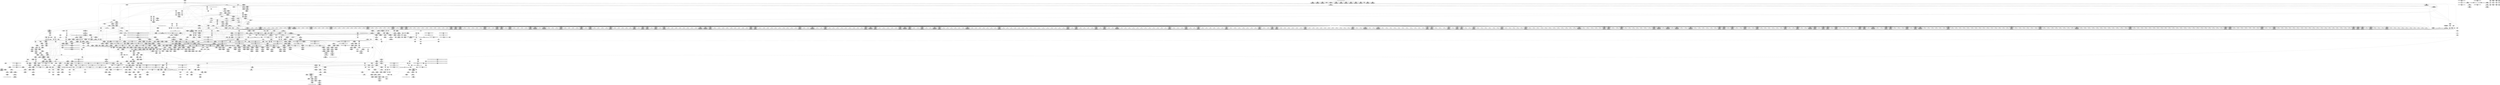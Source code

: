 digraph {
	CE0x4c76fa0 [shape=record,shape=Mrecord,label="{CE0x4c76fa0|12:_i32,_56:_i8*,_:_CRE_0,2_|*MultipleSource*|Function::inode_has_perm&Arg::inode::|*LoadInst*|security/selinux/hooks.c,1627|security/selinux/hooks.c,1611}"]
	CE0x4cd8c10 [shape=record,shape=Mrecord,label="{CE0x4cd8c10|i32_1|*Constant*}"]
	CE0x4c85880 [shape=record,shape=Mrecord,label="{CE0x4c85880|__validate_creds:call|include/linux/cred.h,173|*SummSink*}"]
	CE0x4cb5b30 [shape=record,shape=Mrecord,label="{CE0x4cb5b30|12:_i32,_56:_i8*,_:_CRE_983,984_}"]
	CE0x4c7a1b0 [shape=record,shape=Mrecord,label="{CE0x4c7a1b0|__validate_creds:tmp2|include/linux/cred.h,173|*SummSource*}"]
	CE0x4cb5930 [shape=record,shape=Mrecord,label="{CE0x4cb5930|12:_i32,_56:_i8*,_:_CRE_981,982_}"]
	CE0x4c062f0 [shape=record,shape=Mrecord,label="{CE0x4c062f0|GLOBAL:get_current|*Constant*|*SummSource*}"]
	CE0x4ca8ac0 [shape=record,shape=Mrecord,label="{CE0x4ca8ac0|12:_i32,_56:_i8*,_:_CRE_588,589_}"]
	CE0x4c12060 [shape=record,shape=Mrecord,label="{CE0x4c12060|104:_%struct.inode*,_:_CRE_149,150_}"]
	CE0x4c03b00 [shape=record,shape=Mrecord,label="{CE0x4c03b00|selinux_inode_setattr:tmp12|security/selinux/hooks.c,2880|*SummSource*}"]
	CE0x4c9c280 [shape=record,shape=Mrecord,label="{CE0x4c9c280|12:_i32,_56:_i8*,_:_CRE_276,277_}"]
	CE0x4c11f30 [shape=record,shape=Mrecord,label="{CE0x4c11f30|104:_%struct.inode*,_:_CRE_147,148_}"]
	CE0x4c70360 [shape=record,shape=Mrecord,label="{CE0x4c70360|12:_i32,_56:_i8*,_:_CRE_64,72_|*MultipleSource*|Function::inode_has_perm&Arg::inode::|*LoadInst*|security/selinux/hooks.c,1627|security/selinux/hooks.c,1611}"]
	CE0x4cb03c0 [shape=record,shape=Mrecord,label="{CE0x4cb03c0|12:_i32,_56:_i8*,_:_CRE_878,879_}"]
	CE0x4c6c480 [shape=record,shape=Mrecord,label="{CE0x4c6c480|104:_%struct.inode*,_:_CRE_8,12_|*MultipleSource*|Function::selinux_inode_setattr&Arg::dentry::|Function::dentry_has_perm&Arg::dentry::|security/selinux/hooks.c,1627}"]
	CE0x4c0d720 [shape=record,shape=Mrecord,label="{CE0x4c0d720|0:_i32,_:_CRE_48,56_|*MultipleSource*|Function::selinux_inode_setattr&Arg::iattr::|security/selinux/hooks.c,2881}"]
	CE0x4c5eaf0 [shape=record,shape=Mrecord,label="{CE0x4c5eaf0|selinux_inode_setattr:tmp39|security/selinux/hooks.c,2896|*SummSink*}"]
	CE0x4c53930 [shape=record,shape=Mrecord,label="{CE0x4c53930|104:_%struct.inode*,_:_CRE_205,206_}"]
	CE0x4c56ca0 [shape=record,shape=Mrecord,label="{CE0x4c56ca0|12:_i32,_56:_i8*,_:_CRE_190,191_}"]
	CE0x4bfb0c0 [shape=record,shape=Mrecord,label="{CE0x4bfb0c0|selinux_inode_setattr:if.end13|*SummSource*}"]
	CE0x4c783d0 [shape=record,shape=Mrecord,label="{CE0x4c783d0|12:_i32,_56:_i8*,_:_CRE_528,536_|*MultipleSource*|Function::inode_has_perm&Arg::inode::|*LoadInst*|security/selinux/hooks.c,1627|security/selinux/hooks.c,1611}"]
	CE0x4c255a0 [shape=record,shape=Mrecord,label="{CE0x4c255a0|i64*_getelementptr_inbounds_(_26_x_i64_,_26_x_i64_*___llvm_gcov_ctr234,_i64_0,_i64_15)|*Constant*}"]
	CE0x4c5c730 [shape=record,shape=Mrecord,label="{CE0x4c5c730|dentry_has_perm:dentry|Function::dentry_has_perm&Arg::dentry::|*SummSink*}"]
	CE0x4ccaa00 [shape=record,shape=Mrecord,label="{CE0x4ccaa00|inode_has_perm:lnot1|security/selinux/hooks.c,1611|*SummSource*}"]
	CE0x4c73680 [shape=record,shape=Mrecord,label="{CE0x4c73680|i64_1|*Constant*}"]
	CE0x4c9a330 [shape=record,shape=Mrecord,label="{CE0x4c9a330|12:_i32,_56:_i8*,_:_CRE_249,250_}"]
	CE0x4c06cb0 [shape=record,shape=Mrecord,label="{CE0x4c06cb0|selinux_inode_setattr:tmp14|security/selinux/hooks.c,2880}"]
	CE0x4bf4180 [shape=record,shape=Mrecord,label="{CE0x4bf4180|get_current:tmp1|*SummSink*}"]
	CE0x4ca1c90 [shape=record,shape=Mrecord,label="{CE0x4ca1c90|12:_i32,_56:_i8*,_:_CRE_478,479_}"]
	CE0x4c52a30 [shape=record,shape=Mrecord,label="{CE0x4c52a30|104:_%struct.inode*,_:_CRE_189,190_}"]
	CE0x4c2d3c0 [shape=record,shape=Mrecord,label="{CE0x4c2d3c0|104:_%struct.inode*,_:_CRE_91,92_}"]
	CE0x4cb2e80 [shape=record,shape=Mrecord,label="{CE0x4cb2e80|12:_i32,_56:_i8*,_:_CRE_914,915_}"]
	CE0x4c5ee30 [shape=record,shape=Mrecord,label="{CE0x4c5ee30|selinux_inode_setattr:tobool20|security/selinux/hooks.c,2896}"]
	CE0x4c58880 [shape=record,shape=Mrecord,label="{CE0x4c58880|selinux_inode_setattr:tmp34|security/selinux/hooks.c,2892|*SummSource*}"]
	CE0x4bdf6d0 [shape=record,shape=Mrecord,label="{CE0x4bdf6d0|i64*_getelementptr_inbounds_(_2_x_i64_,_2_x_i64_*___llvm_gcov_ctr153,_i64_0,_i64_1)|*Constant*}"]
	CE0x4c67030 [shape=record,shape=Mrecord,label="{CE0x4c67030|selinux_inode_setattr:av.0}"]
	CE0x4be6060 [shape=record,shape=Mrecord,label="{CE0x4be6060|104:_%struct.inode*,_:_CRE_307,308_}"]
	CE0x4ca8e50 [shape=record,shape=Mrecord,label="{CE0x4ca8e50|12:_i32,_56:_i8*,_:_CRE_591,592_}"]
	CE0x4c7aa30 [shape=record,shape=Mrecord,label="{CE0x4c7aa30|cred_sid:security|security/selinux/hooks.c,196|*SummSink*}"]
	CE0x4cc6140 [shape=record,shape=Mrecord,label="{CE0x4cc6140|inode_has_perm:sid3|security/selinux/hooks.c,1617|*SummSource*}"]
	CE0x4c6c240 [shape=record,shape=Mrecord,label="{CE0x4c6c240|dentry_has_perm:d_inode|security/selinux/hooks.c,1627|*SummSource*}"]
	CE0x4c58530 [shape=record,shape=Mrecord,label="{CE0x4c58530|selinux_inode_setattr:tmp33|security/selinux/hooks.c,2892|*SummSink*}"]
	CE0x4bfa030 [shape=record,shape=Mrecord,label="{CE0x4bfa030|12:_i32,_56:_i8*,_:_CRE_163,164_}"]
	CE0x4c61d70 [shape=record,shape=Mrecord,label="{CE0x4c61d70|selinux_inode_setattr:and22|security/selinux/hooks.c,2896}"]
	CE0x4beded0 [shape=record,shape=Mrecord,label="{CE0x4beded0|selinux_inode_setattr:if.then24|*SummSink*}"]
	CE0x4c15ac0 [shape=record,shape=Mrecord,label="{CE0x4c15ac0|selinux_inode_setattr:land.lhs.true|*SummSource*}"]
	CE0x4bec9c0 [shape=record,shape=Mrecord,label="{CE0x4bec9c0|selinux_inode_setattr:if.then17}"]
	CE0x4cd03a0 [shape=record,shape=Mrecord,label="{CE0x4cd03a0|inode_has_perm:call4|security/selinux/hooks.c,1617|*SummSource*}"]
	CE0x4c35ad0 [shape=record,shape=Mrecord,label="{CE0x4c35ad0|selinux_inode_setattr:tmp19|security/selinux/hooks.c,2880|*SummSource*}"]
	CE0x4bef4d0 [shape=record,shape=Mrecord,label="{CE0x4bef4d0|selinux_inode_setattr:tmp3|*SummSink*}"]
	CE0x4ca8990 [shape=record,shape=Mrecord,label="{CE0x4ca8990|12:_i32,_56:_i8*,_:_CRE_587,588_}"]
	CE0x4caecf0 [shape=record,shape=Mrecord,label="{CE0x4caecf0|12:_i32,_56:_i8*,_:_CRE_848,856_|*MultipleSource*|Function::inode_has_perm&Arg::inode::|*LoadInst*|security/selinux/hooks.c,1627|security/selinux/hooks.c,1611}"]
	CE0x4c0d8e0 [shape=record,shape=Mrecord,label="{CE0x4c0d8e0|0:_i32,_:_CRE_56,64_|*MultipleSource*|Function::selinux_inode_setattr&Arg::iattr::|security/selinux/hooks.c,2881}"]
	CE0x4c6c170 [shape=record,shape=Mrecord,label="{CE0x4c6c170|dentry_has_perm:d_inode|security/selinux/hooks.c,1627}"]
	CE0x4c07390 [shape=record,shape=Mrecord,label="{CE0x4c07390|i8*_getelementptr_inbounds_(_45_x_i8_,_45_x_i8_*_.str12,_i32_0,_i32_0)|*Constant*|*SummSink*}"]
	CE0x4beab20 [shape=record,shape=Mrecord,label="{CE0x4beab20|selinux_inode_setattr:and|security/selinux/hooks.c,2885}"]
	CE0x4bdfd90 [shape=record,shape=Mrecord,label="{CE0x4bdfd90|GLOBAL:selinux_inode_setattr.__warned|Global_var:selinux_inode_setattr.__warned|*SummSink*}"]
	CE0x4c33030 [shape=record,shape=Mrecord,label="{CE0x4c33030|GLOBAL:current_task|Global_var:current_task}"]
	CE0x4c119a0 [shape=record,shape=Mrecord,label="{CE0x4c119a0|104:_%struct.inode*,_:_CRE_256,264_|*MultipleSource*|Function::selinux_inode_setattr&Arg::dentry::|Function::dentry_has_perm&Arg::dentry::|security/selinux/hooks.c,1627}"]
	CE0x4c59a30 [shape=record,shape=Mrecord,label="{CE0x4c59a30|i64*_getelementptr_inbounds_(_26_x_i64_,_26_x_i64_*___llvm_gcov_ctr234,_i64_0,_i64_18)|*Constant*}"]
	CE0x4bf14c0 [shape=record,shape=Mrecord,label="{CE0x4bf14c0|_call_void_lockdep_rcu_suspicious(i8*_getelementptr_inbounds_(_25_x_i8_,_25_x_i8_*_.str3,_i32_0,_i32_0),_i32_2880,_i8*_getelementptr_inbounds_(_45_x_i8_,_45_x_i8_*_.str12,_i32_0,_i32_0))_#10,_!dbg_!27729|security/selinux/hooks.c,2880}"]
	CE0x4c9efa0 [shape=record,shape=Mrecord,label="{CE0x4c9efa0|12:_i32,_56:_i8*,_:_CRE_328,336_|*MultipleSource*|Function::inode_has_perm&Arg::inode::|*LoadInst*|security/selinux/hooks.c,1627|security/selinux/hooks.c,1611}"]
	CE0x4cb30e0 [shape=record,shape=Mrecord,label="{CE0x4cb30e0|12:_i32,_56:_i8*,_:_CRE_916,917_}"]
	CE0x4c0b380 [shape=record,shape=Mrecord,label="{CE0x4c0b380|dentry_has_perm:u|security/selinux/hooks.c,1631}"]
	CE0x4c0bd60 [shape=record,shape=Mrecord,label="{CE0x4c0bd60|GLOBAL:inode_has_perm|*Constant*}"]
	CE0x4be4f80 [shape=record,shape=Mrecord,label="{CE0x4be4f80|inode_has_perm:if.then|*SummSink*}"]
	CE0x4c666e0 [shape=record,shape=Mrecord,label="{CE0x4c666e0|i64_262144|*Constant*|*SummSink*}"]
	CE0x4c77160 [shape=record,shape=Mrecord,label="{CE0x4c77160|inode_has_perm:i_flags|security/selinux/hooks.c,1611|*SummSink*}"]
	CE0x4c6dd10 [shape=record,shape=Mrecord,label="{CE0x4c6dd10|104:_%struct.inode*,_:_CRE_184,185_}"]
	CE0x4c721c0 [shape=record,shape=Mrecord,label="{CE0x4c721c0|i64*_getelementptr_inbounds_(_8_x_i64_,_8_x_i64_*___llvm_gcov_ctr154,_i64_0,_i64_1)|*Constant*|*SummSource*}"]
	CE0x4c5a3c0 [shape=record,shape=Mrecord,label="{CE0x4c5a3c0|selinux_inode_setattr:tmp38|security/selinux/hooks.c,2894}"]
	CE0x4c6cc30 [shape=record,shape=Mrecord,label="{CE0x4c6cc30|104:_%struct.inode*,_:_CRE_166,167_}"]
	CE0x4c849c0 [shape=record,shape=Mrecord,label="{CE0x4c849c0|12:_i32,_56:_i8*,_:_CRE_144,145_}"]
	CE0x4c7a800 [shape=record,shape=Mrecord,label="{CE0x4c7a800|cred_sid:tmp4|*LoadInst*|security/selinux/hooks.c,196}"]
	CE0x4c55e90 [shape=record,shape=Mrecord,label="{CE0x4c55e90|12:_i32,_56:_i8*,_:_CRE_175,176_}"]
	CE0x4c9fc50 [shape=record,shape=Mrecord,label="{CE0x4c9fc50|12:_i32,_56:_i8*,_:_CRE_384,388_|*MultipleSource*|Function::inode_has_perm&Arg::inode::|*LoadInst*|security/selinux/hooks.c,1627|security/selinux/hooks.c,1611}"]
	CE0x4c2e4b0 [shape=record,shape=Mrecord,label="{CE0x4c2e4b0|selinux_inode_setattr:tobool11|security/selinux/hooks.c,2888|*SummSource*}"]
	CE0x4cc50e0 [shape=record,shape=Mrecord,label="{CE0x4cc50e0|i32_10|*Constant*|*SummSink*}"]
	CE0x4c11ad0 [shape=record,shape=Mrecord,label="{CE0x4c11ad0|104:_%struct.inode*,_:_CRE_264,272_|*MultipleSource*|Function::selinux_inode_setattr&Arg::dentry::|Function::dentry_has_perm&Arg::dentry::|security/selinux/hooks.c,1627}"]
	CE0x4cad5f0 [shape=record,shape=Mrecord,label="{CE0x4cad5f0|12:_i32,_56:_i8*,_:_CRE_752,756_|*MultipleSource*|Function::inode_has_perm&Arg::inode::|*LoadInst*|security/selinux/hooks.c,1627|security/selinux/hooks.c,1611}"]
	CE0x4c5a560 [shape=record,shape=Mrecord,label="{CE0x4c5a560|selinux_inode_setattr:tmp38|security/selinux/hooks.c,2894|*SummSource*}"]
	CE0x4c366d0 [shape=record,shape=Mrecord,label="{CE0x4c366d0|selinux_inode_setattr:ia_valid6|security/selinux/hooks.c,2881}"]
	CE0x4caad30 [shape=record,shape=Mrecord,label="{CE0x4caad30|12:_i32,_56:_i8*,_:_CRE_617,618_}"]
	CE0x4c5e340 [shape=record,shape=Mrecord,label="{CE0x4c5e340|GLOBAL:selinux_policycap_openperm|Global_var:selinux_policycap_openperm|*SummSink*}"]
	CE0x4c2d030 [shape=record,shape=Mrecord,label="{CE0x4c2d030|104:_%struct.inode*,_:_CRE_89,90_}"]
	CE0x4bf0710 [shape=record,shape=Mrecord,label="{CE0x4bf0710|selinux_inode_setattr:and10|security/selinux/hooks.c,2886|*SummSink*}"]
	CE0x4bedac0 [shape=record,shape=Mrecord,label="{CE0x4bedac0|selinux_inode_setattr:tmp2}"]
	CE0x4c9fa00 [shape=record,shape=Mrecord,label="{CE0x4c9fa00|12:_i32,_56:_i8*,_:_CRE_376,384_|*MultipleSource*|Function::inode_has_perm&Arg::inode::|*LoadInst*|security/selinux/hooks.c,1627|security/selinux/hooks.c,1611}"]
	CE0x4c9a730 [shape=record,shape=Mrecord,label="{CE0x4c9a730|12:_i32,_56:_i8*,_:_CRE_253,254_}"]
	CE0x4bd9b50 [shape=record,shape=Mrecord,label="{CE0x4bd9b50|selinux_inode_setattr:if.then17|*SummSource*}"]
	CE0x4c053f0 [shape=record,shape=Mrecord,label="{CE0x4c053f0|i64_5|*Constant*}"]
	CE0x4cbbe20 [shape=record,shape=Mrecord,label="{CE0x4cbbe20|i64*_getelementptr_inbounds_(_8_x_i64_,_8_x_i64_*___llvm_gcov_ctr154,_i64_0,_i64_6)|*Constant*|*SummSink*}"]
	"CONST[source:1(input),value:2(dynamic)][purpose:{operation}][SrcIdx:13]"
	CE0x4c9d7e0 [shape=record,shape=Mrecord,label="{CE0x4c9d7e0|12:_i32,_56:_i8*,_:_CRE_294,295_}"]
	CE0x4bf5c60 [shape=record,shape=Mrecord,label="{CE0x4bf5c60|i32_0|*Constant*|*SummSource*}"]
	CE0x4cbb500 [shape=record,shape=Mrecord,label="{CE0x4cbb500|inode_has_perm:tmp12|security/selinux/hooks.c,1612}"]
	CE0x4ccb610 [shape=record,shape=Mrecord,label="{CE0x4ccb610|i64_0|*Constant*}"]
	CE0x4c59040 [shape=record,shape=Mrecord,label="{CE0x4c59040|selinux_inode_setattr:tmp36|security/selinux/hooks.c,2892}"]
	CE0x4c11c00 [shape=record,shape=Mrecord,label="{CE0x4c11c00|104:_%struct.inode*,_:_CRE_272,280_|*MultipleSource*|Function::selinux_inode_setattr&Arg::dentry::|Function::dentry_has_perm&Arg::dentry::|security/selinux/hooks.c,1627}"]
	CE0x4c777e0 [shape=record,shape=Mrecord,label="{CE0x4c777e0|12:_i32,_56:_i8*,_:_CRE_496,500_|*MultipleSource*|Function::inode_has_perm&Arg::inode::|*LoadInst*|security/selinux/hooks.c,1627|security/selinux/hooks.c,1611}"]
	CE0x4bed680 [shape=record,shape=Mrecord,label="{CE0x4bed680|selinux_inode_setattr:tmp12|security/selinux/hooks.c,2880}"]
	CE0x4cb0c10 [shape=record,shape=Mrecord,label="{CE0x4cb0c10|12:_i32,_56:_i8*,_:_CRE_885,886_}"]
	CE0x4cb2d50 [shape=record,shape=Mrecord,label="{CE0x4cb2d50|12:_i32,_56:_i8*,_:_CRE_913,914_}"]
	CE0x4cb8ae0 [shape=record,shape=Mrecord,label="{CE0x4cb8ae0|GLOBAL:__llvm_gcov_ctr154|Global_var:__llvm_gcov_ctr154}"]
	CE0x4cb1200 [shape=record,shape=Mrecord,label="{CE0x4cb1200|12:_i32,_56:_i8*,_:_CRE_890,891_}"]
	CE0x4c7b1c0 [shape=record,shape=Mrecord,label="{CE0x4c7b1c0|_call_void_mcount()_#3|*SummSource*}"]
	CE0x4be0590 [shape=record,shape=Mrecord,label="{CE0x4be0590|selinux_inode_setattr:tmp1}"]
	CE0x4c5b8e0 [shape=record,shape=Mrecord,label="{CE0x4c5b8e0|dentry_has_perm:entry|*SummSource*}"]
	CE0x4c07e80 [shape=record,shape=Mrecord,label="{CE0x4c07e80|0:_i8,_:_GCMR_selinux_inode_setattr.__warned_internal_global_i8_0,_section_.data.unlikely_,_align_1:_elem_0:default:}"]
	CE0x4c9dca0 [shape=record,shape=Mrecord,label="{CE0x4c9dca0|12:_i32,_56:_i8*,_:_CRE_298,299_}"]
	CE0x4bf87a0 [shape=record,shape=Mrecord,label="{CE0x4bf87a0|i8*_getelementptr_inbounds_(_25_x_i8_,_25_x_i8_*_.str3,_i32_0,_i32_0)|*Constant*|*SummSink*}"]
	CE0x4cb0620 [shape=record,shape=Mrecord,label="{CE0x4cb0620|12:_i32,_56:_i8*,_:_CRE_880,881_}"]
	CE0x4bd9810 [shape=record,shape=Mrecord,label="{CE0x4bd9810|i64_17|*Constant*|*SummSource*}"]
	CE0x4c30ae0 [shape=record,shape=Mrecord,label="{CE0x4c30ae0|selinux_inode_setattr:tmp29|security/selinux/hooks.c,2889|*SummSource*}"]
	CE0x4ca84d0 [shape=record,shape=Mrecord,label="{CE0x4ca84d0|12:_i32,_56:_i8*,_:_CRE_583,584_}"]
	CE0x4c6f350 [shape=record,shape=Mrecord,label="{CE0x4c6f350|__validate_creds:lnot1|include/linux/cred.h,173|*SummSource*}"]
	"CONST[source:0(mediator),value:2(dynamic)][purpose:{object}][SnkIdx:2]"
	CE0x4bf22b0 [shape=record,shape=Mrecord,label="{CE0x4bf22b0|selinux_inode_setattr:if.then12|*SummSource*}"]
	CE0x4c116d0 [shape=record,shape=Mrecord,label="{CE0x4c116d0|104:_%struct.inode*,_:_CRE_240,248_|*MultipleSource*|Function::selinux_inode_setattr&Arg::dentry::|Function::dentry_has_perm&Arg::dentry::|security/selinux/hooks.c,1627}"]
	CE0x4ca90b0 [shape=record,shape=Mrecord,label="{CE0x4ca90b0|12:_i32,_56:_i8*,_:_CRE_593,594_}"]
	CE0x4ccb920 [shape=record,shape=Mrecord,label="{CE0x4ccb920|GLOBAL:llvm.expect.i64|*Constant*|*SummSource*}"]
	CE0x4cd6ec0 [shape=record,shape=Mrecord,label="{CE0x4cd6ec0|__validate_creds:tmp9|include/linux/cred.h,175|*SummSource*}"]
	CE0x4c07ef0 [shape=record,shape=Mrecord,label="{CE0x4c07ef0|selinux_inode_setattr:tmp8|security/selinux/hooks.c,2880|*SummSource*}"]
	CE0x4c6bb50 [shape=record,shape=Mrecord,label="{CE0x4c6bb50|get_current:bb|*SummSink*}"]
	CE0x4cb4050 [shape=record,shape=Mrecord,label="{CE0x4cb4050|12:_i32,_56:_i8*,_:_CRE_929,930_}"]
	CE0x4c2aaf0 [shape=record,shape=Mrecord,label="{CE0x4c2aaf0|_call_void___validate_creds(%struct.cred*_%cred,_i8*_getelementptr_inbounds_(_25_x_i8_,_25_x_i8_*_.str3,_i32_0,_i32_0),_i32_1609)_#10,_!dbg_!27719|security/selinux/hooks.c,1609|*SummSource*}"]
	CE0x4ca9a30 [shape=record,shape=Mrecord,label="{CE0x4ca9a30|12:_i32,_56:_i8*,_:_CRE_601,602_}"]
	CE0x4c28760 [shape=record,shape=Mrecord,label="{CE0x4c28760|inode_has_perm:tmp3|*SummSource*}"]
	CE0x4c2be60 [shape=record,shape=Mrecord,label="{CE0x4c2be60|selinux_inode_setattr:tmp22|security/selinux/hooks.c,2885|*SummSink*}"]
	CE0x4c0b3f0 [shape=record,shape=Mrecord,label="{CE0x4c0b3f0|dentry_has_perm:u|security/selinux/hooks.c,1631|*SummSource*}"]
	CE0x4ccaca0 [shape=record,shape=Mrecord,label="{CE0x4ccaca0|inode_has_perm:conv|security/selinux/hooks.c,1611}"]
	CE0x4ca9ef0 [shape=record,shape=Mrecord,label="{CE0x4ca9ef0|12:_i32,_56:_i8*,_:_CRE_605,606_}"]
	CE0x4be8360 [shape=record,shape=Mrecord,label="{CE0x4be8360|_call_void_mcount()_#3|*SummSource*}"]
	CE0x4c73a20 [shape=record,shape=Mrecord,label="{CE0x4c73a20|__validate_creds:cred|Function::__validate_creds&Arg::cred::|*SummSink*}"]
	CE0x4bed220 [shape=record,shape=Mrecord,label="{CE0x4bed220|selinux_inode_setattr:do.end}"]
	CE0x4cba190 [shape=record,shape=Mrecord,label="{CE0x4cba190|inode_has_perm:tmp10|security/selinux/hooks.c,1611|*SummSource*}"]
	CE0x4cb1cb0 [shape=record,shape=Mrecord,label="{CE0x4cb1cb0|12:_i32,_56:_i8*,_:_CRE_899,900_}"]
	CE0x4cb22a0 [shape=record,shape=Mrecord,label="{CE0x4cb22a0|12:_i32,_56:_i8*,_:_CRE_904,905_}"]
	CE0x4c9a150 [shape=record,shape=Mrecord,label="{CE0x4c9a150|12:_i32,_56:_i8*,_:_CRE_247,248_}"]
	CE0x4c0c250 [shape=record,shape=Mrecord,label="{CE0x4c0c250|dentry_has_perm:type|security/selinux/hooks.c,1630|*SummSource*}"]
	CE0x4c6c880 [shape=record,shape=Mrecord,label="{CE0x4c6c880|get_current:tmp1}"]
	CE0x4c2f320 [shape=record,shape=Mrecord,label="{CE0x4c2f320|selinux_inode_setattr:tmp25|security/selinux/hooks.c,2888|*SummSource*}"]
	CE0x4bfbff0 [shape=record,shape=Mrecord,label="{CE0x4bfbff0|selinux_inode_setattr:tmp15|security/selinux/hooks.c,2880}"]
	CE0x4bdf3d0 [shape=record,shape=Mrecord,label="{CE0x4bdf3d0|selinux_inode_setattr:tmp7|security/selinux/hooks.c,2880|*SummSink*}"]
	CE0x4c76e90 [shape=record,shape=Mrecord,label="{CE0x4c76e90|inode_has_perm:i_flags|security/selinux/hooks.c,1611}"]
	CE0x4c301c0 [shape=record,shape=Mrecord,label="{CE0x4c301c0|selinux_inode_setattr:tmp28|security/selinux/hooks.c,2888|*SummSource*}"]
	CE0x4c28580 [shape=record,shape=Mrecord,label="{CE0x4c28580|inode_has_perm:tmp3}"]
	CE0x4cca550 [shape=record,shape=Mrecord,label="{CE0x4cca550|inode_has_perm:lnot|security/selinux/hooks.c,1611|*SummSource*}"]
	CE0x4cc5c40 [shape=record,shape=Mrecord,label="{CE0x4cc5c40|inode_has_perm:tmp15|*LoadInst*|security/selinux/hooks.c,1615|*SummSink*}"]
	"CONST[source:2(external),value:0(static)][purpose:{operation}][SrcIdx:10]"
	CE0x4c64bd0 [shape=record,shape=Mrecord,label="{CE0x4c64bd0|selinux_inode_setattr:tmp48|security/selinux/hooks.c,2897|*SummSource*}"]
	CE0x4c0fcf0 [shape=record,shape=Mrecord,label="{CE0x4c0fcf0|dentry_has_perm:tmp3}"]
	CE0x4c9ee70 [shape=record,shape=Mrecord,label="{CE0x4c9ee70|12:_i32,_56:_i8*,_:_CRE_320,328_|*MultipleSource*|Function::inode_has_perm&Arg::inode::|*LoadInst*|security/selinux/hooks.c,1627|security/selinux/hooks.c,1611}"]
	CE0x4c86580 [shape=record,shape=Mrecord,label="{CE0x4c86580|cred_sid:tmp4|*LoadInst*|security/selinux/hooks.c,196|*SummSink*}"]
	CE0x4c9cad0 [shape=record,shape=Mrecord,label="{CE0x4c9cad0|12:_i32,_56:_i8*,_:_CRE_283,284_}"]
	CE0x6009d00 [shape=record,shape=Mrecord,label="{CE0x6009d00|selinux_inode_setattr:if.then12|*SummSink*}"]
	CE0x4c988c0 [shape=record,shape=Mrecord,label="{CE0x4c988c0|12:_i32,_56:_i8*,_:_CRE_199,200_}"]
	"CONST[source:2(external),value:0(static)][purpose:{operation}][SrcIdx:8]"
	CE0x4c7c200 [shape=record,shape=Mrecord,label="{CE0x4c7c200|__validate_creds:tmp1|*SummSource*}"]
	CE0x4cd4c90 [shape=record,shape=Mrecord,label="{CE0x4cd4c90|inode_has_perm:tmp16|security/selinux/hooks.c,1615|*SummSink*}"]
	CE0x4c9c870 [shape=record,shape=Mrecord,label="{CE0x4c9c870|12:_i32,_56:_i8*,_:_CRE_281,282_}"]
	CE0x4c55bc0 [shape=record,shape=Mrecord,label="{CE0x4c55bc0|12:_i32,_56:_i8*,_:_CRE_172,173_}"]
	CE0x4cb17f0 [shape=record,shape=Mrecord,label="{CE0x4cb17f0|12:_i32,_56:_i8*,_:_CRE_895,896_}"]
	CE0x4cd41d0 [shape=record,shape=Mrecord,label="{CE0x4cd41d0|i64_2|*Constant*}"]
	CE0x4bf4990 [shape=record,shape=Mrecord,label="{CE0x4bf4990|i32_1|*Constant*|*SummSink*}"]
	CE0x4ca7b50 [shape=record,shape=Mrecord,label="{CE0x4ca7b50|12:_i32,_56:_i8*,_:_CRE_575,576_}"]
	CE0x4be8500 [shape=record,shape=Mrecord,label="{CE0x4be8500|i32_0|*Constant*}"]
	CE0x4c5d1d0 [shape=record,shape=Mrecord,label="{CE0x4c5d1d0|inode_has_perm:expval|security/selinux/hooks.c,1611|*SummSource*}"]
	CE0x4c726b0 [shape=record,shape=Mrecord,label="{CE0x4c726b0|GLOBAL:creds_are_invalid|*Constant*}"]
	CE0x4be0170 [shape=record,shape=Mrecord,label="{CE0x4be0170|dentry_has_perm:tmp2|*SummSource*}"]
	CE0x4c9e160 [shape=record,shape=Mrecord,label="{CE0x4c9e160|12:_i32,_56:_i8*,_:_CRE_302,303_}"]
	CE0x4cbfd80 [shape=record,shape=Mrecord,label="{CE0x4cbfd80|avc_has_perm:auditdata|Function::avc_has_perm&Arg::auditdata::|*SummSource*}"]
	CE0x4be4ff0 [shape=record,shape=Mrecord,label="{CE0x4be4ff0|inode_has_perm:if.end}"]
	CE0x4c12ba0 [shape=record,shape=Mrecord,label="{CE0x4c12ba0|104:_%struct.inode*,_:_CRE_161,162_}"]
	CE0x4cd0b40 [shape=record,shape=Mrecord,label="{CE0x4cd0b40|avc_has_perm:entry|*SummSource*}"]
	CE0x4c9c610 [shape=record,shape=Mrecord,label="{CE0x4c9c610|12:_i32,_56:_i8*,_:_CRE_279,280_}"]
	CE0x4bf4440 [shape=record,shape=Mrecord,label="{CE0x4bf4440|i64_3|*Constant*}"]
	CE0x4c5aef0 [shape=record,shape=Mrecord,label="{CE0x4c5aef0|selinux_inode_setattr:call18|security/selinux/hooks.c,2894|*SummSink*}"]
	CE0x4c52c10 [shape=record,shape=Mrecord,label="{CE0x4c52c10|104:_%struct.inode*,_:_CRE_191,192_}"]
	CE0x4bfbc20 [shape=record,shape=Mrecord,label="{CE0x4bfbc20|i64*_getelementptr_inbounds_(_26_x_i64_,_26_x_i64_*___llvm_gcov_ctr234,_i64_0,_i64_8)|*Constant*|*SummSource*}"]
	CE0x4c10c80 [shape=record,shape=Mrecord,label="{CE0x4c10c80|104:_%struct.inode*,_:_CRE_215,216_}"]
	CE0x4c2aa80 [shape=record,shape=Mrecord,label="{CE0x4c2aa80|_call_void___validate_creds(%struct.cred*_%cred,_i8*_getelementptr_inbounds_(_25_x_i8_,_25_x_i8_*_.str3,_i32_0,_i32_0),_i32_1609)_#10,_!dbg_!27719|security/selinux/hooks.c,1609}"]
	CE0x4c11310 [shape=record,shape=Mrecord,label="{CE0x4c11310|104:_%struct.inode*,_:_CRE_222,223_}"]
	CE0x4cd5ac0 [shape=record,shape=Mrecord,label="{CE0x4cd5ac0|_call_void___invalid_creds(%struct.cred*_%cred,_i8*_%file,_i32_%line)_#10,_!dbg_!27721|include/linux/cred.h,174|*SummSink*}"]
	CE0x4ca6ab0 [shape=record,shape=Mrecord,label="{CE0x4ca6ab0|12:_i32,_56:_i8*,_:_CRE_561,562_}"]
	CE0x4c2a1b0 [shape=record,shape=Mrecord,label="{CE0x4c2a1b0|12:_i32,_56:_i8*,_:_CRE_137,138_}"]
	CE0x4be0470 [shape=record,shape=Mrecord,label="{CE0x4be0470|i64*_getelementptr_inbounds_(_26_x_i64_,_26_x_i64_*___llvm_gcov_ctr234,_i64_0,_i64_1)|*Constant*}"]
	CE0x4c0ff70 [shape=record,shape=Mrecord,label="{CE0x4c0ff70|dentry_has_perm:tmp3|*SummSink*}"]
	CE0x4c796c0 [shape=record,shape=Mrecord,label="{CE0x4c796c0|get_current:tmp4|./arch/x86/include/asm/current.h,14|*SummSource*}"]
	CE0x4cc5d50 [shape=record,shape=Mrecord,label="{CE0x4cc5d50|inode_has_perm:tmp16|security/selinux/hooks.c,1615}"]
	CE0x4caa150 [shape=record,shape=Mrecord,label="{CE0x4caa150|12:_i32,_56:_i8*,_:_CRE_607,608_}"]
	CE0x4c727d0 [shape=record,shape=Mrecord,label="{CE0x4c727d0|GLOBAL:creds_are_invalid|*Constant*|*SummSink*}"]
	CE0x4be9f70 [shape=record,shape=Mrecord,label="{CE0x4be9f70|selinux_inode_setattr:tmp18|security/selinux/hooks.c,2880|*SummSource*}"]
	CE0x4c10e60 [shape=record,shape=Mrecord,label="{CE0x4c10e60|104:_%struct.inode*,_:_CRE_217,218_}"]
	CE0x4becdc0 [shape=record,shape=Mrecord,label="{CE0x4becdc0|i64_1|*Constant*}"]
	CE0x4c07800 [shape=record,shape=Mrecord,label="{CE0x4c07800|i64*_getelementptr_inbounds_(_26_x_i64_,_26_x_i64_*___llvm_gcov_ctr234,_i64_0,_i64_9)|*Constant*|*SummSource*}"]
	CE0x4c73b00 [shape=record,shape=Mrecord,label="{CE0x4c73b00|i8*_getelementptr_inbounds_(_25_x_i8_,_25_x_i8_*_.str3,_i32_0,_i32_0)|*Constant*}"]
	CE0x4c787e0 [shape=record,shape=Mrecord,label="{CE0x4c787e0|12:_i32,_56:_i8*,_:_CRE_540,544_|*MultipleSource*|Function::inode_has_perm&Arg::inode::|*LoadInst*|security/selinux/hooks.c,1627|security/selinux/hooks.c,1611}"]
	CE0x4c79590 [shape=record,shape=Mrecord,label="{CE0x4c79590|12:_i32,_56:_i8*,_:_CRE_558,559_}"]
	CE0x4cd31e0 [shape=record,shape=Mrecord,label="{CE0x4cd31e0|__validate_creds:tmp7|include/linux/cred.h,174}"]
	CE0x4c9f5f0 [shape=record,shape=Mrecord,label="{CE0x4c9f5f0|12:_i32,_56:_i8*,_:_CRE_352,360_|*MultipleSource*|Function::inode_has_perm&Arg::inode::|*LoadInst*|security/selinux/hooks.c,1627|security/selinux/hooks.c,1611}"]
	CE0x4cb3a60 [shape=record,shape=Mrecord,label="{CE0x4cb3a60|12:_i32,_56:_i8*,_:_CRE_924,925_}"]
	CE0x4cb3470 [shape=record,shape=Mrecord,label="{CE0x4cb3470|12:_i32,_56:_i8*,_:_CRE_919,920_}"]
	CE0x4be2800 [shape=record,shape=Mrecord,label="{CE0x4be2800|GLOBAL:inode_has_perm|*Constant*|*SummSink*}"]
	CE0x4cd87c0 [shape=record,shape=Mrecord,label="{CE0x4cd87c0|cred_sid:tmp5|security/selinux/hooks.c,196|*SummSink*}"]
	CE0x4cb2af0 [shape=record,shape=Mrecord,label="{CE0x4cb2af0|12:_i32,_56:_i8*,_:_CRE_911,912_}"]
	CE0x4c368a0 [shape=record,shape=Mrecord,label="{CE0x4c368a0|selinux_inode_setattr:ia_valid6|security/selinux/hooks.c,2881|*SummSink*}"]
	CE0x4c13360 [shape=record,shape=Mrecord,label="{CE0x4c13360|i64*_getelementptr_inbounds_(_2_x_i64_,_2_x_i64_*___llvm_gcov_ctr153,_i64_0,_i64_0)|*Constant*}"]
	CE0x4c27100 [shape=record,shape=Mrecord,label="{CE0x4c27100|selinux_inode_setattr:and15|security/selinux/hooks.c,2892|*SummSink*}"]
	CE0x4c2f100 [shape=record,shape=Mrecord,label="{CE0x4c2f100|i64_12|*Constant*|*SummSink*}"]
	CE0x4caf320 [shape=record,shape=Mrecord,label="{CE0x4caf320|12:_i32,_56:_i8*,_:_CRE_865,866_}"]
	CE0x4be3df0 [shape=record,shape=Mrecord,label="{CE0x4be3df0|inode_has_perm:adp|Function::inode_has_perm&Arg::adp::|*SummSink*}"]
	CE0x4c05bf0 [shape=record,shape=Mrecord,label="{CE0x4c05bf0|dentry_has_perm:bb|*SummSource*}"]
	CE0x4c99130 [shape=record,shape=Mrecord,label="{CE0x4c99130|12:_i32,_56:_i8*,_:_CRE_208,210_|*MultipleSource*|Function::inode_has_perm&Arg::inode::|*LoadInst*|security/selinux/hooks.c,1627|security/selinux/hooks.c,1611}"]
	CE0x4bf81d0 [shape=record,shape=Mrecord,label="{CE0x4bf81d0|%struct.task_struct*_(%struct.task_struct**)*_asm_movq_%gs:$_1:P_,$0_,_r,im,_dirflag_,_fpsr_,_flags_|*SummSource*}"]
	CE0x4ca7430 [shape=record,shape=Mrecord,label="{CE0x4ca7430|12:_i32,_56:_i8*,_:_CRE_569,570_}"]
	CE0x4c5fb00 [shape=record,shape=Mrecord,label="{CE0x4c5fb00|i64_20|*Constant*|*SummSink*}"]
	CE0x4cb48a0 [shape=record,shape=Mrecord,label="{CE0x4cb48a0|12:_i32,_56:_i8*,_:_CRE_936,944_|*MultipleSource*|Function::inode_has_perm&Arg::inode::|*LoadInst*|security/selinux/hooks.c,1627|security/selinux/hooks.c,1611}"]
	CE0x4c06400 [shape=record,shape=Mrecord,label="{CE0x4c06400|GLOBAL:get_current|*Constant*|*SummSink*}"]
	CE0x4bed510 [shape=record,shape=Mrecord,label="{CE0x4bed510|selinux_inode_setattr:tmp11|security/selinux/hooks.c,2880|*SummSink*}"]
	CE0x4ca83a0 [shape=record,shape=Mrecord,label="{CE0x4ca83a0|12:_i32,_56:_i8*,_:_CRE_582,583_}"]
	CE0x4c6f190 [shape=record,shape=Mrecord,label="{CE0x4c6f190|inode_has_perm:tmp5|security/selinux/hooks.c,1609|*SummSink*}"]
	CE0x4caa4e0 [shape=record,shape=Mrecord,label="{CE0x4caa4e0|12:_i32,_56:_i8*,_:_CRE_610,611_}"]
	CE0x4c72b50 [shape=record,shape=Mrecord,label="{CE0x4c72b50|inode_has_perm:tmp1|*SummSource*}"]
	CE0x4cc7df0 [shape=record,shape=Mrecord,label="{CE0x4cc7df0|28:_i32,_32:_i16,_:_CRE_32,34_|*MultipleSource*|security/selinux/hooks.c,1615|*LoadInst*|security/selinux/hooks.c,1615|security/selinux/hooks.c,1617}"]
	CE0x4c14a10 [shape=record,shape=Mrecord,label="{CE0x4c14a10|104:_%struct.inode*,_:_CRE_64,72_|*MultipleSource*|Function::selinux_inode_setattr&Arg::dentry::|Function::dentry_has_perm&Arg::dentry::|security/selinux/hooks.c,1627}"]
	CE0x4cb29c0 [shape=record,shape=Mrecord,label="{CE0x4cb29c0|12:_i32,_56:_i8*,_:_CRE_910,911_}"]
	CE0x4c56e80 [shape=record,shape=Mrecord,label="{CE0x4c56e80|12:_i32,_56:_i8*,_:_CRE_192,193_}"]
	CE0x4c302d0 [shape=record,shape=Mrecord,label="{CE0x4c302d0|selinux_inode_setattr:tmp28|security/selinux/hooks.c,2888|*SummSink*}"]
	CE0x4c61de0 [shape=record,shape=Mrecord,label="{CE0x4c61de0|selinux_inode_setattr:and22|security/selinux/hooks.c,2896|*SummSource*}"]
	CE0x4c0bed0 [shape=record,shape=Mrecord,label="{CE0x4c0bed0|GLOBAL:inode_has_perm|*Constant*|*SummSource*}"]
	CE0x4c771d0 [shape=record,shape=Mrecord,label="{CE0x4c771d0|inode_has_perm:i_flags|security/selinux/hooks.c,1611|*SummSource*}"]
	CE0x4cb43e0 [shape=record,shape=Mrecord,label="{CE0x4cb43e0|12:_i32,_56:_i8*,_:_CRE_932,933_}"]
	CE0x4cd75f0 [shape=record,shape=Mrecord,label="{CE0x4cd75f0|i64*_getelementptr_inbounds_(_2_x_i64_,_2_x_i64_*___llvm_gcov_ctr131,_i64_0,_i64_0)|*Constant*}"]
	CE0x4be0ba0 [shape=record,shape=Mrecord,label="{CE0x4be0ba0|selinux_inode_setattr:tmp34|security/selinux/hooks.c,2892}"]
	CE0x4cd92d0 [shape=record,shape=Mrecord,label="{CE0x4cd92d0|0:_i32,_4:_i32,_8:_i32,_12:_i32,_:_CMRE_4,8_|*MultipleSource*|security/selinux/hooks.c,196|security/selinux/hooks.c,197|*LoadInst*|security/selinux/hooks.c,196}"]
	CE0x4c126f0 [shape=record,shape=Mrecord,label="{CE0x4c126f0|104:_%struct.inode*,_:_CRE_156,157_}"]
	CE0x4c31960 [shape=record,shape=Mrecord,label="{CE0x4c31960|selinux_inode_setattr:tmp30|security/selinux/hooks.c,2889|*SummSink*}"]
	CE0x4bfbab0 [shape=record,shape=Mrecord,label="{CE0x4bfbab0|selinux_inode_setattr:do.end|*SummSource*}"]
	CE0x4bf2430 [shape=record,shape=Mrecord,label="{CE0x4bf2430|dentry_has_perm:av|Function::dentry_has_perm&Arg::av::|*SummSink*}"]
	CE0x4c68fc0 [shape=record,shape=Mrecord,label="{CE0x4c68fc0|selinux_inode_setattr:call27|security/selinux/hooks.c,2899|*SummSink*}"]
	CE0x4c84e70 [shape=record,shape=Mrecord,label="{CE0x4c84e70|12:_i32,_56:_i8*,_:_CRE_149,150_}"]
	CE0x4c9d910 [shape=record,shape=Mrecord,label="{CE0x4c9d910|12:_i32,_56:_i8*,_:_CRE_295,296_}"]
	CE0x4c52670 [shape=record,shape=Mrecord,label="{CE0x4c52670|104:_%struct.inode*,_:_CRE_185,186_}"]
	CE0x4c31380 [shape=record,shape=Mrecord,label="{CE0x4c31380|selinux_inode_setattr:tmp30|security/selinux/hooks.c,2889}"]
	CE0x4bea5f0 [shape=record,shape=Mrecord,label="{CE0x4bea5f0|selinux_inode_setattr:call3|security/selinux/hooks.c,2880|*SummSink*}"]
	CE0x540e080 [shape=record,shape=Mrecord,label="{CE0x540e080|selinux_inode_setattr:tmp3}"]
	CE0x4c06eb0 [shape=record,shape=Mrecord,label="{CE0x4c06eb0|selinux_inode_setattr:tmp14|security/selinux/hooks.c,2880|*SummSource*}"]
	CE0x4c79ef0 [shape=record,shape=Mrecord,label="{CE0x4c79ef0|__validate_creds:line|Function::__validate_creds&Arg::line::|*SummSource*}"]
	CE0x4c2b9a0 [shape=record,shape=Mrecord,label="{CE0x4c2b9a0|selinux_inode_setattr:tmp21|security/selinux/hooks.c,2885|*SummSource*}"]
	CE0x4c9b570 [shape=record,shape=Mrecord,label="{CE0x4c9b570|12:_i32,_56:_i8*,_:_CRE_265,266_}"]
	CE0x4c326a0 [shape=record,shape=Mrecord,label="{CE0x4c326a0|i64*_getelementptr_inbounds_(_2_x_i64_,_2_x_i64_*___llvm_gcov_ctr98,_i64_0,_i64_1)|*Constant*|*SummSink*}"]
	CE0x4c11fa0 [shape=record,shape=Mrecord,label="{CE0x4c11fa0|104:_%struct.inode*,_:_CRE_148,149_}"]
	CE0x4be1250 [shape=record,shape=Mrecord,label="{CE0x4be1250|i64_16|*Constant*|*SummSink*}"]
	CE0x4cb3cc0 [shape=record,shape=Mrecord,label="{CE0x4cb3cc0|12:_i32,_56:_i8*,_:_CRE_926,927_}"]
	CE0x4c6f650 [shape=record,shape=Mrecord,label="{CE0x4c6f650|__validate_creds:lnot.ext|include/linux/cred.h,173}"]
	CE0x4caaad0 [shape=record,shape=Mrecord,label="{CE0x4caaad0|12:_i32,_56:_i8*,_:_CRE_615,616_}"]
	CE0x4bea7a0 [shape=record,shape=Mrecord,label="{CE0x4bea7a0|GLOBAL:get_current|*Constant*}"]
	CE0x4cb2630 [shape=record,shape=Mrecord,label="{CE0x4cb2630|12:_i32,_56:_i8*,_:_CRE_907,908_}"]
	CE0x4c68eb0 [shape=record,shape=Mrecord,label="{CE0x4c68eb0|selinux_inode_setattr:call27|security/selinux/hooks.c,2899|*SummSource*}"]
	CE0x4cc2a40 [shape=record,shape=Mrecord,label="{CE0x4cc2a40|__validate_creds:if.then|*SummSink*}"]
	CE0x4c9ed40 [shape=record,shape=Mrecord,label="{CE0x4c9ed40|12:_i32,_56:_i8*,_:_CRE_312,320_|*MultipleSource*|Function::inode_has_perm&Arg::inode::|*LoadInst*|security/selinux/hooks.c,1627|security/selinux/hooks.c,1611}"]
	CE0x4ca8600 [shape=record,shape=Mrecord,label="{CE0x4ca8600|12:_i32,_56:_i8*,_:_CRE_584,585_}"]
	CE0x4c79ac0 [shape=record,shape=Mrecord,label="{CE0x4c79ac0|i32_22|*Constant*|*SummSource*}"]
	CE0x4c53570 [shape=record,shape=Mrecord,label="{CE0x4c53570|104:_%struct.inode*,_:_CRE_201,202_}"]
	CE0x4ca8140 [shape=record,shape=Mrecord,label="{CE0x4ca8140|12:_i32,_56:_i8*,_:_CRE_580,581_}"]
	CE0x4ccfcb0 [shape=record,shape=Mrecord,label="{CE0x4ccfcb0|inode_has_perm:tmp18|security/selinux/hooks.c,1617}"]
	CE0x4be0100 [shape=record,shape=Mrecord,label="{CE0x4be0100|dentry_has_perm:tmp2}"]
	CE0x4c35d60 [shape=record,shape=Mrecord,label="{CE0x4c35d60|selinux_inode_setattr:tmp19|security/selinux/hooks.c,2880|*SummSink*}"]
	CE0x4cd2030 [shape=record,shape=Mrecord,label="{CE0x4cd2030|__validate_creds:tmp5|include/linux/cred.h,173|*SummSource*}"]
	CE0x4cc27d0 [shape=record,shape=Mrecord,label="{CE0x4cc27d0|i64*_getelementptr_inbounds_(_5_x_i64_,_5_x_i64_*___llvm_gcov_ctr155,_i64_0,_i64_0)|*Constant*}"]
	CE0x4be2c20 [shape=record,shape=Mrecord,label="{CE0x4be2c20|inode_has_perm:cred|Function::inode_has_perm&Arg::cred::}"]
	CE0x4c2eca0 [shape=record,shape=Mrecord,label="{CE0x4c2eca0|i64_13|*Constant*|*SummSink*}"]
	CE0x4cd19e0 [shape=record,shape=Mrecord,label="{CE0x4cd19e0|__validate_creds:tmp4|include/linux/cred.h,173|*SummSource*}"]
	CE0x4cad810 [shape=record,shape=Mrecord,label="{CE0x4cad810|12:_i32,_56:_i8*,_:_CRE_760,768_|*MultipleSource*|Function::inode_has_perm&Arg::inode::|*LoadInst*|security/selinux/hooks.c,1627|security/selinux/hooks.c,1611}"]
	CE0x4cd21b0 [shape=record,shape=Mrecord,label="{CE0x4cd21b0|__validate_creds:tmp5|include/linux/cred.h,173|*SummSink*}"]
	CE0x4ca7300 [shape=record,shape=Mrecord,label="{CE0x4ca7300|12:_i32,_56:_i8*,_:_CRE_568,569_}"]
	CE0x4c56f70 [shape=record,shape=Mrecord,label="{CE0x4c56f70|12:_i32,_56:_i8*,_:_CRE_193,194_}"]
	CE0x4bece30 [shape=record,shape=Mrecord,label="{CE0x4bece30|selinux_inode_setattr:do.end|*SummSink*}"]
	CE0x4ccfaa0 [shape=record,shape=Mrecord,label="{CE0x4ccfaa0|inode_has_perm:sclass|security/selinux/hooks.c,1617|*SummSource*}"]
	CE0x4c25710 [shape=record,shape=Mrecord,label="{CE0x4c25710|selinux_inode_setattr:tmp31|security/selinux/hooks.c,2890|*SummSource*}"]
	"CONST[source:2(external),value:0(static)][purpose:{operation}][SrcIdx:2]"
	CE0x4c75430 [shape=record,shape=Mrecord,label="{CE0x4c75430|__validate_creds:tobool|include/linux/cred.h,173|*SummSource*}"]
	CE0x4c5d140 [shape=record,shape=Mrecord,label="{CE0x4c5d140|inode_has_perm:expval|security/selinux/hooks.c,1611}"]
	CE0x4cc3890 [shape=record,shape=Mrecord,label="{CE0x4cc3890|inode_has_perm:tmp14|security/selinux/hooks.c,1614|*SummSource*}"]
	CE0x4c9f3d0 [shape=record,shape=Mrecord,label="{CE0x4c9f3d0|12:_i32,_56:_i8*,_:_CRE_344,352_|*MultipleSource*|Function::inode_has_perm&Arg::inode::|*LoadInst*|security/selinux/hooks.c,1627|security/selinux/hooks.c,1611}"]
	CE0x4ca7a20 [shape=record,shape=Mrecord,label="{CE0x4ca7a20|12:_i32,_56:_i8*,_:_CRE_574,575_}"]
	CE0x4c69e90 [shape=record,shape=Mrecord,label="{CE0x4c69e90|selinux_inode_setattr:tmp52|security/selinux/hooks.c,2900|*SummSource*}"]
	CE0x4c6b9d0 [shape=record,shape=Mrecord,label="{CE0x4c6b9d0|get_current:bb|*SummSource*}"]
	CE0x4c76150 [shape=record,shape=Mrecord,label="{CE0x4c76150|i64_0|*Constant*}"]
	CE0x4c7a710 [shape=record,shape=Mrecord,label="{CE0x4c7a710|__validate_creds:cred|Function::__validate_creds&Arg::cred::|*SummSource*}"]
	CE0x4cce410 [shape=record,shape=Mrecord,label="{CE0x4cce410|inode_has_perm:tmp17|security/selinux/hooks.c,1617|*SummSink*}"]
	CE0x4c57060 [shape=record,shape=Mrecord,label="{CE0x4c57060|12:_i32,_56:_i8*,_:_CRE_194,195_}"]
	CE0x4c2f890 [shape=record,shape=Mrecord,label="{CE0x4c2f890|selinux_inode_setattr:tmp26|security/selinux/hooks.c,2888|*SummSink*}"]
	CE0x4caaf90 [shape=record,shape=Mrecord,label="{CE0x4caaf90|12:_i32,_56:_i8*,_:_CRE_619,620_}"]
	CE0x4ca7560 [shape=record,shape=Mrecord,label="{CE0x4ca7560|12:_i32,_56:_i8*,_:_CRE_570,571_}"]
	CE0x4bf7200 [shape=record,shape=Mrecord,label="{CE0x4bf7200|i64*_getelementptr_inbounds_(_2_x_i64_,_2_x_i64_*___llvm_gcov_ctr153,_i64_0,_i64_0)|*Constant*|*SummSink*}"]
	CE0x4c33f60 [shape=record,shape=Mrecord,label="{CE0x4c33f60|i64*_getelementptr_inbounds_(_8_x_i64_,_8_x_i64_*___llvm_gcov_ctr154,_i64_0,_i64_0)|*Constant*|*SummSource*}"]
	CE0x4c0e130 [shape=record,shape=Mrecord,label="{CE0x4c0e130|i32_512|*Constant*|*SummSink*}"]
	CE0x4c6ce10 [shape=record,shape=Mrecord,label="{CE0x4c6ce10|104:_%struct.inode*,_:_CRE_168,169_}"]
	CE0x4c84d80 [shape=record,shape=Mrecord,label="{CE0x4c84d80|12:_i32,_56:_i8*,_:_CRE_148,149_}"]
	CE0x4cd4880 [shape=record,shape=Mrecord,label="{CE0x4cd4880|COLLAPSED:_GCMRE___llvm_gcov_ctr155_internal_global_5_x_i64_zeroinitializer:_elem_0:default:}"]
	CE0x4c757b0 [shape=record,shape=Mrecord,label="{CE0x4c757b0|12:_i32,_56:_i8*,_:_CRE_4,8_|*MultipleSource*|Function::inode_has_perm&Arg::inode::|*LoadInst*|security/selinux/hooks.c,1627|security/selinux/hooks.c,1611}"]
	CE0x4c2d210 [shape=record,shape=Mrecord,label="{CE0x4c2d210|104:_%struct.inode*,_:_CRE_90,91_}"]
	CE0x4c36740 [shape=record,shape=Mrecord,label="{CE0x4c36740|selinux_inode_setattr:ia_valid6|security/selinux/hooks.c,2881|*SummSource*}"]
	CE0x4be6a90 [shape=record,shape=Mrecord,label="{CE0x4be6a90|104:_%struct.inode*,_:_CRE_319,320_}"]
	"CONST[source:0(mediator),value:0(static)][purpose:{operation}][SrcIdx:15]"
	CE0x4c52760 [shape=record,shape=Mrecord,label="{CE0x4c52760|104:_%struct.inode*,_:_CRE_186,187_}"]
	CE0x4ca6e40 [shape=record,shape=Mrecord,label="{CE0x4ca6e40|12:_i32,_56:_i8*,_:_CRE_564,565_}"]
	CE0x4c71720 [shape=record,shape=Mrecord,label="{CE0x4c71720|inode_has_perm:do.body|*SummSink*}"]
	CE0x4c107d0 [shape=record,shape=Mrecord,label="{CE0x4c107d0|104:_%struct.inode*,_:_CRE_210,211_}"]
	CE0x4c60860 [shape=record,shape=Mrecord,label="{CE0x4c60860|selinux_inode_setattr:tmp42|security/selinux/hooks.c,2896}"]
	CE0x4cc1e30 [shape=record,shape=Mrecord,label="{CE0x4cc1e30|__validate_creds:if.then|*SummSource*}"]
	CE0x4cceae0 [shape=record,shape=Mrecord,label="{CE0x4cceae0|avc_has_perm:tsid|Function::avc_has_perm&Arg::tsid::|*SummSink*}"]
	CE0x4bf9c70 [shape=record,shape=Mrecord,label="{CE0x4bf9c70|12:_i32,_56:_i8*,_:_CRE_159,160_}"]
	CE0x4c9ba30 [shape=record,shape=Mrecord,label="{CE0x4c9ba30|12:_i32,_56:_i8*,_:_CRE_269,270_}"]
	CE0x4c99220 [shape=record,shape=Mrecord,label="{CE0x4c99220|12:_i32,_56:_i8*,_:_CRE_212,216_|*MultipleSource*|Function::inode_has_perm&Arg::inode::|*LoadInst*|security/selinux/hooks.c,1627|security/selinux/hooks.c,1611}"]
	CE0x4c30480 [shape=record,shape=Mrecord,label="{CE0x4c30480|selinux_inode_setattr:tmp29|security/selinux/hooks.c,2889}"]
	CE0x4bee040 [shape=record,shape=Mrecord,label="{CE0x4bee040|GLOBAL:lockdep_rcu_suspicious|*Constant*|*SummSource*}"]
	CE0x4c12600 [shape=record,shape=Mrecord,label="{CE0x4c12600|104:_%struct.inode*,_:_CRE_155,156_}"]
	CE0x4bf9b80 [shape=record,shape=Mrecord,label="{CE0x4bf9b80|12:_i32,_56:_i8*,_:_CRE_158,159_}"]
	CE0x4c358b0 [shape=record,shape=Mrecord,label="{CE0x4c358b0|cred_sid:tmp2|*SummSource*}"]
	CE0x4be4f10 [shape=record,shape=Mrecord,label="{CE0x4be4f10|inode_has_perm:if.then|*SummSource*}"]
	CE0x4ccf0c0 [shape=record,shape=Mrecord,label="{CE0x4ccf0c0|_ret_i32_%retval.0,_!dbg_!27728|security/selinux/avc.c,775}"]
	CE0x4beebd0 [shape=record,shape=Mrecord,label="{CE0x4beebd0|i64*_getelementptr_inbounds_(_26_x_i64_,_26_x_i64_*___llvm_gcov_ctr234,_i64_0,_i64_6)|*Constant*|*SummSink*}"]
	CE0x4c79e80 [shape=record,shape=Mrecord,label="{CE0x4c79e80|__validate_creds:line|Function::__validate_creds&Arg::line::}"]
	CE0x4bf2620 [shape=record,shape=Mrecord,label="{CE0x4bf2620|_ret_i32_%call,_!dbg_!27723|security/selinux/hooks.c,1632|*SummSource*}"]
	CE0x4ccb4a0 [shape=record,shape=Mrecord,label="{CE0x4ccb4a0|GLOBAL:llvm.expect.i64|*Constant*}"]
	CE0x4c25aa0 [shape=record,shape=Mrecord,label="{CE0x4c25aa0|i64*_getelementptr_inbounds_(_26_x_i64_,_26_x_i64_*___llvm_gcov_ctr234,_i64_0,_i64_15)|*Constant*|*SummSource*}"]
	CE0x4c67e20 [shape=record,shape=Mrecord,label="{CE0x4c67e20|selinux_inode_setattr:tmp50|security/selinux/hooks.c,2899|*SummSink*}"]
	CE0x4c28e00 [shape=record,shape=Mrecord,label="{CE0x4c28e00|GLOBAL:__validate_creds|*Constant*|*SummSink*}"]
	CE0x4cae4a0 [shape=record,shape=Mrecord,label="{CE0x4cae4a0|12:_i32,_56:_i8*,_:_CRE_816,824_|*MultipleSource*|Function::inode_has_perm&Arg::inode::|*LoadInst*|security/selinux/hooks.c,1627|security/selinux/hooks.c,1611}"]
	CE0x4c85da0 [shape=record,shape=Mrecord,label="{CE0x4c85da0|12:_i32,_56:_i8*,_:_CRE_12,16_|*MultipleSource*|Function::inode_has_perm&Arg::inode::|*LoadInst*|security/selinux/hooks.c,1627|security/selinux/hooks.c,1611}"]
	CE0x4c56160 [shape=record,shape=Mrecord,label="{CE0x4c56160|12:_i32,_56:_i8*,_:_CRE_178,179_}"]
	CE0x4c7c060 [shape=record,shape=Mrecord,label="{CE0x4c7c060|__validate_creds:tmp1}"]
	CE0x4c249d0 [shape=record,shape=Mrecord,label="{CE0x4c249d0|dentry_has_perm:bb}"]
	CE0x4ca77c0 [shape=record,shape=Mrecord,label="{CE0x4ca77c0|12:_i32,_56:_i8*,_:_CRE_572,573_}"]
	CE0x4ca8270 [shape=record,shape=Mrecord,label="{CE0x4ca8270|12:_i32,_56:_i8*,_:_CRE_581,582_}"]
	CE0x4cc16c0 [shape=record,shape=Mrecord,label="{CE0x4cc16c0|inode_has_perm:tmp20|security/selinux/hooks.c,1618|*SummSource*}"]
	CE0x4c9c740 [shape=record,shape=Mrecord,label="{CE0x4c9c740|12:_i32,_56:_i8*,_:_CRE_280,281_}"]
	CE0x4cc23e0 [shape=record,shape=Mrecord,label="{CE0x4cc23e0|GLOBAL:__llvm_gcov_ctr155|Global_var:__llvm_gcov_ctr155|*SummSink*}"]
	CE0x4c28060 [shape=record,shape=Mrecord,label="{CE0x4c28060|_ret_void,_!dbg_!27722|include/linux/cred.h,175|*SummSource*}"]
	CE0x4beca50 [shape=record,shape=Mrecord,label="{CE0x4beca50|selinux_inode_setattr:entry|*SummSource*}"]
	CE0x4bf51f0 [shape=record,shape=Mrecord,label="{CE0x4bf51f0|selinux_inode_setattr:tobool16|security/selinux/hooks.c,2892|*SummSource*}"]
	CE0x4cd3490 [shape=record,shape=Mrecord,label="{CE0x4cd3490|__validate_creds:tmp7|include/linux/cred.h,174|*SummSink*}"]
	CE0x4be2ab0 [shape=record,shape=Mrecord,label="{CE0x4be2ab0|inode_has_perm:entry|*SummSource*}"]
	CE0x4cb4180 [shape=record,shape=Mrecord,label="{CE0x4cb4180|12:_i32,_56:_i8*,_:_CRE_930,931_}"]
	CE0x4c335b0 [shape=record,shape=Mrecord,label="{CE0x4c335b0|selinux_inode_setattr:tmp|*SummSink*}"]
	CE0x4bf1aa0 [shape=record,shape=Mrecord,label="{CE0x4bf1aa0|dentry_has_perm:tmp|*SummSink*}"]
	CE0x4ca19e0 [shape=record,shape=Mrecord,label="{CE0x4ca19e0|12:_i32,_56:_i8*,_:_CRE_475,476_}"]
	CE0x4cda2b0 [shape=record,shape=Mrecord,label="{CE0x4cda2b0|cred_sid:tmp6|security/selinux/hooks.c,197|*SummSink*}"]
	CE0x4bfa5d0 [shape=record,shape=Mrecord,label="{CE0x4bfa5d0|12:_i32,_56:_i8*,_:_CRE_169,170_}"]
	CE0x4c6d3b0 [shape=record,shape=Mrecord,label="{CE0x4c6d3b0|104:_%struct.inode*,_:_CRE_174,175_}"]
	CE0x4c729e0 [shape=record,shape=Mrecord,label="{CE0x4c729e0|inode_has_perm:tmp|*SummSink*}"]
	CE0x4ca9dc0 [shape=record,shape=Mrecord,label="{CE0x4ca9dc0|12:_i32,_56:_i8*,_:_CRE_604,605_}"]
	CE0x4caf100 [shape=record,shape=Mrecord,label="{CE0x4caf100|12:_i32,_56:_i8*,_:_CRE_864,865_}"]
	CE0x4ca9c90 [shape=record,shape=Mrecord,label="{CE0x4ca9c90|12:_i32,_56:_i8*,_:_CRE_603,604_}"]
	CE0x4c6fdc0 [shape=record,shape=Mrecord,label="{CE0x4c6fdc0|12:_i32,_56:_i8*,_:_CRE_40,48_|*MultipleSource*|Function::inode_has_perm&Arg::inode::|*LoadInst*|security/selinux/hooks.c,1627|security/selinux/hooks.c,1611}"]
	CE0x4cd9e70 [shape=record,shape=Mrecord,label="{CE0x4cd9e70|cred_sid:tmp6|security/selinux/hooks.c,197}"]
	CE0x4c2a670 [shape=record,shape=Mrecord,label="{CE0x4c2a670|_call_void_mcount()_#3}"]
	CE0x4c04290 [shape=record,shape=Mrecord,label="{CE0x4c04290|i8_1|*Constant*|*SummSource*}"]
	CE0x4c66a30 [shape=record,shape=Mrecord,label="{CE0x4c66a30|selinux_inode_setattr:conv25|security/selinux/hooks.c,2897}"]
	CE0x4c7f160 [shape=record,shape=Mrecord,label="{CE0x4c7f160|inode_has_perm:return|*SummSink*}"]
	CE0x4cb3210 [shape=record,shape=Mrecord,label="{CE0x4cb3210|12:_i32,_56:_i8*,_:_CRE_917,918_}"]
	CE0x4ca7c80 [shape=record,shape=Mrecord,label="{CE0x4ca7c80|12:_i32,_56:_i8*,_:_CRE_576,577_}"]
	CE0x4c0f090 [shape=record,shape=Mrecord,label="{CE0x4c0f090|selinux_inode_setattr:return|*SummSource*}"]
	CE0x4bdf160 [shape=record,shape=Mrecord,label="{CE0x4bdf160|get_current:tmp4|./arch/x86/include/asm/current.h,14}"]
	CE0x4be2ea0 [shape=record,shape=Mrecord,label="{CE0x4be2ea0|inode_has_perm:cred|Function::inode_has_perm&Arg::cred::|*SummSink*}"]
	CE0x4c245c0 [shape=record,shape=Mrecord,label="{CE0x4c245c0|selinux_inode_setattr:call|security/selinux/hooks.c,2880}"]
	CE0x4be6c70 [shape=record,shape=Mrecord,label="{CE0x4be6c70|dentry_has_perm:tmp4|*LoadInst*|security/selinux/hooks.c,1627|*SummSource*}"]
	CE0x4cba7d0 [shape=record,shape=Mrecord,label="{CE0x4cba7d0|i64*_getelementptr_inbounds_(_8_x_i64_,_8_x_i64_*___llvm_gcov_ctr154,_i64_0,_i64_5)|*Constant*|*SummSource*}"]
	CE0x4c11d30 [shape=record,shape=Mrecord,label="{CE0x4c11d30|104:_%struct.inode*,_:_CRE_280,288_|*MultipleSource*|Function::selinux_inode_setattr&Arg::dentry::|Function::dentry_has_perm&Arg::dentry::|security/selinux/hooks.c,1627}"]
	CE0x4bfbbb0 [shape=record,shape=Mrecord,label="{CE0x4bfbbb0|i64*_getelementptr_inbounds_(_26_x_i64_,_26_x_i64_*___llvm_gcov_ctr234,_i64_0,_i64_8)|*Constant*}"]
	CE0x4c23d10 [shape=record,shape=Mrecord,label="{CE0x4c23d10|dentry_has_perm:tmp1|*SummSink*}"]
	CE0x4bdfa70 [shape=record,shape=Mrecord,label="{CE0x4bdfa70|dentry_has_perm:ad|security/selinux/hooks.c, 1628|*SummSink*}"]
	CE0x4c56d90 [shape=record,shape=Mrecord,label="{CE0x4c56d90|12:_i32,_56:_i8*,_:_CRE_191,192_}"]
	CE0x4c62d90 [shape=record,shape=Mrecord,label="{CE0x4c62d90|i64_21|*Constant*|*SummSink*}"]
	CE0x4cb2170 [shape=record,shape=Mrecord,label="{CE0x4cb2170|12:_i32,_56:_i8*,_:_CRE_903,904_}"]
	CE0x4c0e860 [shape=record,shape=Mrecord,label="{CE0x4c0e860|selinux_inode_setattr:tmp6|security/selinux/hooks.c,2880|*SummSink*}"]
	CE0x4c7d3b0 [shape=record,shape=Mrecord,label="{CE0x4c7d3b0|__validate_creds:file|Function::__validate_creds&Arg::file::|*SummSink*}"]
	CE0x4cbaec0 [shape=record,shape=Mrecord,label="{CE0x4cbaec0|inode_has_perm:tmp11|security/selinux/hooks.c,1612}"]
	CE0x4c11dd0 [shape=record,shape=Mrecord,label="{CE0x4c11dd0|104:_%struct.inode*,_:_CRE_288,296_|*MultipleSource*|Function::selinux_inode_setattr&Arg::dentry::|Function::dentry_has_perm&Arg::dentry::|security/selinux/hooks.c,1627}"]
	CE0x4c26360 [shape=record,shape=Mrecord,label="{CE0x4c26360|selinux_inode_setattr:tmp32|security/selinux/hooks.c,2890|*SummSink*}"]
	CE0x4ca1b90 [shape=record,shape=Mrecord,label="{CE0x4ca1b90|12:_i32,_56:_i8*,_:_CRE_477,478_}"]
	CE0x4cd8fe0 [shape=record,shape=Mrecord,label="{CE0x4cd8fe0|cred_sid:sid|security/selinux/hooks.c,197|*SummSink*}"]
	CE0x4c12ab0 [shape=record,shape=Mrecord,label="{CE0x4c12ab0|104:_%struct.inode*,_:_CRE_160,161_}"]
	CE0x4c64a20 [shape=record,shape=Mrecord,label="{CE0x4c64a20|i64*_getelementptr_inbounds_(_26_x_i64_,_26_x_i64_*___llvm_gcov_ctr234,_i64_0,_i64_23)|*Constant*}"]
	CE0x4c84720 [shape=record,shape=Mrecord,label="{CE0x4c84720|12:_i32,_56:_i8*,_:_CRE_141,142_}"]
	CE0x4bdecc0 [shape=record,shape=Mrecord,label="{CE0x4bdecc0|selinux_inode_setattr:tmp5|security/selinux/hooks.c,2880|*SummSource*}"]
	CE0x4cc05a0 [shape=record,shape=Mrecord,label="{CE0x4cc05a0|inode_has_perm:retval.0}"]
	CE0x4c10f50 [shape=record,shape=Mrecord,label="{CE0x4c10f50|104:_%struct.inode*,_:_CRE_218,219_}"]
	CE0x4cb5150 [shape=record,shape=Mrecord,label="{CE0x4cb5150|12:_i32,_56:_i8*,_:_CRE_976,977_}"]
	CE0x4ca1d90 [shape=record,shape=Mrecord,label="{CE0x4ca1d90|12:_i32,_56:_i8*,_:_CRE_479,480_}"]
	CE0x4be8d60 [shape=record,shape=Mrecord,label="{CE0x4be8d60|i64*_getelementptr_inbounds_(_26_x_i64_,_26_x_i64_*___llvm_gcov_ctr234,_i64_0,_i64_9)|*Constant*|*SummSink*}"]
	CE0x4cd0640 [shape=record,shape=Mrecord,label="{CE0x4cd0640|i32_(i32,_i32,_i16,_i32,_%struct.common_audit_data*)*_bitcast_(i32_(i32,_i32,_i16,_i32,_%struct.common_audit_data.495*)*_avc_has_perm_to_i32_(i32,_i32,_i16,_i32,_%struct.common_audit_data*)*)|*Constant*}"]
	CE0x4c10aa0 [shape=record,shape=Mrecord,label="{CE0x4c10aa0|104:_%struct.inode*,_:_CRE_213,214_}"]
	CE0x4c11130 [shape=record,shape=Mrecord,label="{CE0x4c11130|104:_%struct.inode*,_:_CRE_220,221_}"]
	CE0x4ca1ff0 [shape=record,shape=Mrecord,label="{CE0x4ca1ff0|12:_i32,_56:_i8*,_:_CRE_481,482_}"]
	CE0x4c66e60 [shape=record,shape=Mrecord,label="{CE0x4c66e60|selinux_inode_setattr:conv25|security/selinux/hooks.c,2897|*SummSource*}"]
	CE0x4c5a9a0 [shape=record,shape=Mrecord,label="{CE0x4c5a9a0|selinux_inode_setattr:tmp38|security/selinux/hooks.c,2894|*SummSink*}"]
	CE0x4c98aa0 [shape=record,shape=Mrecord,label="{CE0x4c98aa0|12:_i32,_56:_i8*,_:_CRE_201,202_}"]
	CE0x4c31d30 [shape=record,shape=Mrecord,label="{CE0x4c31d30|selinux_inode_setattr:tmp31|security/selinux/hooks.c,2890}"]
	CE0x4c9b440 [shape=record,shape=Mrecord,label="{CE0x4c9b440|12:_i32,_56:_i8*,_:_CRE_264,265_}"]
	CE0x4c59be0 [shape=record,shape=Mrecord,label="{CE0x4c59be0|selinux_inode_setattr:tmp37|security/selinux/hooks.c,2894|*SummSource*}"]
	CE0x4c26bb0 [shape=record,shape=Mrecord,label="{CE0x4c26bb0|selinux_inode_setattr:ia_valid.0|*SummSource*}"]
	CE0x4c2cae0 [shape=record,shape=Mrecord,label="{CE0x4c2cae0|i32_-6658|*Constant*}"]
	CE0x4cac960 [shape=record,shape=Mrecord,label="{CE0x4cac960|12:_i32,_56:_i8*,_:_CRE_696,704_|*MultipleSource*|Function::inode_has_perm&Arg::inode::|*LoadInst*|security/selinux/hooks.c,1627|security/selinux/hooks.c,1611}"]
	CE0x4c5fd20 [shape=record,shape=Mrecord,label="{CE0x4c5fd20|selinux_inode_setattr:tmp40|security/selinux/hooks.c,2896|*SummSource*}"]
	CE0x4cadc50 [shape=record,shape=Mrecord,label="{CE0x4cadc50|12:_i32,_56:_i8*,_:_CRE_776,792_|*MultipleSource*|Function::inode_has_perm&Arg::inode::|*LoadInst*|security/selinux/hooks.c,1627|security/selinux/hooks.c,1611}"]
	CE0x4c31190 [shape=record,shape=Mrecord,label="{CE0x4c31190|selinux_inode_setattr:tmp29|security/selinux/hooks.c,2889|*SummSink*}"]
	CE0x4be9490 [shape=record,shape=Mrecord,label="{CE0x4be9490|selinux_inode_setattr:tmp18|security/selinux/hooks.c,2880}"]
	CE0x4ca24b0 [shape=record,shape=Mrecord,label="{CE0x4ca24b0|12:_i32,_56:_i8*,_:_CRE_485,486_}"]
	CE0x4c2ff40 [shape=record,shape=Mrecord,label="{CE0x4c2ff40|selinux_inode_setattr:tmp28|security/selinux/hooks.c,2888}"]
	CE0x4c03920 [shape=record,shape=Mrecord,label="{CE0x4c03920|selinux_inode_setattr:bb|*SummSource*}"]
	CE0x4c2f090 [shape=record,shape=Mrecord,label="{CE0x4c2f090|i64_12|*Constant*|*SummSource*}"]
	CE0x4c681b0 [shape=record,shape=Mrecord,label="{CE0x4c681b0|selinux_inode_setattr:tmp51|security/selinux/hooks.c,2899|*SummSource*}"]
	CE0x4cbfaf0 [shape=record,shape=Mrecord,label="{CE0x4cbfaf0|avc_has_perm:requested|Function::avc_has_perm&Arg::requested::|*SummSink*}"]
	CE0x4c53390 [shape=record,shape=Mrecord,label="{CE0x4c53390|104:_%struct.inode*,_:_CRE_199,200_}"]
	CE0x4cc3f10 [shape=record,shape=Mrecord,label="{CE0x4cc3f10|inode_has_perm:call|security/selinux/hooks.c,1614|*SummSink*}"]
	CE0x4c6d860 [shape=record,shape=Mrecord,label="{CE0x4c6d860|104:_%struct.inode*,_:_CRE_179,180_}"]
	CE0x4cabe30 [shape=record,shape=Mrecord,label="{CE0x4cabe30|12:_i32,_56:_i8*,_:_CRE_664,672_|*MultipleSource*|Function::inode_has_perm&Arg::inode::|*LoadInst*|security/selinux/hooks.c,1627|security/selinux/hooks.c,1611}"]
	CE0x4c31120 [shape=record,shape=Mrecord,label="{CE0x4c31120|i64*_getelementptr_inbounds_(_26_x_i64_,_26_x_i64_*___llvm_gcov_ctr234,_i64_0,_i64_14)|*Constant*|*SummSink*}"]
	CE0x4c7b8d0 [shape=record,shape=Mrecord,label="{CE0x4c7b8d0|cred_sid:tmp1}"]
	CE0x4ca9440 [shape=record,shape=Mrecord,label="{CE0x4ca9440|12:_i32,_56:_i8*,_:_CRE_596,597_}"]
	CE0x4bfd6d0 [shape=record,shape=Mrecord,label="{CE0x4bfd6d0|__validate_creds:tmp2|include/linux/cred.h,173|*SummSink*}"]
	CE0x4cab9f0 [shape=record,shape=Mrecord,label="{CE0x4cab9f0|12:_i32,_56:_i8*,_:_CRE_648,656_|*MultipleSource*|Function::inode_has_perm&Arg::inode::|*LoadInst*|security/selinux/hooks.c,1627|security/selinux/hooks.c,1611}"]
	CE0x4cac050 [shape=record,shape=Mrecord,label="{CE0x4cac050|12:_i32,_56:_i8*,_:_CRE_672,680_|*MultipleSource*|Function::inode_has_perm&Arg::inode::|*LoadInst*|security/selinux/hooks.c,1627|security/selinux/hooks.c,1611}"]
	CE0x4ca8860 [shape=record,shape=Mrecord,label="{CE0x4ca8860|12:_i32,_56:_i8*,_:_CRE_586,587_}"]
	CE0x4cb1a50 [shape=record,shape=Mrecord,label="{CE0x4cb1a50|12:_i32,_56:_i8*,_:_CRE_897,898_}"]
	CE0x4c70f20 [shape=record,shape=Mrecord,label="{CE0x4c70f20|12:_i32,_56:_i8*,_:_CRE_120,128_|*MultipleSource*|Function::inode_has_perm&Arg::inode::|*LoadInst*|security/selinux/hooks.c,1627|security/selinux/hooks.c,1611}"]
	CE0x4c9bdc0 [shape=record,shape=Mrecord,label="{CE0x4c9bdc0|12:_i32,_56:_i8*,_:_CRE_272,273_}"]
	CE0x4cb4770 [shape=record,shape=Mrecord,label="{CE0x4cb4770|12:_i32,_56:_i8*,_:_CRE_935,936_}"]
	CE0x4c7b020 [shape=record,shape=Mrecord,label="{CE0x4c7b020|__validate_creds:tmp1|*SummSink*}"]
	CE0x4bdebe0 [shape=record,shape=Mrecord,label="{CE0x4bdebe0|selinux_inode_setattr:tmp5|security/selinux/hooks.c,2880}"]
	CE0x4bf98b0 [shape=record,shape=Mrecord,label="{CE0x4bf98b0|12:_i32,_56:_i8*,_:_CRE_155,156_}"]
	CE0x4c6d680 [shape=record,shape=Mrecord,label="{CE0x4c6d680|104:_%struct.inode*,_:_CRE_177,178_}"]
	CE0x4ca70a0 [shape=record,shape=Mrecord,label="{CE0x4ca70a0|12:_i32,_56:_i8*,_:_CRE_566,567_}"]
	CE0x4caf540 [shape=record,shape=Mrecord,label="{CE0x4caf540|12:_i32,_56:_i8*,_:_CRE_866,867_}"]
	CE0x4c77d70 [shape=record,shape=Mrecord,label="{CE0x4c77d70|12:_i32,_56:_i8*,_:_CRE_508,512_|*MultipleSource*|Function::inode_has_perm&Arg::inode::|*LoadInst*|security/selinux/hooks.c,1627|security/selinux/hooks.c,1611}"]
	CE0x4ca17c0 [shape=record,shape=Mrecord,label="{CE0x4ca17c0|12:_i32,_56:_i8*,_:_CRE_474,475_}"]
	CE0x4cb4510 [shape=record,shape=Mrecord,label="{CE0x4cb4510|12:_i32,_56:_i8*,_:_CRE_933,934_}"]
	CE0x4cab450 [shape=record,shape=Mrecord,label="{CE0x4cab450|12:_i32,_56:_i8*,_:_CRE_623,624_}"]
	CE0x4ca8730 [shape=record,shape=Mrecord,label="{CE0x4ca8730|12:_i32,_56:_i8*,_:_CRE_585,586_}"]
	CE0x4c31070 [shape=record,shape=Mrecord,label="{CE0x4c31070|i64*_getelementptr_inbounds_(_26_x_i64_,_26_x_i64_*___llvm_gcov_ctr234,_i64_0,_i64_14)|*Constant*|*SummSource*}"]
	CE0x4c987d0 [shape=record,shape=Mrecord,label="{CE0x4c987d0|12:_i32,_56:_i8*,_:_CRE_198,199_}"]
	CE0x4c05da0 [shape=record,shape=Mrecord,label="{CE0x4c05da0|dentry_has_perm:bb|*SummSink*}"]
	CE0x4c6b880 [shape=record,shape=Mrecord,label="{CE0x4c6b880|i64*_getelementptr_inbounds_(_2_x_i64_,_2_x_i64_*___llvm_gcov_ctr98,_i64_0,_i64_0)|*Constant*|*SummSource*}"]
	CE0x4cb8c10 [shape=record,shape=Mrecord,label="{CE0x4cb8c10|GLOBAL:__llvm_gcov_ctr154|Global_var:__llvm_gcov_ctr154|*SummSource*}"]
	CE0x4c333f0 [shape=record,shape=Mrecord,label="{CE0x4c333f0|selinux_inode_setattr:tmp}"]
	CE0x4c78a30 [shape=record,shape=Mrecord,label="{CE0x4c78a30|12:_i32,_56:_i8*,_:_CRE_544,552_|*MultipleSource*|Function::inode_has_perm&Arg::inode::|*LoadInst*|security/selinux/hooks.c,1627|security/selinux/hooks.c,1611}"]
	CE0x4c2d860 [shape=record,shape=Mrecord,label="{CE0x4c2d860|104:_%struct.inode*,_:_CRE_104,112_|*MultipleSource*|Function::selinux_inode_setattr&Arg::dentry::|Function::dentry_has_perm&Arg::dentry::|security/selinux/hooks.c,1627}"]
	CE0x4ca6980 [shape=record,shape=Mrecord,label="{CE0x4ca6980|12:_i32,_56:_i8*,_:_CRE_560,561_}"]
	CE0x4c99fa0 [shape=record,shape=Mrecord,label="{CE0x4c99fa0|12:_i32,_56:_i8*,_:_CRE_245,246_}"]
	CE0x4be4100 [shape=record,shape=Mrecord,label="{CE0x4be4100|_ret_i32_%retval.0,_!dbg_!27739|security/selinux/hooks.c,1618|*SummSource*}"]
	CE0x4be5130 [shape=record,shape=Mrecord,label="{CE0x4be5130|inode_has_perm:if.end|*SummSink*}"]
	CE0x4ccf330 [shape=record,shape=Mrecord,label="{CE0x4ccf330|avc_has_perm:requested|Function::avc_has_perm&Arg::requested::}"]
	CE0x4ccb180 [shape=record,shape=Mrecord,label="{CE0x4ccb180|inode_has_perm:lnot.ext|security/selinux/hooks.c,1611|*SummSink*}"]
	CE0x4be8420 [shape=record,shape=Mrecord,label="{CE0x4be8420|_call_void_mcount()_#3|*SummSink*}"]
	CE0x4cd6d40 [shape=record,shape=Mrecord,label="{CE0x4cd6d40|__validate_creds:tmp9|include/linux/cred.h,175}"]
	CE0x4c6d2c0 [shape=record,shape=Mrecord,label="{CE0x4c6d2c0|104:_%struct.inode*,_:_CRE_173,174_}"]
	CE0x4ca6d10 [shape=record,shape=Mrecord,label="{CE0x4ca6d10|12:_i32,_56:_i8*,_:_CRE_563,564_}"]
	"CONST[source:0(mediator),value:2(dynamic)][purpose:{object}][SnkIdx:1]"
	CE0x4ca6f70 [shape=record,shape=Mrecord,label="{CE0x4ca6f70|12:_i32,_56:_i8*,_:_CRE_565,566_}"]
	CE0x4c028d0 [shape=record,shape=Mrecord,label="{CE0x4c028d0|selinux_inode_setattr:land.lhs.true2|*SummSource*}"]
	CE0x4be69a0 [shape=record,shape=Mrecord,label="{CE0x4be69a0|104:_%struct.inode*,_:_CRE_318,319_}"]
	CE0x4c5fa60 [shape=record,shape=Mrecord,label="{CE0x4c5fa60|i64_20|*Constant*|*SummSource*}"]
	CE0x4c61950 [shape=record,shape=Mrecord,label="{CE0x4c61950|selinux_inode_setattr:tobool23|security/selinux/hooks.c,2896}"]
	CE0x4c75fb0 [shape=record,shape=Mrecord,label="{CE0x4c75fb0|GLOBAL:llvm.expect.i64|*Constant*}"]
	CE0x4c52b20 [shape=record,shape=Mrecord,label="{CE0x4c52b20|104:_%struct.inode*,_:_CRE_190,191_}"]
	CE0x4ca2250 [shape=record,shape=Mrecord,label="{CE0x4ca2250|12:_i32,_56:_i8*,_:_CRE_483,484_}"]
	CE0x4c108c0 [shape=record,shape=Mrecord,label="{CE0x4c108c0|104:_%struct.inode*,_:_CRE_211,212_}"]
	CE0x4c9a060 [shape=record,shape=Mrecord,label="{CE0x4c9a060|12:_i32,_56:_i8*,_:_CRE_246,247_}"]
	CE0x4bf5ea0 [shape=record,shape=Mrecord,label="{CE0x4bf5ea0|selinux_inode_setattr:tobool|security/selinux/hooks.c,2880|*SummSink*}"]
	CE0x4cd5640 [shape=record,shape=Mrecord,label="{CE0x4cd5640|_call_void___invalid_creds(%struct.cred*_%cred,_i8*_%file,_i32_%line)_#10,_!dbg_!27721|include/linux/cred.h,174}"]
	CE0x4bdc300 [shape=record,shape=Mrecord,label="{CE0x4bdc300|selinux_inode_setattr:if.end13|*SummSink*}"]
	CE0x4bf3370 [shape=record,shape=Mrecord,label="{CE0x4bf3370|selinux_inode_setattr:tmp6|security/selinux/hooks.c,2880|*SummSource*}"]
	CE0x4cb35a0 [shape=record,shape=Mrecord,label="{CE0x4cb35a0|12:_i32,_56:_i8*,_:_CRE_920,921_}"]
	CE0x4cd74c0 [shape=record,shape=Mrecord,label="{CE0x4cd74c0|cred_sid:bb|*SummSink*}"]
	CE0x4be64f0 [shape=record,shape=Mrecord,label="{CE0x4be64f0|104:_%struct.inode*,_:_CRE_313,314_}"]
	CE0x4c60b70 [shape=record,shape=Mrecord,label="{CE0x4c60b70|selinux_inode_setattr:tmp42|security/selinux/hooks.c,2896|*SummSource*}"]
	CE0x4c0cd00 [shape=record,shape=Mrecord,label="{CE0x4c0cd00|i64_0|*Constant*}"]
	CE0x4c653d0 [shape=record,shape=Mrecord,label="{CE0x4c653d0|selinux_inode_setattr:tmp49|security/selinux/hooks.c,2897|*SummSource*}"]
	CE0x4c73200 [shape=record,shape=Mrecord,label="{CE0x4c73200|GLOBAL:__validate_creds|*Constant*|*SummSource*}"]
	CE0x4c148e0 [shape=record,shape=Mrecord,label="{CE0x4c148e0|104:_%struct.inode*,_:_CRE_56,64_|*MultipleSource*|Function::selinux_inode_setattr&Arg::dentry::|Function::dentry_has_perm&Arg::dentry::|security/selinux/hooks.c,1627}"]
	CE0x4c57240 [shape=record,shape=Mrecord,label="{CE0x4c57240|12:_i32,_56:_i8*,_:_CRE_196,197_}"]
	CE0x4cc4e50 [shape=record,shape=Mrecord,label="{CE0x4cc4e50|_ret_i32_%tmp6,_!dbg_!27716|security/selinux/hooks.c,197|*SummSource*}"]
	CE0x4c86400 [shape=record,shape=Mrecord,label="{CE0x4c86400|cred_sid:tmp4|*LoadInst*|security/selinux/hooks.c,196|*SummSource*}"]
	CE0x4c0d3a0 [shape=record,shape=Mrecord,label="{CE0x4c0d3a0|0:_i32,_:_CRE_32,40_|*MultipleSource*|Function::selinux_inode_setattr&Arg::iattr::|security/selinux/hooks.c,2881}"]
	CE0x4be6400 [shape=record,shape=Mrecord,label="{CE0x4be6400|104:_%struct.inode*,_:_CRE_312,313_}"]
	CE0x4c105f0 [shape=record,shape=Mrecord,label="{CE0x4c105f0|104:_%struct.inode*,_:_CRE_208,209_}"]
	CE0x4cc4bb0 [shape=record,shape=Mrecord,label="{CE0x4cc4bb0|cred_sid:cred|Function::cred_sid&Arg::cred::|*SummSink*}"]
	CE0x4ca1ec0 [shape=record,shape=Mrecord,label="{CE0x4ca1ec0|12:_i32,_56:_i8*,_:_CRE_480,481_}"]
	CE0x4c6e680 [shape=record,shape=Mrecord,label="{CE0x4c6e680|i64*_getelementptr_inbounds_(_8_x_i64_,_8_x_i64_*___llvm_gcov_ctr154,_i64_0,_i64_2)|*Constant*}"]
	CE0x4cb5340 [shape=record,shape=Mrecord,label="{CE0x4cb5340|12:_i32,_56:_i8*,_:_CRE_977,978_}"]
	CE0x4c6a150 [shape=record,shape=Mrecord,label="{CE0x4c6a150|selinux_inode_setattr:tmp52|security/selinux/hooks.c,2900|*SummSink*}"]
	CE0x4cb5c60 [shape=record,shape=Mrecord,label="{CE0x4cb5c60|12:_i32,_56:_i8*,_:_CRE_984,988_|*MultipleSource*|Function::inode_has_perm&Arg::inode::|*LoadInst*|security/selinux/hooks.c,1627|security/selinux/hooks.c,1611}"]
	CE0x4c99690 [shape=record,shape=Mrecord,label="{CE0x4c99690|12:_i32,_56:_i8*,_:_CRE_232,236_|*MultipleSource*|Function::inode_has_perm&Arg::inode::|*LoadInst*|security/selinux/hooks.c,1627|security/selinux/hooks.c,1611}"]
	CE0x4c2dd00 [shape=record,shape=Mrecord,label="{CE0x4c2dd00|104:_%struct.inode*,_:_CRE_145,146_}"]
	CE0x4c2d4a0 [shape=record,shape=Mrecord,label="{CE0x4c2d4a0|104:_%struct.inode*,_:_CRE_93,94_}"]
	CE0x43eb150 [shape=record,shape=Mrecord,label="{CE0x43eb150|_call_void_mcount()_#3|*SummSource*}"]
	CE0x4beade0 [shape=record,shape=Mrecord,label="{CE0x4beade0|selinux_inode_setattr:and|security/selinux/hooks.c,2885|*SummSink*}"]
	CE0x4cab6b0 [shape=record,shape=Mrecord,label="{CE0x4cab6b0|12:_i32,_56:_i8*,_:_CRE_632,640_|*MultipleSource*|Function::inode_has_perm&Arg::inode::|*LoadInst*|security/selinux/hooks.c,1627|security/selinux/hooks.c,1611}"]
	CE0x4cd5e20 [shape=record,shape=Mrecord,label="{CE0x4cd5e20|i64*_getelementptr_inbounds_(_5_x_i64_,_5_x_i64_*___llvm_gcov_ctr155,_i64_0,_i64_4)|*Constant*|*SummSource*}"]
	CE0x4cbaf30 [shape=record,shape=Mrecord,label="{CE0x4cbaf30|inode_has_perm:tmp11|security/selinux/hooks.c,1612|*SummSource*}"]
	CE0x4c7eeb0 [shape=record,shape=Mrecord,label="{CE0x4c7eeb0|cred_sid:tmp}"]
	CE0x4cc22b0 [shape=record,shape=Mrecord,label="{CE0x4cc22b0|GLOBAL:__llvm_gcov_ctr155|Global_var:__llvm_gcov_ctr155|*SummSource*}"]
	CE0x4ca2710 [shape=record,shape=Mrecord,label="{CE0x4ca2710|12:_i32,_56:_i8*,_:_CRE_487,488_}"]
	CE0x4caa740 [shape=record,shape=Mrecord,label="{CE0x4caa740|12:_i32,_56:_i8*,_:_CRE_612,613_}"]
	CE0x4caf760 [shape=record,shape=Mrecord,label="{CE0x4caf760|12:_i32,_56:_i8*,_:_CRE_867,868_}"]
	CE0x4cb1460 [shape=record,shape=Mrecord,label="{CE0x4cb1460|12:_i32,_56:_i8*,_:_CRE_892,893_}"]
	CE0x4c84ba0 [shape=record,shape=Mrecord,label="{CE0x4c84ba0|12:_i32,_56:_i8*,_:_CRE_146,147_}"]
	CE0x4c0f670 [shape=record,shape=Mrecord,label="{CE0x4c0f670|dentry_has_perm:tmp}"]
	CE0x4bea4e0 [shape=record,shape=Mrecord,label="{CE0x4bea4e0|selinux_inode_setattr:call3|security/selinux/hooks.c,2880|*SummSource*}"]
	CE0x4c2f780 [shape=record,shape=Mrecord,label="{CE0x4c2f780|selinux_inode_setattr:tmp26|security/selinux/hooks.c,2888|*SummSource*}"]
	CE0x4c7d230 [shape=record,shape=Mrecord,label="{CE0x4c7d230|__validate_creds:file|Function::__validate_creds&Arg::file::|*SummSource*}"]
	CE0x4bdaa70 [shape=record,shape=Mrecord,label="{CE0x4bdaa70|selinux_inode_setattr:do.body|*SummSink*}"]
	CE0x4c7a960 [shape=record,shape=Mrecord,label="{CE0x4c7a960|cred_sid:security|security/selinux/hooks.c,196|*SummSource*}"]
	CE0x4c2db20 [shape=record,shape=Mrecord,label="{CE0x4c2db20|104:_%struct.inode*,_:_CRE_144,145_}"]
	CE0x4c617a0 [shape=record,shape=Mrecord,label="{CE0x4c617a0|i32_8|*Constant*|*SummSink*}"]
	CE0x4c24340 [shape=record,shape=Mrecord,label="{CE0x4c24340|inode_has_perm:tmp4|security/selinux/hooks.c,1609|*SummSource*}"]
	CE0x4c79d80 [shape=record,shape=Mrecord,label="{CE0x4c79d80|i32_0|*Constant*}"]
	CE0x4c53840 [shape=record,shape=Mrecord,label="{CE0x4c53840|104:_%struct.inode*,_:_CRE_204,205_}"]
	CE0x4be1550 [shape=record,shape=Mrecord,label="{CE0x4be1550|_call_void_mcount()_#3}"]
	CE0x4cacb80 [shape=record,shape=Mrecord,label="{CE0x4cacb80|12:_i32,_56:_i8*,_:_CRE_704,712_|*MultipleSource*|Function::inode_has_perm&Arg::inode::|*LoadInst*|security/selinux/hooks.c,1627|security/selinux/hooks.c,1611}"]
	CE0x4c29450 [shape=record,shape=Mrecord,label="{CE0x4c29450|__validate_creds:lnot|include/linux/cred.h,173|*SummSink*}"]
	CE0x4bf9210 [shape=record,shape=Mrecord,label="{CE0x4bf9210|GLOBAL:__llvm_gcov_ctr234|Global_var:__llvm_gcov_ctr234|*SummSource*}"]
	CE0x4bf5da0 [shape=record,shape=Mrecord,label="{CE0x4bf5da0|i32_0|*Constant*|*SummSink*}"]
	CE0x4bf0560 [shape=record,shape=Mrecord,label="{CE0x4bf0560|i32_-6658|*Constant*|*SummSink*}"]
	CE0x4c114f0 [shape=record,shape=Mrecord,label="{CE0x4c114f0|104:_%struct.inode*,_:_CRE_224,232_|*MultipleSource*|Function::selinux_inode_setattr&Arg::dentry::|Function::dentry_has_perm&Arg::dentry::|security/selinux/hooks.c,1627}"]
	CE0x4c75080 [shape=record,shape=Mrecord,label="{CE0x4c75080|inode_has_perm:tmp2}"]
	CE0x4c63440 [shape=record,shape=Mrecord,label="{CE0x4c63440|selinux_inode_setattr:tmp44|security/selinux/hooks.c,2896|*SummSource*}"]
	CE0x4ca71d0 [shape=record,shape=Mrecord,label="{CE0x4ca71d0|12:_i32,_56:_i8*,_:_CRE_567,568_}"]
	CE0x4be58a0 [shape=record,shape=Mrecord,label="{CE0x4be58a0|104:_%struct.inode*,_:_CRE_296,304_|*MultipleSource*|Function::selinux_inode_setattr&Arg::dentry::|Function::dentry_has_perm&Arg::dentry::|security/selinux/hooks.c,1627}"]
	CE0x4c2a920 [shape=record,shape=Mrecord,label="{CE0x4c2a920|_call_void_mcount()_#3|*SummSink*}"]
	CE0x4c5d670 [shape=record,shape=Mrecord,label="{CE0x4c5d670|inode_has_perm:tobool2|security/selinux/hooks.c,1611}"]
	CE0x4c5f040 [shape=record,shape=Mrecord,label="{CE0x4c5f040|selinux_inode_setattr:tobool20|security/selinux/hooks.c,2896|*SummSink*}"]
	CE0x4c6c000 [shape=record,shape=Mrecord,label="{CE0x4c6c000|dentry_has_perm:d_inode|security/selinux/hooks.c,1627|*SummSink*}"]
	CE0x4c6b810 [shape=record,shape=Mrecord,label="{CE0x4c6b810|get_current:bb}"]
	CE0x4bf4570 [shape=record,shape=Mrecord,label="{CE0x4bf4570|i64_3|*Constant*|*SummSink*}"]
	CE0x4c9da40 [shape=record,shape=Mrecord,label="{CE0x4c9da40|12:_i32,_56:_i8*,_:_CRE_296,297_}"]
	CE0x4c2d950 [shape=record,shape=Mrecord,label="{CE0x4c2d950|104:_%struct.inode*,_:_CRE_112,144_|*MultipleSource*|Function::selinux_inode_setattr&Arg::dentry::|Function::dentry_has_perm&Arg::dentry::|security/selinux/hooks.c,1627}"]
	CE0x4c25db0 [shape=record,shape=Mrecord,label="{CE0x4c25db0|selinux_inode_setattr:tmp32|security/selinux/hooks.c,2890}"]
	CE0x4cc3490 [shape=record,shape=Mrecord,label="{CE0x4cc3490|avc_has_perm:ssid|Function::avc_has_perm&Arg::ssid::|*SummSink*}"]
	CE0x4cd1870 [shape=record,shape=Mrecord,label="{CE0x4cd1870|__validate_creds:tmp4|include/linux/cred.h,173}"]
	CE0x4c68660 [shape=record,shape=Mrecord,label="{CE0x4c68660|selinux_inode_setattr:tmp51|security/selinux/hooks.c,2899|*SummSink*}"]
	CE0x4bf4920 [shape=record,shape=Mrecord,label="{CE0x4bf4920|i32_1|*Constant*|*SummSource*}"]
	CE0x4c6da40 [shape=record,shape=Mrecord,label="{CE0x4c6da40|104:_%struct.inode*,_:_CRE_181,182_}"]
	CE0x4cca860 [shape=record,shape=Mrecord,label="{CE0x4cca860|inode_has_perm:lnot|security/selinux/hooks.c,1611|*SummSink*}"]
	CE0x4bf6dc0 [shape=record,shape=Mrecord,label="{CE0x4bf6dc0|selinux_inode_setattr:call|security/selinux/hooks.c,2880|*SummSource*}"]
	CE0x4c6b290 [shape=record,shape=Mrecord,label="{CE0x4c6b290|_ret_i32_%retval.0,_!dbg_!27769|security/selinux/hooks.c,2900|*SummSink*}"]
	CE0x4c530c0 [shape=record,shape=Mrecord,label="{CE0x4c530c0|104:_%struct.inode*,_:_CRE_196,197_}"]
	CE0x4be17a0 [shape=record,shape=Mrecord,label="{CE0x4be17a0|i1_true|*Constant*|*SummSink*}"]
	CE0x4c6c4f0 [shape=record,shape=Mrecord,label="{CE0x4c6c4f0|104:_%struct.inode*,_:_CRE_16,24_|*MultipleSource*|Function::selinux_inode_setattr&Arg::dentry::|Function::dentry_has_perm&Arg::dentry::|security/selinux/hooks.c,1627}"]
	CE0x4c0dfe0 [shape=record,shape=Mrecord,label="{CE0x4c0dfe0|selinux_inode_setattr:tmp20|*LoadInst*|security/selinux/hooks.c,2881|*SummSink*}"]
	CE0x4be6310 [shape=record,shape=Mrecord,label="{CE0x4be6310|104:_%struct.inode*,_:_CRE_311,312_}"]
	CE0x4caf910 [shape=record,shape=Mrecord,label="{CE0x4caf910|12:_i32,_56:_i8*,_:_CRE_869,870_}"]
	CE0x4be33c0 [shape=record,shape=Mrecord,label="{CE0x4be33c0|inode_has_perm:inode|Function::inode_has_perm&Arg::inode::|*SummSink*}"]
	CE0x4cafb70 [shape=record,shape=Mrecord,label="{CE0x4cafb70|12:_i32,_56:_i8*,_:_CRE_871,872_}"]
	CE0x4c12330 [shape=record,shape=Mrecord,label="{CE0x4c12330|104:_%struct.inode*,_:_CRE_152,153_}"]
	CE0x4cc2570 [shape=record,shape=Mrecord,label="{CE0x4cc2570|__validate_creds:tmp3|include/linux/cred.h,173|*SummSource*}"]
	CE0x4bf1720 [shape=record,shape=Mrecord,label="{CE0x4bf1720|i64*_getelementptr_inbounds_(_26_x_i64_,_26_x_i64_*___llvm_gcov_ctr234,_i64_0,_i64_1)|*Constant*|*SummSource*}"]
	CE0x4c5d960 [shape=record,shape=Mrecord,label="{CE0x4c5d960|inode_has_perm:tobool2|security/selinux/hooks.c,1611|*SummSink*}"]
	CE0x4bec520 [shape=record,shape=Mrecord,label="{CE0x4bec520|selinux_inode_setattr:land.lhs.true|*SummSink*}"]
	CE0x4c03850 [shape=record,shape=Mrecord,label="{CE0x4c03850|selinux_inode_setattr:if.then9|*SummSink*}"]
	CE0x4cc33f0 [shape=record,shape=Mrecord,label="{CE0x4cc33f0|avc_has_perm:ssid|Function::avc_has_perm&Arg::ssid::|*SummSource*}"]
	CE0x4c292b0 [shape=record,shape=Mrecord,label="{CE0x4c292b0|i1_true|*Constant*}"]
	CE0x4c68e40 [shape=record,shape=Mrecord,label="{CE0x4c68e40|selinux_inode_setattr:call27|security/selinux/hooks.c,2899}"]
	CE0x4c56340 [shape=record,shape=Mrecord,label="{CE0x4c56340|12:_i32,_56:_i8*,_:_CRE_180,181_}"]
	CE0x4c642b0 [shape=record,shape=Mrecord,label="{CE0x4c642b0|selinux_inode_setattr:tmp47|security/selinux/hooks.c,2896|*SummSource*}"]
	CE0x4c63180 [shape=record,shape=Mrecord,label="{CE0x4c63180|i64_22|*Constant*|*SummSource*}"]
	CE0x4cbfed0 [shape=record,shape=Mrecord,label="{CE0x4cbfed0|avc_has_perm:auditdata|Function::avc_has_perm&Arg::auditdata::|*SummSink*}"]
	CE0x4bf27e0 [shape=record,shape=Mrecord,label="{CE0x4bf27e0|_ret_i32_%call,_!dbg_!27723|security/selinux/hooks.c,1632|*SummSink*}"]
	CE0x4c7da10 [shape=record,shape=Mrecord,label="{CE0x4c7da10|_ret_void,_!dbg_!27722|include/linux/cred.h,175|*SummSink*}"]
	CE0x4ca8d20 [shape=record,shape=Mrecord,label="{CE0x4ca8d20|12:_i32,_56:_i8*,_:_CRE_590,591_}"]
	CE0x4cb4f30 [shape=record,shape=Mrecord,label="{CE0x4cb4f30|12:_i32,_56:_i8*,_:_CRE_968,976_|*MultipleSource*|Function::inode_has_perm&Arg::inode::|*LoadInst*|security/selinux/hooks.c,1627|security/selinux/hooks.c,1611}"]
	CE0x4bd99d0 [shape=record,shape=Mrecord,label="{CE0x4bd99d0|i64_17|*Constant*|*SummSink*}"]
	CE0x4c70720 [shape=record,shape=Mrecord,label="{CE0x4c70720|cred_sid:tmp3|*SummSink*}"]
	CE0x4bec2c0 [shape=record,shape=Mrecord,label="{CE0x4bec2c0|selinux_inode_setattr:tmp10|security/selinux/hooks.c,2880|*SummSource*}"]
	CE0x4cac4c0 [shape=record,shape=Mrecord,label="{CE0x4cac4c0|12:_i32,_56:_i8*,_:_CRE_684,688_|*MultipleSource*|Function::inode_has_perm&Arg::inode::|*LoadInst*|security/selinux/hooks.c,1627|security/selinux/hooks.c,1611}"]
	CE0x4cc1170 [shape=record,shape=Mrecord,label="{CE0x4cc1170|inode_has_perm:tmp19|security/selinux/hooks.c,1618|*SummSink*}"]
	CE0x4c7bdf0 [shape=record,shape=Mrecord,label="{CE0x4c7bdf0|inode_has_perm:tmp|*SummSource*}"]
	CE0x4bdeae0 [shape=record,shape=Mrecord,label="{CE0x4bdeae0|GLOBAL:__llvm_gcov_ctr234|Global_var:__llvm_gcov_ctr234|*SummSink*}"]
	"CONST[source:0(mediator),value:0(static)][purpose:{operation}][SnkIdx:3]"
	CE0x4cb5a30 [shape=record,shape=Mrecord,label="{CE0x4cb5a30|12:_i32,_56:_i8*,_:_CRE_982,983_}"]
	CE0x4beafd0 [shape=record,shape=Mrecord,label="{CE0x4beafd0|i64_11|*Constant*}"]
	CE0x4c7a460 [shape=record,shape=Mrecord,label="{CE0x4c7a460|__validate_creds:entry|*SummSink*}"]
	CE0x4bfece0 [shape=record,shape=Mrecord,label="{CE0x4bfece0|_ret_%struct.task_struct*_%tmp4,_!dbg_!27714|./arch/x86/include/asm/current.h,14|*SummSource*}"]
	CE0x4cc0c40 [shape=record,shape=Mrecord,label="{CE0x4cc0c40|i64*_getelementptr_inbounds_(_8_x_i64_,_8_x_i64_*___llvm_gcov_ctr154,_i64_0,_i64_7)|*Constant*|*SummSource*}"]
	CE0x4ca04d0 [shape=record,shape=Mrecord,label="{CE0x4ca04d0|12:_i32,_56:_i8*,_:_CRE_416,424_|*MultipleSource*|Function::inode_has_perm&Arg::inode::|*LoadInst*|security/selinux/hooks.c,1627|security/selinux/hooks.c,1611}"]
	CE0x4bda660 [shape=record,shape=Mrecord,label="{CE0x4bda660|selinux_inode_setattr:if.end26|*SummSource*}"]
	CE0x4bec6a0 [shape=record,shape=Mrecord,label="{CE0x4bec6a0|i64*_getelementptr_inbounds_(_2_x_i64_,_2_x_i64_*___llvm_gcov_ctr98,_i64_0,_i64_1)|*Constant*}"]
	CE0x4c6caa0 [shape=record,shape=Mrecord,label="{CE0x4c6caa0|104:_%struct.inode*,_:_CRE_164,165_}"]
	CE0x4c63980 [shape=record,shape=Mrecord,label="{CE0x4c63980|selinux_inode_setattr:tmp45|security/selinux/hooks.c,2896|*SummSink*}"]
	CE0x4cd5cc0 [shape=record,shape=Mrecord,label="{CE0x4cd5cc0|GLOBAL:__invalid_creds|*Constant*|*SummSink*}"]
	CE0x4c9c9a0 [shape=record,shape=Mrecord,label="{CE0x4c9c9a0|12:_i32,_56:_i8*,_:_CRE_282,283_}"]
	CE0x4ca02b0 [shape=record,shape=Mrecord,label="{CE0x4ca02b0|12:_i32,_56:_i8*,_:_CRE_408,416_|*MultipleSource*|Function::inode_has_perm&Arg::inode::|*LoadInst*|security/selinux/hooks.c,1627|security/selinux/hooks.c,1611}"]
	CE0x4ca96a0 [shape=record,shape=Mrecord,label="{CE0x4ca96a0|12:_i32,_56:_i8*,_:_CRE_598,599_}"]
	CE0x4c72f90 [shape=record,shape=Mrecord,label="{CE0x4c72f90|i64*_getelementptr_inbounds_(_2_x_i64_,_2_x_i64_*___llvm_gcov_ctr131,_i64_0,_i64_1)|*Constant*|*SummSink*}"]
	CE0x4c26cc0 [shape=record,shape=Mrecord,label="{CE0x4c26cc0|selinux_inode_setattr:ia_valid.0|*SummSink*}"]
	CE0x4ca6be0 [shape=record,shape=Mrecord,label="{CE0x4ca6be0|12:_i32,_56:_i8*,_:_CRE_562,563_}"]
	CE0x4c77b20 [shape=record,shape=Mrecord,label="{CE0x4c77b20|12:_i32,_56:_i8*,_:_CRE_504,508_|*MultipleSource*|Function::inode_has_perm&Arg::inode::|*LoadInst*|security/selinux/hooks.c,1627|security/selinux/hooks.c,1611}"]
	CE0x4c2b010 [shape=record,shape=Mrecord,label="{CE0x4c2b010|__validate_creds:lnot.ext|include/linux/cred.h,173|*SummSink*}"]
	CE0x4c65810 [shape=record,shape=Mrecord,label="{CE0x4c65810|selinux_inode_setattr:tmp49|security/selinux/hooks.c,2897|*SummSink*}"]
	CE0x4c9a600 [shape=record,shape=Mrecord,label="{CE0x4c9a600|12:_i32,_56:_i8*,_:_CRE_252,253_}"]
	CE0x4c6f020 [shape=record,shape=Mrecord,label="{CE0x4c6f020|inode_has_perm:tmp5|security/selinux/hooks.c,1609|*SummSource*}"]
	CE0x4c9d580 [shape=record,shape=Mrecord,label="{CE0x4c9d580|12:_i32,_56:_i8*,_:_CRE_292,293_}"]
	CE0x4c9c4e0 [shape=record,shape=Mrecord,label="{CE0x4c9c4e0|12:_i32,_56:_i8*,_:_CRE_278,279_}"]
	CE0x4c601e0 [shape=record,shape=Mrecord,label="{CE0x4c601e0|selinux_inode_setattr:tmp41|security/selinux/hooks.c,2896|*SummSource*}"]
	CE0x4c6bd10 [shape=record,shape=Mrecord,label="{CE0x4c6bd10|i32_5|*Constant*}"]
	CE0x4cc5ec0 [shape=record,shape=Mrecord,label="{CE0x4cc5ec0|inode_has_perm:tmp16|security/selinux/hooks.c,1615|*SummSource*}"]
	CE0x4c29620 [shape=record,shape=Mrecord,label="{CE0x4c29620|inode_has_perm:tmp2|*SummSink*}"]
	CE0x4c12510 [shape=record,shape=Mrecord,label="{CE0x4c12510|104:_%struct.inode*,_:_CRE_154,155_}"]
	CE0x4be21b0 [shape=record,shape=Mrecord,label="{CE0x4be21b0|0:_i8,_8:_%struct.dentry*,_24:_%struct.selinux_audit_data*,_:_SCMRE_0,1_|*MultipleSource*|security/selinux/hooks.c, 1628|security/selinux/hooks.c,1630}"]
	CE0x4cb2760 [shape=record,shape=Mrecord,label="{CE0x4cb2760|12:_i32,_56:_i8*,_:_CRE_908,909_}"]
	CE0x4c9b900 [shape=record,shape=Mrecord,label="{CE0x4c9b900|12:_i32,_56:_i8*,_:_CRE_268,269_}"]
	CE0x4cacf60 [shape=record,shape=Mrecord,label="{CE0x4cacf60|12:_i32,_56:_i8*,_:_CRE_728,736_|*MultipleSource*|Function::inode_has_perm&Arg::inode::|*LoadInst*|security/selinux/hooks.c,1627|security/selinux/hooks.c,1611}"]
	CE0x4c33380 [shape=record,shape=Mrecord,label="{CE0x4c33380|i64*_getelementptr_inbounds_(_26_x_i64_,_26_x_i64_*___llvm_gcov_ctr234,_i64_0,_i64_0)|*Constant*|*SummSink*}"]
	CE0x4c602f0 [shape=record,shape=Mrecord,label="{CE0x4c602f0|selinux_inode_setattr:tmp41|security/selinux/hooks.c,2896|*SummSink*}"]
	CE0x4cd7ad0 [shape=record,shape=Mrecord,label="{CE0x4cd7ad0|i64*_getelementptr_inbounds_(_2_x_i64_,_2_x_i64_*___llvm_gcov_ctr131,_i64_0,_i64_0)|*Constant*|*SummSink*}"]
	CE0x4cc1100 [shape=record,shape=Mrecord,label="{CE0x4cc1100|inode_has_perm:tmp19|security/selinux/hooks.c,1618|*SummSource*}"]
	CE0x4bf9f40 [shape=record,shape=Mrecord,label="{CE0x4bf9f40|12:_i32,_56:_i8*,_:_CRE_162,163_}"]
	CE0x4cd59e0 [shape=record,shape=Mrecord,label="{CE0x4cd59e0|_call_void___invalid_creds(%struct.cred*_%cred,_i8*_%file,_i32_%line)_#10,_!dbg_!27721|include/linux/cred.h,174|*SummSource*}"]
	CE0x4cc4fb0 [shape=record,shape=Mrecord,label="{CE0x4cc4fb0|_ret_i32_%tmp6,_!dbg_!27716|security/selinux/hooks.c,197|*SummSink*}"]
	CE0x4c5dca0 [shape=record,shape=Mrecord,label="{CE0x4c5dca0|inode_has_perm:tmp8|security/selinux/hooks.c,1611}"]
	CE0x4c9abf0 [shape=record,shape=Mrecord,label="{CE0x4c9abf0|12:_i32,_56:_i8*,_:_CRE_257,258_}"]
	CE0x4cd09d0 [shape=record,shape=Mrecord,label="{CE0x4cd09d0|i32_(i32,_i32,_i16,_i32,_%struct.common_audit_data*)*_bitcast_(i32_(i32,_i32,_i16,_i32,_%struct.common_audit_data.495*)*_avc_has_perm_to_i32_(i32,_i32,_i16,_i32,_%struct.common_audit_data*)*)|*Constant*|*SummSink*}"]
	CE0x4c23470 [shape=record,shape=Mrecord,label="{CE0x4c23470|inode_has_perm:bb}"]
	CE0x4c27380 [shape=record,shape=Mrecord,label="{CE0x4c27380|selinux_inode_setattr:and15|security/selinux/hooks.c,2892}"]
	CE0x4cae6c0 [shape=record,shape=Mrecord,label="{CE0x4cae6c0|12:_i32,_56:_i8*,_:_CRE_824,832_|*MultipleSource*|Function::inode_has_perm&Arg::inode::|*LoadInst*|security/selinux/hooks.c,1627|security/selinux/hooks.c,1611}"]
	CE0x4bea080 [shape=record,shape=Mrecord,label="{CE0x4bea080|selinux_inode_setattr:tmp18|security/selinux/hooks.c,2880|*SummSink*}"]
	CE0x4c99870 [shape=record,shape=Mrecord,label="{CE0x4c99870|12:_i32,_56:_i8*,_:_CRE_240,241_}"]
	CE0x4ccb300 [shape=record,shape=Mrecord,label="{CE0x4ccb300|inode_has_perm:conv|security/selinux/hooks.c,1611|*SummSource*}"]
	CE0x4cb0d40 [shape=record,shape=Mrecord,label="{CE0x4cb0d40|12:_i32,_56:_i8*,_:_CRE_886,887_}"]
	CE0x4cc9aa0 [shape=record,shape=Mrecord,label="{CE0x4cc9aa0|inode_has_perm:and|security/selinux/hooks.c,1611}"]
	CE0x4c115e0 [shape=record,shape=Mrecord,label="{CE0x4c115e0|104:_%struct.inode*,_:_CRE_232,240_|*MultipleSource*|Function::selinux_inode_setattr&Arg::dentry::|Function::dentry_has_perm&Arg::dentry::|security/selinux/hooks.c,1627}"]
	CE0x4cabc10 [shape=record,shape=Mrecord,label="{CE0x4cabc10|12:_i32,_56:_i8*,_:_CRE_656,664_|*MultipleSource*|Function::inode_has_perm&Arg::inode::|*LoadInst*|security/selinux/hooks.c,1627|security/selinux/hooks.c,1611}"]
	CE0x4c9ae50 [shape=record,shape=Mrecord,label="{CE0x4c9ae50|12:_i32,_56:_i8*,_:_CRE_259,260_}"]
	CE0x4bf43a0 [shape=record,shape=Mrecord,label="{CE0x4bf43a0|selinux_inode_setattr:tobool|security/selinux/hooks.c,2880}"]
	CE0x4ca06f0 [shape=record,shape=Mrecord,label="{CE0x4ca06f0|12:_i32,_56:_i8*,_:_CRE_424,432_|*MultipleSource*|Function::inode_has_perm&Arg::inode::|*LoadInst*|security/selinux/hooks.c,1627|security/selinux/hooks.c,1611}"]
	CE0x4cbaa70 [shape=record,shape=Mrecord,label="{CE0x4cbaa70|i64*_getelementptr_inbounds_(_8_x_i64_,_8_x_i64_*___llvm_gcov_ctr154,_i64_0,_i64_5)|*Constant*|*SummSink*}"]
	CE0x4c2a8b0 [shape=record,shape=Mrecord,label="{CE0x4c2a8b0|_call_void_mcount()_#3|*SummSource*}"]
	CE0x4c2ae90 [shape=record,shape=Mrecord,label="{CE0x4c2ae90|__validate_creds:lnot.ext|include/linux/cred.h,173|*SummSource*}"]
	CE0x4c69780 [shape=record,shape=Mrecord,label="{CE0x4c69780|selinux_inode_setattr:tmp52|security/selinux/hooks.c,2900}"]
	CE0x4cb4d10 [shape=record,shape=Mrecord,label="{CE0x4cb4d10|12:_i32,_56:_i8*,_:_CRE_960,968_|*MultipleSource*|Function::inode_has_perm&Arg::inode::|*LoadInst*|security/selinux/hooks.c,1627|security/selinux/hooks.c,1611}"]
	CE0x4cb8fc0 [shape=record,shape=Mrecord,label="{CE0x4cb8fc0|inode_has_perm:tmp8|security/selinux/hooks.c,1611|*SummSink*}"]
	CE0x4c5c6c0 [shape=record,shape=Mrecord,label="{CE0x4c5c6c0|dentry_has_perm:dentry|Function::dentry_has_perm&Arg::dentry::|*SummSource*}"]
	CE0x4c9d6b0 [shape=record,shape=Mrecord,label="{CE0x4c9d6b0|12:_i32,_56:_i8*,_:_CRE_293,294_}"]
	CE0x4be1910 [shape=record,shape=Mrecord,label="{CE0x4be1910|i64*_getelementptr_inbounds_(_26_x_i64_,_26_x_i64_*___llvm_gcov_ctr234,_i64_0,_i64_8)|*Constant*|*SummSink*}"]
	CE0x4c781b0 [shape=record,shape=Mrecord,label="{CE0x4c781b0|12:_i32,_56:_i8*,_:_CRE_520,528_|*MultipleSource*|Function::inode_has_perm&Arg::inode::|*LoadInst*|security/selinux/hooks.c,1627|security/selinux/hooks.c,1611}"]
	CE0x4cb0290 [shape=record,shape=Mrecord,label="{CE0x4cb0290|12:_i32,_56:_i8*,_:_CRE_877,878_}"]
	CE0x4c569d0 [shape=record,shape=Mrecord,label="{CE0x4c569d0|12:_i32,_56:_i8*,_:_CRE_187,188_}"]
	CE0x4c631f0 [shape=record,shape=Mrecord,label="{CE0x4c631f0|i64_22|*Constant*|*SummSink*}"]
	CE0x4bfc0d0 [shape=record,shape=Mrecord,label="{CE0x4bfc0d0|selinux_inode_setattr:tmp15|security/selinux/hooks.c,2880|*SummSink*}"]
	CE0x4cc67a0 [shape=record,shape=Mrecord,label="{CE0x4cc67a0|inode_has_perm:sclass|security/selinux/hooks.c,1617}"]
	CE0x4c60df0 [shape=record,shape=Mrecord,label="{CE0x4c60df0|selinux_inode_setattr:tmp43|security/selinux/hooks.c,2896}"]
	CE0x4c2f020 [shape=record,shape=Mrecord,label="{CE0x4c2f020|i64_12|*Constant*}"]
	CE0x4be1340 [shape=record,shape=Mrecord,label="{CE0x4be1340|COLLAPSED:_GCMRE___llvm_gcov_ctr98_internal_global_2_x_i64_zeroinitializer:_elem_0:default:}"]
	CE0x4ccfe80 [shape=record,shape=Mrecord,label="{CE0x4ccfe80|inode_has_perm:tmp18|security/selinux/hooks.c,1617|*SummSource*}"]
	CE0x4bebff0 [shape=record,shape=Mrecord,label="{CE0x4bebff0|selinux_inode_setattr:tmp9|security/selinux/hooks.c,2880|*SummSink*}"]
	CE0x4bfa6c0 [shape=record,shape=Mrecord,label="{CE0x4bfa6c0|12:_i32,_56:_i8*,_:_CRE_170,171_}"]
	CE0x4c65f10 [shape=record,shape=Mrecord,label="{CE0x4c65f10|i64_262144|*Constant*}"]
	CE0x4c29fd0 [shape=record,shape=Mrecord,label="{CE0x4c29fd0|12:_i32,_56:_i8*,_:_CRE_136,137_}"]
	CE0x4cb3800 [shape=record,shape=Mrecord,label="{CE0x4cb3800|12:_i32,_56:_i8*,_:_CRE_922,923_}"]
	CE0x4bfb760 [shape=record,shape=Mrecord,label="{CE0x4bfb760|selinux_inode_setattr:tmp16|security/selinux/hooks.c,2880|*SummSink*}"]
	CE0x4cd3360 [shape=record,shape=Mrecord,label="{CE0x4cd3360|__validate_creds:tmp7|include/linux/cred.h,174|*SummSource*}"]
	CE0x4caeb00 [shape=record,shape=Mrecord,label="{CE0x4caeb00|12:_i32,_56:_i8*,_:_CRE_840,848_|*MultipleSource*|Function::inode_has_perm&Arg::inode::|*LoadInst*|security/selinux/hooks.c,1627|security/selinux/hooks.c,1611}"]
	CE0x4c70980 [shape=record,shape=Mrecord,label="{CE0x4c70980|12:_i32,_56:_i8*,_:_CRE_96,104_|*MultipleSource*|Function::inode_has_perm&Arg::inode::|*LoadInst*|security/selinux/hooks.c,1627|security/selinux/hooks.c,1611}"]
	CE0x4be6b80 [shape=record,shape=Mrecord,label="{CE0x4be6b80|dentry_has_perm:tmp4|*LoadInst*|security/selinux/hooks.c,1627}"]
	CE0x4c79850 [shape=record,shape=Mrecord,label="{CE0x4c79850|i32_22|*Constant*}"]
	CE0x4bfa3f0 [shape=record,shape=Mrecord,label="{CE0x4bfa3f0|12:_i32,_56:_i8*,_:_CRE_167,168_}"]
	CE0x4cd3770 [shape=record,shape=Mrecord,label="{CE0x4cd3770|GLOBAL:__invalid_creds|*Constant*}"]
	CE0x4bcfe90 [shape=record,shape=Mrecord,label="{CE0x4bcfe90|selinux_inode_setattr:if.end|*SummSink*}"]
	CE0x4cc2130 [shape=record,shape=Mrecord,label="{CE0x4cc2130|GLOBAL:__llvm_gcov_ctr155|Global_var:__llvm_gcov_ctr155}"]
	CE0x4c14b40 [shape=record,shape=Mrecord,label="{CE0x4c14b40|104:_%struct.inode*,_:_CRE_72,80_|*MultipleSource*|Function::selinux_inode_setattr&Arg::dentry::|Function::dentry_has_perm&Arg::dentry::|security/selinux/hooks.c,1627}"]
	CE0x4c55da0 [shape=record,shape=Mrecord,label="{CE0x4c55da0|12:_i32,_56:_i8*,_:_CRE_174,175_}"]
	CE0x4c12d80 [shape=record,shape=Mrecord,label="{CE0x4c12d80|104:_%struct.inode*,_:_CRE_163,164_}"]
	CE0x4c35840 [shape=record,shape=Mrecord,label="{CE0x4c35840|cred_sid:tmp2}"]
	CE0x4c5c110 [shape=record,shape=Mrecord,label="{CE0x4c5c110|selinux_inode_setattr:dentry|Function::selinux_inode_setattr&Arg::dentry::|*SummSource*}"]
	CE0x4c6ffa0 [shape=record,shape=Mrecord,label="{CE0x4c6ffa0|12:_i32,_56:_i8*,_:_CRE_48,56_|*MultipleSource*|Function::inode_has_perm&Arg::inode::|*LoadInst*|security/selinux/hooks.c,1627|security/selinux/hooks.c,1611}"]
	CE0x4c025a0 [shape=record,shape=Mrecord,label="{CE0x4c025a0|selinux_inode_setattr:if.end14|*SummSource*}"]
	CE0x4cd2d00 [shape=record,shape=Mrecord,label="{CE0x4cd2d00|__validate_creds:tmp6|include/linux/cred.h,174|*SummSink*}"]
	CE0x4c0d560 [shape=record,shape=Mrecord,label="{CE0x4c0d560|0:_i32,_:_CRE_40,48_|*MultipleSource*|Function::selinux_inode_setattr&Arg::iattr::|security/selinux/hooks.c,2881}"]
	CE0x4c85f00 [shape=record,shape=Mrecord,label="{CE0x4c85f00|12:_i32,_56:_i8*,_:_CRE_16,24_|*MultipleSource*|Function::inode_has_perm&Arg::inode::|*LoadInst*|security/selinux/hooks.c,1627|security/selinux/hooks.c,1611}"]
	CE0x4c353c0 [shape=record,shape=Mrecord,label="{CE0x4c353c0|selinux_inode_setattr:tobool1|security/selinux/hooks.c,2880|*SummSink*}"]
	CE0x4c0ff00 [shape=record,shape=Mrecord,label="{CE0x4c0ff00|dentry_has_perm:tmp3|*SummSource*}"]
	CE0x4c090e0 [shape=record,shape=Mrecord,label="{CE0x4c090e0|0:_i32,_:_CRE_12,16_|*MultipleSource*|Function::selinux_inode_setattr&Arg::iattr::|security/selinux/hooks.c,2881}"]
	CE0x4c0b8e0 [shape=record,shape=Mrecord,label="{CE0x4c0b8e0|dentry_has_perm:dentry1|security/selinux/hooks.c,1631|*SummSource*}"]
	CE0x4c6f480 [shape=record,shape=Mrecord,label="{CE0x4c6f480|__validate_creds:lnot1|include/linux/cred.h,173|*SummSink*}"]
	CE0x4cb10d0 [shape=record,shape=Mrecord,label="{CE0x4cb10d0|12:_i32,_56:_i8*,_:_CRE_889,890_}"]
	CE0x4c6a030 [shape=record,shape=Mrecord,label="{CE0x4c6a030|i64*_getelementptr_inbounds_(_26_x_i64_,_26_x_i64_*___llvm_gcov_ctr234,_i64_0,_i64_25)|*Constant*|*SummSource*}"]
	CE0x4c5cd90 [shape=record,shape=Mrecord,label="{CE0x4c5cd90|_ret_i32_%call,_!dbg_!27723|security/selinux/hooks.c,1632}"]
	CE0x4be60d0 [shape=record,shape=Mrecord,label="{CE0x4be60d0|104:_%struct.inode*,_:_CRE_308,309_}"]
	CE0x4cc4080 [shape=record,shape=Mrecord,label="{CE0x4cc4080|GLOBAL:cred_sid|*Constant*}"]
	CE0x4c676c0 [shape=record,shape=Mrecord,label="{CE0x4c676c0|selinux_inode_setattr:tmp50|security/selinux/hooks.c,2899}"]
	CE0x4c61070 [shape=record,shape=Mrecord,label="{CE0x4c61070|selinux_inode_setattr:tmp43|security/selinux/hooks.c,2896|*SummSource*}"]
	CE0x4c07d10 [shape=record,shape=Mrecord,label="{CE0x4c07d10|selinux_inode_setattr:tmp8|security/selinux/hooks.c,2880}"]
	CE0x4c0e1a0 [shape=record,shape=Mrecord,label="{CE0x4c0e1a0|i32_512|*Constant*|*SummSource*}"]
	CE0x4c5ef40 [shape=record,shape=Mrecord,label="{CE0x4c5ef40|selinux_inode_setattr:tobool20|security/selinux/hooks.c,2896|*SummSource*}"]
	CE0x4ccffb0 [shape=record,shape=Mrecord,label="{CE0x4ccffb0|inode_has_perm:tmp18|security/selinux/hooks.c,1617|*SummSink*}"]
	CE0x4c9aac0 [shape=record,shape=Mrecord,label="{CE0x4c9aac0|12:_i32,_56:_i8*,_:_CRE_256,257_}"]
	CE0x4c776b0 [shape=record,shape=Mrecord,label="{CE0x4c776b0|12:_i32,_56:_i8*,_:_CRE_488,496_|*MultipleSource*|Function::inode_has_perm&Arg::inode::|*LoadInst*|security/selinux/hooks.c,1627|security/selinux/hooks.c,1611}"]
	CE0x4cba430 [shape=record,shape=Mrecord,label="{CE0x4cba430|i64*_getelementptr_inbounds_(_8_x_i64_,_8_x_i64_*___llvm_gcov_ctr154,_i64_0,_i64_5)|*Constant*}"]
	CE0x4c0f6e0 [shape=record,shape=Mrecord,label="{CE0x4c0f6e0|COLLAPSED:_GCMRE___llvm_gcov_ctr153_internal_global_2_x_i64_zeroinitializer:_elem_0:default:}"]
	CE0x4cb3340 [shape=record,shape=Mrecord,label="{CE0x4cb3340|12:_i32,_56:_i8*,_:_CRE_918,919_}"]
	CE0x4c70d10 [shape=record,shape=Mrecord,label="{CE0x4c70d10|12:_i32,_56:_i8*,_:_CRE_112,120_|*MultipleSource*|Function::inode_has_perm&Arg::inode::|*LoadInst*|security/selinux/hooks.c,1627|security/selinux/hooks.c,1611}"]
	CE0x4be50a0 [shape=record,shape=Mrecord,label="{CE0x4be50a0|inode_has_perm:if.end|*SummSource*}"]
	CE0x4c6c070 [shape=record,shape=Mrecord,label="{CE0x4c6c070|104:_%struct.inode*,_:_CRE_0,4_|*MultipleSource*|Function::selinux_inode_setattr&Arg::dentry::|Function::dentry_has_perm&Arg::dentry::|security/selinux/hooks.c,1627}"]
	CE0x4c23760 [shape=record,shape=Mrecord,label="{CE0x4c23760|inode_has_perm:do.end|*SummSource*}"]
	CE0x4ccaee0 [shape=record,shape=Mrecord,label="{CE0x4ccaee0|inode_has_perm:lnot.ext|security/selinux/hooks.c,1611}"]
	CE0x4bec800 [shape=record,shape=Mrecord,label="{CE0x4bec800|i64*_getelementptr_inbounds_(_26_x_i64_,_26_x_i64_*___llvm_gcov_ctr234,_i64_0,_i64_1)|*Constant*|*SummSink*}"]
	CE0x4c61180 [shape=record,shape=Mrecord,label="{CE0x4c61180|selinux_inode_setattr:tmp43|security/selinux/hooks.c,2896|*SummSink*}"]
	CE0x4be08b0 [shape=record,shape=Mrecord,label="{CE0x4be08b0|i64*_getelementptr_inbounds_(_2_x_i64_,_2_x_i64_*___llvm_gcov_ctr153,_i64_0,_i64_1)|*Constant*|*SummSink*}"]
	CE0x4cc4980 [shape=record,shape=Mrecord,label="{CE0x4cc4980|cred_sid:cred|Function::cred_sid&Arg::cred::}"]
	CE0x4cc6210 [shape=record,shape=Mrecord,label="{CE0x4cc6210|inode_has_perm:sid3|security/selinux/hooks.c,1617|*SummSink*}"]
	CE0x4c36380 [shape=record,shape=Mrecord,label="{CE0x4c36380|selinux_inode_setattr:iattr|Function::selinux_inode_setattr&Arg::iattr::|*SummSink*}"]
	CE0x4ca7ee0 [shape=record,shape=Mrecord,label="{CE0x4ca7ee0|12:_i32,_56:_i8*,_:_CRE_578,579_}"]
	CE0x4ccef50 [shape=record,shape=Mrecord,label="{CE0x4ccef50|avc_has_perm:tclass|Function::avc_has_perm&Arg::tclass::|*SummSink*}"]
	CE0x4c06b00 [shape=record,shape=Mrecord,label="{CE0x4c06b00|selinux_inode_setattr:tmp13|security/selinux/hooks.c,2880|*SummSink*}"]
	CE0x4bf2950 [shape=record,shape=Mrecord,label="{CE0x4bf2950|0:_i32,_:_GCRE_selinux_policycap_openperm_external_global_i32:_elem_0:default:}"]
	CE0x4cca0b0 [shape=record,shape=Mrecord,label="{CE0x4cca0b0|inode_has_perm:tobool|security/selinux/hooks.c,1611|*SummSink*}"]
	CE0x4be2970 [shape=record,shape=Mrecord,label="{CE0x4be2970|inode_has_perm:entry}"]
	CE0x4c9d1f0 [shape=record,shape=Mrecord,label="{CE0x4c9d1f0|12:_i32,_56:_i8*,_:_CRE_289,290_}"]
	CE0x4c06790 [shape=record,shape=Mrecord,label="{CE0x4c06790|get_current:entry|*SummSource*}"]
	CE0x4c2b4b0 [shape=record,shape=Mrecord,label="{CE0x4c2b4b0|selinux_inode_setattr:tmp22|security/selinux/hooks.c,2885}"]
	CE0x4cb2890 [shape=record,shape=Mrecord,label="{CE0x4cb2890|12:_i32,_56:_i8*,_:_CRE_909,910_}"]
	CE0x4cd22e0 [shape=record,shape=Mrecord,label="{CE0x4cd22e0|i64*_getelementptr_inbounds_(_5_x_i64_,_5_x_i64_*___llvm_gcov_ctr155,_i64_0,_i64_3)|*Constant*}"]
	CE0x4c56bb0 [shape=record,shape=Mrecord,label="{CE0x4c56bb0|12:_i32,_56:_i8*,_:_CRE_189,190_}"]
	CE0x4c31520 [shape=record,shape=Mrecord,label="{CE0x4c31520|selinux_inode_setattr:tmp30|security/selinux/hooks.c,2889|*SummSource*}"]
	CE0x4c7ef90 [shape=record,shape=Mrecord,label="{CE0x4c7ef90|cred_sid:tmp|*SummSource*}"]
	CE0x4c65d60 [shape=record,shape=Mrecord,label="{CE0x4c65d60|i32_4|*Constant*|*SummSink*}"]
	CE0x4c69130 [shape=record,shape=Mrecord,label="{CE0x4c69130|selinux_inode_setattr:retval.0}"]
	CE0x4cb3df0 [shape=record,shape=Mrecord,label="{CE0x4cb3df0|12:_i32,_56:_i8*,_:_CRE_927,928_}"]
	CE0x4c98f50 [shape=record,shape=Mrecord,label="{CE0x4c98f50|12:_i32,_56:_i8*,_:_CRE_206,207_}"]
	CE0x4bff8a0 [shape=record,shape=Mrecord,label="{CE0x4bff8a0|selinux_inode_setattr:cred4|security/selinux/hooks.c,2880|*SummSource*}"]
	CE0x4c58990 [shape=record,shape=Mrecord,label="{CE0x4c58990|selinux_inode_setattr:tmp34|security/selinux/hooks.c,2892|*SummSink*}"]
	CE0x4be0990 [shape=record,shape=Mrecord,label="{CE0x4be0990|get_current:tmp2|*SummSource*}"]
	CE0x4c2c320 [shape=record,shape=Mrecord,label="{CE0x4c2c320|selinux_inode_setattr:tmp23|security/selinux/hooks.c,2885|*SummSource*}"]
	CE0x4c06a90 [shape=record,shape=Mrecord,label="{CE0x4c06a90|selinux_inode_setattr:tmp13|security/selinux/hooks.c,2880|*SummSource*}"]
	CE0x4cb60d0 [shape=record,shape=Mrecord,label="{CE0x4cb60d0|12:_i32,_56:_i8*,_:_CRE_1000,1008_|*MultipleSource*|Function::inode_has_perm&Arg::inode::|*LoadInst*|security/selinux/hooks.c,1627|security/selinux/hooks.c,1611}"]
	CE0x4cd0120 [shape=record,shape=Mrecord,label="{CE0x4cd0120|inode_has_perm:call4|security/selinux/hooks.c,1617}"]
	CE0x4c0ce00 [shape=record,shape=Mrecord,label="{CE0x4c0ce00|i64_2|*Constant*}"]
	CE0x4c73460 [shape=record,shape=Mrecord,label="{CE0x4c73460|__validate_creds:entry}"]
	CE0x4cb3b90 [shape=record,shape=Mrecord,label="{CE0x4cb3b90|12:_i32,_56:_i8*,_:_CRE_925,926_}"]
	CE0x4cbc2d0 [shape=record,shape=Mrecord,label="{CE0x4cbc2d0|inode_has_perm:tmp13|security/selinux/hooks.c,1614|*SummSink*}"]
	CE0x4c01350 [shape=record,shape=Mrecord,label="{CE0x4c01350|selinux_inode_setattr:if.end|*SummSource*}"]
	CE0x4bf3de0 [shape=record,shape=Mrecord,label="{CE0x4bf3de0|i64_1|*Constant*|*SummSink*}"]
	CE0x4cca6c0 [shape=record,shape=Mrecord,label="{CE0x4cca6c0|inode_has_perm:lnot1|security/selinux/hooks.c,1611}"]
	CE0x4cb2fb0 [shape=record,shape=Mrecord,label="{CE0x4cb2fb0|12:_i32,_56:_i8*,_:_CRE_915,916_}"]
	CE0x4bdee40 [shape=record,shape=Mrecord,label="{CE0x4bdee40|selinux_inode_setattr:tmp6|security/selinux/hooks.c,2880}"]
	CE0x4cc3140 [shape=record,shape=Mrecord,label="{CE0x4cc3140|avc_has_perm:entry|*SummSink*}"]
	CE0x4cca220 [shape=record,shape=Mrecord,label="{CE0x4cca220|i1_true|*Constant*}"]
	CE0x4c66890 [shape=record,shape=Mrecord,label="{CE0x4c66890|selinux_inode_setattr:or|security/selinux/hooks.c,2897|*SummSink*}"]
	CE0x4c63db0 [shape=record,shape=Mrecord,label="{CE0x4c63db0|selinux_inode_setattr:tmp46|security/selinux/hooks.c,2896|*SummSource*}"]
	CE0x4c72ae0 [shape=record,shape=Mrecord,label="{CE0x4c72ae0|inode_has_perm:tmp1}"]
	CE0x4c093f0 [shape=record,shape=Mrecord,label="{CE0x4c093f0|0:_i32,_:_CRE_24,32_|*MultipleSource*|Function::selinux_inode_setattr&Arg::iattr::|security/selinux/hooks.c,2881}"]
	CE0x4c04cc0 [shape=record,shape=Mrecord,label="{CE0x4c04cc0|selinux_inode_setattr:tmp10|security/selinux/hooks.c,2880}"]
	CE0x4c0eff0 [shape=record,shape=Mrecord,label="{CE0x4c0eff0|selinux_inode_setattr:return}"]
	CE0x4cb9240 [shape=record,shape=Mrecord,label="{CE0x4cb9240|inode_has_perm:tmp9|security/selinux/hooks.c,1611|*SummSource*}"]
	CE0x4bff680 [shape=record,shape=Mrecord,label="{CE0x4bff680|selinux_inode_setattr:cred4|security/selinux/hooks.c,2880}"]
	CE0x4cc0dc0 [shape=record,shape=Mrecord,label="{CE0x4cc0dc0|i64*_getelementptr_inbounds_(_8_x_i64_,_8_x_i64_*___llvm_gcov_ctr154,_i64_0,_i64_7)|*Constant*|*SummSink*}"]
	CE0x4c9b7d0 [shape=record,shape=Mrecord,label="{CE0x4c9b7d0|12:_i32,_56:_i8*,_:_CRE_267,268_}"]
	CE0x4c6b440 [shape=record,shape=Mrecord,label="{CE0x4c6b440|i64*_getelementptr_inbounds_(_2_x_i64_,_2_x_i64_*___llvm_gcov_ctr98,_i64_0,_i64_0)|*Constant*}"]
	CE0x4c752c0 [shape=record,shape=Mrecord,label="{CE0x4c752c0|i64*_getelementptr_inbounds_(_8_x_i64_,_8_x_i64_*___llvm_gcov_ctr154,_i64_0,_i64_1)|*Constant*}"]
	CE0x4cc2b10 [shape=record,shape=Mrecord,label="{CE0x4cc2b10|__validate_creds:bb}"]
	CE0x4caf810 [shape=record,shape=Mrecord,label="{CE0x4caf810|12:_i32,_56:_i8*,_:_CRE_868,869_}"]
	CE0x4be0210 [shape=record,shape=Mrecord,label="{CE0x4be0210|get_current:tmp}"]
	CE0x4cc56b0 [shape=record,shape=Mrecord,label="{CE0x4cc56b0|inode_has_perm:tmp15|*LoadInst*|security/selinux/hooks.c,1615}"]
	CE0x4c6d950 [shape=record,shape=Mrecord,label="{CE0x4c6d950|104:_%struct.inode*,_:_CRE_180,181_}"]
	CE0x4be3250 [shape=record,shape=Mrecord,label="{CE0x4be3250|inode_has_perm:inode|Function::inode_has_perm&Arg::inode::|*SummSource*}"]
	CE0x4ccec50 [shape=record,shape=Mrecord,label="{CE0x4ccec50|avc_has_perm:tclass|Function::avc_has_perm&Arg::tclass::}"]
	CE0x4be2b40 [shape=record,shape=Mrecord,label="{CE0x4be2b40|inode_has_perm:entry|*SummSink*}"]
	CE0x4c36180 [shape=record,shape=Mrecord,label="{CE0x4c36180|selinux_inode_setattr:iattr|Function::selinux_inode_setattr&Arg::iattr::|*SummSource*}"]
	CE0x4c2c430 [shape=record,shape=Mrecord,label="{CE0x4c2c430|selinux_inode_setattr:tmp23|security/selinux/hooks.c,2885|*SummSink*}"]
	CE0x4c70180 [shape=record,shape=Mrecord,label="{CE0x4c70180|12:_i32,_56:_i8*,_:_CRE_56,64_|*MultipleSource*|Function::inode_has_perm&Arg::inode::|*LoadInst*|security/selinux/hooks.c,1627|security/selinux/hooks.c,1611}"]
	CE0x4c5f4b0 [shape=record,shape=Mrecord,label="{CE0x4c5f4b0|i64_19|*Constant*|*SummSource*}"]
	CE0x4c64fa0 [shape=record,shape=Mrecord,label="{CE0x4c64fa0|i64*_getelementptr_inbounds_(_26_x_i64_,_26_x_i64_*___llvm_gcov_ctr234,_i64_0,_i64_23)|*Constant*|*SummSource*}"]
	CE0x4c9b6a0 [shape=record,shape=Mrecord,label="{CE0x4c9b6a0|12:_i32,_56:_i8*,_:_CRE_266,267_}"]
	CE0x4c5a1d0 [shape=record,shape=Mrecord,label="{CE0x4c5a1d0|selinux_inode_setattr:tmp37|security/selinux/hooks.c,2894|*SummSink*}"]
	CE0x4c009a0 [shape=record,shape=Mrecord,label="{CE0x4c009a0|selinux_inode_setattr:return|*SummSink*}"]
	CE0x4c26e60 [shape=record,shape=Mrecord,label="{CE0x4c26e60|i32_65927|*Constant*|*SummSource*}"]
	CE0x4c5be70 [shape=record,shape=Mrecord,label="{CE0x4c5be70|selinux_inode_setattr:dentry|Function::selinux_inode_setattr&Arg::dentry::}"]
	CE0x4cb5830 [shape=record,shape=Mrecord,label="{CE0x4cb5830|12:_i32,_56:_i8*,_:_CRE_980,981_}"]
	CE0x4c79390 [shape=record,shape=Mrecord,label="{CE0x4c79390|12:_i32,_56:_i8*,_:_CRE_556,557_}"]
	CE0x4ca78f0 [shape=record,shape=Mrecord,label="{CE0x4ca78f0|12:_i32,_56:_i8*,_:_CRE_573,574_}"]
	CE0x4c32600 [shape=record,shape=Mrecord,label="{CE0x4c32600|i64*_getelementptr_inbounds_(_2_x_i64_,_2_x_i64_*___llvm_gcov_ctr98,_i64_0,_i64_1)|*Constant*|*SummSource*}"]
	CE0x4cba2c0 [shape=record,shape=Mrecord,label="{CE0x4cba2c0|inode_has_perm:tmp10|security/selinux/hooks.c,1611|*SummSink*}"]
	CE0x4cd5190 [shape=record,shape=Mrecord,label="{CE0x4cd5190|i32_3|*Constant*}"]
	CE0x4c09270 [shape=record,shape=Mrecord,label="{CE0x4c09270|0:_i32,_:_CRE_16,24_|*MultipleSource*|Function::selinux_inode_setattr&Arg::iattr::|security/selinux/hooks.c,2881}"]
	CE0x4c65050 [shape=record,shape=Mrecord,label="{CE0x4c65050|i64*_getelementptr_inbounds_(_26_x_i64_,_26_x_i64_*___llvm_gcov_ctr234,_i64_0,_i64_23)|*Constant*|*SummSink*}"]
	CE0x4be6190 [shape=record,shape=Mrecord,label="{CE0x4be6190|104:_%struct.inode*,_:_CRE_309,310_}"]
	CE0x4c5e010 [shape=record,shape=Mrecord,label="{CE0x4c5e010|inode_has_perm:tmp7|security/selinux/hooks.c,1611|*SummSink*}"]
	CE0x4cb0160 [shape=record,shape=Mrecord,label="{CE0x4cb0160|12:_i32,_56:_i8*,_:_CRE_876,877_}"]
	CE0x4cb23d0 [shape=record,shape=Mrecord,label="{CE0x4cb23d0|12:_i32,_56:_i8*,_:_CRE_905,906_}"]
	CE0x4bf5b00 [shape=record,shape=Mrecord,label="{CE0x4bf5b00|i32_0|*Constant*}"]
	CE0x4bfa4e0 [shape=record,shape=Mrecord,label="{CE0x4bfa4e0|12:_i32,_56:_i8*,_:_CRE_168,169_}"]
	CE0x4cb42b0 [shape=record,shape=Mrecord,label="{CE0x4cb42b0|12:_i32,_56:_i8*,_:_CRE_931,932_}"]
	CE0x4cd28a0 [shape=record,shape=Mrecord,label="{CE0x4cd28a0|i64*_getelementptr_inbounds_(_5_x_i64_,_5_x_i64_*___llvm_gcov_ctr155,_i64_0,_i64_3)|*Constant*|*SummSink*}"]
	CE0x4c56520 [shape=record,shape=Mrecord,label="{CE0x4c56520|12:_i32,_56:_i8*,_:_CRE_182,183_}"]
	CE0x4c64030 [shape=record,shape=Mrecord,label="{CE0x4c64030|selinux_inode_setattr:tmp47|security/selinux/hooks.c,2896}"]
	CE0x4c36070 [shape=record,shape=Mrecord,label="{CE0x4c36070|selinux_inode_setattr:iattr|Function::selinux_inode_setattr&Arg::iattr::}"]
	CE0x4cd6ff0 [shape=record,shape=Mrecord,label="{CE0x4cd6ff0|__validate_creds:tmp9|include/linux/cred.h,175|*SummSink*}"]
	CE0x4c70b30 [shape=record,shape=Mrecord,label="{CE0x4c70b30|12:_i32,_56:_i8*,_:_CRE_104,112_|*MultipleSource*|Function::inode_has_perm&Arg::inode::|*LoadInst*|security/selinux/hooks.c,1627|security/selinux/hooks.c,1611}"]
	CE0x4beb480 [shape=record,shape=Mrecord,label="{CE0x4beb480|selinux_inode_setattr:and|security/selinux/hooks.c,2885|*SummSource*}"]
	CE0x4c106e0 [shape=record,shape=Mrecord,label="{CE0x4c106e0|104:_%struct.inode*,_:_CRE_209,210_}"]
	CE0x4c244d0 [shape=record,shape=Mrecord,label="{CE0x4c244d0|_call_void_mcount()_#3|*SummSink*}"]
	CE0x4c23c30 [shape=record,shape=Mrecord,label="{CE0x4c23c30|dentry_has_perm:tmp1}"]
	CE0x4c029b0 [shape=record,shape=Mrecord,label="{CE0x4c029b0|selinux_inode_setattr:land.lhs.true2|*SummSink*}"]
	CE0x4c13f30 [shape=record,shape=Mrecord,label="{CE0x4c13f30|get_current:tmp|*SummSource*}"]
	CE0x4bdf990 [shape=record,shape=Mrecord,label="{CE0x4bdf990|dentry_has_perm:ad|security/selinux/hooks.c, 1628}"]
	CE0x4c5c2f0 [shape=record,shape=Mrecord,label="{CE0x4c5c2f0|selinux_inode_setattr:dentry|Function::selinux_inode_setattr&Arg::dentry::|*SummSink*}"]
	CE0x4c6b110 [shape=record,shape=Mrecord,label="{CE0x4c6b110|_ret_i32_%retval.0,_!dbg_!27769|security/selinux/hooks.c,2900}"]
	CE0x4cb3f20 [shape=record,shape=Mrecord,label="{CE0x4cb3f20|12:_i32,_56:_i8*,_:_CRE_928,929_}"]
	CE0x4c85230 [shape=record,shape=Mrecord,label="{CE0x4c85230|12:_i32,_56:_i8*,_:_CRE_153,154_}"]
	CE0x4ca25e0 [shape=record,shape=Mrecord,label="{CE0x4ca25e0|12:_i32,_56:_i8*,_:_CRE_486,487_}"]
	CE0x4c048c0 [shape=record,shape=Mrecord,label="{CE0x4c048c0|i64_3|*Constant*|*SummSource*}"]
	CE0x4c10d70 [shape=record,shape=Mrecord,label="{CE0x4c10d70|104:_%struct.inode*,_:_CRE_216,217_}"]
	CE0x4cc1cc0 [shape=record,shape=Mrecord,label="{CE0x4cc1cc0|__validate_creds:if.then}"]
	CE0x4cd72d0 [shape=record,shape=Mrecord,label="{CE0x4cd72d0|cred_sid:bb}"]
	CE0x4c9d450 [shape=record,shape=Mrecord,label="{CE0x4c9d450|12:_i32,_56:_i8*,_:_CRE_291,292_}"]
	CE0x4cc07a0 [shape=record,shape=Mrecord,label="{CE0x4cc07a0|inode_has_perm:retval.0|*SummSource*}"]
	CE0x4cad3d0 [shape=record,shape=Mrecord,label="{CE0x4cad3d0|12:_i32,_56:_i8*,_:_CRE_744,752_|*MultipleSource*|Function::inode_has_perm&Arg::inode::|*LoadInst*|security/selinux/hooks.c,1627|security/selinux/hooks.c,1611}"]
	CE0x4be3560 [shape=record,shape=Mrecord,label="{CE0x4be3560|inode_has_perm:perms|Function::inode_has_perm&Arg::perms::}"]
	CE0x4c068b0 [shape=record,shape=Mrecord,label="{CE0x4c068b0|get_current:entry|*SummSink*}"]
	CE0x4be8dd0 [shape=record,shape=Mrecord,label="{CE0x4be8dd0|selinux_inode_setattr:tmp17|security/selinux/hooks.c,2880}"]
	CE0x4c67a40 [shape=record,shape=Mrecord,label="{CE0x4c67a40|i64*_getelementptr_inbounds_(_26_x_i64_,_26_x_i64_*___llvm_gcov_ctr234,_i64_0,_i64_24)|*Constant*}"]
	CE0x4cbc1f0 [shape=record,shape=Mrecord,label="{CE0x4cbc1f0|inode_has_perm:tmp13|security/selinux/hooks.c,1614}"]
	CE0x4bf15a0 [shape=record,shape=Mrecord,label="{CE0x4bf15a0|_call_void_lockdep_rcu_suspicious(i8*_getelementptr_inbounds_(_25_x_i8_,_25_x_i8_*_.str3,_i32_0,_i32_0),_i32_2880,_i8*_getelementptr_inbounds_(_45_x_i8_,_45_x_i8_*_.str12,_i32_0,_i32_0))_#10,_!dbg_!27729|security/selinux/hooks.c,2880|*SummSink*}"]
	CE0x4cc9e10 [shape=record,shape=Mrecord,label="{CE0x4cc9e10|inode_has_perm:and|security/selinux/hooks.c,1611|*SummSink*}"]
	CE0x4c9ddd0 [shape=record,shape=Mrecord,label="{CE0x4c9ddd0|12:_i32,_56:_i8*,_:_CRE_299,300_}"]
	CE0x4c5f9f0 [shape=record,shape=Mrecord,label="{CE0x4c5f9f0|i64_20|*Constant*}"]
	CE0x4c6dc20 [shape=record,shape=Mrecord,label="{CE0x4c6dc20|104:_%struct.inode*,_:_CRE_183,184_}"]
	CE0x4c99a50 [shape=record,shape=Mrecord,label="{CE0x4c99a50|12:_i32,_56:_i8*,_:_CRE_241,242_}"]
	CE0x4c9a240 [shape=record,shape=Mrecord,label="{CE0x4c9a240|12:_i32,_56:_i8*,_:_CRE_248,249_}"]
	CE0x5ed7f20 [shape=record,shape=Mrecord,label="{CE0x5ed7f20|selinux_inode_setattr:land.lhs.true21|*SummSink*}"]
	CE0x4c5bd60 [shape=record,shape=Mrecord,label="{CE0x4c5bd60|dentry_has_perm:cred|Function::dentry_has_perm&Arg::cred::|*SummSink*}"]
	CE0x4cb09b0 [shape=record,shape=Mrecord,label="{CE0x4cb09b0|12:_i32,_56:_i8*,_:_CRE_883,884_}"]
	CE0x4c53660 [shape=record,shape=Mrecord,label="{CE0x4c53660|104:_%struct.inode*,_:_CRE_202,203_}"]
	CE0x4cbcc40 [shape=record,shape=Mrecord,label="{CE0x4cbcc40|GLOBAL:llvm.expect.i64|*Constant*|*SummSink*}"]
	CE0x4ca2120 [shape=record,shape=Mrecord,label="{CE0x4ca2120|12:_i32,_56:_i8*,_:_CRE_482,483_}"]
	CE0x4c24860 [shape=record,shape=Mrecord,label="{CE0x4c24860|%struct.task_struct*_(%struct.task_struct**)*_asm_movq_%gs:$_1:P_,$0_,_r,im,_dirflag_,_fpsr_,_flags_|*SummSink*}"]
	CE0x4bf99a0 [shape=record,shape=Mrecord,label="{CE0x4bf99a0|12:_i32,_56:_i8*,_:_CRE_156,157_}"]
	CE0x4c2d770 [shape=record,shape=Mrecord,label="{CE0x4c2d770|104:_%struct.inode*,_:_CRE_96,104_|*MultipleSource*|Function::selinux_inode_setattr&Arg::dentry::|Function::dentry_has_perm&Arg::dentry::|security/selinux/hooks.c,1627}"]
	CE0x4c2f9b0 [shape=record,shape=Mrecord,label="{CE0x4c2f9b0|selinux_inode_setattr:tmp27|security/selinux/hooks.c,2888}"]
	CE0x4bfc060 [shape=record,shape=Mrecord,label="{CE0x4bfc060|selinux_inode_setattr:tmp15|security/selinux/hooks.c,2880|*SummSource*}"]
	CE0x4ca9570 [shape=record,shape=Mrecord,label="{CE0x4ca9570|12:_i32,_56:_i8*,_:_CRE_597,598_}"]
	CE0x4c9e750 [shape=record,shape=Mrecord,label="{CE0x4c9e750|12:_i32,_56:_i8*,_:_CRE_307,308_}"]
	CE0x4c14da0 [shape=record,shape=Mrecord,label="{CE0x4c14da0|104:_%struct.inode*,_:_CRE_88,89_}"]
	CE0x4c351d0 [shape=record,shape=Mrecord,label="{CE0x4c351d0|__validate_creds:lnot1|include/linux/cred.h,173}"]
	CE0x4be65e0 [shape=record,shape=Mrecord,label="{CE0x4be65e0|104:_%struct.inode*,_:_CRE_314,315_}"]
	CE0x4c9e880 [shape=record,shape=Mrecord,label="{CE0x4c9e880|12:_i32,_56:_i8*,_:_CRE_308,309_}"]
	CE0x4c7f1d0 [shape=record,shape=Mrecord,label="{CE0x4c7f1d0|cred_sid:tmp1|*SummSource*}"]
	CE0x4bee910 [shape=record,shape=Mrecord,label="{CE0x4bee910|i64*_getelementptr_inbounds_(_26_x_i64_,_26_x_i64_*___llvm_gcov_ctr234,_i64_0,_i64_6)|*Constant*|*SummSource*}"]
	CE0x4cb4640 [shape=record,shape=Mrecord,label="{CE0x4cb4640|12:_i32,_56:_i8*,_:_CRE_934,935_}"]
	CE0x4c354c0 [shape=record,shape=Mrecord,label="{CE0x4c354c0|i64_4|*Constant*|*SummSource*}"]
	CE0x4c026d0 [shape=record,shape=Mrecord,label="{CE0x4c026d0|i64*_getelementptr_inbounds_(_26_x_i64_,_26_x_i64_*___llvm_gcov_ctr234,_i64_0,_i64_0)|*Constant*}"]
	CE0x4c568e0 [shape=record,shape=Mrecord,label="{CE0x4c568e0|12:_i32,_56:_i8*,_:_CRE_186,187_}"]
	CE0x4c05890 [shape=record,shape=Mrecord,label="{CE0x4c05890|selinux_inode_setattr:tmp4|security/selinux/hooks.c,2880}"]
	CE0x4be5a90 [shape=record,shape=Mrecord,label="{CE0x4be5a90|104:_%struct.inode*,_:_CRE_304,305_}"]
	CE0x4c84660 [shape=record,shape=Mrecord,label="{CE0x4c84660|12:_i32,_56:_i8*,_:_CRE_140,141_}"]
	CE0x4c52df0 [shape=record,shape=Mrecord,label="{CE0x4c52df0|104:_%struct.inode*,_:_CRE_193,194_}"]
	CE0x4c63320 [shape=record,shape=Mrecord,label="{CE0x4c63320|selinux_inode_setattr:tmp44|security/selinux/hooks.c,2896}"]
	CE0x4be66d0 [shape=record,shape=Mrecord,label="{CE0x4be66d0|104:_%struct.inode*,_:_CRE_315,316_}"]
	CE0x4c75e50 [shape=record,shape=Mrecord,label="{CE0x4c75e50|__validate_creds:conv|include/linux/cred.h,173|*SummSink*}"]
	CE0x4c0ba50 [shape=record,shape=Mrecord,label="{CE0x4c0ba50|dentry_has_perm:dentry1|security/selinux/hooks.c,1631|*SummSink*}"]
	CE0x4c67cb0 [shape=record,shape=Mrecord,label="{CE0x4c67cb0|i64*_getelementptr_inbounds_(_26_x_i64_,_26_x_i64_*___llvm_gcov_ctr234,_i64_0,_i64_24)|*Constant*|*SummSource*}"]
	CE0x4bdc190 [shape=record,shape=Mrecord,label="{CE0x4bdc190|selinux_inode_setattr:if.then12}"]
	CE0x4c627f0 [shape=record,shape=Mrecord,label="{CE0x4c627f0|i64_21|*Constant*}"]
	CE0x4c2f200 [shape=record,shape=Mrecord,label="{CE0x4c2f200|selinux_inode_setattr:tmp25|security/selinux/hooks.c,2888}"]
	CE0x4cc5430 [shape=record,shape=Mrecord,label="{CE0x4cc5430|i32_10|*Constant*|*SummSource*}"]
	CE0x4bf1910 [shape=record,shape=Mrecord,label="{CE0x4bf1910|dentry_has_perm:tmp|*SummSource*}"]
	CE0x4c2d430 [shape=record,shape=Mrecord,label="{CE0x4c2d430|104:_%struct.inode*,_:_CRE_92,93_}"]
	CE0x4cbfd10 [shape=record,shape=Mrecord,label="{CE0x4cbfd10|avc_has_perm:auditdata|Function::avc_has_perm&Arg::auditdata::}"]
	CE0x4c73610 [shape=record,shape=Mrecord,label="{CE0x4c73610|__validate_creds:tmp|*SummSink*}"]
	CE0x4c08960 [shape=record,shape=Mrecord,label="{CE0x4c08960|0:_i32,_:_CRE_0,4_|*MultipleSource*|Function::selinux_inode_setattr&Arg::iattr::|security/selinux/hooks.c,2881}"]
	CE0x4cd8e10 [shape=record,shape=Mrecord,label="{CE0x4cd8e10|cred_sid:sid|security/selinux/hooks.c,197|*SummSource*}"]
	CE0x4c2b6e0 [shape=record,shape=Mrecord,label="{CE0x4c2b6e0|i64_10|*Constant*|*SummSource*}"]
	CE0x4cad1b0 [shape=record,shape=Mrecord,label="{CE0x4cad1b0|12:_i32,_56:_i8*,_:_CRE_736,740_|*MultipleSource*|Function::inode_has_perm&Arg::inode::|*LoadInst*|security/selinux/hooks.c,1627|security/selinux/hooks.c,1611}"]
	CE0x4bff280 [shape=record,shape=Mrecord,label="{CE0x4bff280|i32_78|*Constant*}"]
	CE0x4c05490 [shape=record,shape=Mrecord,label="{CE0x4c05490|i64_5|*Constant*|*SummSource*}"]
	CE0x4bfeea0 [shape=record,shape=Mrecord,label="{CE0x4bfeea0|_ret_%struct.task_struct*_%tmp4,_!dbg_!27714|./arch/x86/include/asm/current.h,14}"]
	CE0x4c63ec0 [shape=record,shape=Mrecord,label="{CE0x4c63ec0|selinux_inode_setattr:tmp46|security/selinux/hooks.c,2896|*SummSink*}"]
	CE0x4bef1c0 [shape=record,shape=Mrecord,label="{CE0x4bef1c0|selinux_inode_setattr:if.then}"]
	CE0x4c0c3a0 [shape=record,shape=Mrecord,label="{CE0x4c0c3a0|dentry_has_perm:type|security/selinux/hooks.c,1630|*SummSink*}"]
	CE0x4c7f330 [shape=record,shape=Mrecord,label="{CE0x4c7f330|cred_sid:tmp1|*SummSink*}"]
	CE0x4c2e660 [shape=record,shape=Mrecord,label="{CE0x4c2e660|selinux_inode_setattr:tobool11|security/selinux/hooks.c,2888|*SummSink*}"]
	CE0x4c9e3c0 [shape=record,shape=Mrecord,label="{CE0x4c9e3c0|12:_i32,_56:_i8*,_:_CRE_304,305_}"]
	CE0x4c85050 [shape=record,shape=Mrecord,label="{CE0x4c85050|12:_i32,_56:_i8*,_:_CRE_151,152_}"]
	CE0x4c9a510 [shape=record,shape=Mrecord,label="{CE0x4c9a510|12:_i32,_56:_i8*,_:_CRE_251,252_}"]
	CE0x4c58ab0 [shape=record,shape=Mrecord,label="{CE0x4c58ab0|selinux_inode_setattr:tmp35|security/selinux/hooks.c,2892}"]
	CE0x4cb9de0 [shape=record,shape=Mrecord,label="{CE0x4cb9de0|inode_has_perm:tmp9|security/selinux/hooks.c,1611|*SummSink*}"]
	CE0x4c5e210 [shape=record,shape=Mrecord,label="{CE0x4c5e210|GLOBAL:selinux_policycap_openperm|Global_var:selinux_policycap_openperm|*SummSource*}"]
	CE0x4cd68a0 [shape=record,shape=Mrecord,label="{CE0x4cd68a0|__validate_creds:tmp8|include/linux/cred.h,175|*SummSource*}"]
	CE0x4c7e310 [shape=record,shape=Mrecord,label="{CE0x4c7e310|i32_1609|*Constant*|*SummSource*}"]
	CE0x4c274a0 [shape=record,shape=Mrecord,label="{CE0x4c274a0|_call_void_mcount()_#3}"]
	CE0x4cb0030 [shape=record,shape=Mrecord,label="{CE0x4cb0030|12:_i32,_56:_i8*,_:_CRE_875,876_}"]
	CE0x4c6d4a0 [shape=record,shape=Mrecord,label="{CE0x4c6d4a0|104:_%struct.inode*,_:_CRE_175,176_}"]
	CE0x4c23640 [shape=record,shape=Mrecord,label="{CE0x4c23640|inode_has_perm:do.end}"]
	CE0x4c7c310 [shape=record,shape=Mrecord,label="{CE0x4c7c310|_call_void_mcount()_#3}"]
	CE0x4c98b90 [shape=record,shape=Mrecord,label="{CE0x4c98b90|12:_i32,_56:_i8*,_:_CRE_202,203_}"]
	CE0x4c07ff0 [shape=record,shape=Mrecord,label="{CE0x4c07ff0|selinux_inode_setattr:tobool1|security/selinux/hooks.c,2880}"]
	CE0x4cb9f50 [shape=record,shape=Mrecord,label="{CE0x4cb9f50|inode_has_perm:tmp10|security/selinux/hooks.c,1611}"]
	CE0x4be0d60 [shape=record,shape=Mrecord,label="{CE0x4be0d60|i64_16|*Constant*}"]
	CE0x4c2bd50 [shape=record,shape=Mrecord,label="{CE0x4c2bd50|selinux_inode_setattr:tmp22|security/selinux/hooks.c,2885|*SummSource*}"]
	CE0x4c05690 [shape=record,shape=Mrecord,label="{CE0x4c05690|selinux_inode_setattr:tmp9|security/selinux/hooks.c,2880}"]
	CE0x4be6d60 [shape=record,shape=Mrecord,label="{CE0x4be6d60|dentry_has_perm:tmp4|*LoadInst*|security/selinux/hooks.c,1627|*SummSink*}"]
	CE0x4c56700 [shape=record,shape=Mrecord,label="{CE0x4c56700|12:_i32,_56:_i8*,_:_CRE_184,185_}"]
	CE0x4ca9310 [shape=record,shape=Mrecord,label="{CE0x4ca9310|12:_i32,_56:_i8*,_:_CRE_595,596_}"]
	CE0x4c55ad0 [shape=record,shape=Mrecord,label="{CE0x4c55ad0|12:_i32,_56:_i8*,_:_CRE_171,172_}"]
	CE0x4c56430 [shape=record,shape=Mrecord,label="{CE0x4c56430|12:_i32,_56:_i8*,_:_CRE_181,182_}"]
	CE0x4bf7f90 [shape=record,shape=Mrecord,label="{CE0x4bf7f90|GLOBAL:current_task|Global_var:current_task|*SummSink*}"]
	CE0x4c037b0 [shape=record,shape=Mrecord,label="{CE0x4c037b0|selinux_inode_setattr:entry}"]
	CE0x4ca1380 [shape=record,shape=Mrecord,label="{CE0x4ca1380|12:_i32,_56:_i8*,_:_CRE_472,473_}"]
	CE0x4c25230 [shape=record,shape=Mrecord,label="{CE0x4c25230|i64*_getelementptr_inbounds_(_8_x_i64_,_8_x_i64_*___llvm_gcov_ctr154,_i64_0,_i64_2)|*Constant*|*SummSink*}"]
	CE0x4c57150 [shape=record,shape=Mrecord,label="{CE0x4c57150|12:_i32,_56:_i8*,_:_CRE_195,196_}"]
	CE0x4cb2c20 [shape=record,shape=Mrecord,label="{CE0x4cb2c20|12:_i32,_56:_i8*,_:_CRE_912,913_}"]
	CE0x4c295b0 [shape=record,shape=Mrecord,label="{CE0x4c295b0|inode_has_perm:tmp2|*SummSource*}"]
	CE0x4c58ed0 [shape=record,shape=Mrecord,label="{CE0x4c58ed0|selinux_inode_setattr:tmp35|security/selinux/hooks.c,2892|*SummSink*}"]
	CE0x4c234e0 [shape=record,shape=Mrecord,label="{CE0x4c234e0|inode_has_perm:bb|*SummSource*}"]
	CE0x4c79bd0 [shape=record,shape=Mrecord,label="{CE0x4c79bd0|i32_1609|*Constant*|*SummSink*}"]
	CE0x4c128d0 [shape=record,shape=Mrecord,label="{CE0x4c128d0|104:_%struct.inode*,_:_CRE_158,159_}"]
	CE0x4cc47f0 [shape=record,shape=Mrecord,label="{CE0x4cc47f0|cred_sid:entry|*SummSource*}"]
	CE0x4c7bd80 [shape=record,shape=Mrecord,label="{CE0x4c7bd80|COLLAPSED:_GCMRE___llvm_gcov_ctr154_internal_global_8_x_i64_zeroinitializer:_elem_0:default:}"]
	CE0x4bf1530 [shape=record,shape=Mrecord,label="{CE0x4bf1530|_call_void_lockdep_rcu_suspicious(i8*_getelementptr_inbounds_(_25_x_i8_,_25_x_i8_*_.str3,_i32_0,_i32_0),_i32_2880,_i8*_getelementptr_inbounds_(_45_x_i8_,_45_x_i8_*_.str12,_i32_0,_i32_0))_#10,_!dbg_!27729|security/selinux/hooks.c,2880|*SummSource*}"]
	CE0x4c12150 [shape=record,shape=Mrecord,label="{CE0x4c12150|104:_%struct.inode*,_:_CRE_150,151_}"]
	CE0x4bf97c0 [shape=record,shape=Mrecord,label="{CE0x4bf97c0|12:_i32,_56:_i8*,_:_CRE_154,155_}"]
	CE0x4c52fd0 [shape=record,shape=Mrecord,label="{CE0x4c52fd0|104:_%struct.inode*,_:_CRE_195,196_}"]
	CE0x4cc5bd0 [shape=record,shape=Mrecord,label="{CE0x4cc5bd0|inode_has_perm:tmp15|*LoadInst*|security/selinux/hooks.c,1615|*SummSource*}"]
	CE0x4c057f0 [shape=record,shape=Mrecord,label="{CE0x4c057f0|i64_2|*Constant*|*SummSink*}"]
	CE0x4c00be0 [shape=record,shape=Mrecord,label="{CE0x4c00be0|selinux_inode_setattr:if.end19|*SummSource*}"]
	CE0x4cd04d0 [shape=record,shape=Mrecord,label="{CE0x4cd04d0|inode_has_perm:call4|security/selinux/hooks.c,1617|*SummSink*}"]
	CE0x4c790c0 [shape=record,shape=Mrecord,label="{CE0x4c790c0|12:_i32,_56:_i8*,_:_CRE_554,555_}"]
	CE0x4cab0c0 [shape=record,shape=Mrecord,label="{CE0x4cab0c0|12:_i32,_56:_i8*,_:_CRE_620,621_}"]
	CE0x4bef0c0 [shape=record,shape=Mrecord,label="{CE0x4bef0c0|selinux_inode_setattr:if.end19|*SummSink*}"]
	CE0x4c9e620 [shape=record,shape=Mrecord,label="{CE0x4c9e620|12:_i32,_56:_i8*,_:_CRE_306,307_}"]
	CE0x4c09570 [shape=record,shape=Mrecord,label="{CE0x4c09570|dentry_has_perm:u|security/selinux/hooks.c,1631|*SummSink*}"]
	CE0x4cc2ed0 [shape=record,shape=Mrecord,label="{CE0x4cc2ed0|avc_has_perm:entry}"]
	CE0x4bf6e30 [shape=record,shape=Mrecord,label="{CE0x4bf6e30|selinux_inode_setattr:call|security/selinux/hooks.c,2880|*SummSink*}"]
	CE0x4cd08a0 [shape=record,shape=Mrecord,label="{CE0x4cd08a0|i32_(i32,_i32,_i16,_i32,_%struct.common_audit_data*)*_bitcast_(i32_(i32,_i32,_i16,_i32,_%struct.common_audit_data.495*)*_avc_has_perm_to_i32_(i32,_i32,_i16,_i32,_%struct.common_audit_data*)*)|*Constant*|*SummSource*}"]
	CE0x4c5a0b0 [shape=record,shape=Mrecord,label="{CE0x4c5a0b0|i64*_getelementptr_inbounds_(_26_x_i64_,_26_x_i64_*___llvm_gcov_ctr234,_i64_0,_i64_18)|*Constant*|*SummSource*}"]
	CE0x4cb0880 [shape=record,shape=Mrecord,label="{CE0x4cb0880|12:_i32,_56:_i8*,_:_CRE_882,883_}"]
	CE0x4c2d680 [shape=record,shape=Mrecord,label="{CE0x4c2d680|104:_%struct.inode*,_:_CRE_95,96_}"]
	CE0x4c5d0a0 [shape=record,shape=Mrecord,label="{CE0x4c5d0a0|dentry_has_perm:av|Function::dentry_has_perm&Arg::av::|*SummSource*}"]
	CE0x4c6a340 [shape=record,shape=Mrecord,label="{CE0x4c6a340|selinux_inode_setattr:tmp53|security/selinux/hooks.c,2900}"]
	CE0x4bfb160 [shape=record,shape=Mrecord,label="{CE0x4bfb160|selinux_inode_setattr:if.end13}"]
	CE0x4c6f9b0 [shape=record,shape=Mrecord,label="{CE0x4c6f9b0|i64*_getelementptr_inbounds_(_5_x_i64_,_5_x_i64_*___llvm_gcov_ctr155,_i64_0,_i64_0)|*Constant*|*SummSource*}"]
	CE0x4c662b0 [shape=record,shape=Mrecord,label="{CE0x4c662b0|selinux_inode_setattr:conv|security/selinux/hooks.c,2897}"]
	CE0x4cc0210 [shape=record,shape=Mrecord,label="{CE0x4cc0210|_ret_i32_%retval.0,_!dbg_!27728|security/selinux/avc.c,775|*SummSink*}"]
	CE0x4c9cc00 [shape=record,shape=Mrecord,label="{CE0x4c9cc00|12:_i32,_56:_i8*,_:_CRE_284,285_}"]
	CE0x4beaec0 [shape=record,shape=Mrecord,label="{CE0x4beaec0|selinux_inode_setattr:tobool8|security/selinux/hooks.c,2885|*SummSink*}"]
	CE0x4c5d7f0 [shape=record,shape=Mrecord,label="{CE0x4c5d7f0|inode_has_perm:tobool2|security/selinux/hooks.c,1611|*SummSource*}"]
	CE0x4c76910 [shape=record,shape=Mrecord,label="{CE0x4c76910|12:_i32,_56:_i8*,_:_CRE_88,96_|*MultipleSource*|Function::inode_has_perm&Arg::inode::|*LoadInst*|security/selinux/hooks.c,1627|security/selinux/hooks.c,1611}"]
	CE0x4c25f50 [shape=record,shape=Mrecord,label="{CE0x4c25f50|selinux_inode_setattr:tmp32|security/selinux/hooks.c,2890|*SummSource*}"]
	CE0x4bea230 [shape=record,shape=Mrecord,label="{CE0x4bea230|selinux_inode_setattr:call3|security/selinux/hooks.c,2880}"]
	CE0x4c67db0 [shape=record,shape=Mrecord,label="{CE0x4c67db0|i64*_getelementptr_inbounds_(_26_x_i64_,_26_x_i64_*___llvm_gcov_ctr234,_i64_0,_i64_24)|*Constant*|*SummSink*}"]
	CE0x4c79fe0 [shape=record,shape=Mrecord,label="{CE0x4c79fe0|__validate_creds:tmp2|include/linux/cred.h,173}"]
	CE0x4c62640 [shape=record,shape=Mrecord,label="{CE0x4c62640|selinux_inode_setattr:tobool23|security/selinux/hooks.c,2896|*SummSink*}"]
	CE0x4cc1540 [shape=record,shape=Mrecord,label="{CE0x4cc1540|inode_has_perm:tmp20|security/selinux/hooks.c,1618}"]
	CE0x4ca0f40 [shape=record,shape=Mrecord,label="{CE0x4ca0f40|12:_i32,_56:_i8*,_:_CRE_456,464_|*MultipleSource*|Function::inode_has_perm&Arg::inode::|*LoadInst*|security/selinux/hooks.c,1627|security/selinux/hooks.c,1611}"]
	CE0x4c9b310 [shape=record,shape=Mrecord,label="{CE0x4c9b310|12:_i32,_56:_i8*,_:_CRE_263,264_}"]
	CE0x4c9b0b0 [shape=record,shape=Mrecord,label="{CE0x4c9b0b0|12:_i32,_56:_i8*,_:_CRE_261,262_}"]
	CE0x4cb36d0 [shape=record,shape=Mrecord,label="{CE0x4cb36d0|12:_i32,_56:_i8*,_:_CRE_921,922_}"]
	CE0x4c6cd20 [shape=record,shape=Mrecord,label="{CE0x4c6cd20|104:_%struct.inode*,_:_CRE_167,168_}"]
	CE0x4bedb30 [shape=record,shape=Mrecord,label="{CE0x4bedb30|selinux_inode_setattr:tmp2|*SummSink*}"]
	CE0x4c02740 [shape=record,shape=Mrecord,label="{CE0x4c02740|selinux_inode_setattr:if.end14|*SummSink*}"]
	CE0x4c592c0 [shape=record,shape=Mrecord,label="{CE0x4c592c0|selinux_inode_setattr:tmp36|security/selinux/hooks.c,2892|*SummSource*}"]
	CE0x4c07630 [shape=record,shape=Mrecord,label="{CE0x4c07630|i64*_getelementptr_inbounds_(_26_x_i64_,_26_x_i64_*___llvm_gcov_ctr234,_i64_0,_i64_9)|*Constant*}"]
	CE0x4c71680 [shape=record,shape=Mrecord,label="{CE0x4c71680|inode_has_perm:do.body|*SummSource*}"]
	CE0x4c02800 [shape=record,shape=Mrecord,label="{CE0x4c02800|i64*_getelementptr_inbounds_(_26_x_i64_,_26_x_i64_*___llvm_gcov_ctr234,_i64_0,_i64_0)|*Constant*|*SummSource*}"]
	CE0x4c2ee60 [shape=record,shape=Mrecord,label="{CE0x4c2ee60|selinux_inode_setattr:tmp26|security/selinux/hooks.c,2888}"]
	CE0x4c72950 [shape=record,shape=Mrecord,label="{CE0x4c72950|GLOBAL:creds_are_invalid|*Constant*|*SummSource*}"]
	CE0x4c0dc60 [shape=record,shape=Mrecord,label="{CE0x4c0dc60|0:_i32,_:_CRE_72,80_|*MultipleSource*|Function::selinux_inode_setattr&Arg::iattr::|security/selinux/hooks.c,2881}"]
	CE0x4c9eae0 [shape=record,shape=Mrecord,label="{CE0x4c9eae0|12:_i32,_56:_i8*,_:_CRE_310,311_}"]
	CE0x4c243b0 [shape=record,shape=Mrecord,label="{CE0x4c243b0|inode_has_perm:tmp4|security/selinux/hooks.c,1609|*SummSink*}"]
	CE0x4bf9a90 [shape=record,shape=Mrecord,label="{CE0x4bf9a90|12:_i32,_56:_i8*,_:_CRE_157,158_}"]
	CE0x4c5ade0 [shape=record,shape=Mrecord,label="{CE0x4c5ade0|selinux_inode_setattr:call18|security/selinux/hooks.c,2894|*SummSource*}"]
	CE0x4bf8a70 [shape=record,shape=Mrecord,label="{CE0x4bf8a70|get_current:tmp3}"]
	CE0x4c671a0 [shape=record,shape=Mrecord,label="{CE0x4c671a0|selinux_inode_setattr:av.0|*SummSource*}"]
	CE0x4c99040 [shape=record,shape=Mrecord,label="{CE0x4c99040|12:_i32,_56:_i8*,_:_CRE_207,208_}"]
	CE0x4c9f1b0 [shape=record,shape=Mrecord,label="{CE0x4c9f1b0|12:_i32,_56:_i8*,_:_CRE_336,344_|*MultipleSource*|Function::inode_has_perm&Arg::inode::|*LoadInst*|security/selinux/hooks.c,1627|security/selinux/hooks.c,1611}"]
	CE0x4c99e70 [shape=record,shape=Mrecord,label="{CE0x4c99e70|12:_i32,_56:_i8*,_:_CRE_243,244_}"]
	CE0x4c7e030 [shape=record,shape=Mrecord,label="{CE0x4c7e030|__validate_creds:lnot|include/linux/cred.h,173}"]
	CE0x4cc4560 [shape=record,shape=Mrecord,label="{CE0x4cc4560|GLOBAL:cred_sid|*Constant*|*SummSink*}"]
	CE0x4c84ab0 [shape=record,shape=Mrecord,label="{CE0x4c84ab0|12:_i32,_56:_i8*,_:_CRE_145,146_}"]
	CE0x4be38f0 [shape=record,shape=Mrecord,label="{CE0x4be38f0|inode_has_perm:perms|Function::inode_has_perm&Arg::perms::|*SummSink*}"]
	CE0x4c75740 [shape=record,shape=Mrecord,label="{CE0x4c75740|12:_i32,_56:_i8*,_:_CRE_2,4_|*MultipleSource*|Function::inode_has_perm&Arg::inode::|*LoadInst*|security/selinux/hooks.c,1627|security/selinux/hooks.c,1611}"]
	CE0x4bdf560 [shape=record,shape=Mrecord,label="{CE0x4bdf560|GLOBAL:selinux_inode_setattr.__warned|Global_var:selinux_inode_setattr.__warned}"]
	CE0x4bfacf0 [shape=record,shape=Mrecord,label="{CE0x4bfacf0|i1_true|*Constant*}"]
	CE0x4be0a00 [shape=record,shape=Mrecord,label="{CE0x4be0a00|get_current:tmp2|*SummSink*}"]
	CE0x4bf8550 [shape=record,shape=Mrecord,label="{CE0x4bf8550|i8*_getelementptr_inbounds_(_25_x_i8_,_25_x_i8_*_.str3,_i32_0,_i32_0)|*Constant*}"]
	CE0x4c69450 [shape=record,shape=Mrecord,label="{CE0x4c69450|selinux_inode_setattr:retval.0|*SummSource*}"]
	CE0x4c9e290 [shape=record,shape=Mrecord,label="{CE0x4c9e290|12:_i32,_56:_i8*,_:_CRE_303,304_}"]
	CE0x4ca9900 [shape=record,shape=Mrecord,label="{CE0x4ca9900|12:_i32,_56:_i8*,_:_CRE_600,601_}"]
	CE0x4c7b380 [shape=record,shape=Mrecord,label="{CE0x4c7b380|__validate_creds:call|include/linux/cred.h,173}"]
	CE0x4c66aa0 [shape=record,shape=Mrecord,label="{CE0x4c66aa0|selinux_inode_setattr:or|security/selinux/hooks.c,2897}"]
	CE0x4bdad30 [shape=record,shape=Mrecord,label="{CE0x4bdad30|selinux_inode_setattr:do.body}"]
	CE0x4c6bf90 [shape=record,shape=Mrecord,label="{CE0x4c6bf90|i32_5|*Constant*|*SummSource*}"]
	CE0x4c78ea0 [shape=record,shape=Mrecord,label="{CE0x4c78ea0|12:_i32,_56:_i8*,_:_CRE_553,554_}"]
	CE0x4c5f440 [shape=record,shape=Mrecord,label="{CE0x4c5f440|i64_19|*Constant*}"]
	CE0x4c9ec10 [shape=record,shape=Mrecord,label="{CE0x4c9ec10|12:_i32,_56:_i8*,_:_CRE_311,312_}"]
	CE0x4beb2d0 [shape=record,shape=Mrecord,label="{CE0x4beb2d0|selinux_inode_setattr:tobool8|security/selinux/hooks.c,2885}"]
	CE0x4cc6070 [shape=record,shape=Mrecord,label="{CE0x4cc6070|inode_has_perm:sid3|security/selinux/hooks.c,1617}"]
	CE0x4c9b1e0 [shape=record,shape=Mrecord,label="{CE0x4c9b1e0|12:_i32,_56:_i8*,_:_CRE_262,263_}"]
	CE0x4c03d80 [shape=record,shape=Mrecord,label="{CE0x4c03d80|i64*_getelementptr_inbounds_(_26_x_i64_,_26_x_i64_*___llvm_gcov_ctr234,_i64_0,_i64_6)|*Constant*}"]
	CE0x4c674c0 [shape=record,shape=Mrecord,label="{CE0x4c674c0|selinux_inode_setattr:av.0|*SummSink*}"]
	CE0x4bdf000 [shape=record,shape=Mrecord,label="{CE0x4bdf000|_call_void_mcount()_#3|*SummSource*}"]
	CE0x4c08f10 [shape=record,shape=Mrecord,label="{CE0x4c08f10|0:_i32,_:_CRE_8,12_|*MultipleSource*|Function::selinux_inode_setattr&Arg::iattr::|security/selinux/hooks.c,2881}"]
	CE0x4be2e30 [shape=record,shape=Mrecord,label="{CE0x4be2e30|inode_has_perm:cred|Function::inode_has_perm&Arg::cred::|*SummSource*}"]
	CE0x4ccb010 [shape=record,shape=Mrecord,label="{CE0x4ccb010|inode_has_perm:lnot.ext|security/selinux/hooks.c,1611|*SummSource*}"]
	CE0x4cc1830 [shape=record,shape=Mrecord,label="{CE0x4cc1830|inode_has_perm:tmp20|security/selinux/hooks.c,1618|*SummSink*}"]
	CE0x4c63870 [shape=record,shape=Mrecord,label="{CE0x4c63870|selinux_inode_setattr:tmp45|security/selinux/hooks.c,2896|*SummSource*}"]
	CE0x4cc9b90 [shape=record,shape=Mrecord,label="{CE0x4cc9b90|inode_has_perm:and|security/selinux/hooks.c,1611|*SummSource*}"]
	CE0x4c11040 [shape=record,shape=Mrecord,label="{CE0x4c11040|104:_%struct.inode*,_:_CRE_219,220_}"]
	CE0x4c352b0 [shape=record,shape=Mrecord,label="{CE0x4c352b0|selinux_inode_setattr:tobool1|security/selinux/hooks.c,2880|*SummSource*}"]
	CE0x4c848d0 [shape=record,shape=Mrecord,label="{CE0x4c848d0|12:_i32,_56:_i8*,_:_CRE_143,144_}"]
	CE0x4c0b180 [shape=record,shape=Mrecord,label="{CE0x4c0b180|i8_10|*Constant*|*SummSink*}"]
	CE0x4cc28c0 [shape=record,shape=Mrecord,label="{CE0x4cc28c0|__validate_creds:if.end}"]
	CE0x4c291b0 [shape=record,shape=Mrecord,label="{CE0x4c291b0|COLLAPSED:_CMRE:_elem_0:default:}"]
	CE0x4bef5c0 [shape=record,shape=Mrecord,label="{CE0x4bef5c0|_call_void_mcount()_#3}"]
	CE0x4bf2180 [shape=record,shape=Mrecord,label="{CE0x4bf2180|selinux_inode_setattr:tmp13|security/selinux/hooks.c,2880}"]
	CE0x4bed400 [shape=record,shape=Mrecord,label="{CE0x4bed400|selinux_inode_setattr:tmp11|security/selinux/hooks.c,2880|*SummSource*}"]
	CE0x4be0600 [shape=record,shape=Mrecord,label="{CE0x4be0600|selinux_inode_setattr:tmp1|*SummSource*}"]
	CE0x4bee0b0 [shape=record,shape=Mrecord,label="{CE0x4bee0b0|GLOBAL:lockdep_rcu_suspicious|*Constant*|*SummSink*}"]
	CE0x4c0b800 [shape=record,shape=Mrecord,label="{CE0x4c0b800|dentry_has_perm:dentry1|security/selinux/hooks.c,1631}"]
	CE0x4be4d30 [shape=record,shape=Mrecord,label="{CE0x4be4d30|__validate_creds:expval|include/linux/cred.h,173|*SummSource*}"]
	CE0x4cbb630 [shape=record,shape=Mrecord,label="{CE0x4cbb630|inode_has_perm:tmp12|security/selinux/hooks.c,1612|*SummSource*}"]
	CE0x4c5ba20 [shape=record,shape=Mrecord,label="{CE0x4c5ba20|dentry_has_perm:cred|Function::dentry_has_perm&Arg::cred::}"]
	CE0x4c85140 [shape=record,shape=Mrecord,label="{CE0x4c85140|12:_i32,_56:_i8*,_:_CRE_152,153_}"]
	CE0x4c5bb80 [shape=record,shape=Mrecord,label="{CE0x4c5bb80|dentry_has_perm:cred|Function::dentry_has_perm&Arg::cred::|*SummSource*}"]
	CE0x4c00aa0 [shape=record,shape=Mrecord,label="{CE0x4c00aa0|selinux_inode_setattr:if.end19}"]
	CE0x4c5b9b0 [shape=record,shape=Mrecord,label="{CE0x4c5b9b0|dentry_has_perm:entry|*SummSink*}"]
	CE0x4cc25e0 [shape=record,shape=Mrecord,label="{CE0x4cc25e0|__validate_creds:tmp3|include/linux/cred.h,173|*SummSink*}"]
	CE0x4c66ed0 [shape=record,shape=Mrecord,label="{CE0x4c66ed0|selinux_inode_setattr:conv25|security/selinux/hooks.c,2897|*SummSink*}"]
	CE0x4c99c90 [shape=record,shape=Mrecord,label="{CE0x4c99c90|12:_i32,_56:_i8*,_:_CRE_242,243_}"]
	CE0x4c9cd30 [shape=record,shape=Mrecord,label="{CE0x4c9cd30|12:_i32,_56:_i8*,_:_CRE_285,286_}"]
	CE0x4cc09b0 [shape=record,shape=Mrecord,label="{CE0x4cc09b0|inode_has_perm:retval.0|*SummSink*}"]
	CE0x4c104b0 [shape=record,shape=Mrecord,label="{CE0x4c104b0|104:_%struct.inode*,_:_CRE_207,208_}"]
	CE0x4c5cf40 [shape=record,shape=Mrecord,label="{CE0x4c5cf40|dentry_has_perm:av|Function::dentry_has_perm&Arg::av::}"]
	CE0x4c133d0 [shape=record,shape=Mrecord,label="{CE0x4c133d0|i64*_getelementptr_inbounds_(_2_x_i64_,_2_x_i64_*___llvm_gcov_ctr153,_i64_0,_i64_0)|*Constant*|*SummSource*}"]
	CE0x4cb5780 [shape=record,shape=Mrecord,label="{CE0x4cb5780|12:_i32,_56:_i8*,_:_CRE_979,980_}"]
	CE0x4c78c80 [shape=record,shape=Mrecord,label="{CE0x4c78c80|12:_i32,_56:_i8*,_:_CRE_552,553_}"]
	CE0x4bef280 [shape=record,shape=Mrecord,label="{CE0x4bef280|selinux_inode_setattr:if.then|*SummSource*}"]
	CE0x4cafca0 [shape=record,shape=Mrecord,label="{CE0x4cafca0|12:_i32,_56:_i8*,_:_CRE_872,873_}"]
	CE0x4cafdd0 [shape=record,shape=Mrecord,label="{CE0x4cafdd0|12:_i32,_56:_i8*,_:_CRE_873,874_}"]
	CE0x4bf9d60 [shape=record,shape=Mrecord,label="{CE0x4bf9d60|12:_i32,_56:_i8*,_:_CRE_160,161_}"]
	CE0x4cc1b20 [shape=record,shape=Mrecord,label="{CE0x4cc1b20|__validate_creds:bb|*SummSource*}"]
	CE0x4bed2b0 [shape=record,shape=Mrecord,label="{CE0x4bed2b0|selinux_inode_setattr:if.end26}"]
	CE0x4c5a160 [shape=record,shape=Mrecord,label="{CE0x4c5a160|i64*_getelementptr_inbounds_(_26_x_i64_,_26_x_i64_*___llvm_gcov_ctr234,_i64_0,_i64_18)|*Constant*|*SummSink*}"]
	CE0x4c52ee0 [shape=record,shape=Mrecord,label="{CE0x4c52ee0|104:_%struct.inode*,_:_CRE_194,195_}"]
	CE0x4cb1de0 [shape=record,shape=Mrecord,label="{CE0x4cb1de0|12:_i32,_56:_i8*,_:_CRE_900,901_}"]
	CE0x4be4230 [shape=record,shape=Mrecord,label="{CE0x4be4230|_ret_i32_%retval.0,_!dbg_!27739|security/selinux/hooks.c,1618|*SummSink*}"]
	CE0x4c05560 [shape=record,shape=Mrecord,label="{CE0x4c05560|i64_5|*Constant*|*SummSink*}"]
	CE0x4c9af80 [shape=record,shape=Mrecord,label="{CE0x4c9af80|12:_i32,_56:_i8*,_:_CRE_260,261_}"]
	CE0x4c85780 [shape=record,shape=Mrecord,label="{CE0x4c85780|__validate_creds:call|include/linux/cred.h,173|*SummSource*}"]
	CE0x4c7a4d0 [shape=record,shape=Mrecord,label="{CE0x4c7a4d0|__validate_creds:cred|Function::__validate_creds&Arg::cred::}"]
	CE0x4c2c930 [shape=record,shape=Mrecord,label="{CE0x4c2c930|selinux_inode_setattr:tmp24|security/selinux/hooks.c,2885|*SummSink*}"]
	CE0x4bdff90 [shape=record,shape=Mrecord,label="{CE0x4bdff90|get_current:tmp|*SummSink*}"]
	CE0x4bdabf0 [shape=record,shape=Mrecord,label="{CE0x4bdabf0|selinux_inode_setattr:if.then17|*SummSink*}"]
	CE0x4c5d240 [shape=record,shape=Mrecord,label="{CE0x4c5d240|i64_4|*Constant*}"]
	CE0x4cada30 [shape=record,shape=Mrecord,label="{CE0x4cada30|12:_i32,_56:_i8*,_:_CRE_768,776_|*MultipleSource*|Function::inode_has_perm&Arg::inode::|*LoadInst*|security/selinux/hooks.c,1627|security/selinux/hooks.c,1611}"]
	CE0x4cae060 [shape=record,shape=Mrecord,label="{CE0x4cae060|12:_i32,_56:_i8*,_:_CRE_800,804_|*MultipleSource*|Function::inode_has_perm&Arg::inode::|*LoadInst*|security/selinux/hooks.c,1627|security/selinux/hooks.c,1611}"]
	CE0x4bedda0 [shape=record,shape=Mrecord,label="{CE0x4bedda0|selinux_inode_setattr:if.then24|*SummSource*}"]
	CE0x4cb6540 [shape=record,shape=Mrecord,label="{CE0x4cb6540|inode_has_perm:tmp6|*LoadInst*|security/selinux/hooks.c,1611|*SummSource*}"]
	CE0x4cc1090 [shape=record,shape=Mrecord,label="{CE0x4cc1090|inode_has_perm:tmp19|security/selinux/hooks.c,1618}"]
	CE0x4c5f830 [shape=record,shape=Mrecord,label="{CE0x4c5f830|selinux_inode_setattr:tmp41|security/selinux/hooks.c,2896}"]
	CE0x4c763a0 [shape=record,shape=Mrecord,label="{CE0x4c763a0|12:_i32,_56:_i8*,_:_CRE_72,76_|*MultipleSource*|Function::inode_has_perm&Arg::inode::|*LoadInst*|security/selinux/hooks.c,1627|security/selinux/hooks.c,1611}"]
	CE0x4bded30 [shape=record,shape=Mrecord,label="{CE0x4bded30|selinux_inode_setattr:tmp5|security/selinux/hooks.c,2880|*SummSink*}"]
	CE0x4c67b00 [shape=record,shape=Mrecord,label="{CE0x4c67b00|selinux_inode_setattr:tmp50|security/selinux/hooks.c,2899|*SummSource*}"]
	CE0x4c9c020 [shape=record,shape=Mrecord,label="{CE0x4c9c020|12:_i32,_56:_i8*,_:_CRE_274,275_}"]
	CE0x4c31de0 [shape=record,shape=Mrecord,label="{CE0x4c31de0|i64*_getelementptr_inbounds_(_2_x_i64_,_2_x_i64_*___llvm_gcov_ctr153,_i64_0,_i64_1)|*Constant*|*SummSource*}"]
	CE0x4c0df70 [shape=record,shape=Mrecord,label="{CE0x4c0df70|i32_512|*Constant*}"]
	CE0x4c9fe70 [shape=record,shape=Mrecord,label="{CE0x4c9fe70|12:_i32,_56:_i8*,_:_CRE_392,400_|*MultipleSource*|Function::inode_has_perm&Arg::inode::|*LoadInst*|security/selinux/hooks.c,1627|security/selinux/hooks.c,1611}"]
	CE0x4c034f0 [shape=record,shape=Mrecord,label="{CE0x4c034f0|selinux_inode_setattr:tmp11|security/selinux/hooks.c,2880}"]
	CE0x4caa020 [shape=record,shape=Mrecord,label="{CE0x4caa020|12:_i32,_56:_i8*,_:_CRE_606,607_}"]
	CE0x4c70560 [shape=record,shape=Mrecord,label="{CE0x4c70560|cred_sid:tmp3}"]
	CE0x4c7a3f0 [shape=record,shape=Mrecord,label="{CE0x4c7a3f0|__validate_creds:entry|*SummSource*}"]
	CE0x4c61690 [shape=record,shape=Mrecord,label="{CE0x4c61690|i32_8|*Constant*|*SummSource*}"]
	CE0x4c04550 [shape=record,shape=Mrecord,label="{CE0x4c04550|GLOBAL:lockdep_rcu_suspicious|*Constant*}"]
	CE0x4c08bb0 [shape=record,shape=Mrecord,label="{CE0x4c08bb0|0:_i32,_:_CRE_4,6_|*MultipleSource*|Function::selinux_inode_setattr&Arg::iattr::|security/selinux/hooks.c,2881}"]
	CE0x4bdfa00 [shape=record,shape=Mrecord,label="{CE0x4bdfa00|dentry_has_perm:ad|security/selinux/hooks.c, 1628|*SummSource*}"]
	CE0x60b8060 [shape=record,shape=Mrecord,label="{CE0x60b8060|i64_0|*Constant*|*SummSink*}"]
	CE0x4bff520 [shape=record,shape=Mrecord,label="{CE0x4bff520|i32_78|*Constant*|*SummSource*}"]
	CE0x4cd62d0 [shape=record,shape=Mrecord,label="{CE0x4cd62d0|__validate_creds:tmp8|include/linux/cred.h,175}"]
	CE0x4c5b580 [shape=record,shape=Mrecord,label="{CE0x4c5b580|GLOBAL:dentry_has_perm|*Constant*|*SummSource*}"]
	CE0x4c62530 [shape=record,shape=Mrecord,label="{CE0x4c62530|selinux_inode_setattr:tobool23|security/selinux/hooks.c,2896|*SummSource*}"]
	CE0x4be4900 [shape=record,shape=Mrecord,label="{CE0x4be4900|inode_has_perm:return}"]
	CE0x4cb90d0 [shape=record,shape=Mrecord,label="{CE0x4cb90d0|inode_has_perm:tmp9|security/selinux/hooks.c,1611}"]
	CE0x4cb1b80 [shape=record,shape=Mrecord,label="{CE0x4cb1b80|12:_i32,_56:_i8*,_:_CRE_898,899_}"]
	CE0x4bf3d00 [shape=record,shape=Mrecord,label="{CE0x4bf3d00|i64_1|*Constant*}"]
	CE0x4c79950 [shape=record,shape=Mrecord,label="{CE0x4c79950|i32_22|*Constant*|*SummSink*}"]
	CE0x4c63aa0 [shape=record,shape=Mrecord,label="{CE0x4c63aa0|selinux_inode_setattr:tmp46|security/selinux/hooks.c,2896}"]
	CE0x4c2b780 [shape=record,shape=Mrecord,label="{CE0x4c2b780|i64_10|*Constant*|*SummSink*}"]
	CE0x4c2c010 [shape=record,shape=Mrecord,label="{CE0x4c2c010|selinux_inode_setattr:tmp23|security/selinux/hooks.c,2885}"]
	CE0x4ccab30 [shape=record,shape=Mrecord,label="{CE0x4ccab30|inode_has_perm:lnot1|security/selinux/hooks.c,1611|*SummSink*}"]
	"CONST[source:1(input),value:2(dynamic)][purpose:{object}][SrcIdx:14]"
	CE0x4cb04f0 [shape=record,shape=Mrecord,label="{CE0x4cb04f0|12:_i32,_56:_i8*,_:_CRE_879,880_}"]
	CE0x4c75ad0 [shape=record,shape=Mrecord,label="{CE0x4c75ad0|12:_i32,_56:_i8*,_:_CRE_8,12_|*MultipleSource*|Function::inode_has_perm&Arg::inode::|*LoadInst*|security/selinux/hooks.c,1627|security/selinux/hooks.c,1611}"]
	CE0x4c986e0 [shape=record,shape=Mrecord,label="{CE0x4c986e0|12:_i32,_56:_i8*,_:_CRE_197,198_}"]
	CE0x4c6a4e0 [shape=record,shape=Mrecord,label="{CE0x4c6a4e0|selinux_inode_setattr:tmp53|security/selinux/hooks.c,2900|*SummSource*}"]
	CE0x4c0ce70 [shape=record,shape=Mrecord,label="{CE0x4c0ce70|i64_2|*Constant*|*SummSource*}"]
	CE0x4cd84c0 [shape=record,shape=Mrecord,label="{CE0x4cd84c0|cred_sid:tmp5|security/selinux/hooks.c,196}"]
	CE0x4c65c50 [shape=record,shape=Mrecord,label="{CE0x4c65c50|i32_4|*Constant*|*SummSource*}"]
	CE0x4c72400 [shape=record,shape=Mrecord,label="{CE0x4c72400|inode_has_perm:tmp1|*SummSink*}"]
	CE0x4c2acb0 [shape=record,shape=Mrecord,label="{CE0x4c2acb0|_call_void___validate_creds(%struct.cred*_%cred,_i8*_getelementptr_inbounds_(_25_x_i8_,_25_x_i8_*_.str3,_i32_0,_i32_0),_i32_1609)_#10,_!dbg_!27719|security/selinux/hooks.c,1609|*SummSink*}"]
	CE0x4cca3d0 [shape=record,shape=Mrecord,label="{CE0x4cca3d0|inode_has_perm:lnot|security/selinux/hooks.c,1611}"]
	CE0x4bee540 [shape=record,shape=Mrecord,label="{CE0x4bee540|i32_2880|*Constant*|*SummSource*}"]
	CE0x4be2fb0 [shape=record,shape=Mrecord,label="{CE0x4be2fb0|inode_has_perm:inode|Function::inode_has_perm&Arg::inode::}"]
	CE0x4c32790 [shape=record,shape=Mrecord,label="{CE0x4c32790|dentry_has_perm:tmp2|*SummSink*}"]
	CE0x4cd6910 [shape=record,shape=Mrecord,label="{CE0x4cd6910|__validate_creds:tmp8|include/linux/cred.h,175|*SummSink*}"]
	CE0x4c98d70 [shape=record,shape=Mrecord,label="{CE0x4c98d70|12:_i32,_56:_i8*,_:_CRE_204,205_}"]
	CE0x4c25b50 [shape=record,shape=Mrecord,label="{CE0x4c25b50|i64*_getelementptr_inbounds_(_26_x_i64_,_26_x_i64_*___llvm_gcov_ctr234,_i64_0,_i64_15)|*Constant*|*SummSink*}"]
	CE0x4cbb7a0 [shape=record,shape=Mrecord,label="{CE0x4cbb7a0|inode_has_perm:tmp12|security/selinux/hooks.c,1612|*SummSink*}"]
	CE0x4bff4b0 [shape=record,shape=Mrecord,label="{CE0x4bff4b0|i32_78|*Constant*|*SummSink*}"]
	CE0x4c049b0 [shape=record,shape=Mrecord,label="{CE0x4c049b0|i64_4|*Constant*}"]
	CE0x4c23ca0 [shape=record,shape=Mrecord,label="{CE0x4c23ca0|dentry_has_perm:tmp1|*SummSource*}"]
	CE0x4c71470 [shape=record,shape=Mrecord,label="{CE0x4c71470|inode_has_perm:do.end|*SummSink*}"]
	CE0x4cb1f10 [shape=record,shape=Mrecord,label="{CE0x4cb1f10|12:_i32,_56:_i8*,_:_CRE_901,902_}"]
	CE0x4c9a990 [shape=record,shape=Mrecord,label="{CE0x4c9a990|12:_i32,_56:_i8*,_:_CRE_255,256_}"]
	CE0x4c05aa0 [shape=record,shape=Mrecord,label="{CE0x4c05aa0|selinux_inode_setattr:tmp4|security/selinux/hooks.c,2880|*SummSink*}"]
	CE0x4cc03f0 [shape=record,shape=Mrecord,label="{CE0x4cc03f0|i64*_getelementptr_inbounds_(_8_x_i64_,_8_x_i64_*___llvm_gcov_ctr154,_i64_0,_i64_7)|*Constant*}"]
	CE0x4be0920 [shape=record,shape=Mrecord,label="{CE0x4be0920|get_current:tmp2}"]
	CE0x4c612f0 [shape=record,shape=Mrecord,label="{CE0x4c612f0|i32_8|*Constant*}"]
	CE0x4cce9b0 [shape=record,shape=Mrecord,label="{CE0x4cce9b0|avc_has_perm:tsid|Function::avc_has_perm&Arg::tsid::|*SummSource*}"]
	CE0x4c531b0 [shape=record,shape=Mrecord,label="{CE0x4c531b0|104:_%struct.inode*,_:_CRE_197,198_}"]
	CE0x4c7b230 [shape=record,shape=Mrecord,label="{CE0x4c7b230|_call_void_mcount()_#3|*SummSink*}"]
	CE0x4c9cf90 [shape=record,shape=Mrecord,label="{CE0x4c9cf90|12:_i32,_56:_i8*,_:_CRE_287,288_}"]
	CE0x4c55cb0 [shape=record,shape=Mrecord,label="{CE0x4c55cb0|12:_i32,_56:_i8*,_:_CRE_173,174_}"]
	CE0x4cc1b90 [shape=record,shape=Mrecord,label="{CE0x4cc1b90|__validate_creds:bb|*SummSink*}"]
	CE0x4c56250 [shape=record,shape=Mrecord,label="{CE0x4c56250|12:_i32,_56:_i8*,_:_CRE_179,180_}"]
	CE0x4c34f00 [shape=record,shape=Mrecord,label="{CE0x4c34f00|__validate_creds:lnot|include/linux/cred.h,173|*SummSource*}"]
	CE0x4ca8bf0 [shape=record,shape=Mrecord,label="{CE0x4ca8bf0|12:_i32,_56:_i8*,_:_CRE_589,590_}"]
	CE0x4c5b450 [shape=record,shape=Mrecord,label="{CE0x4c5b450|dentry_has_perm:entry}"]
	CE0x4c55f80 [shape=record,shape=Mrecord,label="{CE0x4c55f80|12:_i32,_56:_i8*,_:_CRE_176,177_}"]
	CE0x4cd2c90 [shape=record,shape=Mrecord,label="{CE0x4cd2c90|__validate_creds:tmp6|include/linux/cred.h,174|*SummSource*}"]
	CE0x4c6eea0 [shape=record,shape=Mrecord,label="{CE0x4c6eea0|inode_has_perm:tmp5|security/selinux/hooks.c,1609}"]
	CE0x4ccb370 [shape=record,shape=Mrecord,label="{CE0x4ccb370|inode_has_perm:conv|security/selinux/hooks.c,1611|*SummSink*}"]
	CE0x4c6cff0 [shape=record,shape=Mrecord,label="{CE0x4c6cff0|104:_%struct.inode*,_:_CRE_170,171_}"]
	CE0x4cc3de0 [shape=record,shape=Mrecord,label="{CE0x4cc3de0|inode_has_perm:call|security/selinux/hooks.c,1614|*SummSource*}"]
	CE0x4c62f50 [shape=record,shape=Mrecord,label="{CE0x4c62f50|selinux_inode_setattr:tmp45|security/selinux/hooks.c,2896}"]
	CE0x4bf8e60 [shape=record,shape=Mrecord,label="{CE0x4bf8e60|i32_4|*Constant*}"]
	CE0x4bfb650 [shape=record,shape=Mrecord,label="{CE0x4bfb650|selinux_inode_setattr:tmp16|security/selinux/hooks.c,2880|*SummSource*}"]
	CE0x4cd52c0 [shape=record,shape=Mrecord,label="{CE0x4cd52c0|i32_3|*Constant*|*SummSource*}"]
	CE0x4c5b0a0 [shape=record,shape=Mrecord,label="{CE0x4c5b0a0|GLOBAL:dentry_has_perm|*Constant*}"]
	CE0x4c2a390 [shape=record,shape=Mrecord,label="{CE0x4c2a390|12:_i32,_56:_i8*,_:_CRE_138,139_}"]
	CE0x4c650c0 [shape=record,shape=Mrecord,label="{CE0x4c650c0|selinux_inode_setattr:tmp48|security/selinux/hooks.c,2897|*SummSink*}"]
	CE0x4cac6e0 [shape=record,shape=Mrecord,label="{CE0x4cac6e0|12:_i32,_56:_i8*,_:_CRE_688,692_|*MultipleSource*|Function::inode_has_perm&Arg::inode::|*LoadInst*|security/selinux/hooks.c,1627|security/selinux/hooks.c,1611}"]
	CE0x4caa870 [shape=record,shape=Mrecord,label="{CE0x4caa870|12:_i32,_56:_i8*,_:_CRE_613,614_}"]
	CE0x4c72a70 [shape=record,shape=Mrecord,label="{CE0x4c72a70|i64_1|*Constant*}"]
	CE0x4cd2c20 [shape=record,shape=Mrecord,label="{CE0x4cd2c20|__validate_creds:tmp6|include/linux/cred.h,174}"]
	CE0x4c06600 [shape=record,shape=Mrecord,label="{CE0x4c06600|get_current:entry}"]
	CE0x4c65230 [shape=record,shape=Mrecord,label="{CE0x4c65230|selinux_inode_setattr:tmp49|security/selinux/hooks.c,2897}"]
	CE0x4c6a0e0 [shape=record,shape=Mrecord,label="{CE0x4c6a0e0|i64*_getelementptr_inbounds_(_26_x_i64_,_26_x_i64_*___llvm_gcov_ctr234,_i64_0,_i64_25)|*Constant*|*SummSink*}"]
	CE0x4c6cf00 [shape=record,shape=Mrecord,label="{CE0x4c6cf00|104:_%struct.inode*,_:_CRE_169,170_}"]
	CE0x4c6c8f0 [shape=record,shape=Mrecord,label="{CE0x4c6c8f0|get_current:tmp1|*SummSource*}"]
	CE0x4c9ce60 [shape=record,shape=Mrecord,label="{CE0x4c9ce60|12:_i32,_56:_i8*,_:_CRE_286,287_}"]
	CE0x4bf2ac0 [shape=record,shape=Mrecord,label="{CE0x4bf2ac0|GLOBAL:selinux_policycap_openperm|Global_var:selinux_policycap_openperm}"]
	CE0x4cafa40 [shape=record,shape=Mrecord,label="{CE0x4cafa40|12:_i32,_56:_i8*,_:_CRE_870,871_}"]
	CE0x4c72e30 [shape=record,shape=Mrecord,label="{CE0x4c72e30|i64*_getelementptr_inbounds_(_2_x_i64_,_2_x_i64_*___llvm_gcov_ctr131,_i64_0,_i64_1)|*Constant*|*SummSource*}"]
	CE0x4c12c90 [shape=record,shape=Mrecord,label="{CE0x4c12c90|104:_%struct.inode*,_:_CRE_162,163_}"]
	CE0x4bf5180 [shape=record,shape=Mrecord,label="{CE0x4bf5180|selinux_inode_setattr:tobool16|security/selinux/hooks.c,2892}"]
	CE0x4c53750 [shape=record,shape=Mrecord,label="{CE0x4c53750|104:_%struct.inode*,_:_CRE_203,204_}"]
	CE0x4cb5ec0 [shape=record,shape=Mrecord,label="{CE0x4cb5ec0|12:_i32,_56:_i8*,_:_CRE_992,1000_|*MultipleSource*|Function::inode_has_perm&Arg::inode::|*LoadInst*|security/selinux/hooks.c,1627|security/selinux/hooks.c,1611}"]
	CE0x4c14750 [shape=record,shape=Mrecord,label="{CE0x4c14750|104:_%struct.inode*,_:_CRE_48,52_|*MultipleSource*|Function::selinux_inode_setattr&Arg::dentry::|Function::dentry_has_perm&Arg::dentry::|security/selinux/hooks.c,1627}"]
	CE0x4c847e0 [shape=record,shape=Mrecord,label="{CE0x4c847e0|12:_i32,_56:_i8*,_:_CRE_142,143_}"]
	CE0x4c35920 [shape=record,shape=Mrecord,label="{CE0x4c35920|cred_sid:tmp2|*SummSink*}"]
	CE0x4bf8030 [shape=record,shape=Mrecord,label="{CE0x4bf8030|%struct.task_struct*_(%struct.task_struct**)*_asm_movq_%gs:$_1:P_,$0_,_r,im,_dirflag_,_fpsr_,_flags_}"]
	CE0x4c706b0 [shape=record,shape=Mrecord,label="{CE0x4c706b0|cred_sid:tmp3|*SummSource*}"]
	CE0x4c32f60 [shape=record,shape=Mrecord,label="{CE0x4c32f60|get_current:tmp4|./arch/x86/include/asm/current.h,14|*SummSink*}"]
	CE0x4cd1d50 [shape=record,shape=Mrecord,label="{CE0x4cd1d50|__validate_creds:tmp4|include/linux/cred.h,173|*SummSink*}"]
	CE0x4be68b0 [shape=record,shape=Mrecord,label="{CE0x4be68b0|104:_%struct.inode*,_:_CRE_317,318_}"]
	CE0x4c7ef20 [shape=record,shape=Mrecord,label="{CE0x4c7ef20|COLLAPSED:_GCMRE___llvm_gcov_ctr131_internal_global_2_x_i64_zeroinitializer:_elem_0:default:}"]
	CE0x4c84f60 [shape=record,shape=Mrecord,label="{CE0x4c84f60|12:_i32,_56:_i8*,_:_CRE_150,151_}"]
	CE0x4bdfc80 [shape=record,shape=Mrecord,label="{CE0x4bdfc80|GLOBAL:selinux_inode_setattr.__warned|Global_var:selinux_inode_setattr.__warned|*SummSource*}"]
	CE0x4c0bc30 [shape=record,shape=Mrecord,label="{CE0x4c0bc30|dentry_has_perm:call|security/selinux/hooks.c,1632|*SummSink*}"]
	CE0x4bcffe0 [shape=record,shape=Mrecord,label="{CE0x4bcffe0|selinux_inode_setattr:land.lhs.true21}"]
	CE0x4c2b670 [shape=record,shape=Mrecord,label="{CE0x4c2b670|i64_10|*Constant*}"]
	CE0x4c5e5a0 [shape=record,shape=Mrecord,label="{CE0x4c5e5a0|selinux_inode_setattr:tmp39|security/selinux/hooks.c,2896}"]
	CE0x4bf7ae0 [shape=record,shape=Mrecord,label="{CE0x4bf7ae0|i64*_getelementptr_inbounds_(_2_x_i64_,_2_x_i64_*___llvm_gcov_ctr98,_i64_0,_i64_0)|*Constant*|*SummSink*}"]
	CE0x4bdf0a0 [shape=record,shape=Mrecord,label="{CE0x4bdf0a0|_call_void_mcount()_#3|*SummSink*}"]
	CE0x4cc31d0 [shape=record,shape=Mrecord,label="{CE0x4cc31d0|avc_has_perm:ssid|Function::avc_has_perm&Arg::ssid::}"]
	CE0x4ccee20 [shape=record,shape=Mrecord,label="{CE0x4ccee20|avc_has_perm:tclass|Function::avc_has_perm&Arg::tclass::|*SummSource*}"]
	CE0x4bebb10 [shape=record,shape=Mrecord,label="{CE0x4bebb10|i64_11|*Constant*|*SummSink*}"]
	CE0x4c62bd0 [shape=record,shape=Mrecord,label="{CE0x4c62bd0|i64_21|*Constant*|*SummSource*}"]
	CE0x4c5cb40 [shape=record,shape=Mrecord,label="{CE0x4c5cb40|i32_32|*Constant*|*SummSource*}"]
	CE0x4cd86b0 [shape=record,shape=Mrecord,label="{CE0x4cd86b0|cred_sid:tmp5|security/selinux/hooks.c,196|*SummSource*}"]
	CE0x540e150 [shape=record,shape=Mrecord,label="{CE0x540e150|selinux_inode_setattr:tmp3|*SummSource*}"]
	CE0x4bd94f0 [shape=record,shape=Mrecord,label="{CE0x4bd94f0|i64_17|*Constant*}"]
	CE0x4c2dfb0 [shape=record,shape=Mrecord,label="{CE0x4c2dfb0|selinux_inode_setattr:and10|security/selinux/hooks.c,2886}"]
	CE0x4c77f90 [shape=record,shape=Mrecord,label="{CE0x4c77f90|12:_i32,_56:_i8*,_:_CRE_512,520_|*MultipleSource*|Function::inode_has_perm&Arg::inode::|*LoadInst*|security/selinux/hooks.c,1627|security/selinux/hooks.c,1611}"]
	CE0x4c5ad70 [shape=record,shape=Mrecord,label="{CE0x4c5ad70|selinux_inode_setattr:call18|security/selinux/hooks.c,2894}"]
	CE0x4caa280 [shape=record,shape=Mrecord,label="{CE0x4caa280|12:_i32,_56:_i8*,_:_CRE_608,609_}"]
	CE0x4c10080 [shape=record,shape=Mrecord,label="{CE0x4c10080|_call_void_mcount()_#3}"]
	CE0x4cb5560 [shape=record,shape=Mrecord,label="{CE0x4cb5560|12:_i32,_56:_i8*,_:_CRE_978,979_}"]
	CE0x4c63550 [shape=record,shape=Mrecord,label="{CE0x4c63550|selinux_inode_setattr:tmp44|security/selinux/hooks.c,2896|*SummSink*}"]
	CE0x4c84c90 [shape=record,shape=Mrecord,label="{CE0x4c84c90|12:_i32,_56:_i8*,_:_CRE_147,148_}"]
	CE0x4bff6f0 [shape=record,shape=Mrecord,label="{CE0x4bff6f0|COLLAPSED:_GCMRE_current_task_external_global_%struct.task_struct*:_elem_0::|security/selinux/hooks.c,2880}"]
	CE0x4cc7cc0 [shape=record,shape=Mrecord,label="{CE0x4cc7cc0|28:_i32,_32:_i16,_:_CRE_28,32_|*MultipleSource*|security/selinux/hooks.c,1615|*LoadInst*|security/selinux/hooks.c,1615|security/selinux/hooks.c,1617}"]
	CE0x4c567f0 [shape=record,shape=Mrecord,label="{CE0x4c567f0|12:_i32,_56:_i8*,_:_CRE_185,186_}"]
	CE0x4c63110 [shape=record,shape=Mrecord,label="{CE0x4c63110|i64_22|*Constant*}"]
	CE0x4cade70 [shape=record,shape=Mrecord,label="{CE0x4cade70|12:_i32,_56:_i8*,_:_CRE_792,800_|*MultipleSource*|Function::inode_has_perm&Arg::inode::|*LoadInst*|security/selinux/hooks.c,1627|security/selinux/hooks.c,1611}"]
	CE0x4c845f0 [shape=record,shape=Mrecord,label="{CE0x4c845f0|12:_i32,_56:_i8*,_:_CRE_139,140_}"]
	CE0x4cbbb80 [shape=record,shape=Mrecord,label="{CE0x4cbbb80|i64*_getelementptr_inbounds_(_8_x_i64_,_8_x_i64_*___llvm_gcov_ctr154,_i64_0,_i64_6)|*Constant*|*SummSource*}"]
	CE0x4c2ce80 [shape=record,shape=Mrecord,label="{CE0x4c2ce80|i32_-6658|*Constant*|*SummSource*}"]
	CE0x4c6d0e0 [shape=record,shape=Mrecord,label="{CE0x4c6d0e0|104:_%struct.inode*,_:_CRE_171,172_}"]
	CE0x4c7d0e0 [shape=record,shape=Mrecord,label="{CE0x4c7d0e0|__validate_creds:file|Function::__validate_creds&Arg::file::}"]
	CE0x4c66390 [shape=record,shape=Mrecord,label="{CE0x4c66390|selinux_inode_setattr:conv|security/selinux/hooks.c,2897|*SummSink*}"]
	CE0x4c6d1d0 [shape=record,shape=Mrecord,label="{CE0x4c6d1d0|104:_%struct.inode*,_:_CRE_172,173_}"]
	CE0x4ca7690 [shape=record,shape=Mrecord,label="{CE0x4ca7690|12:_i32,_56:_i8*,_:_CRE_571,572_}"]
	CE0x4c34200 [shape=record,shape=Mrecord,label="{CE0x4c34200|inode_has_perm:tmp}"]
	CE0x4c2ae20 [shape=record,shape=Mrecord,label="{CE0x4c2ae20|GLOBAL:__validate_creds|*Constant*}"]
	CE0x4cb2500 [shape=record,shape=Mrecord,label="{CE0x4cb2500|12:_i32,_56:_i8*,_:_CRE_906,907_}"]
	CE0x4cb6760 [shape=record,shape=Mrecord,label="{CE0x4cb6760|inode_has_perm:tmp6|*LoadInst*|security/selinux/hooks.c,1611|*SummSink*}"]
	CE0x4ca6850 [shape=record,shape=Mrecord,label="{CE0x4ca6850|12:_i32,_56:_i8*,_:_CRE_559,560_}"]
	CE0x4c12240 [shape=record,shape=Mrecord,label="{CE0x4c12240|104:_%struct.inode*,_:_CRE_151,152_}"]
	CE0x4c9e9b0 [shape=record,shape=Mrecord,label="{CE0x4c9e9b0|12:_i32,_56:_i8*,_:_CRE_309,310_}"]
	CE0x4ca1160 [shape=record,shape=Mrecord,label="{CE0x4ca1160|12:_i32,_56:_i8*,_:_CRE_464,472_|*MultipleSource*|Function::inode_has_perm&Arg::inode::|*LoadInst*|security/selinux/hooks.c,1627|security/selinux/hooks.c,1611}"]
	CE0x4c53a20 [shape=record,shape=Mrecord,label="{CE0x4c53a20|104:_%struct.inode*,_:_CRE_206,207_}"]
	CE0x4cd8d80 [shape=record,shape=Mrecord,label="{CE0x4cd8d80|cred_sid:sid|security/selinux/hooks.c,197}"]
	CE0x4cb0750 [shape=record,shape=Mrecord,label="{CE0x4cb0750|12:_i32,_56:_i8*,_:_CRE_881,882_}"]
	CE0x4c68010 [shape=record,shape=Mrecord,label="{CE0x4c68010|selinux_inode_setattr:tmp51|security/selinux/hooks.c,2899}"]
	CE0x4cd48f0 [shape=record,shape=Mrecord,label="{CE0x4cd48f0|__validate_creds:tmp|*SummSource*}"]
	CE0x4c5cbb0 [shape=record,shape=Mrecord,label="{CE0x4c5cbb0|i32_32|*Constant*|*SummSink*}"]
	CE0x4bf2f80 [shape=record,shape=Mrecord,label="{CE0x4bf2f80|selinux_inode_setattr:tmp19|security/selinux/hooks.c,2880}"]
	CE0x4c7a330 [shape=record,shape=Mrecord,label="{CE0x4c7a330|__validate_creds:tmp3|include/linux/cred.h,173}"]
	CE0x4c5e6d0 [shape=record,shape=Mrecord,label="{CE0x4c5e6d0|selinux_inode_setattr:tmp39|security/selinux/hooks.c,2896|*SummSource*}"]
	CE0x4c2c820 [shape=record,shape=Mrecord,label="{CE0x4c2c820|selinux_inode_setattr:tmp24|security/selinux/hooks.c,2885|*SummSource*}"]
	CE0x4c5db70 [shape=record,shape=Mrecord,label="{CE0x4c5db70|inode_has_perm:tmp7|security/selinux/hooks.c,1611}"]
	CE0x4c28800 [shape=record,shape=Mrecord,label="{CE0x4c28800|inode_has_perm:tmp3|*SummSink*}"]
	CE0x4c532a0 [shape=record,shape=Mrecord,label="{CE0x4c532a0|104:_%struct.inode*,_:_CRE_198,199_}"]
	CE0x4c9db70 [shape=record,shape=Mrecord,label="{CE0x4c9db70|12:_i32,_56:_i8*,_:_CRE_297,298_}"]
	CE0x4c2de00 [shape=record,shape=Mrecord,label="{CE0x4c2de00|104:_%struct.inode*,_:_CRE_146,147_}"]
	CE0x4bf3d70 [shape=record,shape=Mrecord,label="{CE0x4bf3d70|i64_1|*Constant*|*SummSource*}"]
	CE0x4ca0090 [shape=record,shape=Mrecord,label="{CE0x4ca0090|12:_i32,_56:_i8*,_:_CRE_400,408_|*MultipleSource*|Function::inode_has_perm&Arg::inode::|*LoadInst*|security/selinux/hooks.c,1627|security/selinux/hooks.c,1611}"]
	CE0x4cc5350 [shape=record,shape=Mrecord,label="{CE0x4cc5350|i32_10|*Constant*}"]
	CE0x4cd7970 [shape=record,shape=Mrecord,label="{CE0x4cd7970|i64*_getelementptr_inbounds_(_2_x_i64_,_2_x_i64_*___llvm_gcov_ctr131,_i64_0,_i64_0)|*Constant*|*SummSource*}"]
	CE0x4c71560 [shape=record,shape=Mrecord,label="{CE0x4c71560|inode_has_perm:do.body}"]
	CE0x4be3ca0 [shape=record,shape=Mrecord,label="{CE0x4be3ca0|inode_has_perm:adp|Function::inode_has_perm&Arg::adp::|*SummSource*}"]
	CE0x4c593d0 [shape=record,shape=Mrecord,label="{CE0x4c593d0|selinux_inode_setattr:tmp36|security/selinux/hooks.c,2892|*SummSink*}"]
	CE0x4c12420 [shape=record,shape=Mrecord,label="{CE0x4c12420|104:_%struct.inode*,_:_CRE_153,154_}"]
	CE0x4c5d320 [shape=record,shape=Mrecord,label="{CE0x4c5d320|inode_has_perm:expval|security/selinux/hooks.c,1611|*SummSink*}"]
	CE0x4c33460 [shape=record,shape=Mrecord,label="{CE0x4c33460|COLLAPSED:_GCMRE___llvm_gcov_ctr234_internal_global_26_x_i64_zeroinitializer:_elem_0:default:}"]
	CE0x4c77910 [shape=record,shape=Mrecord,label="{CE0x4c77910|12:_i32,_56:_i8*,_:_CRE_500,504_|*MultipleSource*|Function::inode_has_perm&Arg::inode::|*LoadInst*|security/selinux/hooks.c,1627|security/selinux/hooks.c,1611}"]
	CE0x4c26fa0 [shape=record,shape=Mrecord,label="{CE0x4c26fa0|i32_65927|*Constant*|*SummSink*}"]
	CE0x4c29df0 [shape=record,shape=Mrecord,label="{CE0x4c29df0|12:_i32,_56:_i8*,_:_CRE_128,136_|*MultipleSource*|Function::inode_has_perm&Arg::inode::|*LoadInst*|security/selinux/hooks.c,1627|security/selinux/hooks.c,1611}"]
	CE0x4c6b180 [shape=record,shape=Mrecord,label="{CE0x4c6b180|_ret_i32_%retval.0,_!dbg_!27769|security/selinux/hooks.c,2900|*SummSource*}"]
	CE0x4ca8010 [shape=record,shape=Mrecord,label="{CE0x4ca8010|12:_i32,_56:_i8*,_:_CRE_579,580_}"]
	CE0x4bdf2c0 [shape=record,shape=Mrecord,label="{CE0x4bdf2c0|selinux_inode_setattr:tmp7|security/selinux/hooks.c,2880|*SummSource*}"]
	CE0x4c25080 [shape=record,shape=Mrecord,label="{CE0x4c25080|i64*_getelementptr_inbounds_(_8_x_i64_,_8_x_i64_*___llvm_gcov_ctr154,_i64_0,_i64_2)|*Constant*|*SummSource*}"]
	CE0x4c7e120 [shape=record,shape=Mrecord,label="{CE0x4c7e120|i32_1609|*Constant*}"]
	CE0x4c9d0c0 [shape=record,shape=Mrecord,label="{CE0x4c9d0c0|12:_i32,_56:_i8*,_:_CRE_288,289_}"]
	CE0x4c11220 [shape=record,shape=Mrecord,label="{CE0x4c11220|104:_%struct.inode*,_:_CRE_221,222_}"]
	CE0x4c6d770 [shape=record,shape=Mrecord,label="{CE0x4c6d770|104:_%struct.inode*,_:_CRE_178,179_}"]
	CE0x4bfb990 [shape=record,shape=Mrecord,label="{CE0x4bfb990|selinux_inode_setattr:bb|*SummSink*}"]
	CE0x4bf8ae0 [shape=record,shape=Mrecord,label="{CE0x4bf8ae0|get_current:tmp3|*SummSource*}"]
	CE0x4c5db00 [shape=record,shape=Mrecord,label="{CE0x4c5db00|i64_3|*Constant*}"]
	CE0x4beb770 [shape=record,shape=Mrecord,label="{CE0x4beb770|i64_11|*Constant*|*SummSource*}"]
	CE0x4bf46b0 [shape=record,shape=Mrecord,label="{CE0x4bf46b0|i32_1|*Constant*}"]
	CE0x4c9df00 [shape=record,shape=Mrecord,label="{CE0x4c9df00|12:_i32,_56:_i8*,_:_CRE_300,301_}"]
	CE0x4c6cb40 [shape=record,shape=Mrecord,label="{CE0x4c6cb40|104:_%struct.inode*,_:_CRE_165,166_}"]
	CE0x4c03380 [shape=record,shape=Mrecord,label="{CE0x4c03380|selinux_inode_setattr:tmp10|security/selinux/hooks.c,2880|*SummSink*}"]
	CE0x4caac00 [shape=record,shape=Mrecord,label="{CE0x4caac00|12:_i32,_56:_i8*,_:_CRE_616,617_}"]
	CE0x4be9190 [shape=record,shape=Mrecord,label="{CE0x4be9190|selinux_inode_setattr:tmp17|security/selinux/hooks.c,2880|*SummSource*}"]
	CE0x4c277b0 [shape=record,shape=Mrecord,label="{CE0x4c277b0|_call_void_mcount()_#3|*SummSink*}"]
	CE0x4c6db30 [shape=record,shape=Mrecord,label="{CE0x4c6db30|104:_%struct.inode*,_:_CRE_182,183_}"]
	CE0x4c2c5a0 [shape=record,shape=Mrecord,label="{CE0x4c2c5a0|selinux_inode_setattr:tmp24|security/selinux/hooks.c,2885}"]
	CE0x4cb1330 [shape=record,shape=Mrecord,label="{CE0x4cb1330|12:_i32,_56:_i8*,_:_CRE_891,892_}"]
	CE0x4bdec50 [shape=record,shape=Mrecord,label="{CE0x4bdec50|GLOBAL:__llvm_gcov_ctr234|Global_var:__llvm_gcov_ctr234}"]
	CE0x4cb62f0 [shape=record,shape=Mrecord,label="{CE0x4cb62f0|inode_has_perm:tmp6|*LoadInst*|security/selinux/hooks.c,1611}"]
	CE0x4c27710 [shape=record,shape=Mrecord,label="{CE0x4c27710|_call_void_mcount()_#3|*SummSource*}"]
	CE0x4c65be0 [shape=record,shape=Mrecord,label="{CE0x4c65be0|i32_4|*Constant*}"]
	CE0x4cab1f0 [shape=record,shape=Mrecord,label="{CE0x4cab1f0|12:_i32,_56:_i8*,_:_CRE_621,622_}"]
	CE0x4c5c650 [shape=record,shape=Mrecord,label="{CE0x4c5c650|dentry_has_perm:dentry|Function::dentry_has_perm&Arg::dentry::}"]
	CE0x4c76730 [shape=record,shape=Mrecord,label="{CE0x4c76730|12:_i32,_56:_i8*,_:_CRE_80,88_|*MultipleSource*|Function::inode_has_perm&Arg::inode::|*LoadInst*|security/selinux/hooks.c,1627|security/selinux/hooks.c,1611}"]
	CE0x4cc4b40 [shape=record,shape=Mrecord,label="{CE0x4cc4b40|cred_sid:cred|Function::cred_sid&Arg::cred::|*SummSource*}"]
	CE0x4cc46d0 [shape=record,shape=Mrecord,label="{CE0x4cc46d0|cred_sid:entry}"]
	CE0x4bfafd0 [shape=record,shape=Mrecord,label="{CE0x4bfafd0|i1_true|*Constant*|*SummSource*}"]
	CE0x4c99310 [shape=record,shape=Mrecord,label="{CE0x4c99310|12:_i32,_56:_i8*,_:_CRE_216,224_|*MultipleSource*|Function::inode_has_perm&Arg::inode::|*LoadInst*|security/selinux/hooks.c,1627|security/selinux/hooks.c,1611}"]
	CE0x4bef3b0 [shape=record,shape=Mrecord,label="{CE0x4bef3b0|selinux_inode_setattr:if.then|*SummSink*}"]
	CE0x4ca0d20 [shape=record,shape=Mrecord,label="{CE0x4ca0d20|12:_i32,_56:_i8*,_:_CRE_448,456_|*MultipleSource*|Function::inode_has_perm&Arg::inode::|*LoadInst*|security/selinux/hooks.c,1627|security/selinux/hooks.c,1611}"]
	CE0x4c52d00 [shape=record,shape=Mrecord,label="{CE0x4c52d00|104:_%struct.inode*,_:_CRE_192,193_}"]
	CE0x4ca8f80 [shape=record,shape=Mrecord,label="{CE0x4ca8f80|12:_i32,_56:_i8*,_:_CRE_592,593_}"]
	CE0x4be5c80 [shape=record,shape=Mrecord,label="{CE0x4be5c80|104:_%struct.inode*,_:_CRE_305,306_}"]
	CE0x4c35160 [shape=record,shape=Mrecord,label="{CE0x4c35160|__validate_creds:conv|include/linux/cred.h,173}"]
	CE0x4bfa300 [shape=record,shape=Mrecord,label="{CE0x4bfa300|12:_i32,_56:_i8*,_:_CRE_166,167_}"]
	CE0x4c7b860 [shape=record,shape=Mrecord,label="{CE0x4c7b860|cred_sid:tmp|*SummSink*}"]
	CE0x4c56ac0 [shape=record,shape=Mrecord,label="{CE0x4c56ac0|12:_i32,_56:_i8*,_:_CRE_188,189_}"]
	CE0x4c2b880 [shape=record,shape=Mrecord,label="{CE0x4c2b880|selinux_inode_setattr:tmp21|security/selinux/hooks.c,2885}"]
	CE0x4c75930 [shape=record,shape=Mrecord,label="{CE0x4c75930|i32_512|*Constant*}"]
	CE0x4ca0b00 [shape=record,shape=Mrecord,label="{CE0x4ca0b00|12:_i32,_56:_i8*,_:_CRE_440,448_|*MultipleSource*|Function::inode_has_perm&Arg::inode::|*LoadInst*|security/selinux/hooks.c,1627|security/selinux/hooks.c,1611}"]
	CE0x4cc3a00 [shape=record,shape=Mrecord,label="{CE0x4cc3a00|inode_has_perm:tmp14|security/selinux/hooks.c,1614|*SummSink*}"]
	CE0x4c27e80 [shape=record,shape=Mrecord,label="{CE0x4c27e80|_ret_void,_!dbg_!27722|include/linux/cred.h,175}"]
	CE0x4c33130 [shape=record,shape=Mrecord,label="{CE0x4c33130|GLOBAL:current_task|Global_var:current_task|*SummSource*}"]
	CE0x4cc2740 [shape=record,shape=Mrecord,label="{CE0x4cc2740|__validate_creds:if.end|*SummSink*}"]
	CE0x4caa3b0 [shape=record,shape=Mrecord,label="{CE0x4caa3b0|12:_i32,_56:_i8*,_:_CRE_609,610_}"]
	CE0x4c02e40 [shape=record,shape=Mrecord,label="{CE0x4c02e40|i32_2880|*Constant*|*SummSink*}"]
	CE0x4c5c5e0 [shape=record,shape=Mrecord,label="{CE0x4c5c5e0|i32_32|*Constant*}"]
	CE0x540dfb0 [shape=record,shape=Mrecord,label="{CE0x540dfb0|selinux_inode_setattr:tmp2|*SummSource*}"]
	CE0x4c989b0 [shape=record,shape=Mrecord,label="{CE0x4c989b0|12:_i32,_56:_i8*,_:_CRE_200,201_}"]
	CE0x4cb8d80 [shape=record,shape=Mrecord,label="{CE0x4cb8d80|GLOBAL:__llvm_gcov_ctr154|Global_var:__llvm_gcov_ctr154|*SummSink*}"]
	CE0x4cda090 [shape=record,shape=Mrecord,label="{CE0x4cda090|cred_sid:tmp6|security/selinux/hooks.c,197|*SummSource*}"]
	CE0x4cab7e0 [shape=record,shape=Mrecord,label="{CE0x4cab7e0|12:_i32,_56:_i8*,_:_CRE_640,648_|*MultipleSource*|Function::inode_has_perm&Arg::inode::|*LoadInst*|security/selinux/hooks.c,1627|security/selinux/hooks.c,1611}"]
	CE0x4c60c80 [shape=record,shape=Mrecord,label="{CE0x4c60c80|selinux_inode_setattr:tmp42|security/selinux/hooks.c,2896|*SummSink*}"]
	CE0x4c0de20 [shape=record,shape=Mrecord,label="{CE0x4c0de20|selinux_inode_setattr:tmp20|*LoadInst*|security/selinux/hooks.c,2881|*SummSource*}"]
	CE0x4cac270 [shape=record,shape=Mrecord,label="{CE0x4cac270|12:_i32,_56:_i8*,_:_CRE_680,684_|*MultipleSource*|Function::inode_has_perm&Arg::inode::|*LoadInst*|security/selinux/hooks.c,1627|security/selinux/hooks.c,1611}"]
	CE0x4cc9ce0 [shape=record,shape=Mrecord,label="{CE0x4cc9ce0|inode_has_perm:tobool|security/selinux/hooks.c,1611}"]
	CE0x4c5fe30 [shape=record,shape=Mrecord,label="{CE0x4c5fe30|selinux_inode_setattr:tmp40|security/selinux/hooks.c,2896|*SummSink*}"]
	CE0x4bd9340 [shape=record,shape=Mrecord,label="{CE0x4bd9340|selinux_inode_setattr:tobool16|security/selinux/hooks.c,2892|*SummSink*}"]
	CE0x4c58420 [shape=record,shape=Mrecord,label="{CE0x4c58420|selinux_inode_setattr:tmp33|security/selinux/hooks.c,2892|*SummSource*}"]
	CE0x5ed7e10 [shape=record,shape=Mrecord,label="{CE0x5ed7e10|selinux_inode_setattr:land.lhs.true21|*SummSource*}"]
	CE0x4c15a50 [shape=record,shape=Mrecord,label="{CE0x4c15a50|selinux_inode_setattr:land.lhs.true}"]
	CE0x4bfef40 [shape=record,shape=Mrecord,label="{CE0x4bfef40|_ret_%struct.task_struct*_%tmp4,_!dbg_!27714|./arch/x86/include/asm/current.h,14|*SummSink*}"]
	CE0x4cd7340 [shape=record,shape=Mrecord,label="{CE0x4cd7340|cred_sid:bb|*SummSource*}"]
	CE0x4c79490 [shape=record,shape=Mrecord,label="{CE0x4c79490|12:_i32,_56:_i8*,_:_CRE_557,558_}"]
	CE0x4cbafa0 [shape=record,shape=Mrecord,label="{CE0x4cbafa0|inode_has_perm:tmp11|security/selinux/hooks.c,1612|*SummSink*}"]
	CE0x4ccfbd0 [shape=record,shape=Mrecord,label="{CE0x4ccfbd0|inode_has_perm:sclass|security/selinux/hooks.c,1617|*SummSink*}"]
	CE0x4c994b0 [shape=record,shape=Mrecord,label="{CE0x4c994b0|12:_i32,_56:_i8*,_:_CRE_224,232_|*MultipleSource*|Function::inode_has_perm&Arg::inode::|*LoadInst*|security/selinux/hooks.c,1627|security/selinux/hooks.c,1611}"]
	CE0x4be0dd0 [shape=record,shape=Mrecord,label="{CE0x4be0dd0|i64_16|*Constant*|*SummSource*}"]
	CE0x4c0b790 [shape=record,shape=Mrecord,label="{CE0x4c0b790|dentry_has_perm:call|security/selinux/hooks.c,1632}"]
	CE0x4cc5640 [shape=record,shape=Mrecord,label="{CE0x4cc5640|inode_has_perm:i_security|security/selinux/hooks.c,1615|*SummSink*}"]
	CE0x4ccf410 [shape=record,shape=Mrecord,label="{CE0x4ccf410|avc_has_perm:requested|Function::avc_has_perm&Arg::requested::|*SummSource*}"]
	CE0x4cb1590 [shape=record,shape=Mrecord,label="{CE0x4cb1590|12:_i32,_56:_i8*,_:_CRE_893,894_}"]
	CE0x4c25bc0 [shape=record,shape=Mrecord,label="{CE0x4c25bc0|selinux_inode_setattr:tmp31|security/selinux/hooks.c,2890|*SummSink*}"]
	CE0x4caa9a0 [shape=record,shape=Mrecord,label="{CE0x4caa9a0|12:_i32,_56:_i8*,_:_CRE_614,615_}"]
	"CONST[source:2(external),value:2(dynamic)][purpose:{subject}][SrcIdx:16]"
	CE0x4c66b90 [shape=record,shape=Mrecord,label="{CE0x4c66b90|selinux_inode_setattr:or|security/selinux/hooks.c,2897|*SummSource*}"]
	CE0x4c9c150 [shape=record,shape=Mrecord,label="{CE0x4c9c150|12:_i32,_56:_i8*,_:_CRE_275,276_}"]
	CE0x4c10b90 [shape=record,shape=Mrecord,label="{CE0x4c10b90|104:_%struct.inode*,_:_CRE_214,215_}"]
	CE0x4c2ea70 [shape=record,shape=Mrecord,label="{CE0x4c2ea70|i64_13|*Constant*}"]
	CE0x4cae280 [shape=record,shape=Mrecord,label="{CE0x4cae280|12:_i32,_56:_i8*,_:_CRE_808,816_|*MultipleSource*|Function::inode_has_perm&Arg::inode::|*LoadInst*|security/selinux/hooks.c,1627|security/selinux/hooks.c,1611}"]
	CE0x4cd4770 [shape=record,shape=Mrecord,label="{CE0x4cd4770|i64*_getelementptr_inbounds_(_5_x_i64_,_5_x_i64_*___llvm_gcov_ctr155,_i64_0,_i64_0)|*Constant*|*SummSink*}"]
	CE0x4c14620 [shape=record,shape=Mrecord,label="{CE0x4c14620|104:_%struct.inode*,_:_CRE_40,48_|*MultipleSource*|Function::selinux_inode_setattr&Arg::dentry::|Function::dentry_has_perm&Arg::dentry::|security/selinux/hooks.c,1627}"]
	CE0x4cd5a50 [shape=record,shape=Mrecord,label="{CE0x4cd5a50|GLOBAL:__invalid_creds|*Constant*|*SummSource*}"]
	CE0x4c03c10 [shape=record,shape=Mrecord,label="{CE0x4c03c10|selinux_inode_setattr:tmp12|security/selinux/hooks.c,2880|*SummSink*}"]
	CE0x4c9d320 [shape=record,shape=Mrecord,label="{CE0x4c9d320|12:_i32,_56:_i8*,_:_CRE_290,291_}"]
	CE0x4c11870 [shape=record,shape=Mrecord,label="{CE0x4c11870|104:_%struct.inode*,_:_CRE_248,256_|*MultipleSource*|Function::selinux_inode_setattr&Arg::dentry::|Function::dentry_has_perm&Arg::dentry::|security/selinux/hooks.c,1627}"]
	CE0x4c792e0 [shape=record,shape=Mrecord,label="{CE0x4c792e0|12:_i32,_56:_i8*,_:_CRE_555,556_}"]
	CE0x4c58330 [shape=record,shape=Mrecord,label="{CE0x4c58330|selinux_inode_setattr:tmp33|security/selinux/hooks.c,2892}"]
	CE0x4cb0fa0 [shape=record,shape=Mrecord,label="{CE0x4cb0fa0|12:_i32,_56:_i8*,_:_CRE_888,889_}"]
	CE0x4c53480 [shape=record,shape=Mrecord,label="{CE0x4c53480|104:_%struct.inode*,_:_CRE_200,201_}"]
	CE0x4cab580 [shape=record,shape=Mrecord,label="{CE0x4cab580|12:_i32,_56:_i8*,_:_CRE_624,628_|*MultipleSource*|Function::inode_has_perm&Arg::inode::|*LoadInst*|security/selinux/hooks.c,1627|security/selinux/hooks.c,1611}"]
	CE0x4c98c80 [shape=record,shape=Mrecord,label="{CE0x4c98c80|12:_i32,_56:_i8*,_:_CRE_203,204_}"]
	CE0x4c26b40 [shape=record,shape=Mrecord,label="{CE0x4c26b40|selinux_inode_setattr:ia_valid.0}"]
	CE0x4be4b00 [shape=record,shape=Mrecord,label="{CE0x4be4b00|__validate_creds:expval|include/linux/cred.h,173}"]
	CE0x4bf9e50 [shape=record,shape=Mrecord,label="{CE0x4bf9e50|12:_i32,_56:_i8*,_:_CRE_161,162_}"]
	CE0x4caae60 [shape=record,shape=Mrecord,label="{CE0x4caae60|12:_i32,_56:_i8*,_:_CRE_618,619_}"]
	CE0x4be5e70 [shape=record,shape=Mrecord,label="{CE0x4be5e70|104:_%struct.inode*,_:_CRE_306,307_}"]
	CE0x4cae8e0 [shape=record,shape=Mrecord,label="{CE0x4cae8e0|12:_i32,_56:_i8*,_:_CRE_832,840_|*MultipleSource*|Function::inode_has_perm&Arg::inode::|*LoadInst*|security/selinux/hooks.c,1627|security/selinux/hooks.c,1611}"]
	CE0x4c08060 [shape=record,shape=Mrecord,label="{CE0x4c08060|selinux_inode_setattr:tmp8|security/selinux/hooks.c,2880|*SummSink*}"]
	CE0x4c6d590 [shape=record,shape=Mrecord,label="{CE0x4c6d590|104:_%struct.inode*,_:_CRE_176,177_}"]
	CE0x4c0b020 [shape=record,shape=Mrecord,label="{CE0x4c0b020|i8_10|*Constant*|*SummSource*}"]
	CE0x4c33e60 [shape=record,shape=Mrecord,label="{CE0x4c33e60|i64*_getelementptr_inbounds_(_8_x_i64_,_8_x_i64_*___llvm_gcov_ctr154,_i64_0,_i64_0)|*Constant*}"]
	CE0x4cb49d0 [shape=record,shape=Mrecord,label="{CE0x4cb49d0|12:_i32,_56:_i8*,_:_CRE_944,952_|*MultipleSource*|Function::inode_has_perm&Arg::inode::|*LoadInst*|security/selinux/hooks.c,1627|security/selinux/hooks.c,1611}"]
	CE0x4c0c160 [shape=record,shape=Mrecord,label="{CE0x4c0c160|dentry_has_perm:type|security/selinux/hooks.c,1630}"]
	CE0x4cd1e80 [shape=record,shape=Mrecord,label="{CE0x4cd1e80|__validate_creds:tmp5|include/linux/cred.h,173}"]
	CE0x4be0670 [shape=record,shape=Mrecord,label="{CE0x4be0670|selinux_inode_setattr:tmp1|*SummSink*}"]
	CE0x4c9e030 [shape=record,shape=Mrecord,label="{CE0x4c9e030|12:_i32,_56:_i8*,_:_CRE_301,302_}"]
	CE0x4caa610 [shape=record,shape=Mrecord,label="{CE0x4caa610|12:_i32,_56:_i8*,_:_CRE_611,612_}"]
	CE0x4cc2950 [shape=record,shape=Mrecord,label="{CE0x4cc2950|__validate_creds:if.end|*SummSource*}"]
	CE0x4be67c0 [shape=record,shape=Mrecord,label="{CE0x4be67c0|104:_%struct.inode*,_:_CRE_316,317_}"]
	CE0x4c9e4f0 [shape=record,shape=Mrecord,label="{CE0x4c9e4f0|12:_i32,_56:_i8*,_:_CRE_305,306_}"]
	CE0x4c05990 [shape=record,shape=Mrecord,label="{CE0x4c05990|selinux_inode_setattr:tmp4|security/selinux/hooks.c,2880|*SummSource*}"]
	CE0x4bdc400 [shape=record,shape=Mrecord,label="{CE0x4bdc400|selinux_inode_setattr:if.end}"]
	CE0x4caeee0 [shape=record,shape=Mrecord,label="{CE0x4caeee0|12:_i32,_56:_i8*,_:_CRE_856,864_|*MultipleSource*|Function::inode_has_perm&Arg::inode::|*LoadInst*|security/selinux/hooks.c,1627|security/selinux/hooks.c,1611}"]
	CE0x4cd4810 [shape=record,shape=Mrecord,label="{CE0x4cd4810|__validate_creds:tmp}"]
	CE0x4cbc800 [shape=record,shape=Mrecord,label="{CE0x4cbc800|inode_has_perm:tmp14|security/selinux/hooks.c,1614}"]
	CE0x4ca7db0 [shape=record,shape=Mrecord,label="{CE0x4ca7db0|12:_i32,_56:_i8*,_:_CRE_577,578_}"]
	CE0x4c643c0 [shape=record,shape=Mrecord,label="{CE0x4c643c0|selinux_inode_setattr:tmp47|security/selinux/hooks.c,2896|*SummSink*}"]
	CE0x4c007c0 [shape=record,shape=Mrecord,label="{CE0x4c007c0|selinux_inode_setattr:do.body|*SummSource*}"]
	CE0x4c2e3a0 [shape=record,shape=Mrecord,label="{CE0x4c2e3a0|selinux_inode_setattr:tobool11|security/selinux/hooks.c,2888}"]
	CE0x4cc4430 [shape=record,shape=Mrecord,label="{CE0x4cc4430|GLOBAL:cred_sid|*Constant*|*SummSource*}"]
	CE0x4c9c3b0 [shape=record,shape=Mrecord,label="{CE0x4c9c3b0|12:_i32,_56:_i8*,_:_CRE_277,278_}"]
	CE0x4ca2380 [shape=record,shape=Mrecord,label="{CE0x4ca2380|12:_i32,_56:_i8*,_:_CRE_484,485_}"]
	CE0x60b7f50 [shape=record,shape=Mrecord,label="{CE0x60b7f50|i64_0|*Constant*|*SummSource*}"]
	CE0x4c9ad20 [shape=record,shape=Mrecord,label="{CE0x4c9ad20|12:_i32,_56:_i8*,_:_CRE_258,259_}"]
	CE0x4ca97d0 [shape=record,shape=Mrecord,label="{CE0x4ca97d0|12:_i32,_56:_i8*,_:_CRE_599,600_}"]
	CE0x4c76550 [shape=record,shape=Mrecord,label="{CE0x4c76550|12:_i32,_56:_i8*,_:_CRE_76,80_|*MultipleSource*|Function::inode_has_perm&Arg::inode::|*LoadInst*|security/selinux/hooks.c,1627|security/selinux/hooks.c,1611}"]
	CE0x4bedcb0 [shape=record,shape=Mrecord,label="{CE0x4bedcb0|selinux_inode_setattr:if.then24}"]
	CE0x4c04ae0 [shape=record,shape=Mrecord,label="{CE0x4c04ae0|i64_4|*Constant*|*SummSink*}"]
	CE0x4ca15a0 [shape=record,shape=Mrecord,label="{CE0x4ca15a0|12:_i32,_56:_i8*,_:_CRE_473,474_}"]
	CE0x4c2e070 [shape=record,shape=Mrecord,label="{CE0x4c2e070|selinux_inode_setattr:and10|security/selinux/hooks.c,2886|*SummSource*}"]
	CE0x4c6fc10 [shape=record,shape=Mrecord,label="{CE0x4c6fc10|12:_i32,_56:_i8*,_:_CRE_32,40_|*MultipleSource*|Function::inode_has_perm&Arg::inode::|*LoadInst*|security/selinux/hooks.c,1627|security/selinux/hooks.c,1611}"]
	CE0x4c071d0 [shape=record,shape=Mrecord,label="{CE0x4c071d0|i8*_getelementptr_inbounds_(_45_x_i8_,_45_x_i8_*_.str12,_i32_0,_i32_0)|*Constant*}"]
	CE0x4cb4b00 [shape=record,shape=Mrecord,label="{CE0x4cb4b00|12:_i32,_56:_i8*,_:_CRE_952,960_|*MultipleSource*|Function::inode_has_perm&Arg::inode::|*LoadInst*|security/selinux/hooks.c,1627|security/selinux/hooks.c,1611}"]
	CE0x4c2d590 [shape=record,shape=Mrecord,label="{CE0x4c2d590|104:_%struct.inode*,_:_CRE_94,95_}"]
	CE0x4c785f0 [shape=record,shape=Mrecord,label="{CE0x4c785f0|12:_i32,_56:_i8*,_:_CRE_536,540_|*MultipleSource*|Function::inode_has_perm&Arg::inode::|*LoadInst*|security/selinux/hooks.c,1627|security/selinux/hooks.c,1611}"]
	CE0x4cc0050 [shape=record,shape=Mrecord,label="{CE0x4cc0050|_ret_i32_%retval.0,_!dbg_!27728|security/selinux/avc.c,775|*SummSource*}"]
	CE0x4cc3550 [shape=record,shape=Mrecord,label="{CE0x4cc3550|avc_has_perm:tsid|Function::avc_has_perm&Arg::tsid::}"]
	CE0x4c9a420 [shape=record,shape=Mrecord,label="{CE0x4c9a420|12:_i32,_56:_i8*,_:_CRE_250,251_}"]
	CE0x4cd25f0 [shape=record,shape=Mrecord,label="{CE0x4cd25f0|i64*_getelementptr_inbounds_(_5_x_i64_,_5_x_i64_*___llvm_gcov_ctr155,_i64_0,_i64_3)|*Constant*|*SummSource*}"]
	CE0x4c7a870 [shape=record,shape=Mrecord,label="{CE0x4c7a870|cred_sid:security|security/selinux/hooks.c,196}"]
	CE0x4cc5890 [shape=record,shape=Mrecord,label="{CE0x4cc5890|inode_has_perm:i_security|security/selinux/hooks.c,1615|*SummSource*}"]
	CE0x4cd5430 [shape=record,shape=Mrecord,label="{CE0x4cd5430|i32_3|*Constant*|*SummSink*}"]
	CE0x4cacd70 [shape=record,shape=Mrecord,label="{CE0x4cacd70|12:_i32,_56:_i8*,_:_CRE_712,728_|*MultipleSource*|Function::inode_has_perm&Arg::inode::|*LoadInst*|security/selinux/hooks.c,1627|security/selinux/hooks.c,1611}"]
	CE0x4c024b0 [shape=record,shape=Mrecord,label="{CE0x4c024b0|selinux_inode_setattr:if.end14}"]
	CE0x4bfa210 [shape=record,shape=Mrecord,label="{CE0x4bfa210|12:_i32,_56:_i8*,_:_CRE_165,166_}"]
	CE0x4c9bc90 [shape=record,shape=Mrecord,label="{CE0x4c9bc90|12:_i32,_56:_i8*,_:_CRE_271,272_}"]
	CE0x4cb3930 [shape=record,shape=Mrecord,label="{CE0x4cb3930|12:_i32,_56:_i8*,_:_CRE_923,924_}"]
	CE0x4c99ee0 [shape=record,shape=Mrecord,label="{CE0x4c99ee0|12:_i32,_56:_i8*,_:_CRE_244,245_}"]
	CE0x4bfa120 [shape=record,shape=Mrecord,label="{CE0x4bfa120|12:_i32,_56:_i8*,_:_CRE_164,165_}"]
	CE0x4c2eae0 [shape=record,shape=Mrecord,label="{CE0x4c2eae0|i64_13|*Constant*|*SummSource*}"]
	CE0x4be1490 [shape=record,shape=Mrecord,label="{CE0x4be1490|get_current:tmp3|*SummSink*}"]
	CE0x4c98e60 [shape=record,shape=Mrecord,label="{CE0x4c98e60|12:_i32,_56:_i8*,_:_CRE_205,206_}"]
	CE0x4c74490 [shape=record,shape=Mrecord,label="{CE0x4c74490|inode_has_perm:if.then}"]
	CE0x4c04e00 [shape=record,shape=Mrecord,label="{CE0x4c04e00|selinux_inode_setattr:tobool|security/selinux/hooks.c,2880|*SummSource*}"]
	CE0x4c755b0 [shape=record,shape=Mrecord,label="{CE0x4c755b0|__validate_creds:tobool|include/linux/cred.h,173|*SummSink*}"]
	CE0x4c127e0 [shape=record,shape=Mrecord,label="{CE0x4c127e0|104:_%struct.inode*,_:_CRE_157,158_}"]
	CE0x4c01090 [shape=record,shape=Mrecord,label="{CE0x4c01090|selinux_inode_setattr:bb}"]
	CE0x4cb0e70 [shape=record,shape=Mrecord,label="{CE0x4cb0e70|12:_i32,_56:_i8*,_:_CRE_887,888_}"]
	CE0x4c14220 [shape=record,shape=Mrecord,label="{CE0x4c14220|104:_%struct.inode*,_:_CRE_24,40_|*MultipleSource*|Function::selinux_inode_setattr&Arg::dentry::|Function::dentry_has_perm&Arg::dentry::|security/selinux/hooks.c,1627}"]
	CE0x4be3f60 [shape=record,shape=Mrecord,label="{CE0x4be3f60|_ret_i32_%retval.0,_!dbg_!27739|security/selinux/hooks.c,1618}"]
	CE0x4c7f3f0 [shape=record,shape=Mrecord,label="{CE0x4c7f3f0|i64*_getelementptr_inbounds_(_2_x_i64_,_2_x_i64_*___llvm_gcov_ctr131,_i64_0,_i64_1)|*Constant*}"]
	CE0x4becbd0 [shape=record,shape=Mrecord,label="{CE0x4becbd0|selinux_inode_setattr:if.then9|*SummSource*}"]
	CE0x4c14c70 [shape=record,shape=Mrecord,label="{CE0x4c14c70|104:_%struct.inode*,_:_CRE_80,88_|*MultipleSource*|Function::selinux_inode_setattr&Arg::dentry::|Function::dentry_has_perm&Arg::dentry::|security/selinux/hooks.c,1627}"]
	CE0x4beae50 [shape=record,shape=Mrecord,label="{CE0x4beae50|selinux_inode_setattr:tobool8|security/selinux/hooks.c,2885|*SummSource*}"]
	CE0x4c9f7e0 [shape=record,shape=Mrecord,label="{CE0x4c9f7e0|12:_i32,_56:_i8*,_:_CRE_360,376_|*MultipleSource*|Function::inode_has_perm&Arg::inode::|*LoadInst*|security/selinux/hooks.c,1627|security/selinux/hooks.c,1611}"]
	CE0x4bfb400 [shape=record,shape=Mrecord,label="{CE0x4bfb400|selinux_inode_setattr:tmp16|security/selinux/hooks.c,2880}"]
	CE0x4c52850 [shape=record,shape=Mrecord,label="{CE0x4c52850|104:_%struct.inode*,_:_CRE_187,188_}"]
	CE0x4c33540 [shape=record,shape=Mrecord,label="{CE0x4c33540|selinux_inode_setattr:tmp|*SummSource*}"]
	CE0x4c0daa0 [shape=record,shape=Mrecord,label="{CE0x4c0daa0|0:_i32,_:_CRE_64,72_|*MultipleSource*|Function::selinux_inode_setattr&Arg::iattr::|security/selinux/hooks.c,2881}"]
	CE0x4c0c870 [shape=record,shape=Mrecord,label="{CE0x4c0c870|i8*_getelementptr_inbounds_(_25_x_i8_,_25_x_i8_*_.str3,_i32_0,_i32_0)|*Constant*|*SummSource*}"]
	CE0x4c2f430 [shape=record,shape=Mrecord,label="{CE0x4c2f430|selinux_inode_setattr:tmp25|security/selinux/hooks.c,2888|*SummSink*}"]
	CE0x4c69d30 [shape=record,shape=Mrecord,label="{CE0x4c69d30|i64*_getelementptr_inbounds_(_26_x_i64_,_26_x_i64_*___llvm_gcov_ctr234,_i64_0,_i64_25)|*Constant*}"]
	CE0x4c0bbc0 [shape=record,shape=Mrecord,label="{CE0x4c0bbc0|dentry_has_perm:call|security/selinux/hooks.c,1632|*SummSource*}"]
	CE0x4c52940 [shape=record,shape=Mrecord,label="{CE0x4c52940|104:_%struct.inode*,_:_CRE_188,189_}"]
	CE0x4c753c0 [shape=record,shape=Mrecord,label="{CE0x4c753c0|__validate_creds:tobool|include/linux/cred.h,173}"]
	CE0x4c2ba70 [shape=record,shape=Mrecord,label="{CE0x4c2ba70|selinux_inode_setattr:tmp21|security/selinux/hooks.c,2885|*SummSink*}"]
	CE0x4cb16c0 [shape=record,shape=Mrecord,label="{CE0x4cb16c0|12:_i32,_56:_i8*,_:_CRE_894,895_}"]
	CE0x4be6250 [shape=record,shape=Mrecord,label="{CE0x4be6250|104:_%struct.inode*,_:_CRE_310,311_}"]
	CE0x4bee230 [shape=record,shape=Mrecord,label="{CE0x4bee230|i32_2880|*Constant*}"]
	CE0x4c27cc0 [shape=record,shape=Mrecord,label="{CE0x4c27cc0|__validate_creds:line|Function::__validate_creds&Arg::line::|*SummSink*}"]
	CE0x4bf4ac0 [shape=record,shape=Mrecord,label="{CE0x4bf4ac0|selinux_inode_setattr:and15|security/selinux/hooks.c,2892|*SummSource*}"]
	CE0x4c086b0 [shape=record,shape=Mrecord,label="{CE0x4c086b0|selinux_inode_setattr:tmp20|*LoadInst*|security/selinux/hooks.c,2881}"]
	CE0x4cc5780 [shape=record,shape=Mrecord,label="{CE0x4cc5780|inode_has_perm:i_security|security/selinux/hooks.c,1615}"]
	CE0x4cb0ae0 [shape=record,shape=Mrecord,label="{CE0x4cb0ae0|12:_i32,_56:_i8*,_:_CRE_884,885_}"]
	CE0x4cc48a0 [shape=record,shape=Mrecord,label="{CE0x4cc48a0|cred_sid:entry|*SummSink*}"]
	CE0x4cce210 [shape=record,shape=Mrecord,label="{CE0x4cce210|inode_has_perm:tmp17|security/selinux/hooks.c,1617|*SummSource*}"]
	CE0x4c64570 [shape=record,shape=Mrecord,label="{CE0x4c64570|selinux_inode_setattr:tmp48|security/selinux/hooks.c,2897}"]
	CE0x4c56610 [shape=record,shape=Mrecord,label="{CE0x4c56610|12:_i32,_56:_i8*,_:_CRE_183,184_}"]
	CE0x4c043a0 [shape=record,shape=Mrecord,label="{CE0x4c043a0|i8_1|*Constant*|*SummSink*}"]
	CE0x4bf2c40 [shape=record,shape=Mrecord,label="{CE0x4bf2c40|selinux_inode_setattr:cred4|security/selinux/hooks.c,2880|*SummSink*}"]
	CE0x4c56070 [shape=record,shape=Mrecord,label="{CE0x4c56070|12:_i32,_56:_i8*,_:_CRE_177,178_}"]
	CE0x4ca9b60 [shape=record,shape=Mrecord,label="{CE0x4ca9b60|12:_i32,_56:_i8*,_:_CRE_602,603_}"]
	CE0x4bda260 [shape=record,shape=Mrecord,label="{CE0x4bda260|selinux_inode_setattr:if.then9}"]
	CE0x4c9bb60 [shape=record,shape=Mrecord,label="{CE0x4c9bb60|12:_i32,_56:_i8*,_:_CRE_270,271_}"]
	CE0x4ca08e0 [shape=record,shape=Mrecord,label="{CE0x4ca08e0|12:_i32,_56:_i8*,_:_CRE_432,440_|*MultipleSource*|Function::inode_has_perm&Arg::inode::|*LoadInst*|security/selinux/hooks.c,1627|security/selinux/hooks.c,1611}"]
	CE0x4c5fc00 [shape=record,shape=Mrecord,label="{CE0x4c5fc00|selinux_inode_setattr:tmp40|security/selinux/hooks.c,2896}"]
	CE0x4cc3d70 [shape=record,shape=Mrecord,label="{CE0x4cc3d70|inode_has_perm:call|security/selinux/hooks.c,1614}"]
	CE0x4cb5d90 [shape=record,shape=Mrecord,label="{CE0x4cb5d90|12:_i32,_56:_i8*,_:_CRE_988,992_|*MultipleSource*|Function::inode_has_perm&Arg::inode::|*LoadInst*|security/selinux/hooks.c,1627|security/selinux/hooks.c,1611}"]
	CE0x4c69580 [shape=record,shape=Mrecord,label="{CE0x4c69580|selinux_inode_setattr:retval.0|*SummSink*}"]
	CE0x4be9200 [shape=record,shape=Mrecord,label="{CE0x4be9200|selinux_inode_setattr:tmp17|security/selinux/hooks.c,2880|*SummSink*}"]
	CE0x4c62290 [shape=record,shape=Mrecord,label="{CE0x4c62290|selinux_inode_setattr:and22|security/selinux/hooks.c,2896|*SummSink*}"]
	CE0x4c11400 [shape=record,shape=Mrecord,label="{CE0x4c11400|104:_%struct.inode*,_:_CRE_223,224_}"]
	CE0x4c665a0 [shape=record,shape=Mrecord,label="{CE0x4c665a0|i64_262144|*Constant*|*SummSource*}"]
	CE0x4c74fc0 [shape=record,shape=Mrecord,label="{CE0x4c74fc0|i64*_getelementptr_inbounds_(_8_x_i64_,_8_x_i64_*___llvm_gcov_ctr154,_i64_0,_i64_1)|*Constant*|*SummSink*}"]
	CE0x4c2fcc0 [shape=record,shape=Mrecord,label="{CE0x4c2fcc0|selinux_inode_setattr:tmp27|security/selinux/hooks.c,2888|*SummSource*}"]
	CE0x4cc9f80 [shape=record,shape=Mrecord,label="{CE0x4cc9f80|inode_has_perm:tobool|security/selinux/hooks.c,1611|*SummSource*}"]
	CE0x4c07290 [shape=record,shape=Mrecord,label="{CE0x4c07290|i8*_getelementptr_inbounds_(_45_x_i8_,_45_x_i8_*_.str12,_i32_0,_i32_0)|*Constant*|*SummSource*}"]
	CE0x4c7ccd0 [shape=record,shape=Mrecord,label="{CE0x4c7ccd0|i32_0|*Constant*}"]
	CE0x4cc4c80 [shape=record,shape=Mrecord,label="{CE0x4cc4c80|_ret_i32_%tmp6,_!dbg_!27716|security/selinux/hooks.c,197}"]
	CE0x4be3a90 [shape=record,shape=Mrecord,label="{CE0x4be3a90|inode_has_perm:adp|Function::inode_has_perm&Arg::adp::}"]
	"CONST[source:0(mediator),value:2(dynamic)][purpose:{subject}][SnkIdx:0]"
	CE0x4caff00 [shape=record,shape=Mrecord,label="{CE0x4caff00|12:_i32,_56:_i8*,_:_CRE_874,875_}"]
	CE0x4c30930 [shape=record,shape=Mrecord,label="{CE0x4c30930|i64*_getelementptr_inbounds_(_26_x_i64_,_26_x_i64_*___llvm_gcov_ctr234,_i64_0,_i64_14)|*Constant*}"]
	CE0x4c03fe0 [shape=record,shape=Mrecord,label="{CE0x4c03fe0|i8_1|*Constant*}"]
	CE0x4be37a0 [shape=record,shape=Mrecord,label="{CE0x4be37a0|inode_has_perm:perms|Function::inode_has_perm&Arg::perms::|*SummSource*}"]
	CE0x4cbc260 [shape=record,shape=Mrecord,label="{CE0x4cbc260|inode_has_perm:tmp13|security/selinux/hooks.c,1614|*SummSource*}"]
	CE0x4ca1a90 [shape=record,shape=Mrecord,label="{CE0x4ca1a90|12:_i32,_56:_i8*,_:_CRE_476,477_}"]
	CE0x4c6a930 [shape=record,shape=Mrecord,label="{CE0x4c6a930|selinux_inode_setattr:tmp53|security/selinux/hooks.c,2900|*SummSink*}"]
	CE0x4c6be20 [shape=record,shape=Mrecord,label="{CE0x4c6be20|i32_5|*Constant*|*SummSink*}"]
	CE0x4be4c10 [shape=record,shape=Mrecord,label="{CE0x4be4c10|__validate_creds:expval|include/linux/cred.h,173|*SummSink*}"]
	CE0x4cce010 [shape=record,shape=Mrecord,label="{CE0x4cce010|inode_has_perm:tmp17|security/selinux/hooks.c,1617}"]
	CE0x4becec0 [shape=record,shape=Mrecord,label="{CE0x4becec0|selinux_inode_setattr:entry|*SummSink*}"]
	CE0x4bfa830 [shape=record,shape=Mrecord,label="{CE0x4bfa830|i32_65927|*Constant*}"]
	CE0x4c0e9b0 [shape=record,shape=Mrecord,label="{CE0x4c0e9b0|selinux_inode_setattr:tmp7|security/selinux/hooks.c,2880}"]
	CE0x4c59580 [shape=record,shape=Mrecord,label="{CE0x4c59580|selinux_inode_setattr:tmp37|security/selinux/hooks.c,2894}"]
	CE0x4c9a860 [shape=record,shape=Mrecord,label="{CE0x4c9a860|12:_i32,_56:_i8*,_:_CRE_254,255_}"]
	CE0x4c242d0 [shape=record,shape=Mrecord,label="{CE0x4c242d0|inode_has_perm:tmp4|security/selinux/hooks.c,1609}"]
	CE0x4c5b780 [shape=record,shape=Mrecord,label="{CE0x4c5b780|GLOBAL:dentry_has_perm|*Constant*|*SummSink*}"]
	CE0x4cb1920 [shape=record,shape=Mrecord,label="{CE0x4cb1920|12:_i32,_56:_i8*,_:_CRE_896,897_}"]
	CE0x4c129c0 [shape=record,shape=Mrecord,label="{CE0x4c129c0|104:_%struct.inode*,_:_CRE_159,160_}"]
	CE0x4be43d0 [shape=record,shape=Mrecord,label="{CE0x4be43d0|inode_has_perm:return|*SummSource*}"]
	CE0x4cd5770 [shape=record,shape=Mrecord,label="{CE0x4cd5770|i64*_getelementptr_inbounds_(_5_x_i64_,_5_x_i64_*___llvm_gcov_ctr155,_i64_0,_i64_4)|*Constant*}"]
	CE0x4cb8f50 [shape=record,shape=Mrecord,label="{CE0x4cb8f50|inode_has_perm:tmp8|security/selinux/hooks.c,1611|*SummSource*}"]
	CE0x4bdac60 [shape=record,shape=Mrecord,label="{CE0x4bdac60|selinux_inode_setattr:if.end26|*SummSink*}"]
	CE0x4c0aec0 [shape=record,shape=Mrecord,label="{CE0x4c0aec0|i8_10|*Constant*}"]
	CE0x4c2fdd0 [shape=record,shape=Mrecord,label="{CE0x4c2fdd0|selinux_inode_setattr:tmp27|security/selinux/hooks.c,2888|*SummSink*}"]
	CE0x4cd6170 [shape=record,shape=Mrecord,label="{CE0x4cd6170|i64*_getelementptr_inbounds_(_5_x_i64_,_5_x_i64_*___llvm_gcov_ctr155,_i64_0,_i64_4)|*Constant*|*SummSink*}"]
	CE0x4bebee0 [shape=record,shape=Mrecord,label="{CE0x4bebee0|selinux_inode_setattr:tmp9|security/selinux/hooks.c,2880|*SummSource*}"]
	CE0x4ca91e0 [shape=record,shape=Mrecord,label="{CE0x4ca91e0|12:_i32,_56:_i8*,_:_CRE_594,595_}"]
	CE0x4c23580 [shape=record,shape=Mrecord,label="{CE0x4c23580|inode_has_perm:bb|*SummSink*}"]
	CE0x4c2b0f0 [shape=record,shape=Mrecord,label="{CE0x4c2b0f0|__validate_creds:conv|include/linux/cred.h,173|*SummSource*}"]
	CE0x4c5f670 [shape=record,shape=Mrecord,label="{CE0x4c5f670|i64_19|*Constant*|*SummSink*}"]
	CE0x4c66320 [shape=record,shape=Mrecord,label="{CE0x4c66320|selinux_inode_setattr:conv|security/selinux/hooks.c,2897|*SummSource*}"]
	CE0x4c34160 [shape=record,shape=Mrecord,label="{CE0x4c34160|i64*_getelementptr_inbounds_(_8_x_i64_,_8_x_i64_*___llvm_gcov_ctr154,_i64_0,_i64_0)|*Constant*|*SummSink*}"]
	CE0x4cb2040 [shape=record,shape=Mrecord,label="{CE0x4cb2040|12:_i32,_56:_i8*,_:_CRE_902,903_}"]
	CE0x4c109b0 [shape=record,shape=Mrecord,label="{CE0x4c109b0|104:_%struct.inode*,_:_CRE_212,213_}"]
	CE0x4c5de10 [shape=record,shape=Mrecord,label="{CE0x4c5de10|inode_has_perm:tmp7|security/selinux/hooks.c,1611|*SummSource*}"]
	CE0x4cbbb10 [shape=record,shape=Mrecord,label="{CE0x4cbbb10|i64*_getelementptr_inbounds_(_8_x_i64_,_8_x_i64_*___llvm_gcov_ctr154,_i64_0,_i64_6)|*Constant*}"]
	CE0x4bfab80 [shape=record,shape=Mrecord,label="{CE0x4bfab80|selinux_inode_setattr:tmp14|security/selinux/hooks.c,2880|*SummSink*}"]
	CE0x4c9bef0 [shape=record,shape=Mrecord,label="{CE0x4c9bef0|12:_i32,_56:_i8*,_:_CRE_273,274_}"]
	CE0x4c58dc0 [shape=record,shape=Mrecord,label="{CE0x4c58dc0|selinux_inode_setattr:tmp35|security/selinux/hooks.c,2892|*SummSource*}"]
	CE0x4c86060 [shape=record,shape=Mrecord,label="{CE0x4c86060|12:_i32,_56:_i8*,_:_CRE_24,32_|*MultipleSource*|Function::inode_has_perm&Arg::inode::|*LoadInst*|security/selinux/hooks.c,1627|security/selinux/hooks.c,1611}"]
	CE0x4cab320 [shape=record,shape=Mrecord,label="{CE0x4cab320|12:_i32,_56:_i8*,_:_CRE_622,623_}"]
	CE0x4bea990 [shape=record,shape=Mrecord,label="{CE0x4bea990|selinux_inode_setattr:land.lhs.true2}"]
	CE0x4c026d0 -> CE0x4c333f0
	CE0x4c00aa0 -> CE0x4c60df0
	CE0x4c06a90 -> CE0x4bf2180
	CE0x4c7e310 -> CE0x4c7e120
	CE0x4cbfd10 -> CE0x4cbfed0
	CE0x4bfbff0 -> CE0x4bfb400
	CE0x4c64bd0 -> CE0x4c64570
	CE0x4cd75f0 -> CE0x4c7ef20
	CE0x4cba430 -> CE0x4c7bd80
	"CONST[source:1(input),value:2(dynamic)][purpose:{object}][SrcIdx:14]" -> CE0x4c10c80
	CE0x4bf3d00 -> CE0x4c60df0
	CE0x4bfacf0 -> CE0x4be17a0
	CE0x4cbb500 -> CE0x4cbb7a0
	"CONST[source:1(input),value:2(dynamic)][purpose:{object}][SrcIdx:14]" -> CE0x4c14da0
	CE0x540dfb0 -> CE0x4bedac0
	CE0x4bd9810 -> CE0x4bd94f0
	CE0x4c354c0 -> CE0x4c049b0
	"CONST[source:1(input),value:2(dynamic)][purpose:{object}][SrcIdx:14]" -> CE0x4ca7b50
	CE0x4beb2d0 -> CE0x4beaec0
	CE0x4c75930 -> CE0x4cc9aa0
	"CONST[source:1(input),value:2(dynamic)][purpose:{object}][SrcIdx:14]" -> CE0x4ca1380
	"CONST[source:1(input),value:2(dynamic)][purpose:{object}][SrcIdx:14]" -> CE0x4c9b7d0
	CE0x4cc1100 -> CE0x4cc1090
	"CONST[source:1(input),value:2(dynamic)][purpose:{object}][SrcIdx:14]" -> CE0x4ca1b90
	CE0x4c049b0 -> CE0x4c05690
	"CONST[source:1(input),value:2(dynamic)][purpose:{object}][SrcIdx:14]" -> CE0x4be5c80
	CE0x4c612f0 -> CE0x4c61d70
	CE0x4bcffe0 -> CE0x4c64030
	CE0x4c242d0 -> CE0x4c243b0
	CE0x4bfbbb0 -> CE0x4be1910
	CE0x4cc33f0 -> CE0x4cc31d0
	CE0x4c33460 -> CE0x4bf2180
	CE0x4c67cb0 -> CE0x4c67a40
	CE0x4cc56b0 -> CE0x4cc5c40
	"CONST[source:1(input),value:2(dynamic)][purpose:{object}][SrcIdx:14]" -> CE0x4cb5830
	CE0x4bed220 -> CE0x4bed2b0
	"CONST[source:1(input),value:2(dynamic)][purpose:{object}][SrcIdx:14]" -> CE0x4cb3df0
	CE0x43eb150 -> CE0x4bef5c0
	CE0x4c07ff0 -> CE0x4c05690
	CE0x4bf5b00 -> CE0x4beb2d0
	CE0x4bfbab0 -> CE0x4bed220
	CE0x4bf1910 -> CE0x4c0f670
	CE0x4cbaec0 -> CE0x4cbafa0
	"CONST[source:1(input),value:2(dynamic)][purpose:{object}][SrcIdx:14]" -> CE0x4c84720
	CE0x4c07630 -> CE0x4be8d60
	CE0x4c2a670 -> CE0x4c2a920
	CE0x4cc9aa0 -> CE0x4cc9ce0
	"CONST[source:1(input),value:2(dynamic)][purpose:{object}][SrcIdx:14]" -> CE0x4caeee0
	CE0x4bdc400 -> CE0x4c33460
	CE0x4c249d0 -> CE0x4be2970
	CE0x4c76150 -> CE0x4c753c0
	CE0x4bfb650 -> CE0x4bfb400
	"CONST[source:1(input),value:2(dynamic)][purpose:{object}][SrcIdx:14]" -> CE0x4ca97d0
	CE0x4c5cb40 -> CE0x4c5c5e0
	"CONST[source:1(input),value:2(dynamic)][purpose:{object}][SrcIdx:14]" -> CE0x4cad1b0
	CE0x4bf5b00 -> CE0x4c2e3a0
	CE0x4c6a340 -> CE0x4c33460
	CE0x4cc05a0 -> CE0x4be3f60
	CE0x4c0ce00 -> CE0x4c05890
	CE0x4bed220 -> CE0x4bfb160
	"CONST[source:1(input),value:2(dynamic)][purpose:{object}][SrcIdx:14]" -> CE0x4be64f0
	"CONST[source:1(input),value:2(dynamic)][purpose:{object}][SrcIdx:14]" -> CE0x4ca7a20
	CE0x4bcffe0 -> CE0x4c33460
	CE0x4cbb630 -> CE0x4cbb500
	CE0x4c7c060 -> CE0x4c7b020
	"CONST[source:1(input),value:2(dynamic)][purpose:{object}][SrcIdx:14]" -> CE0x4c9b6a0
	"CONST[source:1(input),value:2(dynamic)][purpose:{object}][SrcIdx:14]" -> CE0x4c12240
	"CONST[source:1(input),value:2(dynamic)][purpose:{object}][SrcIdx:14]" -> CE0x4be60d0
	"CONST[source:1(input),value:2(dynamic)][purpose:{object}][SrcIdx:14]" -> CE0x4c9a600
	CE0x60b7f50 -> CE0x4c76150
	CE0x4be0470 -> CE0x4bedac0
	"CONST[source:1(input),value:2(dynamic)][purpose:{object}][SrcIdx:14]" -> CE0x4c5c110
	CE0x4bec6a0 -> CE0x4be1340
	"CONST[source:1(input),value:2(dynamic)][purpose:{object}][SrcIdx:14]" -> CE0x4c6fc10
	CE0x4c05990 -> CE0x4c05890
	CE0x4c03b00 -> CE0x4bed680
	CE0x4bf4920 -> CE0x4bf46b0
	CE0x4c037b0 -> CE0x4bea990
	CE0x4bf3d00 -> CE0x4c65230
	"CONST[source:1(input),value:2(dynamic)][purpose:{object}][SrcIdx:14]" -> CE0x4c9b440
	CE0x4c2c320 -> CE0x4c2c010
	CE0x4c7bd80 -> CE0x4cbc1f0
	CE0x4c15a50 -> CE0x4c04cc0
	CE0x4beca50 -> CE0x4c037b0
	CE0x4c7a870 -> CE0x4c7aa30
	CE0x4c63320 -> CE0x4c63550
	CE0x4c0eff0 -> CE0x4c6a340
	CE0x540e150 -> CE0x540e080
	CE0x4c06600 -> CE0x4c6b810
	"CONST[source:1(input),value:2(dynamic)][purpose:{object}][SrcIdx:14]" -> CE0x4bf9a90
	CE0x4bdee40 -> CE0x4c0e9b0
	CE0x4c6c8f0 -> CE0x4c6c880
	CE0x4c67a40 -> CE0x4c676c0
	CE0x4bf3d00 -> CE0x4bed680
	"CONST[source:1(input),value:2(dynamic)][purpose:{object}][SrcIdx:14]" -> CE0x4ca8270
	"CONST[source:1(input),value:2(dynamic)][purpose:{object}][SrcIdx:14]" -> CE0x4c12420
	"CONST[source:1(input),value:2(dynamic)][purpose:{object}][SrcIdx:14]" -> CE0x4cb3800
	CE0x4c08960 -> CE0x4c086b0
	"CONST[source:1(input),value:2(dynamic)][purpose:{object}][SrcIdx:14]" -> CE0x4cb17f0
	"CONST[source:1(input),value:2(dynamic)][purpose:{object}][SrcIdx:14]" -> CE0x4ca6ab0
	CE0x4c2ae90 -> CE0x4c6f650
	CE0x4bf6dc0 -> CE0x4c245c0
	"CONST[source:1(input),value:2(dynamic)][purpose:{object}][SrcIdx:14]" -> CE0x4ca9570
	CE0x4c73680 -> CE0x4c7c060
	CE0x4c33460 -> CE0x4c64570
	CE0x4c024b0 -> CE0x4be0ba0
	CE0x4cd25f0 -> CE0x4cd22e0
	"CONST[source:1(input),value:2(dynamic)][purpose:{object}][SrcIdx:14]" -> CE0x4c52670
	CE0x4c6f650 -> CE0x4c35160
	"CONST[source:1(input),value:2(dynamic)][purpose:{object}][SrcIdx:14]" -> CE0x4c99fa0
	CE0x4c30930 -> CE0x4c30480
	CE0x4bed2b0 -> CE0x4c67030
	"CONST[source:1(input),value:2(dynamic)][purpose:{object}][SrcIdx:14]" -> CE0x4c9e9b0
	"CONST[source:1(input),value:2(dynamic)][purpose:{object}][SrcIdx:14]" -> CE0x4c9f5f0
	"CONST[source:1(input),value:2(dynamic)][purpose:{object}][SrcIdx:14]" -> CE0x4ca0090
	CE0x4c65be0 -> CE0x4c662b0
	CE0x4c69780 -> CE0x4c6a340
	CE0x4cc0c40 -> CE0x4cc03f0
	CE0x4be4ff0 -> CE0x4cce010
	"CONST[source:1(input),value:2(dynamic)][purpose:{object}][SrcIdx:14]" -> CE0x4be65e0
	"CONST[source:1(input),value:2(dynamic)][purpose:{object}][SrcIdx:14]" -> CE0x4c6d1d0
	CE0x4cbc1f0 -> CE0x4cbc2d0
	CE0x4bef1c0 -> CE0x4c07e80
	CE0x4c7a960 -> CE0x4c7a870
	CE0x4bec9c0 -> CE0x4c5a3c0
	"CONST[source:1(input),value:2(dynamic)][purpose:{object}][SrcIdx:14]" -> CE0x4cacd70
	"CONST[source:1(input),value:2(dynamic)][purpose:{object}][SrcIdx:14]" -> CE0x4caac00
	CE0x4cd4880 -> CE0x4cd1870
	CE0x4c63440 -> CE0x4c63320
	CE0x4bdad30 -> CE0x4bdee40
	CE0x4ccec50 -> CE0x4ccef50
	CE0x4cbc1f0 -> CE0x4cbc800
	CE0x60b7f50 -> CE0x4ccb610
	CE0x4be8500 -> CE0x4c0c160
	CE0x4cc6070 -> CE0x4cce010
	CE0x4cba7d0 -> CE0x4cba430
	CE0x4bda260 -> CE0x4c2e3a0
	"CONST[source:1(input),value:2(dynamic)][purpose:{object}][SrcIdx:14]" -> CE0x4ca8010
	"CONST[source:1(input),value:2(dynamic)][purpose:{object}][SrcIdx:14]" -> CE0x4cb43e0
	"CONST[source:1(input),value:2(dynamic)][purpose:{object}][SrcIdx:14]" -> CE0x4c9fa00
	"CONST[source:1(input),value:2(dynamic)][purpose:{object}][SrcIdx:14]" -> CE0x4cb29c0
	CE0x4c0cd00 -> CE0x4c04cc0
	CE0x4c61d70 -> CE0x4c61950
	"CONST[source:1(input),value:2(dynamic)][purpose:{object}][SrcIdx:14]" -> CE0x4ca6be0
	"CONST[source:1(input),value:2(dynamic)][purpose:{object}][SrcIdx:14]" -> CE0x4c6da40
	CE0x4bf5c60 -> CE0x4c7ccd0
	CE0x4bf8030 -> CE0x4c24860
	CE0x4c67a40 -> CE0x4c67db0
	"CONST[source:1(input),value:2(dynamic)][purpose:{object}][SrcIdx:14]" -> CE0x4c126f0
	CE0x4bf2950 -> CE0x4c5e5a0
	CE0x4c72ae0 -> CE0x4c7bd80
	CE0x4c33460 -> CE0x4c034f0
	"CONST[source:1(input),value:2(dynamic)][purpose:{object}][SrcIdx:14]" -> CE0x4c9d910
	CE0x4c627f0 -> CE0x4c63320
	CE0x4c61950 -> CE0x4bedcb0
	CE0x4c6c170 -> CE0x4c6c000
	CE0x4bf5180 -> CE0x4bd9340
	CE0x4cc27d0 -> CE0x4cd4770
	CE0x4c5e5a0 -> CE0x4c5eaf0
	"CONST[source:1(input),value:2(dynamic)][purpose:{object}][SrcIdx:14]" -> CE0x4c9eae0
	CE0x4c79850 -> CE0x4c7a870
	"CONST[source:1(input),value:2(dynamic)][purpose:{object}][SrcIdx:14]" -> CE0x4c79390
	CE0x4cd1e80 -> CE0x4cd4880
	"CONST[source:1(input),value:2(dynamic)][purpose:{object}][SrcIdx:14]" -> CE0x4bfa3f0
	CE0x4bfbc20 -> CE0x4bfbbb0
	"CONST[source:1(input),value:2(dynamic)][purpose:{object}][SrcIdx:14]" -> CE0x4caf760
	CE0x4c02800 -> CE0x4c026d0
	CE0x4be4ff0 -> CE0x4be5130
	CE0x4c23640 -> CE0x4cca3d0
	CE0x4c15a50 -> CE0x4c05690
	"CONST[source:1(input),value:2(dynamic)][purpose:{object}][SrcIdx:14]" -> CE0x4c77d70
	"CONST[source:1(input),value:2(dynamic)][purpose:{object}][SrcIdx:14]" -> CE0x4c76550
	"CONST[source:1(input),value:2(dynamic)][purpose:{object}][SrcIdx:14]" -> CE0x4cb10d0
	CE0x4be0ba0 -> CE0x4c58990
	CE0x4bf3d00 -> CE0x4bfb400
	CE0x4ccaee0 -> CE0x4ccaca0
	CE0x4c23640 -> CE0x4cc9aa0
	"CONST[source:1(input),value:2(dynamic)][purpose:{object}][SrcIdx:14]" -> CE0x4c783d0
	CE0x4c6f650 -> CE0x4c2b010
	"CONST[source:1(input),value:2(dynamic)][purpose:{object}][SrcIdx:14]" -> CE0x4ca91e0
	"CONST[source:1(input),value:2(dynamic)][purpose:{object}][SrcIdx:14]" -> CE0x4c52940
	CE0x4c27e80 -> CE0x4c7da10
	"CONST[source:1(input),value:2(dynamic)][purpose:{object}][SrcIdx:14]" -> CE0x4c6c070
	CE0x4c2b6e0 -> CE0x4c2b670
	CE0x4c5fc00 -> CE0x4c5fe30
	CE0x4c5f9f0 -> CE0x4c5fc00
	CE0x4bed680 -> CE0x4c33460
	CE0x4c13360 -> CE0x4c0f670
	"CONST[source:1(input),value:2(dynamic)][purpose:{object}][SrcIdx:14]" -> CE0x4c84ab0
	"CONST[source:1(input),value:2(dynamic)][purpose:{object}][SrcIdx:14]" -> CE0x4c6d3b0
	CE0x4c053f0 -> CE0x4c05560
	CE0x4c5b0a0 -> CE0x4c5b450
	"CONST[source:1(input),value:2(dynamic)][purpose:{object}][SrcIdx:14]" -> CE0x4ca19e0
	CE0x4cc28c0 -> CE0x4cd62d0
	CE0x4bf8e60 -> CE0x4c76e90
	CE0x4c69d30 -> CE0x4c69780
	CE0x4c5db70 -> CE0x4c5e010
	CE0x4bedcb0 -> CE0x4beded0
	CE0x4c2e070 -> CE0x4c2dfb0
	CE0x4bef1c0 -> CE0x4bfbff0
	CE0x4cc5780 -> CE0x4cc56b0
	"CONST[source:1(input),value:2(dynamic)][purpose:{object}][SrcIdx:14]" -> CE0x4c9d320
	CE0x4be43d0 -> CE0x4be4900
	CE0x4c255a0 -> CE0x4c25b50
	CE0x4c75430 -> CE0x4c753c0
	CE0x4be2e30 -> CE0x4be2c20
	CE0x4bea230 -> CE0x4bea5f0
	"CONST[source:1(input),value:2(dynamic)][purpose:{object}][SrcIdx:14]" -> CE0x4c567f0
	"CONST[source:1(input),value:2(dynamic)][purpose:{object}][SrcIdx:14]" -> CE0x4c6dc20
	CE0x4c5b450 -> CE0x4c23c30
	CE0x4c2cae0 -> CE0x4c2dfb0
	CE0x4c0fcf0 -> CE0x4c0ff70
	CE0x4bdfa00 -> CE0x4bdf990
	"CONST[source:1(input),value:2(dynamic)][purpose:{object}][SrcIdx:14]" -> CE0x4c55ad0
	CE0x4bed400 -> CE0x4c034f0
	CE0x4bff6f0 -> CE0x4bf2f80
	CE0x4c6b880 -> CE0x4c6b440
	CE0x4c7f3f0 -> CE0x4c72f90
	CE0x4bda260 -> CE0x4bfb160
	CE0x4bdf160 -> CE0x4bfeea0
	"CONST[source:1(input),value:2(dynamic)][purpose:{operation}][SrcIdx:13]" -> CE0x4c08f10
	CE0x4c6b810 -> CE0x4bdf160
	CE0x4c245c0 -> CE0x4bf6e30
	CE0x4bdf990 -> CE0x4bdfa70
	CE0x4bdf000 -> CE0x4be1550
	CE0x4c5fc00 -> CE0x4c5f830
	CE0x4c0b800 -> CE0x4c0ba50
	CE0x4c5a560 -> CE0x4c5a3c0
	CE0x4c249d0 -> CE0x4c6c170
	"CONST[source:1(input),value:2(dynamic)][purpose:{object}][SrcIdx:14]" -> CE0x4c9e4f0
	CE0x4becdc0 -> CE0x4c0fcf0
	"CONST[source:1(input),value:2(dynamic)][purpose:{object}][SrcIdx:14]" -> CE0x4cb5560
	CE0x4c0b380 -> CE0x4c0b800
	CE0x4c249d0 -> CE0x4c0f6e0
	CE0x4c037b0 -> CE0x4be0590
	"CONST[source:1(input),value:2(dynamic)][purpose:{object}][SrcIdx:14]" -> CE0x4c9ed40
	CE0x4ccfcb0 -> CE0x4ccec50
	"CONST[source:1(input),value:2(dynamic)][purpose:{object}][SrcIdx:14]" -> CE0x4cb4510
	CE0x4be0210 -> CE0x4c6c880
	CE0x4cd31e0 -> CE0x4cd3490
	"CONST[source:1(input),value:2(dynamic)][purpose:{object}][SrcIdx:14]" -> CE0x4c989b0
	"CONST[source:1(input),value:2(dynamic)][purpose:{object}][SrcIdx:14]" -> CE0x4ca7ee0
	CE0x4bcffe0 -> CE0x4c63320
	CE0x4bfafd0 -> CE0x4c292b0
	CE0x4c2ee60 -> CE0x4c33460
	CE0x4c69d30 -> CE0x4c6a0e0
	CE0x4cd08a0 -> CE0x4cd0640
	"CONST[source:1(input),value:2(dynamic)][purpose:{object}][SrcIdx:14]" -> CE0x4c9ee70
	CE0x4cc2b10 -> CE0x4c351d0
	"CONST[source:1(input),value:2(dynamic)][purpose:{object}][SrcIdx:14]" -> CE0x4cad5f0
	"CONST[source:1(input),value:2(dynamic)][purpose:{object}][SrcIdx:14]" -> CE0x4c9a420
	CE0x4c31070 -> CE0x4c30930
	CE0x4cc9ce0 -> CE0x4cca3d0
	CE0x4c66aa0 -> CE0x4c66890
	CE0x4c0b020 -> CE0x4c0aec0
	CE0x4c291b0 -> CE0x4c7a800
	CE0x4cd1e80 -> CE0x4cd21b0
	"CONST[source:1(input),value:2(dynamic)][purpose:{object}][SrcIdx:14]" -> CE0x4c52df0
	"CONST[source:1(input),value:2(dynamic)][purpose:{object}][SrcIdx:14]" -> CE0x4caa3b0
	"CONST[source:1(input),value:2(dynamic)][purpose:{object}][SrcIdx:14]" -> CE0x4cad3d0
	CE0x4cd75f0 -> CE0x4cd7ad0
	"CONST[source:1(input),value:2(dynamic)][purpose:{object}][SrcIdx:14]" -> CE0x4c105f0
	"CONST[source:1(input),value:2(dynamic)][purpose:{object}][SrcIdx:14]" -> CE0x4c847e0
	CE0x4c5d670 -> CE0x4c5db70
	CE0x4cc9b90 -> CE0x4cc9aa0
	CE0x4c67030 -> CE0x4c674c0
	CE0x4cbaec0 -> CE0x4cbb500
	CE0x4c61070 -> CE0x4c60df0
	CE0x4be4b00 -> CE0x4c753c0
	"CONST[source:1(input),value:2(dynamic)][purpose:{object}][SrcIdx:14]" -> CE0x4cae4a0
	CE0x4c79ef0 -> CE0x4c79e80
	CE0x4c75080 -> CE0x4c29620
	CE0x4bec6a0 -> CE0x4be0920
	CE0x4bea990 -> CE0x4c06cb0
	CE0x4c72e30 -> CE0x4c7f3f0
	CE0x4c5b0a0 -> CE0x4c5b780
	"CONST[source:1(input),value:2(dynamic)][purpose:{object}][SrcIdx:14]" -> CE0x4cabc10
	"CONST[source:1(input),value:2(dynamic)][purpose:{object}][SrcIdx:14]" -> CE0x4cb49d0
	CE0x4bee910 -> CE0x4c03d80
	CE0x4c5c6c0 -> CE0x4c5c650
	CE0x4c0b790 -> CE0x4c5cd90
	CE0x4be1340 -> CE0x4be0920
	"CONST[source:1(input),value:2(dynamic)][purpose:{object}][SrcIdx:14]" -> CE0x4c2d590
	CE0x4bda260 -> CE0x4bec9c0
	CE0x4cc2b10 -> CE0x4c35160
	CE0x4c73680 -> CE0x4cd31e0
	CE0x4be0210 -> CE0x4bdff90
	CE0x4c752c0 -> CE0x4c7bd80
	CE0x4c33460 -> CE0x4c2c010
	CE0x4cc2130 -> CE0x4c7a330
	CE0x4ccfaa0 -> CE0x4cc67a0
	"CONST[source:1(input),value:2(dynamic)][purpose:{object}][SrcIdx:14]" -> CE0x4c849c0
	"CONST[source:1(input),value:2(dynamic)][purpose:{object}][SrcIdx:14]" -> CE0x4cb0750
	CE0x4cc1cc0 -> CE0x4cd31e0
	"CONST[source:1(input),value:2(dynamic)][purpose:{object}][SrcIdx:14]" -> CE0x4c14750
	CE0x4cc4c80 -> CE0x4cc3d70
	CE0x4bff280 -> CE0x4bff4b0
	CE0x4c27380 -> CE0x4bf5180
	CE0x4bf3d00 -> CE0x4c31380
	"CONST[source:1(input),value:2(dynamic)][purpose:{object}][SrcIdx:14]" -> CE0x4cac4c0
	CE0x4c35160 -> CE0x4be4b00
	CE0x4c6c170 -> CE0x4be6b80
	CE0x4be1340 -> CE0x4be0210
	CE0x4cc03f0 -> CE0x4cc1090
	CE0x4bf5b00 -> CE0x4bf5da0
	CE0x4c75fb0 -> CE0x4cbcc40
	CE0x4becdc0 -> CE0x4c23c30
	CE0x4c752c0 -> CE0x4c75080
	CE0x4c351d0 -> CE0x4c6f650
	CE0x4c73680 -> CE0x4c70560
	CE0x4ccb610 -> CE0x4c5d670
	CE0x4cc2b10 -> CE0x4c6f650
	"CONST[source:1(input),value:2(dynamic)][purpose:{object}][SrcIdx:14]" -> CE0x4bfa300
	CE0x4c2b4b0 -> CE0x4c33460
	"CONST[source:1(input),value:2(dynamic)][purpose:{object}][SrcIdx:14]" -> CE0x4caad30
	CE0x4c291b0 -> CE0x4c7b380
	CE0x4c31520 -> CE0x4c31380
	"CONST[source:1(input),value:2(dynamic)][purpose:{object}][SrcIdx:14]" -> CE0x4c6caa0
	CE0x4be0100 -> CE0x4c0fcf0
	CE0x4cd59e0 -> CE0x4cd5640
	CE0x4be2970 -> CE0x4be4ff0
	CE0x4c15a50 -> CE0x4bea990
	CE0x4c33460 -> CE0x4c60860
	CE0x4cd2030 -> CE0x4cd1e80
	CE0x4c23640 -> CE0x4be4ff0
	CE0x4bdc190 -> CE0x4c33460
	"CONST[source:1(input),value:2(dynamic)][purpose:{object}][SrcIdx:14]" -> CE0x4cb2e80
	CE0x4c5e5a0 -> CE0x4c5ee30
	CE0x4c6b440 -> CE0x4bf7ae0
	"CONST[source:1(input),value:2(dynamic)][purpose:{object}][SrcIdx:14]" -> CE0x4c52ee0
	CE0x4cc2b10 -> CE0x4cd1e80
	CE0x4c7e120 -> CE0x4c79bd0
	CE0x4be3a90 -> CE0x4cbfd10
	"CONST[source:1(input),value:2(dynamic)][purpose:{object}][SrcIdx:14]" -> CE0x4c98d70
	"CONST[source:1(input),value:2(dynamic)][purpose:{object}][SrcIdx:14]" -> CE0x4caa020
	"CONST[source:1(input),value:2(dynamic)][purpose:{operation}][SrcIdx:13]" -> CE0x4c090e0
	CE0x4c726b0 -> CE0x4c727d0
	CE0x4bcffe0 -> CE0x4c62f50
	CE0x4be3a90 -> CE0x4be3df0
	CE0x4c36740 -> CE0x4c366d0
	CE0x4ccaa00 -> CE0x4cca6c0
	CE0x4c63aa0 -> CE0x4c64030
	CE0x4c23640 -> CE0x4cca6c0
	"CONST[source:1(input),value:2(dynamic)][purpose:{object}][SrcIdx:14]" -> CE0x4cb0e70
	CE0x4c2b670 -> CE0x4c2b780
	CE0x4c7a330 -> CE0x4cd4880
	CE0x4bdc400 -> CE0x4be8dd0
	"CONST[source:1(input),value:2(dynamic)][purpose:{object}][SrcIdx:14]" -> CE0x4c792e0
	CE0x4c627f0 -> CE0x4c62d90
	CE0x4c7d0e0 -> CE0x4c7d3b0
	"CONST[source:1(input),value:2(dynamic)][purpose:{object}][SrcIdx:14]" -> CE0x4cac960
	CE0x4bf3d70 -> CE0x4c73680
	CE0x4c2b880 -> CE0x4c2b4b0
	"CONST[source:1(input),value:2(dynamic)][purpose:{object}][SrcIdx:14]" -> CE0x4ca6f70
	"CONST[source:1(input),value:2(dynamic)][purpose:{object}][SrcIdx:14]" -> CE0x4cb4770
	CE0x4cc28c0 -> CE0x4cd6d40
	CE0x4c23640 -> CE0x4c7bd80
	CE0x4be0ba0 -> CE0x4c33460
	CE0x4c63db0 -> CE0x4c63aa0
	CE0x4be0d60 -> CE0x4be1250
	"CONST[source:1(input),value:2(dynamic)][purpose:{object}][SrcIdx:14]" -> CE0x4c56bb0
	CE0x4c07800 -> CE0x4c07630
	CE0x4c0cd00 -> CE0x4bdebe0
	"CONST[source:1(input),value:2(dynamic)][purpose:{object}][SrcIdx:14]" -> CE0x4cb2760
	CE0x4cd5770 -> CE0x4cd6170
	CE0x4bed680 -> CE0x4c03c10
	"CONST[source:1(input),value:2(dynamic)][purpose:{object}][SrcIdx:14]" -> CE0x4c55e90
	"CONST[source:1(input),value:2(dynamic)][purpose:{object}][SrcIdx:14]" -> CE0x4c986e0
	"CONST[source:1(input),value:2(dynamic)][purpose:{object}][SrcIdx:14]" -> CE0x4c11220
	"CONST[source:1(input),value:2(dynamic)][purpose:{object}][SrcIdx:14]" -> CE0x4caeb00
	CE0x4c5ef40 -> CE0x4c5ee30
	"CONST[source:1(input),value:2(dynamic)][purpose:{object}][SrcIdx:14]" -> CE0x4ca96a0
	CE0x4c676c0 -> CE0x4c67e20
	CE0x4c72a70 -> CE0x4c72ae0
	"CONST[source:1(input),value:2(dynamic)][purpose:{object}][SrcIdx:14]" -> CE0x4cac050
	CE0x4c73680 -> CE0x4bf3de0
	CE0x4cd5a50 -> CE0x4cd3770
	"CONST[source:1(input),value:2(dynamic)][purpose:{object}][SrcIdx:14]" -> CE0x4c9c3b0
	CE0x4cc9aa0 -> CE0x4cc9e10
	CE0x4be0170 -> CE0x4be0100
	CE0x4c67b00 -> CE0x4c676c0
	CE0x4c71560 -> CE0x4c242d0
	CE0x4ccb4a0 -> CE0x4c5d140
	CE0x4c75930 -> CE0x4c0e130
	"CONST[source:1(input),value:2(dynamic)][purpose:{object}][SrcIdx:14]" -> CE0x4c10d70
	CE0x4c23640 -> CE0x4ccaca0
	"CONST[source:1(input),value:2(dynamic)][purpose:{object}][SrcIdx:14]" -> CE0x4bf97c0
	CE0x4bdf990 -> CE0x4c0c160
	"CONST[source:1(input),value:2(dynamic)][purpose:{object}][SrcIdx:14]" -> CE0x4cae6c0
	CE0x4c024b0 -> CE0x4bedcb0
	CE0x4cc56b0 -> CE0x4cc5d50
	"CONST[source:1(input),value:2(dynamic)][purpose:{object}][SrcIdx:14]" -> CE0x4cb4b00
	CE0x4c2f320 -> CE0x4c2f200
	"CONST[source:1(input),value:2(dynamic)][purpose:{object}][SrcIdx:14]" -> CE0x4caa4e0
	"CONST[source:1(input),value:2(dynamic)][purpose:{object}][SrcIdx:14]" -> CE0x4c10e60
	CE0x4c5be70 -> CE0x4c5c2f0
	"CONST[source:1(input),value:2(dynamic)][purpose:{object}][SrcIdx:14]" -> CE0x4c99220
	"CONST[source:1(input),value:2(dynamic)][purpose:{object}][SrcIdx:14]" -> CE0x4cab450
	"CONST[source:1(input),value:2(dynamic)][purpose:{object}][SrcIdx:14]" -> CE0x4c70d10
	CE0x4bef1c0 -> CE0x4bfb400
	CE0x4cc5bd0 -> CE0x4cc56b0
	"CONST[source:1(input),value:2(dynamic)][purpose:{object}][SrcIdx:14]" -> CE0x4cb22a0
	CE0x4c0f6e0 -> CE0x4be0100
	CE0x4bcffe0 -> CE0x4c61d70
	CE0x4c026d0 -> CE0x4c33380
	CE0x4c27380 -> CE0x4c27100
	CE0x4c72b50 -> CE0x4c72ae0
	CE0x4c6b810 -> CE0x4bff6f0
	CE0x4bf3d00 -> CE0x4c0e9b0
	CE0x4bf46b0 -> CE0x4bdf990
	CE0x4c245c0 -> CE0x4bf43a0
	"CONST[source:1(input),value:2(dynamic)][purpose:{object}][SrcIdx:14]" -> CE0x4c9fe70
	"CONST[source:1(input),value:2(dynamic)][purpose:{object}][SrcIdx:14]" -> CE0x4cb0160
	"CONST[source:1(input),value:2(dynamic)][purpose:{object}][SrcIdx:14]" -> CE0x4ca70a0
	CE0x4bedcb0 -> CE0x4c33460
	"CONST[source:1(input),value:2(dynamic)][purpose:{object}][SrcIdx:14]" -> CE0x4caae60
	CE0x4c30ae0 -> CE0x4c30480
	"CONST[source:1(input),value:2(dynamic)][purpose:{object}][SrcIdx:14]" -> CE0x4c107d0
	"CONST[source:2(external),value:0(static)][purpose:{operation}][SrcIdx:8]" -> CE0x4bf3d00
	"CONST[source:1(input),value:2(dynamic)][purpose:{object}][SrcIdx:14]" -> CE0x4ca9900
	CE0x4c2e3a0 -> CE0x4c00aa0
	CE0x4cc28c0 -> CE0x4cd4880
	CE0x4c249d0 -> CE0x4c0c160
	CE0x4c61950 -> CE0x4c62640
	CE0x4c6b440 -> CE0x4be0210
	CE0x4cc4980 -> CE0x4c7a870
	CE0x4bf46b0 -> CE0x4c0b380
	CE0x4c771d0 -> CE0x4c76e90
	CE0x4c255a0 -> CE0x4c33460
	CE0x4c71680 -> CE0x4c71560
	CE0x4c73680 -> CE0x4c7b8d0
	CE0x4c25710 -> CE0x4c31d30
	CE0x4cc3890 -> CE0x4cbc800
	CE0x4c0e9b0 -> CE0x4c33460
	CE0x4cc5d50 -> CE0x4cc6070
	CE0x4cc31d0 -> CE0x4cc3490
	CE0x4c037b0 -> CE0x4c33460
	CE0x4c15a50 -> CE0x4bed680
	CE0x4cc16c0 -> CE0x4cc1540
	CE0x4c5b450 -> CE0x4c5b9b0
	"CONST[source:1(input),value:2(dynamic)][purpose:{object}][SrcIdx:14]" -> CE0x4c6cc30
	"CONST[source:1(input),value:2(dynamic)][purpose:{object}][SrcIdx:14]" -> CE0x4bfa6c0
	"CONST[source:1(input),value:2(dynamic)][purpose:{object}][SrcIdx:14]" -> CE0x4ca25e0
	CE0x4c15a50 -> CE0x4bef1c0
	"CONST[source:1(input),value:2(dynamic)][purpose:{object}][SrcIdx:14]" -> CE0x4c78ea0
	CE0x4c2ff40 -> CE0x4c302d0
	"CONST[source:1(input),value:2(dynamic)][purpose:{object}][SrcIdx:14]" -> CE0x4caa870
	"CONST[source:1(input),value:2(dynamic)][purpose:{object}][SrcIdx:14]" -> CE0x4cb3210
	CE0x4c0eff0 -> CE0x4c69130
	CE0x4c63320 -> CE0x4c62f50
	"CONST[source:1(input),value:2(dynamic)][purpose:{object}][SrcIdx:14]" -> CE0x4c75ad0
	"CONST[source:1(input),value:2(dynamic)][purpose:{object}][SrcIdx:14]" -> CE0x4cb0ae0
	CE0x4be3560 -> CE0x4ccf330
	CE0x4c2f780 -> CE0x4c2ee60
	"CONST[source:1(input),value:2(dynamic)][purpose:{object}][SrcIdx:14]" -> CE0x4c9dca0
	CE0x4bdebe0 -> CE0x4bdee40
	CE0x4c7bd80 -> CE0x4c75080
	CE0x4c63110 -> CE0x4c63320
	CE0x4c024b0 -> CE0x4c58330
	CE0x4bd9b50 -> CE0x4bec9c0
	"CONST[source:1(input),value:2(dynamic)][purpose:{object}][SrcIdx:14]" -> CE0x4c9e290
	CE0x4bef1c0 -> CE0x4bef3b0
	CE0x4c06600 -> CE0x4c068b0
	CE0x4ccb300 -> CE0x4ccaca0
	CE0x4bfbff0 -> CE0x4bfc0d0
	"CONST[source:1(input),value:2(dynamic)][purpose:{object}][SrcIdx:14]" -> CE0x4ca8f80
	"CONST[source:1(input),value:2(dynamic)][purpose:{object}][SrcIdx:14]" -> CE0x4cb3f20
	CE0x4c086b0 -> CE0x4c0dfe0
	CE0x4cc4b40 -> CE0x4cc4980
	CE0x4bf4ac0 -> CE0x4c27380
	CE0x4c7c310 -> CE0x4c7b230
	"CONST[source:1(input),value:2(dynamic)][purpose:{object}][SrcIdx:14]" -> CE0x4ca2380
	CE0x4c7ccd0 -> CE0x4cd8d80
	CE0x4bee040 -> CE0x4c04550
	CE0x4cc9ce0 -> CE0x4cca0b0
	"CONST[source:1(input),value:2(dynamic)][purpose:{object}][SrcIdx:14]" -> CE0x4c98e60
	CE0x4be2970 -> CE0x4c72ae0
	CE0x4bf2180 -> CE0x4c06b00
	CE0x4cd03a0 -> CE0x4cd0120
	CE0x4c292b0 -> CE0x4c351d0
	CE0x4c31de0 -> CE0x4bdf6d0
	CE0x4c62530 -> CE0x4c61950
	CE0x4bdad30 -> CE0x4c15a50
	CE0x4c5cf40 -> CE0x4be3560
	"CONST[source:1(input),value:2(dynamic)][purpose:{object}][SrcIdx:14]" -> CE0x4c52d00
	CE0x4c0b790 -> CE0x4c0bc30
	CE0x4cc1cc0 -> CE0x4cd4880
	CE0x4c23c30 -> CE0x4c23d10
	CE0x4bf3d70 -> CE0x4bf3d00
	CE0x4ccb920 -> CE0x4ccb4a0
	"CONST[source:1(input),value:2(dynamic)][purpose:{operation}][SrcIdx:13]" -> CE0x4c08bb0
	CE0x4be6b80 -> CE0x4be6d60
	CE0x4c665a0 -> CE0x4c65f10
	"CONST[source:1(input),value:2(dynamic)][purpose:{object}][SrcIdx:14]" -> CE0x4c9d1f0
	CE0x4c5d240 -> CE0x4c04ae0
	"CONST[source:1(input),value:2(dynamic)][purpose:{object}][SrcIdx:14]" -> CE0x4ca84d0
	"CONST[source:1(input),value:2(dynamic)][purpose:{object}][SrcIdx:14]" -> CE0x4cb35a0
	CE0x4c59be0 -> CE0x4c59580
	CE0x4be4ff0 -> CE0x4cc67a0
	CE0x4beb2d0 -> CE0x4bfb160
	"CONST[source:1(input),value:2(dynamic)][purpose:{object}][SrcIdx:14]" -> CE0x4c9abf0
	CE0x4cbc800 -> CE0x4cc3a00
	"CONST[source:1(input),value:2(dynamic)][purpose:{object}][SrcIdx:14]" -> CE0x4caa740
	CE0x4c5e6d0 -> CE0x4c5e5a0
	CE0x4bff6f0 -> CE0x4bff6f0
	CE0x4cc4c80 -> CE0x4cc4fb0
	CE0x4bdad30 -> CE0x4c245c0
	CE0x4c7a710 -> CE0x4c7a4d0
	CE0x4cd5770 -> CE0x4cd4880
	CE0x4beb770 -> CE0x4beafd0
	CE0x4c69450 -> CE0x4c69130
	"CONST[source:1(input),value:2(dynamic)][purpose:{object}][SrcIdx:14]" -> CE0x4c790c0
	"CONST[source:1(input),value:2(dynamic)][purpose:{object}][SrcIdx:14]" -> CE0x4c77910
	"CONST[source:1(input),value:2(dynamic)][purpose:{object}][SrcIdx:14]" -> CE0x4c845f0
	CE0x4c2e3a0 -> CE0x4bcffe0
	CE0x4c037b0 -> CE0x4bec9c0
	CE0x4c037b0 -> CE0x4bef1c0
	"CONST[source:1(input),value:2(dynamic)][purpose:{object}][SrcIdx:14]" -> CE0x4c99870
	CE0x4c2ae20 -> CE0x4c28e00
	CE0x4cda090 -> CE0x4cd9e70
	CE0x4bed2b0 -> CE0x4c33460
	"CONST[source:1(input),value:2(dynamic)][purpose:{object}][SrcIdx:14]" -> CE0x4ca15a0
	CE0x4c0cd00 -> CE0x4c5f830
	"CONST[source:1(input),value:2(dynamic)][purpose:{object}][SrcIdx:14]" -> CE0x4ca08e0
	CE0x4cd52c0 -> CE0x4cd5190
	CE0x4be6c70 -> CE0x4be6b80
	CE0x4bf3d00 -> CE0x4c68010
	CE0x4ccfe80 -> CE0x4ccfcb0
	CE0x4ccb010 -> CE0x4ccaee0
	CE0x4be4d30 -> CE0x4be4b00
	CE0x4c753c0 -> CE0x4cc1cc0
	CE0x4c33460 -> CE0x4c333f0
	"CONST[source:1(input),value:2(dynamic)][purpose:{object}][SrcIdx:14]" -> CE0x4c6cff0
	CE0x4c2bd50 -> CE0x4c2b4b0
	"CONST[source:1(input),value:2(dynamic)][purpose:{object}][SrcIdx:14]" -> CE0x4ca8860
	"CONST[source:1(input),value:2(dynamic)][purpose:{object}][SrcIdx:14]" -> CE0x4cb5930
	CE0x4bedcb0 -> CE0x4c65230
	CE0x4c15a50 -> CE0x4c034f0
	CE0x4cd8e10 -> CE0x4cd8d80
	CE0x4bef280 -> CE0x4bef1c0
	CE0x4c25aa0 -> CE0x4c255a0
	"CONST[source:1(input),value:2(dynamic)][purpose:{object}][SrcIdx:14]" -> CE0x4ca8d20
	CE0x4bfb400 -> CE0x4c33460
	CE0x4cce210 -> CE0x4cce010
	CE0x4c2ee60 -> CE0x4c2f890
	CE0x4c0c870 -> CE0x4c73b00
	CE0x4c2c5a0 -> CE0x4c33460
	CE0x4c086b0 -> CE0x4c2dfb0
	CE0x4beb2d0 -> CE0x4bed2b0
	CE0x4cd5190 -> CE0x4cd5430
	CE0x4c024b0 -> CE0x4bed2b0
	"CONST[source:1(input),value:2(dynamic)][purpose:{object}][SrcIdx:14]" -> CE0x4c9b900
	CE0x4c333f0 -> CE0x4be0590
	CE0x4ccb610 -> CE0x4c5dca0
	CE0x4be2fb0 -> CE0x4be33c0
	CE0x4cd0120 -> CE0x4cc05a0
	CE0x4c0cd00 -> CE0x4c62f50
	"CONST[source:1(input),value:2(dynamic)][purpose:{object}][SrcIdx:14]" -> CE0x4cab580
	CE0x4bf3d00 -> CE0x4c25db0
	"CONST[source:1(input),value:2(dynamic)][purpose:{object}][SrcIdx:14]" -> CE0x4c530c0
	"CONST[source:1(input),value:2(dynamic)][purpose:{object}][SrcIdx:14]" -> CE0x4be6400
	CE0x4bea7a0 -> CE0x4c06600
	CE0x4c2c010 -> CE0x4c2c430
	CE0x4c04cc0 -> CE0x4c034f0
	CE0x4cd75f0 -> CE0x4c7eeb0
	CE0x4ccf0c0 -> CE0x4cc0210
	CE0x4c721c0 -> CE0x4c752c0
	"CONST[source:1(input),value:2(dynamic)][purpose:{object}][SrcIdx:14]" -> CE0x4c75740
	CE0x4c7b380 -> CE0x4c7e030
	"CONST[source:1(input),value:2(dynamic)][purpose:{object}][SrcIdx:14]" -> CE0x4c9d7e0
	CE0x4c26e60 -> CE0x4bfa830
	CE0x4c79d80 -> CE0x4bf5da0
	"CONST[source:1(input),value:2(dynamic)][purpose:{object}][SrcIdx:14]" -> CE0x4c9b0b0
	CE0x4c7f3f0 -> CE0x4c35840
	CE0x4c75fb0 -> CE0x4be4b00
	CE0x4c295b0 -> CE0x4c75080
	CE0x4bda660 -> CE0x4bed2b0
	CE0x4cd4880 -> CE0x4cd4810
	"CONST[source:1(input),value:2(dynamic)][purpose:{object}][SrcIdx:14]" -> CE0x4c14c70
	CE0x4c13360 -> CE0x4bf7200
	CE0x4c2ae20 -> CE0x4c73460
	CE0x4c03fe0 -> CE0x4c07e80
	CE0x4c64fa0 -> CE0x4c64a20
	CE0x4c2ff40 -> CE0x4c33460
	CE0x4beafd0 -> CE0x4bebb10
	CE0x4be8360 -> CE0x4c10080
	CE0x4c6b810 -> CE0x4be1340
	"CONST[source:1(input),value:2(dynamic)][purpose:{object}][SrcIdx:14]" -> CE0x4c99130
	CE0x4c61de0 -> CE0x4c61d70
	CE0x4c28060 -> CE0x4c27e80
	"CONST[source:1(input),value:2(dynamic)][purpose:{object}][SrcIdx:14]" -> CE0x4ca71d0
	CE0x4c7a4d0 -> CE0x4c73a20
	CE0x4c5c650 -> CE0x4c5c730
	"CONST[source:1(input),value:2(dynamic)][purpose:{object}][SrcIdx:14]" -> CE0x4c11310
	CE0x4c0bd60 -> CE0x4be2970
	CE0x4cd8c10 -> CE0x4cd8d80
	CE0x4cca220 -> CE0x4cca3d0
	CE0x4cc2b10 -> CE0x4c7c310
	CE0x4be2970 -> CE0x4c23640
	CE0x4c65f10 -> CE0x4c66aa0
	CE0x4c00aa0 -> CE0x4c5e5a0
	"CONST[source:1(input),value:2(dynamic)][purpose:{object}][SrcIdx:14]" -> CE0x4bfa210
	"CONST[source:1(input),value:2(dynamic)][purpose:{object}][SrcIdx:14]" -> CE0x4cb0d40
	"CONST[source:1(input),value:2(dynamic)][purpose:{operation}][SrcIdx:13]" -> CE0x4c0d3a0
	CE0x4c726b0 -> CE0x4c7b380
	CE0x4bf5c60 -> CE0x4c79d80
	CE0x4cc5350 -> CE0x4cc5780
	CE0x4c048c0 -> CE0x4c5db00
	CE0x4c2b670 -> CE0x4c2b880
	CE0x4c6e680 -> CE0x4c25230
	CE0x4c024b0 -> CE0x4bec9c0
	CE0x4c671a0 -> CE0x4c67030
	"CONST[source:1(input),value:2(dynamic)][purpose:{object}][SrcIdx:14]" -> CE0x4ca1a90
	CE0x4c5d240 -> CE0x4c5db70
	"CONST[source:1(input),value:2(dynamic)][purpose:{object}][SrcIdx:14]" -> CE0x4c763a0
	CE0x4bea7a0 -> CE0x4c06400
	"CONST[source:1(input),value:2(dynamic)][purpose:{object}][SrcIdx:14]" -> CE0x4c9f1b0
	CE0x4bed220 -> CE0x4bcffe0
	"CONST[source:1(input),value:2(dynamic)][purpose:{object}][SrcIdx:14]" -> CE0x4be6250
	"CONST[source:1(input),value:2(dynamic)][purpose:{object}][SrcIdx:14]" -> CE0x4cb3a60
	CE0x4c0f090 -> CE0x4c0eff0
	"CONST[source:1(input),value:2(dynamic)][purpose:{object}][SrcIdx:14]" -> CE0x4caaf90
	CE0x4bdec50 -> CE0x4c04cc0
	CE0x4be0ba0 -> CE0x4c58ab0
	CE0x4be3250 -> CE0x4be2fb0
	CE0x4c2a8b0 -> CE0x4c2a670
	CE0x4c26b40 -> CE0x4c26cc0
	CE0x4c62bd0 -> CE0x4c627f0
	"CONST[source:1(input),value:2(dynamic)][purpose:{object}][SrcIdx:14]" -> CE0x4c11c00
	CE0x4be0920 -> CE0x4bf8a70
	CE0x4c274a0 -> CE0x4c277b0
	CE0x4bdc190 -> CE0x4c30480
	CE0x4bf43a0 -> CE0x4bf5ea0
	"CONST[source:1(input),value:2(dynamic)][purpose:{object}][SrcIdx:14]" -> CE0x4c2d030
	"CONST[source:1(input),value:2(dynamic)][purpose:{object}][SrcIdx:14]" -> CE0x4c55bc0
	"CONST[source:1(input),value:2(dynamic)][purpose:{object}][SrcIdx:14]" -> CE0x4c11d30
	CE0x4c024b0 -> CE0x4c27380
	CE0x4c6eea0 -> CE0x4c7bd80
	"CONST[source:1(input),value:2(dynamic)][purpose:{object}][SrcIdx:14]" -> CE0x4c6d0e0
	CE0x4bf5180 -> CE0x4c58330
	CE0x4be3f60 -> CE0x4c0b790
	CE0x4be0600 -> CE0x4be0590
	CE0x4be4900 -> CE0x4cc1090
	"CONST[source:1(input),value:2(dynamic)][purpose:{object}][SrcIdx:14]" -> CE0x4ca8e50
	CE0x4cc46d0 -> CE0x4c7eeb0
	CE0x4c5b580 -> CE0x4c5b0a0
	CE0x4be4900 -> CE0x4c7f160
	CE0x4c5ad70 -> CE0x4c5aef0
	CE0x4c00aa0 -> CE0x4c5ee30
	CE0x4cba430 -> CE0x4cbaec0
	"CONST[source:1(input),value:2(dynamic)][purpose:{object}][SrcIdx:14]" -> CE0x4be68b0
	CE0x4c04290 -> CE0x4c03fe0
	CE0x4be4ff0 -> CE0x4cc5780
	"CONST[source:1(input),value:2(dynamic)][purpose:{object}][SrcIdx:14]" -> CE0x4c55da0
	CE0x4c071d0 -> CE0x4c07390
	CE0x4c32600 -> CE0x4bec6a0
	CE0x4bfbbb0 -> CE0x4c33460
	CE0x4cd41d0 -> CE0x4c79fe0
	CE0x4c6bd10 -> CE0x4c6be20
	"CONST[source:1(input),value:2(dynamic)][purpose:{object}][SrcIdx:14]" -> CE0x4c988c0
	CE0x4c7a800 -> CE0x4c86580
	CE0x4c5ee30 -> CE0x4bcffe0
	CE0x4cd2c20 -> CE0x4cd31e0
	"CONST[source:1(input),value:2(dynamic)][purpose:{object}][SrcIdx:14]" -> CE0x4cab9f0
	CE0x4c15a50 -> CE0x4c07ff0
	CE0x4c249d0 -> CE0x4c5cd90
	CE0x4cc1cc0 -> CE0x4cd2c20
	CE0x4c64a20 -> CE0x4c65050
	CE0x4c0bd60 -> CE0x4be2800
	CE0x4c049b0 -> CE0x4c04ae0
	CE0x4cc5780 -> CE0x4cc5640
	CE0x4c61d70 -> CE0x4c62290
	CE0x4c01090 -> CE0x4bfb990
	CE0x4bec9c0 -> CE0x4c59580
	CE0x4c65230 -> CE0x4c33460
	CE0x4bec2c0 -> CE0x4c04cc0
	CE0x4c7bd80 -> CE0x4c242d0
	CE0x4c5d0a0 -> CE0x4c5cf40
	"CONST[source:1(input),value:2(dynamic)][purpose:{object}][SrcIdx:14]" -> CE0x4c98f50
	CE0x4c6b110 -> CE0x4c6b290
	CE0x4be38f0 -> "CONST[source:0(mediator),value:0(static)][purpose:{operation}][SnkIdx:3]"
	CE0x4c234e0 -> CE0x4c23470
	CE0x4cbfd80 -> CE0x4cbfd10
	"CONST[source:1(input),value:2(dynamic)][purpose:{object}][SrcIdx:14]" -> CE0x4ca6d10
	CE0x4bfbbb0 -> CE0x4bfbff0
	CE0x4c64a20 -> CE0x4c64570
	CE0x4c73680 -> CE0x4c79fe0
	CE0x4c74490 -> CE0x4be4f80
	CE0x4c23470 -> CE0x4c274a0
	CE0x4c5d140 -> CE0x4c5d670
	"CONST[source:1(input),value:2(dynamic)][purpose:{object}][SrcIdx:14]" -> CE0x4cb2040
	"CONST[source:1(input),value:2(dynamic)][purpose:{object}][SrcIdx:14]" -> CE0x4c9b1e0
	"CONST[source:1(input),value:2(dynamic)][purpose:{object}][SrcIdx:14]" -> CE0x4cb0030
	CE0x4c037b0 -> CE0x4bfb160
	CE0x4beb2d0 -> CE0x4c00aa0
	"CONST[source:1(input),value:2(dynamic)][purpose:{object}][SrcIdx:14]" -> CE0x4cb3930
	"CONST[source:1(input),value:2(dynamic)][purpose:{object}][SrcIdx:14]" -> CE0x4cac6e0
	CE0x4c06600 -> CE0x4be1340
	CE0x4be0dd0 -> CE0x4be0d60
	CE0x4c5de10 -> CE0x4c5db70
	CE0x4c0cd00 -> CE0x4be0ba0
	"CONST[source:1(input),value:2(dynamic)][purpose:{object}][SrcIdx:14]" -> CE0x4c9fc50
	CE0x4bf5180 -> CE0x4bed2b0
	CE0x4c59a30 -> CE0x4c33460
	CE0x4cd72d0 -> CE0x4c7ef20
	CE0x4c0cd00 -> CE0x60b8060
	CE0x4c31380 -> CE0x4c31960
	"CONST[source:1(input),value:2(dynamic)][purpose:{object}][SrcIdx:14]" -> CE0x4ca2250
	"CONST[source:1(input),value:2(dynamic)][purpose:{object}][SrcIdx:14]" -> CE0x4c9f3d0
	CE0x4cca6c0 -> CE0x4ccab30
	"CONST[source:1(input),value:2(dynamic)][purpose:{object}][SrcIdx:14]" -> CE0x4c9db70
	CE0x4c73680 -> CE0x4cd1e80
	CE0x4c0de20 -> CE0x4c086b0
	CE0x4cc46d0 -> CE0x4c7ef20
	CE0x4c07630 -> CE0x4be8dd0
	CE0x4c5f440 -> CE0x4c5f670
	CE0x4c6b810 -> CE0x4be0920
	CE0x4c2e3a0 -> CE0x4bfb160
	CE0x4be4ff0 -> CE0x4cc46d0
	CE0x4c65230 -> CE0x4c65810
	CE0x4c037b0 -> CE0x4bdc400
	CE0x4cc0050 -> CE0x4ccf0c0
	"CONST[source:1(input),value:2(dynamic)][purpose:{object}][SrcIdx:14]" -> CE0x4c10f50
	"CONST[source:1(input),value:2(dynamic)][purpose:{object}][SrcIdx:14]" -> CE0x4c9c020
	CE0x4c0aec0 -> CE0x4be21b0
	CE0x4c024b0 -> CE0x4bf5180
	"CONST[source:1(input),value:2(dynamic)][purpose:{object}][SrcIdx:14]" -> CE0x4ca9440
	CE0x4c06cb0 -> CE0x4bfab80
	CE0x4c25db0 -> CE0x4c26360
	"CONST[source:1(input),value:2(dynamic)][purpose:{object}][SrcIdx:14]" -> CE0x4c116d0
	"CONST[source:1(input),value:2(dynamic)][purpose:{object}][SrcIdx:14]" -> CE0x4c99e70
	CE0x4cd5e20 -> CE0x4cd5770
	CE0x4cd72d0 -> CE0x4cd9e70
	CE0x4bf1530 -> CE0x4bf14c0
	CE0x4cd0b40 -> CE0x4cc2ed0
	CE0x4c7bd80 -> CE0x4c34200
	"CONST[source:1(input),value:2(dynamic)][purpose:{object}][SrcIdx:14]" -> CE0x4c11dd0
	CE0x4bfb160 -> CE0x4c25db0
	CE0x4c5c5e0 -> CE0x4c5cbb0
	CE0x4c33460 -> CE0x4c69780
	CE0x4c5d670 -> CE0x4c5d960
	CE0x4c0b380 -> CE0x4c09570
	CE0x4c13360 -> CE0x4c0f6e0
	CE0x4bed220 -> CE0x4c2c5a0
	"CONST[source:1(input),value:2(dynamic)][purpose:{object}][SrcIdx:14]" -> CE0x4be6060
	CE0x4bf8030 -> CE0x4bdf160
	"CONST[source:1(input),value:2(dynamic)][purpose:{object}][SrcIdx:14]" -> CE0x4c85230
	CE0x4c05890 -> CE0x4bdebe0
	"CONST[source:1(input),value:2(dynamic)][purpose:{object}][SrcIdx:14]" -> CE0x4c76730
	"CONST[source:1(input),value:2(dynamic)][purpose:{operation}][SrcIdx:13]" -> CE0x4c0d560
	CE0x4c05bf0 -> CE0x4c249d0
	CE0x4bff680 -> CE0x4bf2f80
	CE0x4c75080 -> CE0x4c28580
	CE0x4bf43a0 -> CE0x4c05890
	CE0x4c31380 -> CE0x4c33460
	CE0x4beb2d0 -> CE0x4c2b880
	CE0x4c086b0 -> CE0x4c26b40
	CE0x4c2f9b0 -> CE0x4c2fdd0
	CE0x4bfa830 -> CE0x4c27380
	"CONST[source:1(input),value:2(dynamic)][purpose:{object}][SrcIdx:14]" -> CE0x4cb1a50
	CE0x4ccffb0 -> "CONST[source:0(mediator),value:2(dynamic)][purpose:{object}][SnkIdx:2]"
	CE0x4cce010 -> CE0x4cc3550
	"CONST[source:1(input),value:2(dynamic)][purpose:{object}][SrcIdx:14]" -> CE0x4c99040
	"CONST[source:1(input),value:2(dynamic)][purpose:{object}][SrcIdx:14]" -> CE0x4c781b0
	CE0x4c5f830 -> CE0x4c60860
	"CONST[source:1(input),value:2(dynamic)][purpose:{object}][SrcIdx:14]" -> CE0x4cacf60
	CE0x4bdc190 -> CE0x6009d00
	"CONST[source:1(input),value:2(dynamic)][purpose:{object}][SrcIdx:14]" -> CE0x4cb5340
	"CONST[source:1(input),value:2(dynamic)][purpose:{object}][SrcIdx:14]" -> CE0x4cb5b30
	CE0x4c249d0 -> CE0x4c10080
	CE0x4cc2b10 -> CE0x4cd4880
	CE0x4c5e210 -> CE0x4bf2ac0
	"CONST[source:1(input),value:2(dynamic)][purpose:{operation}][SrcIdx:13]" -> CE0x4c0d8e0
	CE0x4c79d80 -> CE0x4cc6070
	"CONST[source:1(input),value:2(dynamic)][purpose:{object}][SrcIdx:14]" -> CE0x4cb36d0
	"CONST[source:1(input),value:2(dynamic)][purpose:{object}][SrcIdx:14]" -> CE0x4c52fd0
	CE0x4c6bd10 -> CE0x4c6c170
	CE0x4bef5c0 -> CE0x4c244d0
	CE0x4bed2b0 -> CE0x4c676c0
	CE0x4bebee0 -> CE0x4c05690
	"CONST[source:1(input),value:2(dynamic)][purpose:{object}][SrcIdx:14]" -> CE0x4c99ee0
	"CONST[source:1(input),value:2(dynamic)][purpose:{object}][SrcIdx:14]" -> CE0x4c56520
	CE0x4c706b0 -> CE0x4c70560
	CE0x4c00aa0 -> CE0x4c33460
	CE0x4c2f9b0 -> CE0x4c2ff40
	CE0x4be50a0 -> CE0x4be4ff0
	CE0x4c086b0 -> CE0x4beab20
	CE0x4c71560 -> CE0x4c71720
	CE0x4c69130 -> CE0x4c69580
	CE0x4cd72d0 -> CE0x4c35840
	CE0x4cb8ae0 -> CE0x4cb8d80
	CE0x4c69780 -> CE0x4c6a150
	"CONST[source:1(input),value:2(dynamic)][purpose:{object}][SrcIdx:14]" -> CE0x4cb5a30
	CE0x4c037b0 -> CE0x4c00aa0
	CE0x4c73460 -> CE0x4cd4810
	CE0x4bf43a0 -> CE0x4bef1c0
	CE0x4c5d670 -> CE0x4be4ff0
	CE0x4c33e60 -> CE0x4c34200
	CE0x4cd41d0 -> CE0x4c057f0
	CE0x4c6bf90 -> CE0x4c6bd10
	CE0x4c7f3f0 -> CE0x4c7ef20
	CE0x4bf3d00 -> CE0x540e080
	CE0x4be4900 -> CE0x4c7bd80
	CE0x4c753c0 -> CE0x4c755b0
	"CONST[source:1(input),value:2(dynamic)][purpose:{object}][SrcIdx:14]" -> CE0x4c10b90
	CE0x4be9490 -> CE0x4bea080
	CE0x4c601e0 -> CE0x4c5f830
	CE0x4be0100 -> CE0x4c32790
	"CONST[source:1(input),value:2(dynamic)][purpose:{operation}][SrcIdx:13]" -> CE0x4c36180
	"CONST[source:1(input),value:2(dynamic)][purpose:{object}][SrcIdx:14]" -> CE0x4c9c9a0
	"CONST[source:1(input),value:2(dynamic)][purpose:{object}][SrcIdx:14]" -> CE0x4ca7300
	CE0x4bdec50 -> CE0x4be0ba0
	CE0x4c5d670 -> CE0x4c74490
	"CONST[source:1(input),value:2(dynamic)][purpose:{object}][SrcIdx:14]" -> CE0x4c9ec10
	"CONST[source:1(input),value:2(dynamic)][purpose:{object}][SrcIdx:14]" -> CE0x4ca17c0
	CE0x4bedac0 -> CE0x540e080
	CE0x4c5dca0 -> CE0x4cb90d0
	CE0x4cce9b0 -> CE0x4cc3550
	CE0x4c2e3a0 -> CE0x4c2e660
	CE0x4c61690 -> CE0x4c612f0
	CE0x4c7f1d0 -> CE0x4c7b8d0
	"CONST[source:1(input),value:2(dynamic)][purpose:{object}][SrcIdx:14]" -> CE0x4c12150
	CE0x4be0990 -> CE0x4be0920
	"CONST[source:1(input),value:2(dynamic)][purpose:{object}][SrcIdx:14]" -> CE0x4c9b570
	CE0x4c69130 -> CE0x4c6b110
	CE0x4cc2950 -> CE0x4cc28c0
	"CONST[source:1(input),value:2(dynamic)][purpose:{object}][SrcIdx:14]" -> CE0x4ca8bf0
	CE0x4bff8a0 -> CE0x4bff680
	"CONST[source:1(input),value:2(dynamic)][purpose:{object}][SrcIdx:14]" -> CE0x4c9d450
	"CONST[source:1(input),value:2(dynamic)][purpose:{object}][SrcIdx:14]" -> CE0x4ca6e40
	CE0x4cce010 -> CE0x4cce410
	CE0x4c30930 -> CE0x4c31120
	CE0x4bf3d00 -> CE0x4be0590
	CE0x4c6c240 -> CE0x4c6c170
	"CONST[source:1(input),value:2(dynamic)][purpose:{object}][SrcIdx:14]" -> CE0x4c11ad0
	CE0x4bdfc80 -> CE0x4bdf560
	CE0x4bdc190 -> CE0x4c31380
	"CONST[source:1(input),value:2(dynamic)][purpose:{object}][SrcIdx:14]" -> CE0x4ca0d20
	CE0x4cd72d0 -> CE0x4c7a800
	CE0x4c35160 -> CE0x4c75e50
	"CONST[source:1(input),value:2(dynamic)][purpose:{object}][SrcIdx:14]" -> CE0x4c9cad0
	CE0x4c63aa0 -> CE0x4c63ec0
	"CONST[source:1(input),value:2(dynamic)][purpose:{object}][SrcIdx:14]" -> CE0x4ca78f0
	CE0x4cc7df0 -> CE0x4ccfcb0
	CE0x4bf8e60 -> CE0x4cc67a0
	CE0x4c2c010 -> CE0x4c2c5a0
	"CONST[source:1(input),value:2(dynamic)][purpose:{object}][SrcIdx:14]" -> CE0x4c6dd10
	CE0x4c5db00 -> CE0x4c5db70
	"CONST[source:1(input),value:2(dynamic)][purpose:{object}][SrcIdx:14]" -> CE0x4c9e3c0
	CE0x4c0e9b0 -> CE0x4bdf3d0
	"CONST[source:1(input),value:2(dynamic)][purpose:{object}][SrcIdx:14]" -> CE0x4c9e030
	CE0x4c752c0 -> CE0x4c74fc0
	"CONST[source:1(input),value:2(dynamic)][purpose:{object}][SrcIdx:14]" -> CE0x4c52760
	CE0x4c7a3f0 -> CE0x4c73460
	CE0x4bdf990 -> CE0x4c0b380
	"CONST[source:1(input),value:2(dynamic)][purpose:{object}][SrcIdx:14]" -> CE0x4c11040
	"CONST[source:1(input),value:2(dynamic)][purpose:{object}][SrcIdx:14]" -> CE0x4cb2af0
	CE0x4c2f090 -> CE0x4c2f020
	CE0x4bfb0c0 -> CE0x4bfb160
	"CONST[source:1(input),value:2(dynamic)][purpose:{object}][SrcIdx:14]" -> CE0x4c757b0
	CE0x4beb480 -> CE0x4beab20
	CE0x4c23640 -> CE0x4cb9f50
	"CONST[source:1(input),value:2(dynamic)][purpose:{object}][SrcIdx:14]" -> CE0x4ca9310
	"CONST[source:1(input),value:2(dynamic)][purpose:{object}][SrcIdx:14]" -> CE0x4c53480
	"CONST[source:1(input),value:2(dynamic)][purpose:{object}][SrcIdx:14]" -> CE0x4c99310
	CE0x4c249d0 -> CE0x4c0b790
	CE0x4c5c5e0 -> CE0x4c5cf40
	CE0x4c85780 -> CE0x4c7b380
	"CONST[source:1(input),value:2(dynamic)][purpose:{object}][SrcIdx:14]" -> CE0x4c994b0
	CE0x4bf3370 -> CE0x4bdee40
	CE0x4c33130 -> CE0x4c33030
	"CONST[source:1(input),value:2(dynamic)][purpose:{object}][SrcIdx:14]" -> CE0x4c9bc90
	CE0x4bed220 -> CE0x4bedcb0
	CE0x4c33460 -> CE0x4bfbff0
	CE0x4be2c20 -> CE0x4cc4980
	CE0x4c05690 -> CE0x4c04cc0
	CE0x4c2c5a0 -> CE0x4c2c930
	CE0x4becdc0 -> CE0x4c6c880
	CE0x4be6b80 -> CE0x4be2fb0
	CE0x4bec9c0 -> CE0x4c5ad70
	"CONST[source:1(input),value:2(dynamic)][purpose:{object}][SrcIdx:14]" -> CE0x4c56430
	CE0x4c5b450 -> CE0x4c249d0
	"CONST[source:1(input),value:2(dynamic)][purpose:{object}][SrcIdx:14]" -> CE0x4c127e0
	CE0x4bf5b00 -> CE0x4c366d0
	CE0x4c7c200 -> CE0x4c7c060
	CE0x4cc5430 -> CE0x4cc5350
	CE0x4cca6c0 -> CE0x4ccaee0
	CE0x4c0ce70 -> CE0x4c0ce00
	CE0x4c79850 -> CE0x4c79950
	CE0x4cc2b10 -> CE0x4c753c0
	"CONST[source:1(input),value:2(dynamic)][purpose:{object}][SrcIdx:14]" -> CE0x4cb23d0
	CE0x4bf22b0 -> CE0x4bdc190
	"CONST[source:1(input),value:2(dynamic)][purpose:{object}][SrcIdx:14]" -> CE0x4ca8ac0
	"CONST[source:1(input),value:2(dynamic)][purpose:{object}][SrcIdx:14]" -> CE0x4c11f30
	"CONST[source:1(input),value:2(dynamic)][purpose:{object}][SrcIdx:14]" -> CE0x4cb5c60
	"CONST[source:1(input),value:2(dynamic)][purpose:{object}][SrcIdx:14]" -> CE0x4c56700
	CE0x4c30480 -> CE0x4c31380
	CE0x4bedda0 -> CE0x4bedcb0
	CE0x4c71560 -> CE0x4c7bd80
	CE0x4c0fcf0 -> CE0x4c0f6e0
	CE0x4c7eeb0 -> CE0x4c7b860
	CE0x4c71560 -> CE0x4c73460
	CE0x4c33030 -> CE0x4bf7f90
	CE0x4cc1cc0 -> CE0x4cc2a40
	CE0x4c73460 -> CE0x4cc1cc0
	CE0x4bf4920 -> CE0x4cd8c10
	CE0x4c23470 -> CE0x4c23580
	"CONST[source:1(input),value:2(dynamic)][purpose:{object}][SrcIdx:14]" -> CE0x4c11400
	CE0x4bed220 -> CE0x4c06600
	CE0x4c23640 -> CE0x4c74490
	CE0x4c5f830 -> CE0x4c602f0
	CE0x4cd0640 -> CE0x4cd09d0
	CE0x4beae50 -> CE0x4beb2d0
	"CONST[source:1(input),value:2(dynamic)][purpose:{object}][SrcIdx:14]" -> CE0x4c2db20
	CE0x4c037b0 -> CE0x4c0eff0
	CE0x4c037b0 -> CE0x4becec0
	CE0x4c5a0b0 -> CE0x4c59a30
	CE0x4c6b810 -> CE0x4bf8a70
	CE0x4cd3770 -> CE0x4cd5cc0
	CE0x4c0b3f0 -> CE0x4c0b380
	CE0x4cd31e0 -> CE0x4cd4880
	"CONST[source:1(input),value:2(dynamic)][purpose:{object}][SrcIdx:14]" -> CE0x4c2d210
	CE0x4c037b0 -> CE0x4bedcb0
	CE0x4c00aa0 -> CE0x4bef0c0
	"CONST[source:1(input),value:2(dynamic)][purpose:{object}][SrcIdx:14]" -> CE0x4ca7db0
	CE0x4c5b450 -> CE0x4c0f6e0
	"CONST[source:1(input),value:2(dynamic)][purpose:{object}][SrcIdx:14]" -> CE0x4c77f90
	CE0x4c5db00 -> CE0x4bf4570
	CE0x4c2b880 -> CE0x4c2ba70
	"CONST[source:1(input),value:2(dynamic)][purpose:{object}][SrcIdx:14]" -> CE0x4c98aa0
	"CONST[source:1(input),value:2(dynamic)][purpose:{object}][SrcIdx:14]" -> CE0x4cb2630
	CE0x4c15a50 -> CE0x4c07d10
	CE0x4c23640 -> CE0x4c5db70
	CE0x4c00aa0 -> CE0x4c5fc00
	"CONST[source:1(input),value:2(dynamic)][purpose:{object}][SrcIdx:14]" -> CE0x4be6310
	CE0x4cd72d0 -> CE0x4c7a870
	"CONST[source:1(input),value:2(dynamic)][purpose:{object}][SrcIdx:14]" -> CE0x4c57060
	CE0x4c366d0 -> CE0x4c086b0
	CE0x4c05690 -> CE0x4bebff0
	"CONST[source:1(input),value:2(dynamic)][purpose:{object}][SrcIdx:14]" -> CE0x4c9cd30
	CE0x4c5d1d0 -> CE0x4c5d140
	"CONST[source:1(input),value:2(dynamic)][purpose:{object}][SrcIdx:14]" -> CE0x4cb0fa0
	CE0x4c053f0 -> CE0x4c05690
	CE0x4c0c160 -> CE0x4c0c3a0
	"CONST[source:1(input),value:2(dynamic)][purpose:{object}][SrcIdx:14]" -> CE0x4c98b90
	CE0x4cc3f10 -> "CONST[source:0(mediator),value:2(dynamic)][purpose:{subject}][SnkIdx:0]"
	CE0x4c249d0 -> CE0x4c0b380
	CE0x4bf2f80 -> CE0x4c5ba20
	CE0x4c676c0 -> CE0x4c68010
	CE0x4c5d140 -> CE0x4c5d320
	CE0x4be4ff0 -> CE0x4cd0120
	"CONST[source:1(input),value:2(dynamic)][purpose:{object}][SrcIdx:14]" -> CE0x4cabe30
	CE0x4be9190 -> CE0x4be8dd0
	CE0x4bda260 -> CE0x4c00aa0
	CE0x4c33460 -> CE0x4c63aa0
	"CONST[source:1(input),value:2(dynamic)][purpose:{object}][SrcIdx:14]" -> CE0x4c14620
	"CONST[source:1(input),value:2(dynamic)][purpose:{object}][SrcIdx:14]" -> CE0x4cacb80
	"CONST[source:1(input),value:2(dynamic)][purpose:{object}][SrcIdx:14]" -> CE0x4caa280
	CE0x4be8500 -> CE0x4c6c170
	CE0x4c74490 -> CE0x4cbaec0
	CE0x4c76150 -> CE0x4be4b00
	CE0x4c79d80 -> CE0x4cc5780
	CE0x4bdec50 -> CE0x4c5f830
	CE0x4beb2d0 -> CE0x4bec9c0
	CE0x4c69e90 -> CE0x4c69780
	CE0x4c36180 -> CE0x4c36070
	CE0x4cd72d0 -> CE0x4c70560
	CE0x4c76150 -> CE0x4c7a330
	"CONST[source:1(input),value:2(dynamic)][purpose:{object}][SrcIdx:14]" -> CE0x4caa150
	"CONST[source:1(input),value:2(dynamic)][purpose:{object}][SrcIdx:14]" -> CE0x4ca0f40
	"CONST[source:1(input),value:2(dynamic)][purpose:{object}][SrcIdx:14]" -> CE0x4cb0290
	CE0x4c23640 -> CE0x4cb62f0
	"CONST[source:1(input),value:2(dynamic)][purpose:{operation}][SrcIdx:13]" -> CE0x4c0d720
	CE0x4c66aa0 -> CE0x4c66a30
	CE0x4cb9f50 -> CE0x4c7bd80
	"CONST[source:1(input),value:2(dynamic)][purpose:{object}][SrcIdx:14]" -> CE0x4c56ac0
	"CONST[source:1(input),value:2(dynamic)][purpose:{object}][SrcIdx:14]" -> CE0x4c104b0
	CE0x4bf2620 -> CE0x4c5cd90
	"CONST[source:1(input),value:2(dynamic)][purpose:{object}][SrcIdx:14]" -> CE0x4cadc50
	CE0x4c6b9d0 -> CE0x4c6b810
	CE0x4c73460 -> CE0x4cc28c0
	CE0x4c05490 -> CE0x4c053f0
	"CONST[source:1(input),value:2(dynamic)][purpose:{object}][SrcIdx:14]" -> CE0x4c53a20
	CE0x4c753c0 -> CE0x4c79fe0
	"CONST[source:1(input),value:2(dynamic)][purpose:{object}][SrcIdx:14]" -> CE0x4c9c280
	CE0x4bf8ae0 -> CE0x4bf8a70
	"CONST[source:1(input),value:2(dynamic)][purpose:{object}][SrcIdx:14]" -> CE0x4cb1b80
	CE0x4ccb610 -> CE0x4c5d140
	CE0x4bed2b0 -> CE0x4bdac60
	CE0x4bdec50 -> CE0x4bdebe0
	CE0x4c6a340 -> CE0x4c6a930
	CE0x4c0c160 -> CE0x4be21b0
	CE0x4be2970 -> CE0x4c23470
	CE0x4bcffe0 -> CE0x4c63aa0
	CE0x4cd84c0 -> CE0x4cd8d80
	CE0x4c5b450 -> CE0x4bdf990
	"CONST[source:1(input),value:2(dynamic)][purpose:{object}][SrcIdx:14]" -> CE0x4cb48a0
	CE0x4c68e40 -> CE0x4c68fc0
	CE0x4c0aec0 -> CE0x4c0b180
	CE0x4c10080 -> CE0x4be8420
	CE0x4c242d0 -> CE0x4c6eea0
	CE0x4c66a30 -> CE0x4c67030
	CE0x4c0cd00 -> CE0x4c2b4b0
	CE0x4c33540 -> CE0x4c333f0
	CE0x4cb62f0 -> CE0x4cc9aa0
	"CONST[source:1(input),value:2(dynamic)][purpose:{operation}][SrcIdx:13]" -> CE0x4c093f0
	CE0x4c28580 -> CE0x4c7bd80
	CE0x4cd22e0 -> CE0x4cd4880
	CE0x4cc1e30 -> CE0x4cc1cc0
	CE0x4c23c30 -> CE0x4c0f6e0
	CE0x4c01090 -> CE0x540e080
	CE0x4cc7cc0 -> CE0x4cce010
	CE0x4bdad30 -> CE0x4bf43a0
	CE0x4c70560 -> CE0x4c7ef20
	CE0x4c66a30 -> CE0x4c66ed0
	CE0x4bd94f0 -> CE0x4bd99d0
	CE0x540e080 -> CE0x4c33460
	CE0x4c037b0 -> CE0x4c15a50
	CE0x4cc3550 -> CE0x4cceae0
	CE0x4bed220 -> CE0x4c33460
	CE0x4bec9c0 -> CE0x4c5b450
	CE0x4c73460 -> CE0x4c7c060
	"CONST[source:1(input),value:2(dynamic)][purpose:{object}][SrcIdx:14]" -> CE0x4cb03c0
	"CONST[source:1(input),value:2(dynamic)][purpose:{object}][SrcIdx:14]" -> CE0x4c53750
	CE0x4c25db0 -> CE0x4c33460
	"CONST[source:1(input),value:2(dynamic)][purpose:{object}][SrcIdx:14]" -> CE0x4ca77c0
	CE0x4c037b0 -> CE0x4c333f0
	"CONST[source:1(input),value:2(dynamic)][purpose:{object}][SrcIdx:14]" -> CE0x4c76910
	CE0x4c5c650 -> CE0x4c6c170
	"CONST[source:1(input),value:2(dynamic)][purpose:{object}][SrcIdx:14]" -> CE0x4c119a0
	"CONST[source:1(input),value:2(dynamic)][purpose:{object}][SrcIdx:14]" -> CE0x4c9a060
	CE0x4c59040 -> CE0x4c33460
	CE0x4be4100 -> CE0x4be3f60
	"CONST[source:1(input),value:2(dynamic)][purpose:{object}][SrcIdx:14]" -> CE0x4c12ab0
	"CONST[source:1(input),value:2(dynamic)][purpose:{object}][SrcIdx:14]" -> CE0x4c9a510
	CE0x4c06790 -> CE0x4c06600
	CE0x4bdec50 -> CE0x4bdeae0
	"CONST[source:1(input),value:2(dynamic)][purpose:{object}][SrcIdx:14]" -> CE0x4c785f0
	CE0x4bda260 -> CE0x4c2f9b0
	"CONST[source:1(input),value:2(dynamic)][purpose:{object}][SrcIdx:14]" -> CE0x4c70b30
	CE0x4cc2570 -> CE0x4c7a330
	"CONST[source:1(input),value:2(dynamic)][purpose:{object}][SrcIdx:14]" -> CE0x4c9d6b0
	CE0x4c2dfb0 -> CE0x4c26b40
	CE0x4be9f70 -> CE0x4be9490
	"CONST[source:1(input),value:2(dynamic)][purpose:{object}][SrcIdx:14]" -> CE0x4c56070
	"CONST[source:1(input),value:2(dynamic)][purpose:{object}][SrcIdx:14]" -> CE0x4c12c90
	"CONST[source:1(input),value:2(dynamic)][purpose:{object}][SrcIdx:14]" -> CE0x4cb4180
	CE0x4c62f50 -> CE0x4c63980
	CE0x4c2ee60 -> CE0x4c2f9b0
	CE0x4c68e40 -> CE0x4c69130
	CE0x4bdad30 -> CE0x4bea990
	CE0x4bf8a70 -> CE0x4be1490
	"CONST[source:1(input),value:2(dynamic)][purpose:{object}][SrcIdx:14]" -> CE0x4caa9a0
	"CONST[source:1(input),value:2(dynamic)][purpose:{object}][SrcIdx:14]" -> CE0x4c14220
	CE0x4cd72d0 -> CE0x4cd84c0
	CE0x4bedac0 -> CE0x4bedb30
	CE0x4c5fa60 -> CE0x4c5f9f0
	"CONST[source:1(input),value:2(dynamic)][purpose:{object}][SrcIdx:14]" -> CE0x4ca90b0
	CE0x4c60b70 -> CE0x4c60860
	CE0x4cc46d0 -> CE0x4c7b8d0
	"CONST[source:1(input),value:2(dynamic)][purpose:{object}][SrcIdx:14]" -> CE0x4c6d680
	CE0x4cd62d0 -> CE0x4cd6910
	"CONST[source:1(input),value:2(dynamic)][purpose:{object}][SrcIdx:14]" -> CE0x4c53570
	CE0x4bdecc0 -> CE0x4bdebe0
	CE0x4cca550 -> CE0x4cca3d0
	"CONST[source:1(input),value:2(dynamic)][purpose:{object}][SrcIdx:14]" -> CE0x4cac270
	"CONST[source:1(input),value:2(dynamic)][purpose:{object}][SrcIdx:14]" -> CE0x4be67c0
	CE0x4c60df0 -> CE0x4c61180
	CE0x4bf8030 -> CE0x4bff6f0
	CE0x4cc27d0 -> CE0x4cd4880
	CE0x4cba430 -> CE0x4cbaa70
	CE0x4cc5890 -> CE0x4cc5780
	"CONST[source:1(input),value:2(dynamic)][purpose:{operation}][SrcIdx:13]" -> CE0x4c0daa0
	CE0x4be0d60 -> CE0x4c58330
	CE0x4bda260 -> CE0x4c33460
	"CONST[source:1(input),value:2(dynamic)][purpose:{object}][SrcIdx:14]" -> CE0x4c86060
	"CONST[source:1(input),value:2(dynamic)][purpose:{object}][SrcIdx:14]" -> CE0x4c77b20
	CE0x4cb6540 -> CE0x4cb62f0
	CE0x4cbc260 -> CE0x4cbc1f0
	"CONST[source:1(input),value:2(dynamic)][purpose:{object}][SrcIdx:14]" -> CE0x4bfa5d0
	CE0x4c73200 -> CE0x4c2ae20
	"CONST[source:1(input),value:2(dynamic)][purpose:{operation}][SrcIdx:13]" -> CE0x4c09270
	CE0x4cc5350 -> CE0x4cc50e0
	"CONST[source:1(input),value:2(dynamic)][purpose:{object}][SrcIdx:14]" -> CE0x4cb4f30
	CE0x4c00be0 -> CE0x4c00aa0
	"CONST[source:1(input),value:2(dynamic)][purpose:{object}][SrcIdx:14]" -> CE0x4caaad0
	CE0x4c5cd90 -> CE0x4c5ad70
	"CONST[source:1(input),value:2(dynamic)][purpose:{object}][SrcIdx:14]" -> CE0x4cb1330
	CE0x4bed220 -> CE0x4bff680
	CE0x4c7ccd0 -> CE0x4bf5da0
	"CONST[source:1(input),value:2(dynamic)][purpose:{object}][SrcIdx:14]" -> CE0x4c6cb40
	"CONST[source:1(input),value:2(dynamic)][purpose:{object}][SrcIdx:14]" -> CE0x4c2d860
	"CONST[source:1(input),value:2(dynamic)][purpose:{object}][SrcIdx:14]" -> CE0x4c9a150
	CE0x4bdf2c0 -> CE0x4c0e9b0
	CE0x4c59a30 -> CE0x4c59580
	CE0x4c23470 -> CE0x4c28580
	CE0x4c5bb80 -> CE0x4c5ba20
	CE0x4c5ade0 -> CE0x4c5ad70
	CE0x4c6a4e0 -> CE0x4c6a340
	CE0x4c23470 -> CE0x4c75080
	CE0x4bea990 -> CE0x4bef1c0
	"CONST[source:1(input),value:2(dynamic)][purpose:{object}][SrcIdx:14]" -> CE0x4be58a0
	"CONST[source:1(input),value:2(dynamic)][purpose:{object}][SrcIdx:14]" -> CE0x4c57150
	CE0x4c6b810 -> CE0x4bfeea0
	"CONST[source:1(input),value:2(dynamic)][purpose:{object}][SrcIdx:14]" -> CE0x4c9cf90
	CE0x4bea230 -> CE0x4bff680
	CE0x4c34f00 -> CE0x4c7e030
	"CONST[source:2(external),value:2(dynamic)][purpose:{subject}][SrcIdx:16]" -> CE0x4bff6f0
	CE0x4bdf160 -> CE0x4c32f60
	"CONST[source:1(input),value:2(dynamic)][purpose:{object}][SrcIdx:14]" -> CE0x4ca02b0
	"CONST[source:1(input),value:2(dynamic)][purpose:{object}][SrcIdx:14]" -> CE0x4c9c610
	"CONST[source:1(input),value:2(dynamic)][purpose:{object}][SrcIdx:14]" -> CE0x4c9efa0
	CE0x4c33460 -> CE0x4c676c0
	CE0x4cc2b10 -> CE0x4c7a330
	CE0x4cbbb80 -> CE0x4cbbb10
	"CONST[source:1(input),value:2(dynamic)][purpose:{object}][SrcIdx:14]" -> CE0x4bf9e50
	CE0x4c58ab0 -> CE0x4c59040
	CE0x4c5cd90 -> CE0x4bf27e0
	CE0x4c65f10 -> CE0x4c666e0
	CE0x4cb90d0 -> CE0x4cb9f50
	CE0x4cc2b10 -> CE0x4cc1b90
	CE0x4cd5770 -> CE0x4cd62d0
	CE0x4c7a870 -> CE0x4c7a800
	"CONST[source:1(input),value:2(dynamic)][purpose:{object}][SrcIdx:14]" -> CE0x4c56ca0
	CE0x4c351d0 -> CE0x4c6f480
	CE0x4c2f020 -> CE0x4c2f200
	"CONST[source:1(input),value:2(dynamic)][purpose:{object}][SrcIdx:14]" -> CE0x4ca9a30
	CE0x4becdc0 -> CE0x4bf3de0
	CE0x4c0e1a0 -> CE0x4c0df70
	CE0x4beb2d0 -> CE0x4bda260
	CE0x4c5a3c0 -> CE0x4c5a9a0
	CE0x4c33030 -> CE0x4bff6f0
	CE0x4c66b90 -> CE0x4c66aa0
	CE0x4be4ff0 -> CE0x4cc5d50
	CE0x4c037b0 -> CE0x4bdc190
	CE0x4c01090 -> CE0x4c33460
	CE0x4be0470 -> CE0x4bec800
	CE0x4c5a3c0 -> CE0x4c33460
	CE0x4c59040 -> CE0x4c593d0
	"CONST[source:1(input),value:2(dynamic)][purpose:{object}][SrcIdx:14]" -> CE0x4c6c4f0
	CE0x4c7a330 -> CE0x4cc25e0
	CE0x4c67030 -> CE0x4c5cf40
	CE0x4c7e030 -> CE0x4c351d0
	CE0x4bf3d00 -> CE0x4c5a3c0
	"CONST[source:1(input),value:2(dynamic)][purpose:{object}][SrcIdx:14]" -> CE0x4c2d950
	CE0x4c03d80 -> CE0x4beebd0
	CE0x4c00aa0 -> CE0x4bedcb0
	CE0x4bdc400 -> CE0x4be9490
	CE0x4beb2d0 -> CE0x4c024b0
	CE0x4c5cd90 -> CE0x4c68e40
	CE0x4bed220 -> CE0x4bec9c0
	"CONST[source:1(input),value:2(dynamic)][purpose:{object}][SrcIdx:14]" -> CE0x4ca1d90
	"CONST[source:1(input),value:2(dynamic)][purpose:{object}][SrcIdx:14]" -> CE0x4c29df0
	CE0x4cbaf30 -> CE0x4cbaec0
	"CONST[source:1(input),value:2(dynamic)][purpose:{object}][SrcIdx:14]" -> CE0x4be5a90
	CE0x4c2e4b0 -> CE0x4c2e3a0
	"CONST[source:1(input),value:2(dynamic)][purpose:{object}][SrcIdx:14]" -> CE0x4c6d4a0
	CE0x4c26bb0 -> CE0x4c26b40
	"CONST[source:1(input),value:2(dynamic)][purpose:{object}][SrcIdx:14]" -> CE0x4c56160
	CE0x4c35ad0 -> CE0x4bf2f80
	CE0x4c0f670 -> CE0x4c23c30
	CE0x4cd8d80 -> CE0x4cd9e70
	"CONST[source:2(external),value:0(static)][purpose:{operation}][SrcIdx:2]" -> CE0x4c0df70
	"CONST[source:1(input),value:2(dynamic)][purpose:{object}][SrcIdx:14]" -> CE0x4c128d0
	CE0x4bff680 -> CE0x4bf2c40
	CE0x4c74490 -> CE0x4c7bd80
	CE0x4c72a70 -> CE0x4c28580
	CE0x4beb2d0 -> CE0x4bcffe0
	CE0x4c30930 -> CE0x4c33460
	CE0x4c6c880 -> CE0x4bf4180
	CE0x4c249d0 -> CE0x4be21b0
	CE0x4bdf990 -> CE0x4be3a90
	"CONST[source:1(input),value:2(dynamic)][purpose:{object}][SrcIdx:14]" -> CE0x4c568e0
	CE0x4c5ee30 -> CE0x4c5fc00
	"CONST[source:1(input),value:2(dynamic)][purpose:{object}][SrcIdx:14]" -> CE0x4c56340
	CE0x4bea990 -> CE0x4c029b0
	CE0x4c249d0 -> CE0x4c0b800
	"CONST[source:1(input),value:2(dynamic)][purpose:{object}][SrcIdx:14]" -> CE0x4c6d770
	CE0x4ccf0c0 -> CE0x4cd0120
	CE0x4bea990 -> CE0x4bf2180
	CE0x4c5ad70 -> CE0x4c69130
	"CONST[source:1(input),value:2(dynamic)][purpose:{object}][SrcIdx:14]" -> CE0x4cb0c10
	"CONST[source:1(input),value:2(dynamic)][purpose:{object}][SrcIdx:14]" -> CE0x4c2de00
	CE0x4c7a4d0 -> CE0x4c7b380
	CE0x4cc9f80 -> CE0x4cc9ce0
	CE0x4bf5c60 -> CE0x4be8500
	CE0x4bf1720 -> CE0x4be0470
	CE0x4bdee40 -> CE0x4c0e860
	CE0x4c85da0 -> CE0x4cb62f0
	CE0x4cd3360 -> CE0x4cd31e0
	"CONST[source:1(input),value:2(dynamic)][purpose:{object}][SrcIdx:14]" -> CE0x4c99690
	CE0x4c76150 -> CE0x60b8060
	"CONST[source:1(input),value:2(dynamic)][purpose:{object}][SrcIdx:14]" -> CE0x4c52a30
	"CONST[source:1(input),value:2(dynamic)][purpose:{object}][SrcIdx:14]" -> CE0x4c2a1b0
	CE0x4c5ee30 -> CE0x4c5f040
	CE0x4bed220 -> CE0x4bf2f80
	CE0x5ed7e10 -> CE0x4bcffe0
	CE0x4bdad30 -> CE0x4bdebe0
	CE0x4bed220 -> CE0x4c086b0
	CE0x4c5ba20 -> CE0x4be2c20
	CE0x4c5be70 -> CE0x4c5c650
	"CONST[source:1(input),value:2(dynamic)][purpose:{object}][SrcIdx:14]" -> CE0x4c56f70
	"CONST[source:1(input),value:2(dynamic)][purpose:{object}][SrcIdx:14]" -> CE0x4ca7690
	CE0x4beab20 -> CE0x4beb2d0
	CE0x4be4ff0 -> CE0x4cc2ed0
	"CONST[source:1(input),value:2(dynamic)][purpose:{object}][SrcIdx:14]" -> CE0x4ca83a0
	CE0x4c037b0 -> CE0x4bed2b0
	"CONST[source:1(input),value:2(dynamic)][purpose:{object}][SrcIdx:14]" -> CE0x4c787e0
	CE0x4be2970 -> CE0x4c71560
	CE0x4c03d80 -> CE0x4bf2180
	CE0x4cd4880 -> CE0x4cd2c20
	CE0x4bf8e60 -> CE0x4c65d60
	CE0x4c025a0 -> CE0x4c024b0
	CE0x4c2f200 -> CE0x4c2ee60
	CE0x4bfeea0 -> CE0x4bfef40
	CE0x4c7ef90 -> CE0x4c7eeb0
	"CONST[source:1(input),value:2(dynamic)][purpose:{object}][SrcIdx:14]" -> CE0x4c9a330
	CE0x4cd72d0 -> CE0x4cc4c80
	CE0x4c65c50 -> CE0x4c65be0
	CE0x4c30480 -> CE0x4c31190
	"CONST[source:1(input),value:2(dynamic)][purpose:{object}][SrcIdx:14]" -> CE0x4c9ad20
	CE0x4bed220 -> CE0x4bdc190
	CE0x4bed220 -> CE0x4c024b0
	CE0x4c7bdf0 -> CE0x4c34200
	CE0x4cd5190 -> CE0x4cc6070
	CE0x4c33460 -> CE0x4c58ab0
	"CONST[source:1(input),value:2(dynamic)][purpose:{object}][SrcIdx:14]" -> CE0x4ca0b00
	"CONST[source:1(input),value:2(dynamic)][purpose:{object}][SrcIdx:14]" -> CE0x4ca1ff0
	"CONST[source:1(input),value:2(dynamic)][purpose:{object}][SrcIdx:14]" -> CE0x4bf9b80
	CE0x4bf3d00 -> CE0x4bf3de0
	CE0x4cc3d70 -> CE0x4cc3f10
	CE0x4be2fb0 -> CE0x4c76e90
	"CONST[source:1(input),value:2(dynamic)][purpose:{object}][SrcIdx:14]" -> CE0x4c9bef0
	CE0x4bf8550 -> CE0x4bf87a0
	CE0x4c64570 -> CE0x4c65230
	"CONST[source:1(input),value:2(dynamic)][purpose:{object}][SrcIdx:14]" -> CE0x4caf810
	CE0x4c662b0 -> CE0x4c66aa0
	CE0x4c7a1b0 -> CE0x4c79fe0
	CE0x4c133d0 -> CE0x4c13360
	CE0x4c5b8e0 -> CE0x4c5b450
	CE0x4bea4e0 -> CE0x4bea230
	CE0x4bf5b00 -> CE0x4bf5180
	CE0x4be2970 -> CE0x4c34200
	CE0x4c25f50 -> CE0x4c25db0
	CE0x4cc28c0 -> CE0x4cc2740
	"CONST[source:1(input),value:2(dynamic)][purpose:{object}][SrcIdx:14]" -> CE0x4c9ba30
	CE0x4bed220 -> CE0x4c2b4b0
	CE0x4c31d30 -> CE0x4c25db0
	CE0x4cbb500 -> CE0x4c7bd80
	CE0x4cd2c20 -> CE0x4cd2d00
	CE0x4c07e80 -> CE0x4c07d10
	CE0x4c62f50 -> CE0x4c33460
	CE0x4bf5b00 -> CE0x4bf43a0
	CE0x4be4ff0 -> CE0x4cc3d70
	"CONST[source:1(input),value:2(dynamic)][purpose:{object}][SrcIdx:14]" -> CE0x4bf9d60
	CE0x4ccaca0 -> CE0x4c5d140
	CE0x4c13f30 -> CE0x4be0210
	CE0x4c249d0 -> CE0x4be0100
	"CONST[source:1(input),value:2(dynamic)][purpose:{object}][SrcIdx:14]" -> CE0x4be6a90
	"CONST[source:1(input),value:2(dynamic)][purpose:{object}][SrcIdx:14]" -> CE0x4c84e70
	CE0x4cb8c10 -> CE0x4cb8ae0
	CE0x4bda260 -> CE0x4c2ff40
	CE0x4c07ef0 -> CE0x4c07d10
	CE0x4cd8d80 -> CE0x4cd8fe0
	CE0x4bedcb0 -> CE0x4c66a30
	CE0x4c07290 -> CE0x4c071d0
	CE0x4c249d0 -> CE0x4c0fcf0
	CE0x4cc4e50 -> CE0x4cc4c80
	"CONST[source:1(input),value:2(dynamic)][purpose:{object}][SrcIdx:14]" -> CE0x4bf9f40
	CE0x4cca3d0 -> CE0x4cca6c0
	CE0x4c07ff0 -> CE0x4bea990
	"CONST[source:1(input),value:2(dynamic)][purpose:{object}][SrcIdx:14]" -> CE0x4cb5780
	"CONST[source:1(input),value:2(dynamic)][purpose:{object}][SrcIdx:14]" -> CE0x4c99c90
	CE0x4cc4080 -> CE0x4cc4560
	CE0x4c86400 -> CE0x4c7a800
	"CONST[source:1(input),value:2(dynamic)][purpose:{object}][SrcIdx:14]" -> CE0x4cafdd0
	"CONST[source:1(input),value:2(dynamic)][purpose:{object}][SrcIdx:14]" -> CE0x4c12ba0
	"CONST[source:1(input),value:2(dynamic)][purpose:{object}][SrcIdx:14]" -> CE0x4cb0620
	CE0x4c5f9f0 -> CE0x4c5fb00
	CE0x4bff520 -> CE0x4bff280
	"CONST[source:1(input),value:2(dynamic)][purpose:{object}][SrcIdx:14]" -> CE0x4ca1c90
	CE0x4cd68a0 -> CE0x4cd62d0
	"CONST[source:1(input),value:2(dynamic)][purpose:{object}][SrcIdx:14]" -> CE0x4c9e620
	CE0x4c2f200 -> CE0x4c2f430
	CE0x4c26b40 -> CE0x4c61d70
	CE0x4c79d80 -> CE0x4cc9ce0
	CE0x4c65c50 -> CE0x4bf8e60
	"CONST[source:1(input),value:2(dynamic)][purpose:{object}][SrcIdx:14]" -> CE0x4c52b20
	CE0x4c2aaf0 -> CE0x4c2aa80
	CE0x4be9490 -> CE0x4c33460
	CE0x4cd22e0 -> CE0x4cd2c20
	"CONST[source:1(input),value:2(dynamic)][purpose:{object}][SrcIdx:14]" -> CE0x4c6d860
	"CONST[source:1(input),value:2(dynamic)][purpose:{object}][SrcIdx:14]" -> CE0x4c6d2c0
	CE0x4bed220 -> CE0x4beb2d0
	CE0x4be0590 -> CE0x4be0670
	CE0x4c73460 -> CE0x4c7a460
	CE0x4c59a30 -> CE0x4c5a160
	CE0x4c7e030 -> CE0x4c29450
	CE0x4bedcb0 -> CE0x4c64570
	"CONST[source:1(input),value:2(dynamic)][purpose:{object}][SrcIdx:14]" -> CE0x4c2d3c0
	CE0x4bf5180 -> CE0x4bec9c0
	CE0x4cc1090 -> CE0x4cc1540
	"CONST[source:1(input),value:2(dynamic)][purpose:{object}][SrcIdx:14]" -> CE0x4c52c10
	CE0x4c23640 -> CE0x4c76e90
	CE0x4c72ae0 -> CE0x4c72400
	CE0x4c024b0 -> CE0x4c26b40
	CE0x4cc5d50 -> CE0x4cc67a0
	"CONST[source:1(input),value:2(dynamic)][purpose:{operation}][SrcIdx:13]" -> CE0x4c08960
	"CONST[source:1(input),value:2(dynamic)][purpose:{object}][SrcIdx:14]" -> CE0x4c9a730
	CE0x4c72a70 -> CE0x4cc1540
	CE0x4c024b0 -> CE0x4c00aa0
	CE0x4cd72d0 -> CE0x4cd8d80
	"CONST[source:1(input),value:2(dynamic)][purpose:{object}][SrcIdx:14]" -> CE0x4c6ce10
	CE0x4c0eff0 -> CE0x4c33460
	"CONST[source:1(input),value:2(dynamic)][purpose:{object}][SrcIdx:14]" -> CE0x4cb3340
	CE0x4bf2ac0 -> CE0x4c5e340
	CE0x4be8500 -> CE0x4c0b380
	CE0x4c592c0 -> CE0x4c59040
	"CONST[source:1(input),value:2(dynamic)][purpose:{object}][SrcIdx:14]" -> CE0x4c9ae50
	CE0x4beb2d0 -> CE0x4bedcb0
	CE0x4bcffe0 -> CE0x5ed7f20
	CE0x4c2b4b0 -> CE0x4c2c010
	CE0x4c23640 -> CE0x4c5dca0
	CE0x4be4900 -> CE0x4cc05a0
	CE0x4bdec50 -> CE0x4c2ee60
	CE0x4c037b0 -> CE0x4c01090
	CE0x4c27710 -> CE0x4c274a0
	CE0x4bfa830 -> CE0x4c26fa0
	CE0x4bf2f80 -> CE0x4c35d60
	CE0x4bfb160 -> CE0x4c33460
	"CONST[source:1(input),value:2(dynamic)][purpose:{object}][SrcIdx:14]" -> CE0x4c10aa0
	"CONST[source:1(input),value:2(dynamic)][purpose:{object}][SrcIdx:14]" -> CE0x4be69a0
	CE0x4c06eb0 -> CE0x4c06cb0
	CE0x4be2970 -> CE0x4c7bd80
	"CONST[source:1(input),value:2(dynamic)][purpose:{object}][SrcIdx:14]" -> CE0x4c9e160
	CE0x4c0bed0 -> CE0x4c0bd60
	CE0x4ccf410 -> CE0x4ccf330
	CE0x4c5f4b0 -> CE0x4c5f440
	CE0x4bfb160 -> CE0x4bdc300
	"CONST[source:1(input),value:2(dynamic)][purpose:{object}][SrcIdx:14]" -> CE0x4cb3b90
	CE0x4cc3d70 -> CE0x4cc31d0
	CE0x4c7d230 -> CE0x4c7d0e0
	CE0x4bfacf0 -> CE0x4bef1c0
	"CONST[source:1(input),value:2(dynamic)][purpose:{object}][SrcIdx:14]" -> CE0x4c848d0
	"CONST[source:1(input),value:2(dynamic)][purpose:{object}][SrcIdx:14]" -> CE0x4caf540
	CE0x4c6b180 -> CE0x4c6b110
	CE0x4bf5b00 -> CE0x4c5ee30
	CE0x4c5c110 -> CE0x4c5be70
	CE0x4cc46d0 -> CE0x4cc48a0
	"CONST[source:1(input),value:2(dynamic)][purpose:{object}][SrcIdx:14]" -> CE0x4ca9ef0
	CE0x4cc5ec0 -> CE0x4cc5d50
	"CONST[source:1(input),value:2(dynamic)][purpose:{object}][SrcIdx:14]" -> CE0x4c53840
	CE0x4c79fe0 -> CE0x4c7a330
	"CONST[source:1(input),value:2(dynamic)][purpose:{object}][SrcIdx:14]" -> CE0x4c56e80
	"CONST[source:1(input),value:2(dynamic)][purpose:{object}][SrcIdx:14]" -> CE0x4ca2120
	CE0x4c034f0 -> CE0x4bed680
	CE0x4be2fb0 -> CE0x4cc5780
	CE0x4cc2ed0 -> CE0x4cc3140
	"CONST[source:1(input),value:2(dynamic)][purpose:{operation}][SrcIdx:13]" -> CE0x4c0dc60
	CE0x4bdad30 -> CE0x4c05890
	"CONST[source:1(input),value:2(dynamic)][purpose:{object}][SrcIdx:14]" -> CE0x4cab6b0
	"CONST[source:1(input),value:2(dynamic)][purpose:{object}][SrcIdx:14]" -> CE0x4bfa030
	CE0x4be2970 -> CE0x4be4900
	CE0x4c7ef20 -> CE0x4c35840
	CE0x4be8dd0 -> CE0x4be9490
	CE0x4c358b0 -> CE0x4c35840
	CE0x4c58420 -> CE0x4c58330
	CE0x4c59580 -> CE0x4c5a1d0
	CE0x4bff280 -> CE0x4bff680
	CE0x4c5d7f0 -> CE0x4c5d670
	CE0x4c00aa0 -> CE0x4c5f830
	CE0x4c72a70 -> CE0x4cbc800
	CE0x4cd19e0 -> CE0x4cd1870
	CE0x4bdec50 -> CE0x4c2b4b0
	"CONST[source:1(input),value:2(dynamic)][purpose:{object}][SrcIdx:14]" -> CE0x4c85140
	"CONST[source:1(input),value:2(dynamic)][purpose:{object}][SrcIdx:14]" -> CE0x4cab1f0
	CE0x4cc47f0 -> CE0x4cc46d0
	CE0x4be4900 -> CE0x4be3f60
	"CONST[source:1(input),value:2(dynamic)][purpose:{object}][SrcIdx:14]" -> CE0x4cb4d10
	CE0x4c23640 -> CE0x4cb90d0
	CE0x4c037b0 -> CE0x4c024b0
	CE0x4bef1c0 -> CE0x4c33460
	CE0x4c796c0 -> CE0x4bdf160
	CE0x4c2e3a0 -> CE0x4c024b0
	CE0x4cd6ec0 -> CE0x4cd6d40
	CE0x4c70180 -> CE0x4cc56b0
	"CONST[source:1(input),value:2(dynamic)][purpose:{object}][SrcIdx:14]" -> CE0x4c6d590
	CE0x4c681b0 -> CE0x4c68010
	"CONST[source:1(input),value:2(dynamic)][purpose:{object}][SrcIdx:14]" -> CE0x4c9e750
	"CONST[source:1(input),value:2(dynamic)][purpose:{object}][SrcIdx:14]" -> CE0x4cb2890
	CE0x4bf46b0 -> CE0x4bf4990
	CE0x4c0df70 -> CE0x4c0e130
	CE0x4c024b0 -> CE0x4c58ab0
	CE0x4bdad30 -> CE0x4bdaa70
	CE0x4bda260 -> CE0x4c2ee60
	CE0x4c0ff00 -> CE0x4c0fcf0
	CE0x4c01090 -> CE0x4bef5c0
	CE0x4ccfcb0 -> CE0x4ccffb0
	CE0x4c33460 -> CE0x4bdee40
	CE0x4c7c060 -> CE0x4cd4880
	CE0x4c63180 -> CE0x4c63110
	CE0x4c0f6e0 -> CE0x4c0f670
	CE0x4c65be0 -> CE0x4c67030
	CE0x4cc2b10 -> CE0x4c79fe0
	"CONST[source:1(input),value:2(dynamic)][purpose:{object}][SrcIdx:14]" -> CE0x4c776b0
	CE0x4be1550 -> CE0x4bdf0a0
	CE0x4c79fe0 -> CE0x4bfd6d0
	"CONST[source:1(input),value:2(dynamic)][purpose:{object}][SrcIdx:14]" -> CE0x4c777e0
	"CONST[source:1(input),value:2(dynamic)][purpose:{object}][SrcIdx:14]" -> CE0x4cb1de0
	CE0x4c0eff0 -> CE0x4c6b110
	CE0x4c31d30 -> CE0x4c25bc0
	CE0x4c026d0 -> CE0x4c33460
	CE0x4c037b0 -> CE0x4bed220
	"CONST[source:1(input),value:2(dynamic)][purpose:{object}][SrcIdx:14]" -> CE0x4cb1590
	CE0x4cc2b10 -> CE0x4c7e030
	"CONST[source:1(input),value:2(dynamic)][purpose:{object}][SrcIdx:14]" -> CE0x4cae060
	CE0x4c61950 -> CE0x4c63320
	CE0x4bf3d00 -> CE0x4c06cb0
	"CONST[source:1(input),value:2(dynamic)][purpose:{object}][SrcIdx:14]" -> CE0x4c106e0
	CE0x4c7e120 -> CE0x4c79e80
	CE0x4cc1cc0 -> CE0x4cd5640
	"CONST[source:1(input),value:2(dynamic)][purpose:{object}][SrcIdx:14]" -> CE0x4c9d0c0
	"CONST[source:1(input),value:2(dynamic)][purpose:{object}][SrcIdx:14]" -> CE0x4c9b310
	"CONST[source:1(input),value:2(dynamic)][purpose:{object}][SrcIdx:14]" -> CE0x4cb5d90
	CE0x4bec9c0 -> CE0x4c33460
	CE0x4c5ee30 -> CE0x4bedcb0
	"CONST[source:1(input),value:2(dynamic)][purpose:{object}][SrcIdx:14]" -> CE0x4c129c0
	"CONST[source:1(input),value:2(dynamic)][purpose:{object}][SrcIdx:14]" -> CE0x4c2d4a0
	CE0x4c03920 -> CE0x4c01090
	CE0x4c6f350 -> CE0x4c351d0
	CE0x4c23640 -> CE0x4ccaee0
	"CONST[source:1(input),value:2(dynamic)][purpose:{object}][SrcIdx:14]" -> CE0x4c56250
	CE0x4c0eff0 -> CE0x4c009a0
	CE0x4c60860 -> CE0x4c60c80
	CE0x4bee540 -> CE0x4bee230
	CE0x4bf5c60 -> CE0x4bf5b00
	CE0x4c2b4b0 -> CE0x4c2be60
	"CONST[source:1(input),value:2(dynamic)][purpose:{object}][SrcIdx:14]" -> CE0x4bf98b0
	"CONST[source:1(input),value:2(dynamic)][purpose:{object}][SrcIdx:14]" -> CE0x4cad810
	CE0x4c68010 -> CE0x4c68660
	CE0x4c6e680 -> CE0x4c7bd80
	"CONST[source:1(input),value:2(dynamic)][purpose:{object}][SrcIdx:14]" -> CE0x4c53390
	CE0x4bedcb0 -> CE0x4c66aa0
	"CONST[source:1(input),value:2(dynamic)][purpose:{object}][SrcIdx:14]" -> CE0x4cb42b0
	"CONST[source:1(input),value:2(dynamic)][purpose:{object}][SrcIdx:14]" -> CE0x4cb2500
	CE0x4c5f440 -> CE0x4c5fc00
	CE0x4cc1540 -> CE0x4c7bd80
	"CONST[source:1(input),value:2(dynamic)][purpose:{object}][SrcIdx:14]" -> CE0x4ca7c80
	"CONST[source:1(input),value:2(dynamic)][purpose:{object}][SrcIdx:14]" -> CE0x4c78c80
	"CONST[source:1(input),value:2(dynamic)][purpose:{object}][SrcIdx:14]" -> CE0x4c2d680
	CE0x4cd8c10 -> CE0x4bf4990
	"CONST[source:1(input),value:2(dynamic)][purpose:{object}][SrcIdx:14]" -> CE0x4c9d580
	CE0x4bed220 -> CE0x4c00aa0
	"CONST[source:1(input),value:2(dynamic)][purpose:{object}][SrcIdx:14]" -> CE0x4c12d80
	CE0x4cc5d50 -> CE0x4cd4c90
	CE0x4cd2c90 -> CE0x4cd2c20
	"CONST[source:1(input),value:2(dynamic)][purpose:{object}][SrcIdx:14]" -> CE0x4c9f7e0
	CE0x4cd4810 -> CE0x4c7c060
	CE0x4c15a50 -> CE0x4bec520
	CE0x4c33460 -> CE0x4bedac0
	CE0x4cca3d0 -> CE0x4cca860
	CE0x4c79d80 -> CE0x4cc67a0
	CE0x4cc07a0 -> CE0x4cc05a0
	CE0x4bf5b00 -> CE0x4c69130
	CE0x4c35840 -> CE0x4c35920
	"CONST[source:1(input),value:2(dynamic)][purpose:{object}][SrcIdx:14]" -> CE0x4c11130
	CE0x4c5db70 -> CE0x4c5dca0
	"CONST[source:1(input),value:2(dynamic)][purpose:{object}][SrcIdx:14]" -> CE0x4cb5150
	CE0x4c2d860 -> CE0x4be6b80
	CE0x4be3ca0 -> CE0x4be3a90
	"CONST[source:1(input),value:2(dynamic)][purpose:{object}][SrcIdx:14]" -> CE0x4cada30
	"CONST[source:1(input),value:2(dynamic)][purpose:{object}][SrcIdx:14]" -> CE0x4c987d0
	CE0x4c33460 -> CE0x4c2f9b0
	CE0x4bdebe0 -> CE0x4bded30
	CE0x4c6c880 -> CE0x4be1340
	"CONST[source:1(input),value:2(dynamic)][purpose:{object}][SrcIdx:14]" -> CE0x4ca9b60
	CE0x4cd72d0 -> CE0x4cd74c0
	CE0x4bfece0 -> CE0x4bfeea0
	CE0x4ccb610 -> CE0x60b8060
	"CONST[source:1(input),value:2(dynamic)][purpose:{object}][SrcIdx:14]" -> CE0x4caff00
	"CONST[source:1(input),value:2(dynamic)][purpose:{object}][SrcIdx:14]" -> CE0x4ca04d0
	CE0x4c642b0 -> CE0x4c64030
	CE0x4c72a70 -> CE0x4cb9f50
	CE0x4c64030 -> CE0x4c643c0
	CE0x4c0eff0 -> CE0x4c69780
	CE0x4c5fd20 -> CE0x4c5fc00
	CE0x4c23640 -> CE0x4c5d140
	"CONST[source:1(input),value:2(dynamic)][purpose:{object}][SrcIdx:14]" -> CE0x4c14b40
	CE0x4bf5180 -> CE0x4c00aa0
	"CONST[source:1(input),value:2(dynamic)][purpose:{object}][SrcIdx:14]" -> CE0x4c56d90
	CE0x4cd62d0 -> CE0x4cd6d40
	CE0x4c64a20 -> CE0x4c33460
	CE0x4c7bd80 -> CE0x4cc1090
	"CONST[source:1(input),value:2(dynamic)][purpose:{object}][SrcIdx:14]" -> CE0x4c79490
	CE0x4bda260 -> CE0x4c2f200
	CE0x4c2e3a0 -> CE0x4bdc190
	CE0x4cc2b10 -> CE0x4cd1870
	"CONST[source:1(input),value:2(dynamic)][purpose:{object}][SrcIdx:14]" -> CE0x4c53930
	"CONST[source:1(input),value:2(dynamic)][purpose:{object}][SrcIdx:14]" -> CE0x4c70f20
	"CONST[source:2(external),value:0(static)][purpose:{operation}][SrcIdx:10]" -> CE0x4c612f0
	CE0x4bea990 -> CE0x4c33460
	"CONST[source:1(input),value:2(dynamic)][purpose:{object}][SrcIdx:14]" -> CE0x4cb2c20
	CE0x4c63110 -> CE0x4c631f0
	CE0x4c6b810 -> CE0x4c6bb50
	CE0x4c24340 -> CE0x4c242d0
	CE0x4c6b440 -> CE0x4be1340
	"CONST[source:1(input),value:2(dynamic)][purpose:{object}][SrcIdx:14]" -> CE0x4bfa120
	CE0x4beb2d0 -> CE0x4bdc190
	"CONST[source:1(input),value:2(dynamic)][purpose:{object}][SrcIdx:14]" -> CE0x4c78a30
	CE0x4c037b0 -> CE0x4bcffe0
	"CONST[source:1(input),value:2(dynamic)][purpose:{object}][SrcIdx:14]" -> CE0x4c569d0
	CE0x4c6f9b0 -> CE0x4cc27d0
	CE0x4c64570 -> CE0x4c650c0
	CE0x4cb62f0 -> CE0x4cb6760
	CE0x4bf43a0 -> CE0x4bea990
	CE0x4c352b0 -> CE0x4c07ff0
	"CONST[source:1(input),value:2(dynamic)][purpose:{object}][SrcIdx:14]" -> CE0x4c9e880
	CE0x4c00aa0 -> CE0x4bcffe0
	CE0x4cd6d40 -> CE0x4cd6ff0
	CE0x540e080 -> CE0x4bef4d0
	CE0x4be0470 -> CE0x4c33460
	CE0x4bda260 -> CE0x4c024b0
	CE0x4c366d0 -> CE0x4c368a0
	CE0x4c0ce00 -> CE0x4c057f0
	"CONST[source:1(input),value:2(dynamic)][purpose:{object}][SrcIdx:14]" -> CE0x4c9c870
	CE0x4c2cae0 -> CE0x4bf0560
	CE0x4c0cd00 -> CE0x4c2ee60
	"CONST[source:1(input),value:2(dynamic)][purpose:{object}][SrcIdx:14]" -> CE0x4caa610
	"CONST[source:1(input),value:2(dynamic)][purpose:{object}][SrcIdx:14]" -> CE0x4c2a390
	"CONST[source:1(input),value:2(dynamic)][purpose:{object}][SrcIdx:14]" -> CE0x4ca2710
	CE0x4c36070 -> CE0x4c366d0
	CE0x4bf2ac0 -> CE0x4c5e5a0
	"CONST[source:1(input),value:2(dynamic)][purpose:{object}][SrcIdx:14]" -> CE0x4cab7e0
	CE0x4bdf560 -> CE0x4c07e80
	CE0x60b7f50 -> CE0x4c0cd00
	CE0x4bec9c0 -> CE0x4bdabf0
	"CONST[source:1(input),value:2(dynamic)][purpose:{object}][SrcIdx:14]" -> CE0x4be6190
	CE0x4c2ea70 -> CE0x4c2f200
	"CONST[source:1(input),value:2(dynamic)][purpose:{object}][SrcIdx:14]" -> CE0x4cb1f10
	"CONST[source:1(input),value:2(dynamic)][purpose:{object}][SrcIdx:14]" -> CE0x4cafb70
	"CONST[source:1(input),value:2(dynamic)][purpose:{object}][SrcIdx:14]" -> CE0x4c9af80
	"CONST[source:1(input),value:2(dynamic)][purpose:{object}][SrcIdx:14]" -> CE0x4c9da40
	CE0x4c28760 -> CE0x4c28580
	CE0x4be4ff0 -> CE0x4cbc1f0
	CE0x4c292b0 -> CE0x4c7e030
	CE0x4bcffe0 -> CE0x4c61950
	CE0x4c76e90 -> CE0x4c77160
	CE0x4be8500 -> CE0x4bf5da0
	CE0x4c59580 -> CE0x4c5a3c0
	"CONST[source:1(input),value:2(dynamic)][purpose:{object}][SrcIdx:14]" -> CE0x4c6d950
	CE0x4beafd0 -> CE0x4c2b880
	"CONST[source:1(input),value:2(dynamic)][purpose:{object}][SrcIdx:14]" -> CE0x4c6ffa0
	CE0x4c354c0 -> CE0x4c5d240
	CE0x4c34200 -> CE0x4c729e0
	CE0x4be4ff0 -> CE0x4cc56b0
	"CONST[source:1(input),value:2(dynamic)][purpose:{object}][SrcIdx:14]" -> CE0x4c2dd00
	CE0x4be4f10 -> CE0x4c74490
	CE0x4c33460 -> CE0x4c31d30
	CE0x4cc1090 -> CE0x4cc1170
	CE0x4c25080 -> CE0x4c6e680
	"CONST[source:1(input),value:2(dynamic)][purpose:{object}][SrcIdx:14]" -> CE0x4ca9dc0
	CE0x4cba190 -> CE0x4cb9f50
	CE0x4c6eea0 -> CE0x4c6f190
	CE0x4be2970 -> CE0x4be2b40
	CE0x4be2970 -> CE0x4c74490
	CE0x4bdad30 -> CE0x4c33460
	CE0x4c6b810 -> CE0x4be1550
	CE0x4bda260 -> CE0x4c2dfb0
	"CONST[source:1(input),value:2(dynamic)][purpose:{object}][SrcIdx:14]" -> CE0x4cb09b0
	CE0x4bcffe0 -> CE0x4bedcb0
	"CONST[source:1(input),value:2(dynamic)][purpose:{object}][SrcIdx:14]" -> CE0x4c84660
	"CONST[source:1(input),value:2(dynamic)][purpose:{object}][SrcIdx:14]" -> CE0x4be66d0
	CE0x4c7b8d0 -> CE0x4c7ef20
	CE0x4cc4980 -> CE0x4cc4bb0
	"CONST[source:1(input),value:2(dynamic)][purpose:{object}][SrcIdx:14]" -> CE0x4c99a50
	CE0x4c0ce70 -> CE0x4cd41d0
	CE0x4bfafd0 -> CE0x4bfacf0
	CE0x4c2ce80 -> CE0x4c2cae0
	CE0x4becdc0 -> CE0x4bf8a70
	CE0x4c024b0 -> CE0x4bcffe0
	"CONST[source:1(input),value:2(dynamic)][purpose:{object}][SrcIdx:14]" -> CE0x4cafa40
	CE0x4bf3d00 -> CE0x4c64030
	CE0x4bda260 -> CE0x4c03850
	CE0x4c07ff0 -> CE0x4c353c0
	CE0x4cd0640 -> CE0x4cc2ed0
	"CONST[source:1(input),value:2(dynamic)][purpose:{object}][SrcIdx:14]" -> CE0x4c9a860
	CE0x4c58330 -> CE0x4be0ba0
	CE0x4cc4080 -> CE0x4cc46d0
	"CONST[source:1(input),value:2(dynamic)][purpose:{object}][SrcIdx:14]" -> CE0x4cb1cb0
	CE0x4cc05a0 -> CE0x4cc09b0
	"CONST[source:1(input),value:2(dynamic)][purpose:{object}][SrcIdx:14]" -> CE0x4cb2d50
	CE0x4c60df0 -> CE0x4c33460
	CE0x4cc1b20 -> CE0x4cc2b10
	CE0x4c15ac0 -> CE0x4c15a50
	CE0x4c6e680 -> CE0x4c242d0
	CE0x4c74490 -> CE0x4cbb500
	"CONST[source:1(input),value:2(dynamic)][purpose:{object}][SrcIdx:14]" -> CE0x4cae8e0
	"CONST[source:1(input),value:2(dynamic)][purpose:{object}][SrcIdx:14]" -> CE0x4cb2fb0
	CE0x4cbbb10 -> CE0x4c7bd80
	CE0x4c72a70 -> CE0x4bf3de0
	CE0x4c04e00 -> CE0x4bf43a0
	"CONST[source:1(input),value:2(dynamic)][purpose:{object}][SrcIdx:14]" -> CE0x4c108c0
	"CONST[source:1(input),value:2(dynamic)][purpose:{object}][SrcIdx:14]" -> CE0x4ca8990
	CE0x4c04550 -> CE0x4bee0b0
	"CONST[source:1(input),value:2(dynamic)][purpose:{object}][SrcIdx:14]" -> CE0x4c70180
	CE0x4c58330 -> CE0x4c58530
	CE0x4c7a330 -> CE0x4cd1870
	"CONST[source:1(input),value:2(dynamic)][purpose:{object}][SrcIdx:14]" -> CE0x4c98c80
	CE0x4c037b0 -> CE0x4bda260
	"CONST[source:1(input),value:2(dynamic)][purpose:{object}][SrcIdx:14]" -> CE0x4c84f60
	CE0x4c06600 -> CE0x4c6c880
	CE0x4c73460 -> CE0x4cc2b10
	"CONST[source:1(input),value:2(dynamic)][purpose:{object}][SrcIdx:14]" -> CE0x4ca1160
	"CONST[source:1(input),value:2(dynamic)][purpose:{object}][SrcIdx:14]" -> CE0x4c115e0
	CE0x4bdc400 -> CE0x4bcfe90
	CE0x4cd7340 -> CE0x4cd72d0
	CE0x4cc03f0 -> CE0x4c7bd80
	"CONST[source:1(input),value:2(dynamic)][purpose:{object}][SrcIdx:14]" -> CE0x4c85050
	CE0x4bed2b0 -> CE0x4c68010
	"CONST[source:1(input),value:2(dynamic)][purpose:{object}][SrcIdx:14]" -> CE0x4cb16c0
	CE0x4bf43a0 -> CE0x4c15a50
	CE0x4bf2180 -> CE0x4c06cb0
	CE0x4c7bd80 -> CE0x4cbaec0
	"CONST[source:1(input),value:2(dynamic)][purpose:{object}][SrcIdx:14]" -> CE0x4ca1ec0
	CE0x4c5dca0 -> CE0x4cb8fc0
	CE0x4becbd0 -> CE0x4bda260
	CE0x4c79d80 -> CE0x4cc05a0
	CE0x4cbbb10 -> CE0x4cbc1f0
	"CONST[source:1(input),value:2(dynamic)][purpose:{object}][SrcIdx:14]" -> CE0x4c532a0
	"CONST[source:1(input),value:2(dynamic)][purpose:{object}][SrcIdx:14]" -> CE0x4c9aac0
	CE0x4c72a70 -> CE0x4c6eea0
	CE0x4cce410 -> "CONST[source:0(mediator),value:2(dynamic)][purpose:{object}][SnkIdx:1]"
	CE0x4bf5180 -> CE0x4bcffe0
	CE0x4c73b00 -> CE0x4bf87a0
	CE0x4cbbb10 -> CE0x4cbbe20
	CE0x4c68eb0 -> CE0x4c68e40
	CE0x4ccee20 -> CE0x4ccec50
	CE0x4bdf6d0 -> CE0x4be0100
	CE0x4bda260 -> CE0x4bdc190
	"CONST[source:1(input),value:2(dynamic)][purpose:{object}][SrcIdx:14]" -> CE0x4c11870
	CE0x4c76e90 -> CE0x4cb62f0
	"CONST[source:1(input),value:2(dynamic)][purpose:{object}][SrcIdx:14]" -> CE0x4ca8600
	CE0x4c2e3a0 -> CE0x4bec9c0
	CE0x4c58880 -> CE0x4be0ba0
	"CONST[source:1(input),value:2(dynamic)][purpose:{object}][SrcIdx:14]" -> CE0x4c76fa0
	CE0x4c0c250 -> CE0x4c0c160
	CE0x4c249d0 -> CE0x4be6b80
	CE0x4c249d0 -> CE0x4c05da0
	CE0x4bee230 -> CE0x4c02e40
	CE0x4c2f020 -> CE0x4c2f100
	"CONST[source:1(input),value:2(dynamic)][purpose:{object}][SrcIdx:14]" -> CE0x4c9bdc0
	CE0x4bfeea0 -> CE0x4bea230
	CE0x4ccb4a0 -> CE0x4cbcc40
	CE0x4cb8f50 -> CE0x4c5dca0
	CE0x4cd1870 -> CE0x4cd1d50
	CE0x4bf4440 -> CE0x4c05890
	CE0x4bf9210 -> CE0x4bdec50
	CE0x4c34200 -> CE0x4c72ae0
	CE0x4cbc800 -> CE0x4c7bd80
	CE0x4bf14c0 -> CE0x4bf15a0
	CE0x4cd22e0 -> CE0x4cd28a0
	CE0x4bed220 -> CE0x4c366d0
	CE0x4cd84c0 -> CE0x4cd87c0
	"CONST[source:1(input),value:2(dynamic)][purpose:{object}][SrcIdx:14]" -> CE0x4c12600
	"CONST[source:1(input),value:2(dynamic)][purpose:{object}][SrcIdx:14]" -> CE0x4c114f0
	CE0x4c255a0 -> CE0x4c31d30
	"CONST[source:1(input),value:2(dynamic)][purpose:{object}][SrcIdx:14]" -> CE0x4ca8140
	CE0x4bf3d00 -> CE0x4c59040
	CE0x4be2c20 -> CE0x4be2ea0
	CE0x4be4ff0 -> CE0x4cbc800
	CE0x4bdad30 -> CE0x4bef1c0
	"CONST[source:1(input),value:2(dynamic)][purpose:{object}][SrcIdx:14]" -> CE0x4caf100
	"CONST[source:1(input),value:2(dynamic)][purpose:{object}][SrcIdx:14]" -> CE0x4c9ce60
	CE0x4be0590 -> CE0x4c33460
	CE0x4cd1870 -> CE0x4cd1e80
	CE0x4bdf6d0 -> CE0x4c0f6e0
	CE0x4c007c0 -> CE0x4bdad30
	CE0x4be4ff0 -> CE0x4c7bd80
	CE0x4c23640 -> CE0x4cc9ce0
	"CONST[source:1(input),value:2(dynamic)][purpose:{object}][SrcIdx:14]" -> CE0x4c9c150
	CE0x4c64030 -> CE0x4c33460
	CE0x4ccb920 -> CE0x4c75fb0
	"CONST[source:1(input),value:2(dynamic)][purpose:{object}][SrcIdx:14]" -> CE0x4cab0c0
	CE0x4be3560 -> CE0x4be38f0
	"CONST[source:1(input),value:2(dynamic)][purpose:{object}][SrcIdx:14]" -> CE0x4cb3cc0
	CE0x4c28580 -> CE0x4c28800
	CE0x4bf5b00 -> CE0x4c61950
	CE0x4bfc060 -> CE0x4bfbff0
	CE0x4c2b9a0 -> CE0x4c2b880
	CE0x4bed220 -> CE0x4beab20
	CE0x4bed220 -> CE0x4c2c010
	CE0x4bda260 -> CE0x4bed2b0
	CE0x4c66320 -> CE0x4c662b0
	CE0x4cd4810 -> CE0x4c73610
	CE0x4c35840 -> CE0x4c70560
	"CONST[source:1(input),value:2(dynamic)][purpose:{object}][SrcIdx:14]" -> CE0x4caecf0
	CE0x4c58dc0 -> CE0x4c58ab0
	CE0x4c062f0 -> CE0x4bea7a0
	"CONST[source:1(input),value:2(dynamic)][purpose:{object}][SrcIdx:14]" -> CE0x4c148e0
	CE0x4cca220 -> CE0x4cca6c0
	CE0x4cd9e70 -> CE0x4cda2b0
	CE0x4c6a030 -> CE0x4c69d30
	CE0x4c2eae0 -> CE0x4c2ea70
	CE0x4c5dca0 -> CE0x4c7bd80
	"CONST[source:1(input),value:2(dynamic)][purpose:{object}][SrcIdx:14]" -> CE0x4cb2170
	CE0x4c71560 -> CE0x4c2aa80
	CE0x4c23ca0 -> CE0x4c23c30
	"CONST[source:1(input),value:2(dynamic)][purpose:{object}][SrcIdx:14]" -> CE0x4c9c740
	CE0x4c024b0 -> CE0x4c59040
	CE0x4bf81d0 -> CE0x4bf8030
	CE0x4c71560 -> CE0x4c6eea0
	CE0x4c07ff0 -> CE0x4bef1c0
	"CONST[source:1(input),value:2(dynamic)][purpose:{object}][SrcIdx:14]" -> CE0x4caf910
	CE0x4bff6f0 -> CE0x4bdf160
	CE0x4c5b450 -> CE0x4c0f670
	"CONST[source:1(input),value:2(dynamic)][purpose:{object}][SrcIdx:14]" -> CE0x4c6c480
	CE0x4be4b00 -> CE0x4be4c10
	"CONST[source:1(input),value:2(dynamic)][purpose:{object}][SrcIdx:14]" -> CE0x4c79590
	CE0x4c03d80 -> CE0x4c33460
	CE0x4c5cf40 -> CE0x4bf2430
	CE0x4c33f60 -> CE0x4c33e60
	"CONST[source:1(input),value:2(dynamic)][purpose:{object}][SrcIdx:14]" -> CE0x4cb60d0
	CE0x4cca220 -> CE0x4be17a0
	"CONST[source:1(input),value:2(dynamic)][purpose:{object}][SrcIdx:14]" -> CE0x4cb4050
	CE0x4cd92d0 -> CE0x4cd9e70
	CE0x4c63870 -> CE0x4c62f50
	CE0x4c01090 -> CE0x4bedac0
	"CONST[source:1(input),value:2(dynamic)][purpose:{object}][SrcIdx:14]" -> CE0x4cb1200
	"CONST[source:1(input),value:2(dynamic)][purpose:{object}][SrcIdx:14]" -> CE0x4c6fdc0
	"CONST[source:1(input),value:2(dynamic)][purpose:{object}][SrcIdx:14]" -> CE0x4cb5ec0
	CE0x4bf5b00 -> CE0x4bff680
	CE0x4bed220 -> CE0x4bea230
	"CONST[source:1(input),value:2(dynamic)][purpose:{object}][SrcIdx:14]" -> CE0x4cb04f0
	CE0x4c62f50 -> CE0x4c63aa0
	"CONST[source:1(input),value:2(dynamic)][purpose:{object}][SrcIdx:14]" -> CE0x4ca9c90
	CE0x4c024b0 -> CE0x4c33460
	"CONST[source:1(input),value:2(dynamic)][purpose:{object}][SrcIdx:14]" -> CE0x4bf9c70
	CE0x4cc2130 -> CE0x4cc23e0
	CE0x4c33e60 -> CE0x4c7bd80
	"CONST[source:1(input),value:2(dynamic)][purpose:{object}][SrcIdx:14]" -> CE0x4c55cb0
	"CONST[source:1(input),value:2(dynamic)][purpose:{object}][SrcIdx:14]" -> CE0x4ca7560
	CE0x4c05890 -> CE0x4c05aa0
	"CONST[source:1(input),value:2(dynamic)][purpose:{object}][SrcIdx:14]" -> CE0x4c56610
	"CONST[source:1(input),value:2(dynamic)][purpose:{object}][SrcIdx:14]" -> CE0x4c9c4e0
	CE0x4bdec50 -> CE0x4c62f50
	CE0x4ccf330 -> CE0x4cbfaf0
	CE0x4c292b0 -> CE0x4be17a0
	CE0x4cc3de0 -> CE0x4cc3d70
	CE0x4c0c870 -> CE0x4bf8550
	"CONST[source:1(input),value:2(dynamic)][purpose:{object}][SrcIdx:14]" -> CE0x4c70980
	CE0x4c037b0 -> CE0x4bdad30
	CE0x4bfb400 -> CE0x4bfb760
	"CONST[source:1(input),value:2(dynamic)][purpose:{object}][SrcIdx:14]" -> CE0x4c70360
	"CONST[source:1(input),value:2(dynamic)][purpose:{object}][SrcIdx:14]" -> CE0x4cade70
	CE0x4cc27d0 -> CE0x4cd4810
	CE0x4cd5640 -> CE0x4cd5ac0
	"CONST[source:1(input),value:2(dynamic)][purpose:{object}][SrcIdx:14]" -> CE0x4c85da0
	CE0x4bda260 -> CE0x4bcffe0
	CE0x4bf4440 -> CE0x4bf4570
	CE0x4cd7970 -> CE0x4cd75f0
	CE0x4cc22b0 -> CE0x4cc2130
	CE0x4bf3d00 -> CE0x4c2ff40
	CE0x4c68010 -> CE0x4c33460
	CE0x4c15a50 -> CE0x4c33460
	CE0x4c7ef20 -> CE0x4c7eeb0
	CE0x4c73680 -> CE0x4cd6d40
	CE0x4c2c820 -> CE0x4c2c5a0
	"CONST[source:1(input),value:2(dynamic)][purpose:{object}][SrcIdx:14]" -> CE0x4c52850
	CE0x4cc03f0 -> CE0x4cc0dc0
	CE0x4be3f60 -> CE0x4be4230
	CE0x4c0b8e0 -> CE0x4c0b800
	"CONST[source:1(input),value:2(dynamic)][purpose:{object}][SrcIdx:14]" -> CE0x4bfa4e0
	"CONST[source:1(input),value:2(dynamic)][purpose:{object}][SrcIdx:14]" -> CE0x4c531b0
	CE0x4ccaca0 -> CE0x4ccb370
	CE0x4c07630 -> CE0x4c33460
	CE0x4c653d0 -> CE0x4c65230
	CE0x4c7b8d0 -> CE0x4c7f330
	CE0x4be0920 -> CE0x4be0a00
	CE0x4c7bd80 -> CE0x4cb90d0
	"CONST[source:1(input),value:2(dynamic)][purpose:{object}][SrcIdx:14]" -> CE0x4c9bb60
	CE0x4be4900 -> CE0x4cc1540
	"CONST[source:1(input),value:2(dynamic)][purpose:{object}][SrcIdx:14]" -> CE0x4cb0880
	CE0x4c333f0 -> CE0x4c335b0
	CE0x4c79ac0 -> CE0x4c79850
	CE0x4c00aa0 -> CE0x4c60860
	CE0x4be4ff0 -> CE0x4cc6070
	CE0x4cc1540 -> CE0x4cc1830
	CE0x4be8dd0 -> CE0x4be9200
	CE0x4bdf6d0 -> CE0x4be08b0
	CE0x4cd86b0 -> CE0x4cd84c0
	CE0x4cc2b10 -> CE0x4c7b380
	"CONST[source:1(input),value:2(dynamic)][purpose:{object}][SrcIdx:14]" -> CE0x4c55f80
	"CONST[source:1(input),value:2(dynamic)][purpose:{object}][SrcIdx:14]" -> CE0x4c84ba0
	CE0x4cb90d0 -> CE0x4cb9de0
	CE0x4c07d10 -> CE0x4c07ff0
	CE0x4c79e80 -> CE0x4c27cc0
	CE0x4bfb160 -> CE0x4c31d30
	"CONST[source:2(external),value:2(dynamic)][purpose:{subject}][SrcIdx:16]" -> CE0x4c33130
	"CONST[source:1(input),value:2(dynamic)][purpose:{object}][SrcIdx:14]" -> CE0x4c2d770
	CE0x4bed2b0 -> CE0x4c5b450
	CE0x4bdf560 -> CE0x4bdfd90
	"CONST[source:1(input),value:2(dynamic)][purpose:{object}][SrcIdx:14]" -> CE0x4caf320
	CE0x4bf3d00 -> CE0x4c2c5a0
	CE0x4bdebe0 -> CE0x4c33460
	CE0x4c662b0 -> CE0x4c66390
	CE0x4c69d30 -> CE0x4c33460
	CE0x4bec6a0 -> CE0x4c326a0
	CE0x4c2aa80 -> CE0x4c2acb0
	CE0x4be2ab0 -> CE0x4be2970
	"CONST[source:1(input),value:2(dynamic)][purpose:{object}][SrcIdx:14]" -> CE0x4cb30e0
	"CONST[source:1(input),value:2(dynamic)][purpose:{object}][SrcIdx:14]" -> CE0x4c14a10
	CE0x4c23640 -> CE0x4c5d670
	"CONST[source:1(input),value:2(dynamic)][purpose:{object}][SrcIdx:14]" -> CE0x4c9cc00
	CE0x4c73460 -> CE0x4cd4880
	CE0x4bd94f0 -> CE0x4c58330
	CE0x4c23760 -> CE0x4c23640
	"CONST[source:1(input),value:2(dynamic)][purpose:{object}][SrcIdx:14]" -> CE0x4c9a240
	"CONST[source:1(input),value:2(dynamic)][purpose:{object}][SrcIdx:14]" -> CE0x4c85f00
	"CONST[source:1(input),value:2(dynamic)][purpose:{object}][SrcIdx:14]" -> CE0x4ca7430
	CE0x4bf51f0 -> CE0x4bf5180
	CE0x4bdad30 -> CE0x4c0e9b0
	"CONST[source:1(input),value:2(dynamic)][purpose:{object}][SrcIdx:14]" -> CE0x4be5e70
	"CONST[source:1(input),value:2(dynamic)][purpose:{object}][SrcIdx:14]" -> CE0x4c12510
	CE0x4c23470 -> CE0x4c7bd80
	CE0x4c0e1a0 -> CE0x4c75930
	"CONST[source:1(input),value:2(dynamic)][purpose:{object}][SrcIdx:14]" -> CE0x4ca24b0
	"CONST[source:1(input),value:2(dynamic)][purpose:{object}][SrcIdx:14]" -> CE0x4c6cf00
	"CONST[source:1(input),value:2(dynamic)][purpose:{object}][SrcIdx:14]" -> CE0x4cb3470
	CE0x4c5ba20 -> CE0x4c5bd60
	CE0x4c72a70 -> CE0x4cbb500
	CE0x4cd9e70 -> CE0x4cc4c80
	CE0x4c60860 -> CE0x4c60df0
	CE0x4cb9240 -> CE0x4cb90d0
	"CONST[source:1(input),value:2(dynamic)][purpose:{object}][SrcIdx:14]" -> CE0x4c6cd20
	CE0x4ccaee0 -> CE0x4ccb180
	"CONST[source:1(input),value:2(dynamic)][purpose:{object}][SrcIdx:14]" -> CE0x4c9a990
	"CONST[source:1(input),value:2(dynamic)][purpose:{object}][SrcIdx:14]" -> CE0x4c6db30
	CE0x4c06cb0 -> CE0x4c33460
	CE0x4bdf560 -> CE0x4c07d10
	CE0x4c66e60 -> CE0x4c66a30
	CE0x4cc2b10 -> CE0x4be4b00
	CE0x4c06600 -> CE0x4be0210
	CE0x4bf3d70 -> CE0x4c72a70
	CE0x4bf3d70 -> CE0x4becdc0
	CE0x4c2ea70 -> CE0x4c2eca0
	CE0x4c7a800 -> CE0x4cd84c0
	"CONST[source:1(input),value:2(dynamic)][purpose:{object}][SrcIdx:14]" -> CE0x4ca6980
	CE0x4c33460 -> CE0x4be8dd0
	CE0x4c612f0 -> CE0x4c617a0
	CE0x4c7ccd0 -> CE0x4c7a870
	CE0x4c04cc0 -> CE0x4c03380
	"CONST[source:1(input),value:2(dynamic)][purpose:{object}][SrcIdx:14]" -> CE0x4cae280
	CE0x4c03fe0 -> CE0x4c043a0
	CE0x4c70560 -> CE0x4c70720
	CE0x4cb8ae0 -> CE0x4c5dca0
	CE0x4c33460 -> CE0x4c59580
	CE0x4be4ff0 -> CE0x4ccfcb0
	CE0x4c23640 -> CE0x4c71470
	CE0x4bf8a70 -> CE0x4be1340
	CE0x4c2fcc0 -> CE0x4c2f9b0
	CE0x4cc46d0 -> CE0x4cd72d0
	CE0x4c028d0 -> CE0x4bea990
	CE0x4bf5180 -> CE0x4bedcb0
	"CONST[source:1(input),value:2(dynamic)][purpose:{object}][SrcIdx:14]" -> CE0x4c9ddd0
	CE0x4cd48f0 -> CE0x4cd4810
	CE0x4c26b40 -> CE0x4c27380
	CE0x4cc67a0 -> CE0x4ccfcb0
	CE0x4bf3d00 -> CE0x4c6a340
	CE0x4bed220 -> CE0x4bda260
	CE0x4c01350 -> CE0x4bdc400
	CE0x4c0bbc0 -> CE0x4c0b790
	CE0x4bf3d00 -> CE0x4be9490
	CE0x4c58ab0 -> CE0x4c58ed0
	CE0x4c048c0 -> CE0x4bf4440
	CE0x4cd6d40 -> CE0x4cd4880
	"CONST[source:1(input),value:2(dynamic)][purpose:{object}][SrcIdx:14]" -> CE0x4c84d80
	"CONST[source:0(mediator),value:0(static)][purpose:{operation}][SrcIdx:15]" -> CE0x4c5d0a0
	"CONST[source:1(input),value:2(dynamic)][purpose:{object}][SrcIdx:14]" -> CE0x4cafca0
	"CONST[source:1(input),value:2(dynamic)][purpose:{object}][SrcIdx:14]" -> CE0x4cb1460
	CE0x4c72950 -> CE0x4c726b0
	CE0x4cc6140 -> CE0x4cc6070
	CE0x4c33e60 -> CE0x4c34160
	CE0x4bef1c0 -> CE0x4bf14c0
	CE0x4cc4430 -> CE0x4cc4080
	CE0x4c301c0 -> CE0x4c2ff40
	CE0x4c7b1c0 -> CE0x4c7c310
	CE0x4c79d80 -> CE0x4c76e90
	CE0x4c65be0 -> CE0x4c65d60
	"CONST[source:1(input),value:2(dynamic)][purpose:{object}][SrcIdx:14]" -> CE0x4ca6850
	CE0x4c2dfb0 -> CE0x4bf0710
	CE0x4bed220 -> CE0x4bece30
	CE0x4cc67a0 -> CE0x4ccfbd0
	CE0x4cc2b10 -> CE0x4cc1cc0
	"CONST[source:1(input),value:2(dynamic)][purpose:{object}][SrcIdx:14]" -> CE0x4c9df00
	"CONST[source:1(input),value:2(dynamic)][purpose:{object}][SrcIdx:14]" -> CE0x4cab320
	CE0x4c27e80 -> CE0x4c2aa80
	CE0x4cd72d0 -> CE0x4c2a670
	CE0x4cc6070 -> CE0x4cc6210
	CE0x4c33460 -> CE0x4c30480
	CE0x4c2e3a0 -> CE0x4bed2b0
	CE0x4cd0120 -> CE0x4cd04d0
	CE0x4bed220 -> CE0x4c2b880
	CE0x4bed2b0 -> CE0x4c68e40
	"CONST[source:1(input),value:2(dynamic)][purpose:{object}][SrcIdx:14]" -> CE0x4c12330
	CE0x4c2e3a0 -> CE0x4c2f200
	CE0x4c04cc0 -> CE0x4c33460
	CE0x4bfafd0 -> CE0x4cca220
	"CONST[source:1(input),value:2(dynamic)][purpose:{object}][SrcIdx:14]" -> CE0x4c57240
	CE0x4c5f830 -> CE0x4c33460
	"CONST[source:1(input),value:2(dynamic)][purpose:{object}][SrcIdx:14]" -> CE0x4c12060
	CE0x4c2b0f0 -> CE0x4c35160
	CE0x4c2dfb0 -> CE0x4c2e3a0
	"CONST[source:1(input),value:2(dynamic)][purpose:{object}][SrcIdx:14]" -> CE0x4c84c90
	"CONST[source:1(input),value:2(dynamic)][purpose:{object}][SrcIdx:14]" -> CE0x4cb1920
	"CONST[source:1(input),value:2(dynamic)][purpose:{object}][SrcIdx:14]" -> CE0x4bf99a0
	CE0x4c2e3a0 -> CE0x4bedcb0
	CE0x4c36070 -> CE0x4c36380
	CE0x4c07d10 -> CE0x4c08060
	CE0x4bda260 -> CE0x4bedcb0
	CE0x4c024b0 -> CE0x4c02740
	CE0x4be37a0 -> CE0x4be3560
	CE0x4cb9f50 -> CE0x4cba2c0
	CE0x4c73b00 -> CE0x4c7d0e0
	CE0x4c7eeb0 -> CE0x4c7b8d0
	CE0x4c0df70 -> CE0x4beab20
	CE0x4c67a40 -> CE0x4c33460
	"CONST[source:1(input),value:2(dynamic)][purpose:{object}][SrcIdx:14]" -> CE0x4c11fa0
	"CONST[source:1(input),value:2(dynamic)][purpose:{object}][SrcIdx:14]" -> CE0x4c53660
	CE0x4c33030 -> CE0x4bdf160
	CE0x4c034f0 -> CE0x4bed510
	"CONST[source:1(input),value:2(dynamic)][purpose:{object}][SrcIdx:14]" -> CE0x4c29fd0
	CE0x4c7b380 -> CE0x4c85880
	CE0x4beab20 -> CE0x4beade0
	CE0x4c0f670 -> CE0x4bf1aa0
	"CONST[source:1(input),value:2(dynamic)][purpose:{object}][SrcIdx:14]" -> CE0x4ca06f0
	CE0x4bedcb0 -> CE0x4c662b0
	"CONST[source:1(input),value:2(dynamic)][purpose:{object}][SrcIdx:14]" -> CE0x4ca8730
	"CONST[source:1(input),value:2(dynamic)][purpose:{object}][SrcIdx:14]" -> CE0x4c109b0
	CE0x4be2c20 -> CE0x4c7a4d0
	CE0x4c6f020 -> CE0x4c6eea0
	"CONST[source:1(input),value:2(dynamic)][purpose:{object}][SrcIdx:14]" -> CE0x4c2d430
	CE0x4cd4880 -> CE0x4cd62d0
	"CONST[source:1(input),value:2(dynamic)][purpose:{object}][SrcIdx:14]" -> CE0x4cb4640
}